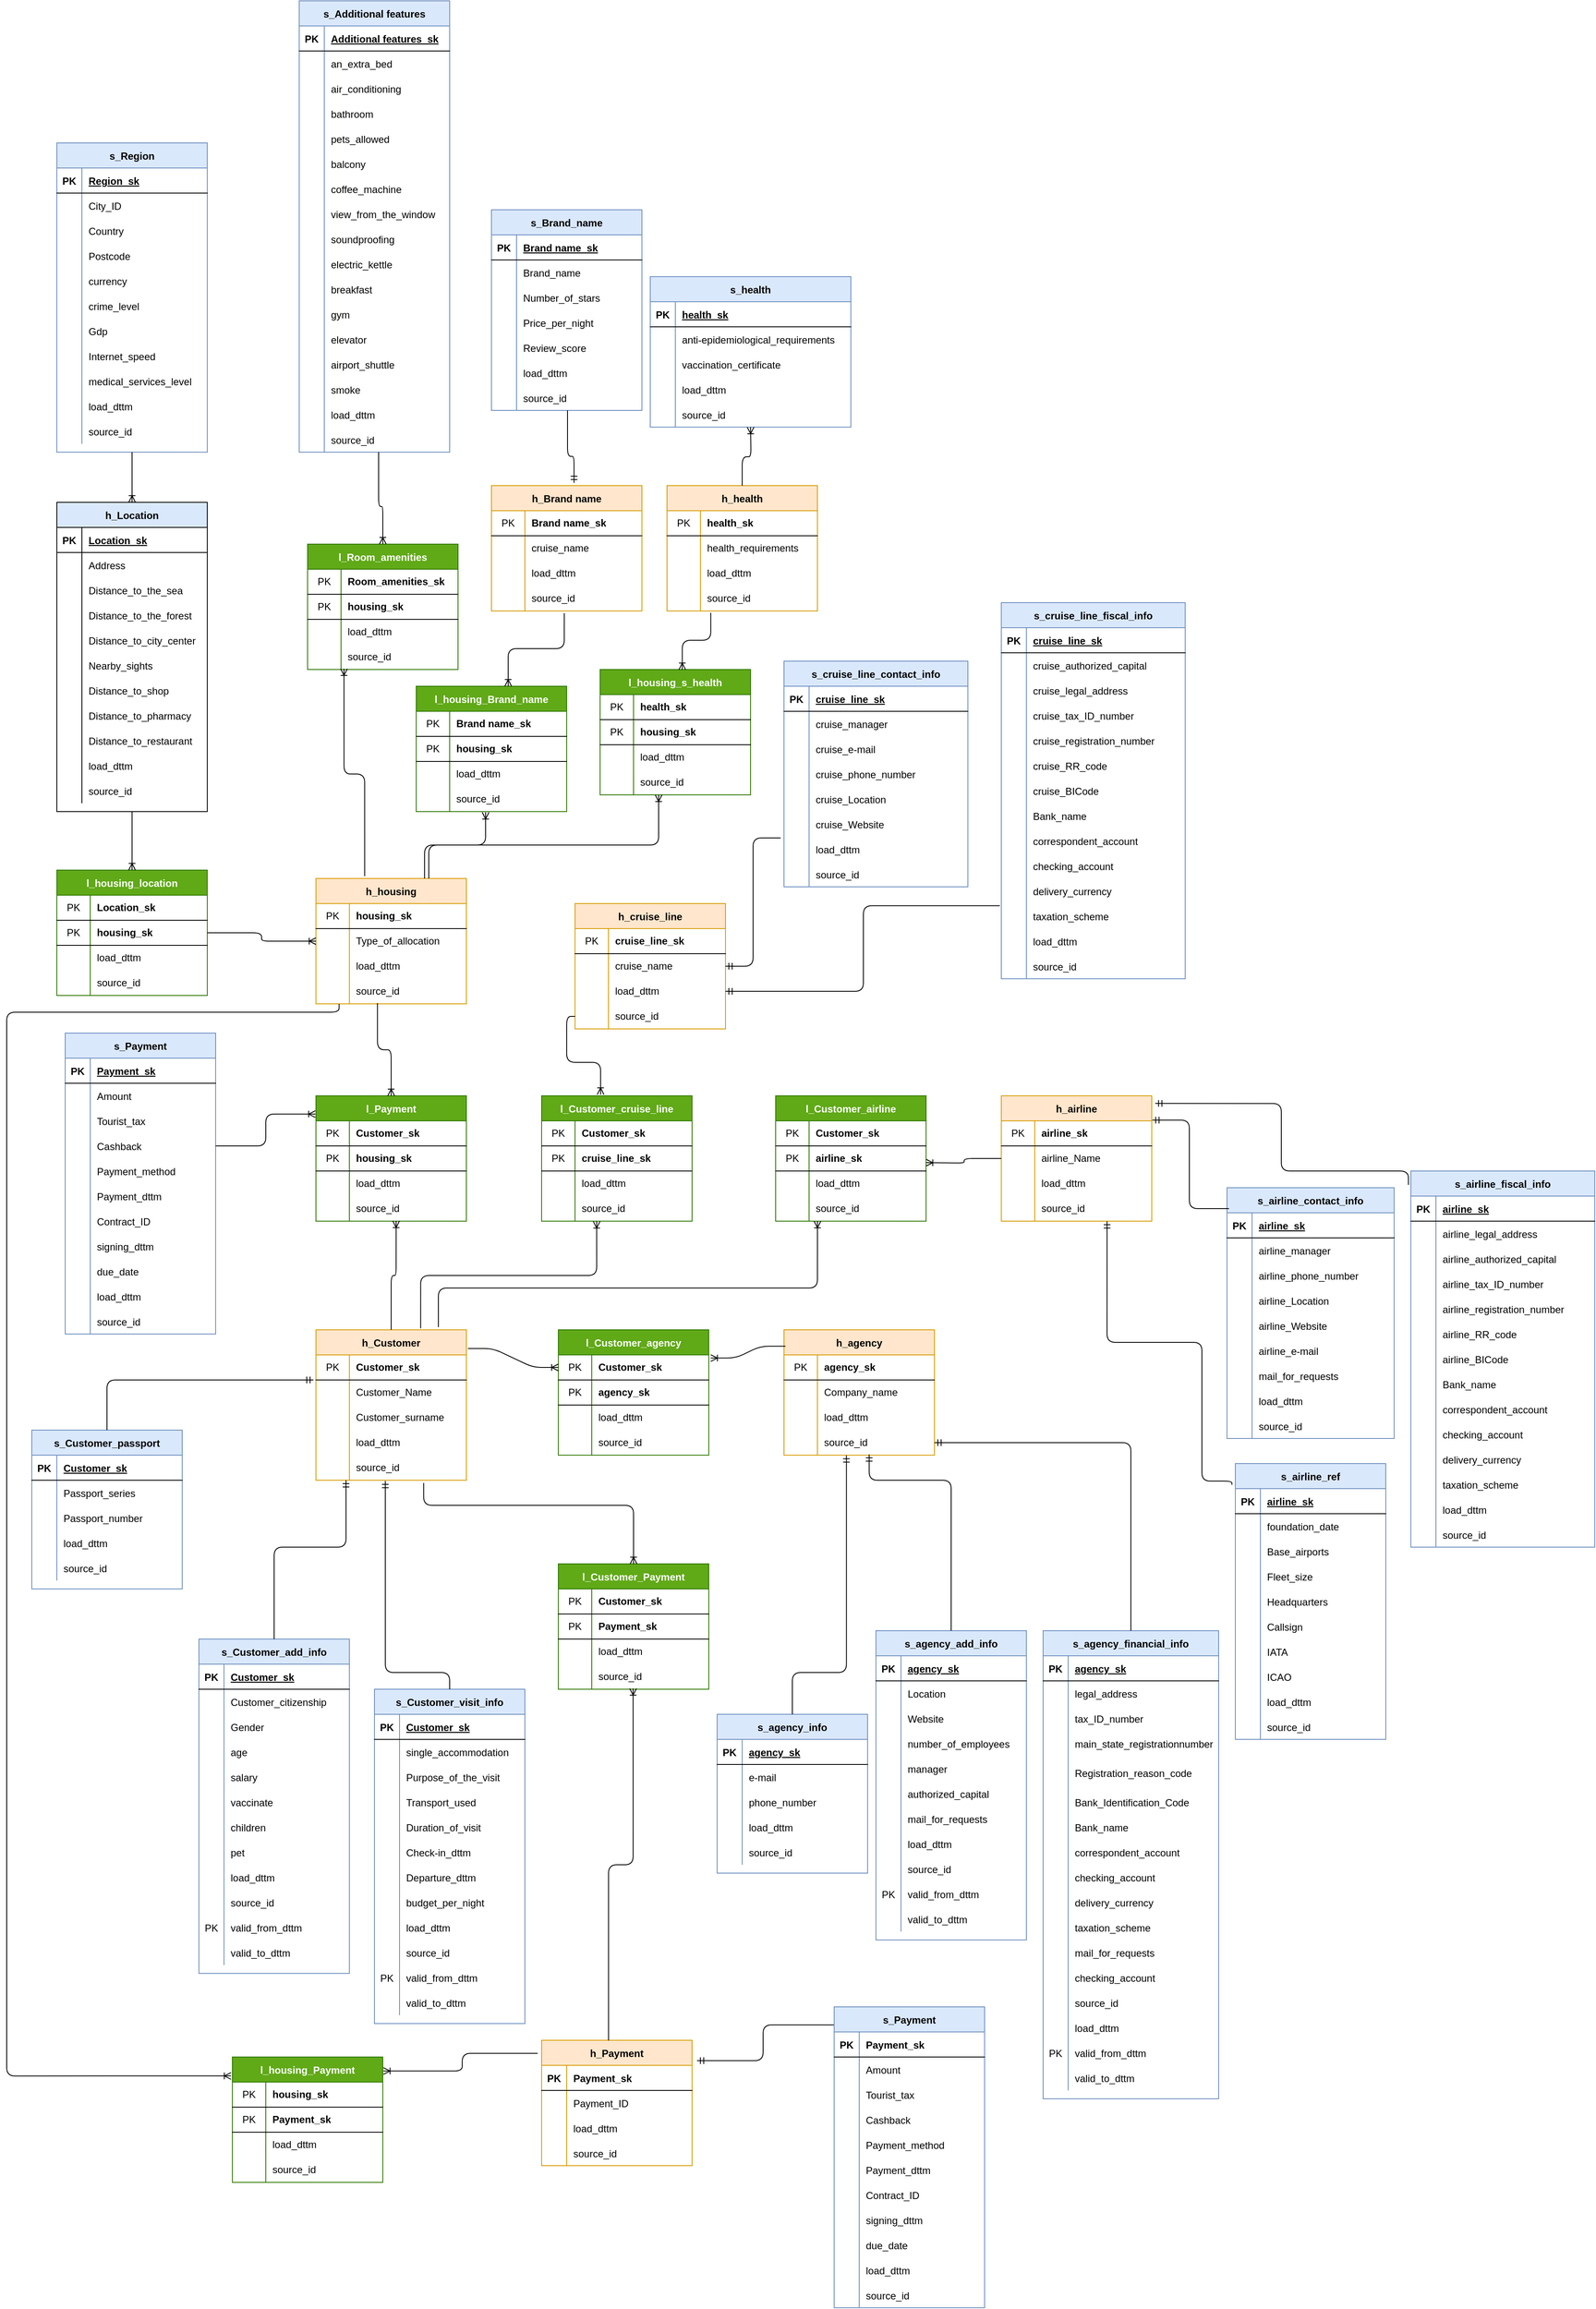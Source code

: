 <mxfile version="15.3.1" type="github">
  <diagram name="Data Vault" id="x4qqcMxdtDk9V7OTK9fv">
    <mxGraphModel dx="6518" dy="4270" grid="1" gridSize="10" guides="1" tooltips="1" connect="1" arrows="1" fold="1" page="1" pageScale="1" pageWidth="4681" pageHeight="3300" math="0" shadow="0">
      <root>
        <mxCell id="RbT4YT1rOAJAAvr6odaS-0" />
        <mxCell id="RbT4YT1rOAJAAvr6odaS-1" parent="RbT4YT1rOAJAAvr6odaS-0" />
        <mxCell id="RbT4YT1rOAJAAvr6odaS-2" value="s_Customer_passport" style="shape=table;startSize=30;container=1;collapsible=1;childLayout=tableLayout;fixedRows=1;rowLines=0;fontStyle=1;align=center;resizeLast=1;fillColor=#dae8fc;strokeColor=#6c8ebf;" parent="RbT4YT1rOAJAAvr6odaS-1" vertex="1">
          <mxGeometry x="-240" y="280" width="180" height="190" as="geometry" />
        </mxCell>
        <mxCell id="RbT4YT1rOAJAAvr6odaS-3" value="" style="shape=partialRectangle;collapsible=0;dropTarget=0;pointerEvents=0;fillColor=none;top=0;left=0;bottom=1;right=0;points=[[0,0.5],[1,0.5]];portConstraint=eastwest;" parent="RbT4YT1rOAJAAvr6odaS-2" vertex="1">
          <mxGeometry y="30" width="180" height="30" as="geometry" />
        </mxCell>
        <mxCell id="RbT4YT1rOAJAAvr6odaS-4" value="PK" style="shape=partialRectangle;connectable=0;fillColor=none;top=0;left=0;bottom=0;right=0;fontStyle=1;overflow=hidden;" parent="RbT4YT1rOAJAAvr6odaS-3" vertex="1">
          <mxGeometry width="30" height="30" as="geometry">
            <mxRectangle width="30" height="30" as="alternateBounds" />
          </mxGeometry>
        </mxCell>
        <mxCell id="RbT4YT1rOAJAAvr6odaS-5" value="Customer_sk" style="shape=partialRectangle;connectable=0;fillColor=none;top=0;left=0;bottom=0;right=0;align=left;spacingLeft=6;fontStyle=5;overflow=hidden;" parent="RbT4YT1rOAJAAvr6odaS-3" vertex="1">
          <mxGeometry x="30" width="150" height="30" as="geometry">
            <mxRectangle width="150" height="30" as="alternateBounds" />
          </mxGeometry>
        </mxCell>
        <mxCell id="RbT4YT1rOAJAAvr6odaS-12" value="" style="shape=partialRectangle;collapsible=0;dropTarget=0;pointerEvents=0;fillColor=none;top=0;left=0;bottom=0;right=0;points=[[0,0.5],[1,0.5]];portConstraint=eastwest;" parent="RbT4YT1rOAJAAvr6odaS-2" vertex="1">
          <mxGeometry y="60" width="180" height="30" as="geometry" />
        </mxCell>
        <mxCell id="RbT4YT1rOAJAAvr6odaS-13" value="" style="shape=partialRectangle;connectable=0;fillColor=none;top=0;left=0;bottom=0;right=0;editable=1;overflow=hidden;" parent="RbT4YT1rOAJAAvr6odaS-12" vertex="1">
          <mxGeometry width="30" height="30" as="geometry">
            <mxRectangle width="30" height="30" as="alternateBounds" />
          </mxGeometry>
        </mxCell>
        <mxCell id="RbT4YT1rOAJAAvr6odaS-14" value="Passport_series" style="shape=partialRectangle;connectable=0;fillColor=none;top=0;left=0;bottom=0;right=0;align=left;spacingLeft=6;overflow=hidden;" parent="RbT4YT1rOAJAAvr6odaS-12" vertex="1">
          <mxGeometry x="30" width="150" height="30" as="geometry">
            <mxRectangle width="150" height="30" as="alternateBounds" />
          </mxGeometry>
        </mxCell>
        <mxCell id="RbT4YT1rOAJAAvr6odaS-15" value="" style="shape=partialRectangle;collapsible=0;dropTarget=0;pointerEvents=0;fillColor=none;top=0;left=0;bottom=0;right=0;points=[[0,0.5],[1,0.5]];portConstraint=eastwest;" parent="RbT4YT1rOAJAAvr6odaS-2" vertex="1">
          <mxGeometry y="90" width="180" height="30" as="geometry" />
        </mxCell>
        <mxCell id="RbT4YT1rOAJAAvr6odaS-16" value="" style="shape=partialRectangle;connectable=0;fillColor=none;top=0;left=0;bottom=0;right=0;editable=1;overflow=hidden;" parent="RbT4YT1rOAJAAvr6odaS-15" vertex="1">
          <mxGeometry width="30" height="30" as="geometry">
            <mxRectangle width="30" height="30" as="alternateBounds" />
          </mxGeometry>
        </mxCell>
        <mxCell id="RbT4YT1rOAJAAvr6odaS-17" value="Passport_number" style="shape=partialRectangle;connectable=0;fillColor=none;top=0;left=0;bottom=0;right=0;align=left;spacingLeft=6;overflow=hidden;" parent="RbT4YT1rOAJAAvr6odaS-15" vertex="1">
          <mxGeometry x="30" width="150" height="30" as="geometry">
            <mxRectangle width="150" height="30" as="alternateBounds" />
          </mxGeometry>
        </mxCell>
        <mxCell id="RbT4YT1rOAJAAvr6odaS-18" value="" style="shape=partialRectangle;collapsible=0;dropTarget=0;pointerEvents=0;fillColor=none;top=0;left=0;bottom=0;right=0;points=[[0,0.5],[1,0.5]];portConstraint=eastwest;" parent="RbT4YT1rOAJAAvr6odaS-2" vertex="1">
          <mxGeometry y="120" width="180" height="30" as="geometry" />
        </mxCell>
        <mxCell id="RbT4YT1rOAJAAvr6odaS-19" value="" style="shape=partialRectangle;connectable=0;fillColor=none;top=0;left=0;bottom=0;right=0;editable=1;overflow=hidden;" parent="RbT4YT1rOAJAAvr6odaS-18" vertex="1">
          <mxGeometry width="30" height="30" as="geometry">
            <mxRectangle width="30" height="30" as="alternateBounds" />
          </mxGeometry>
        </mxCell>
        <mxCell id="RbT4YT1rOAJAAvr6odaS-20" value="load_dttm" style="shape=partialRectangle;connectable=0;fillColor=none;top=0;left=0;bottom=0;right=0;align=left;spacingLeft=6;overflow=hidden;" parent="RbT4YT1rOAJAAvr6odaS-18" vertex="1">
          <mxGeometry x="30" width="150" height="30" as="geometry">
            <mxRectangle width="150" height="30" as="alternateBounds" />
          </mxGeometry>
        </mxCell>
        <mxCell id="RbT4YT1rOAJAAvr6odaS-21" value="" style="shape=partialRectangle;collapsible=0;dropTarget=0;pointerEvents=0;fillColor=none;top=0;left=0;bottom=0;right=0;points=[[0,0.5],[1,0.5]];portConstraint=eastwest;" parent="RbT4YT1rOAJAAvr6odaS-2" vertex="1">
          <mxGeometry y="150" width="180" height="30" as="geometry" />
        </mxCell>
        <mxCell id="RbT4YT1rOAJAAvr6odaS-22" value="" style="shape=partialRectangle;connectable=0;fillColor=none;top=0;left=0;bottom=0;right=0;editable=1;overflow=hidden;" parent="RbT4YT1rOAJAAvr6odaS-21" vertex="1">
          <mxGeometry width="30" height="30" as="geometry">
            <mxRectangle width="30" height="30" as="alternateBounds" />
          </mxGeometry>
        </mxCell>
        <mxCell id="RbT4YT1rOAJAAvr6odaS-23" value="source_id" style="shape=partialRectangle;connectable=0;fillColor=none;top=0;left=0;bottom=0;right=0;align=left;spacingLeft=6;overflow=hidden;" parent="RbT4YT1rOAJAAvr6odaS-21" vertex="1">
          <mxGeometry x="30" width="150" height="30" as="geometry">
            <mxRectangle width="150" height="30" as="alternateBounds" />
          </mxGeometry>
        </mxCell>
        <mxCell id="RbT4YT1rOAJAAvr6odaS-24" value="h_Customer" style="shape=table;startSize=30;container=1;collapsible=0;childLayout=tableLayout;fixedRows=1;rowLines=0;fontStyle=1;align=center;pointerEvents=1;fillColor=#ffe6cc;strokeColor=#d79b00;" parent="RbT4YT1rOAJAAvr6odaS-1" vertex="1">
          <mxGeometry x="100" y="160" width="180" height="180" as="geometry" />
        </mxCell>
        <mxCell id="RbT4YT1rOAJAAvr6odaS-25" value="" style="shape=partialRectangle;html=1;whiteSpace=wrap;collapsible=0;dropTarget=0;pointerEvents=1;fillColor=none;top=0;left=0;bottom=1;right=0;points=[[0,0.5],[1,0.5]];portConstraint=eastwest;" parent="RbT4YT1rOAJAAvr6odaS-24" vertex="1">
          <mxGeometry y="30" width="180" height="30" as="geometry" />
        </mxCell>
        <mxCell id="RbT4YT1rOAJAAvr6odaS-26" value="PK" style="shape=partialRectangle;html=1;whiteSpace=wrap;connectable=0;fillColor=none;top=0;left=0;bottom=0;right=0;overflow=hidden;pointerEvents=1;" parent="RbT4YT1rOAJAAvr6odaS-25" vertex="1">
          <mxGeometry width="40" height="30" as="geometry">
            <mxRectangle width="40" height="30" as="alternateBounds" />
          </mxGeometry>
        </mxCell>
        <mxCell id="RbT4YT1rOAJAAvr6odaS-27" value="&lt;span style=&quot;font-weight: 700&quot;&gt;Customer_sk&lt;/span&gt;" style="shape=partialRectangle;html=1;whiteSpace=wrap;connectable=0;fillColor=none;top=0;left=0;bottom=0;right=0;align=left;spacingLeft=6;overflow=hidden;pointerEvents=1;" parent="RbT4YT1rOAJAAvr6odaS-25" vertex="1">
          <mxGeometry x="40" width="140" height="30" as="geometry">
            <mxRectangle width="140" height="30" as="alternateBounds" />
          </mxGeometry>
        </mxCell>
        <mxCell id="RbT4YT1rOAJAAvr6odaS-28" value="" style="shape=partialRectangle;html=1;whiteSpace=wrap;collapsible=0;dropTarget=0;pointerEvents=1;fillColor=none;top=0;left=0;bottom=0;right=0;points=[[0,0.5],[1,0.5]];portConstraint=eastwest;" parent="RbT4YT1rOAJAAvr6odaS-24" vertex="1">
          <mxGeometry y="60" width="180" height="30" as="geometry" />
        </mxCell>
        <mxCell id="RbT4YT1rOAJAAvr6odaS-29" value="" style="shape=partialRectangle;html=1;whiteSpace=wrap;connectable=0;fillColor=none;top=0;left=0;bottom=0;right=0;overflow=hidden;pointerEvents=1;" parent="RbT4YT1rOAJAAvr6odaS-28" vertex="1">
          <mxGeometry width="40" height="30" as="geometry">
            <mxRectangle width="40" height="30" as="alternateBounds" />
          </mxGeometry>
        </mxCell>
        <mxCell id="RbT4YT1rOAJAAvr6odaS-30" value="Customer_Name" style="shape=partialRectangle;html=1;whiteSpace=wrap;connectable=0;fillColor=none;top=0;left=0;bottom=0;right=0;align=left;spacingLeft=6;overflow=hidden;pointerEvents=1;" parent="RbT4YT1rOAJAAvr6odaS-28" vertex="1">
          <mxGeometry x="40" width="140" height="30" as="geometry">
            <mxRectangle width="140" height="30" as="alternateBounds" />
          </mxGeometry>
        </mxCell>
        <mxCell id="xe0kR96StlFYXlq3x97G-81" value="" style="shape=partialRectangle;html=1;whiteSpace=wrap;collapsible=0;dropTarget=0;pointerEvents=1;fillColor=none;top=0;left=0;bottom=0;right=0;points=[[0,0.5],[1,0.5]];portConstraint=eastwest;" vertex="1" parent="RbT4YT1rOAJAAvr6odaS-24">
          <mxGeometry y="90" width="180" height="30" as="geometry" />
        </mxCell>
        <mxCell id="xe0kR96StlFYXlq3x97G-82" value="" style="shape=partialRectangle;html=1;whiteSpace=wrap;connectable=0;fillColor=none;top=0;left=0;bottom=0;right=0;overflow=hidden;pointerEvents=1;" vertex="1" parent="xe0kR96StlFYXlq3x97G-81">
          <mxGeometry width="40" height="30" as="geometry">
            <mxRectangle width="40" height="30" as="alternateBounds" />
          </mxGeometry>
        </mxCell>
        <mxCell id="xe0kR96StlFYXlq3x97G-83" value="&lt;span&gt;Customer_surname&lt;/span&gt;" style="shape=partialRectangle;html=1;whiteSpace=wrap;connectable=0;fillColor=none;top=0;left=0;bottom=0;right=0;align=left;spacingLeft=6;overflow=hidden;pointerEvents=1;" vertex="1" parent="xe0kR96StlFYXlq3x97G-81">
          <mxGeometry x="40" width="140" height="30" as="geometry">
            <mxRectangle width="140" height="30" as="alternateBounds" />
          </mxGeometry>
        </mxCell>
        <mxCell id="RbT4YT1rOAJAAvr6odaS-31" value="" style="shape=partialRectangle;html=1;whiteSpace=wrap;collapsible=0;dropTarget=0;pointerEvents=1;fillColor=none;top=0;left=0;bottom=0;right=0;points=[[0,0.5],[1,0.5]];portConstraint=eastwest;" parent="RbT4YT1rOAJAAvr6odaS-24" vertex="1">
          <mxGeometry y="120" width="180" height="30" as="geometry" />
        </mxCell>
        <mxCell id="RbT4YT1rOAJAAvr6odaS-32" value="" style="shape=partialRectangle;html=1;whiteSpace=wrap;connectable=0;fillColor=none;top=0;left=0;bottom=0;right=0;overflow=hidden;pointerEvents=1;" parent="RbT4YT1rOAJAAvr6odaS-31" vertex="1">
          <mxGeometry width="40" height="30" as="geometry">
            <mxRectangle width="40" height="30" as="alternateBounds" />
          </mxGeometry>
        </mxCell>
        <mxCell id="RbT4YT1rOAJAAvr6odaS-33" value="load_dttm" style="shape=partialRectangle;html=1;whiteSpace=wrap;connectable=0;fillColor=none;top=0;left=0;bottom=0;right=0;align=left;spacingLeft=6;overflow=hidden;pointerEvents=1;" parent="RbT4YT1rOAJAAvr6odaS-31" vertex="1">
          <mxGeometry x="40" width="140" height="30" as="geometry">
            <mxRectangle width="140" height="30" as="alternateBounds" />
          </mxGeometry>
        </mxCell>
        <mxCell id="RbT4YT1rOAJAAvr6odaS-34" value="" style="shape=partialRectangle;html=1;whiteSpace=wrap;collapsible=0;dropTarget=0;pointerEvents=1;fillColor=none;top=0;left=0;bottom=0;right=0;points=[[0,0.5],[1,0.5]];portConstraint=eastwest;" parent="RbT4YT1rOAJAAvr6odaS-24" vertex="1">
          <mxGeometry y="150" width="180" height="30" as="geometry" />
        </mxCell>
        <mxCell id="RbT4YT1rOAJAAvr6odaS-35" value="" style="shape=partialRectangle;html=1;whiteSpace=wrap;connectable=0;fillColor=none;top=0;left=0;bottom=0;right=0;overflow=hidden;pointerEvents=1;" parent="RbT4YT1rOAJAAvr6odaS-34" vertex="1">
          <mxGeometry width="40" height="30" as="geometry">
            <mxRectangle width="40" height="30" as="alternateBounds" />
          </mxGeometry>
        </mxCell>
        <mxCell id="RbT4YT1rOAJAAvr6odaS-36" value="source_id" style="shape=partialRectangle;html=1;whiteSpace=wrap;connectable=0;fillColor=none;top=0;left=0;bottom=0;right=0;align=left;spacingLeft=6;overflow=hidden;pointerEvents=1;" parent="RbT4YT1rOAJAAvr6odaS-34" vertex="1">
          <mxGeometry x="40" width="140" height="30" as="geometry">
            <mxRectangle width="140" height="30" as="alternateBounds" />
          </mxGeometry>
        </mxCell>
        <mxCell id="RbT4YT1rOAJAAvr6odaS-37" value="h_agency" style="shape=table;startSize=30;container=1;collapsible=0;childLayout=tableLayout;fixedRows=1;rowLines=0;fontStyle=1;align=center;pointerEvents=1;fillColor=#ffe6cc;strokeColor=#d79b00;" parent="RbT4YT1rOAJAAvr6odaS-1" vertex="1">
          <mxGeometry x="660" y="160" width="180" height="150" as="geometry" />
        </mxCell>
        <mxCell id="RbT4YT1rOAJAAvr6odaS-38" value="" style="shape=partialRectangle;html=1;whiteSpace=wrap;collapsible=0;dropTarget=0;pointerEvents=1;fillColor=none;top=0;left=0;bottom=1;right=0;points=[[0,0.5],[1,0.5]];portConstraint=eastwest;" parent="RbT4YT1rOAJAAvr6odaS-37" vertex="1">
          <mxGeometry y="30" width="180" height="30" as="geometry" />
        </mxCell>
        <mxCell id="RbT4YT1rOAJAAvr6odaS-39" value="PK" style="shape=partialRectangle;html=1;whiteSpace=wrap;connectable=0;fillColor=none;top=0;left=0;bottom=0;right=0;overflow=hidden;pointerEvents=1;" parent="RbT4YT1rOAJAAvr6odaS-38" vertex="1">
          <mxGeometry width="40" height="30" as="geometry">
            <mxRectangle width="40" height="30" as="alternateBounds" />
          </mxGeometry>
        </mxCell>
        <mxCell id="RbT4YT1rOAJAAvr6odaS-40" value="&lt;div style=&quot;text-align: center&quot;&gt;&lt;span&gt;&lt;b&gt;agency_sk&lt;/b&gt;&lt;/span&gt;&lt;/div&gt;" style="shape=partialRectangle;html=1;whiteSpace=wrap;connectable=0;fillColor=none;top=0;left=0;bottom=0;right=0;align=left;spacingLeft=6;overflow=hidden;pointerEvents=1;" parent="RbT4YT1rOAJAAvr6odaS-38" vertex="1">
          <mxGeometry x="40" width="140" height="30" as="geometry">
            <mxRectangle width="140" height="30" as="alternateBounds" />
          </mxGeometry>
        </mxCell>
        <mxCell id="RbT4YT1rOAJAAvr6odaS-41" value="" style="shape=partialRectangle;html=1;whiteSpace=wrap;collapsible=0;dropTarget=0;pointerEvents=1;fillColor=none;top=0;left=0;bottom=0;right=0;points=[[0,0.5],[1,0.5]];portConstraint=eastwest;" parent="RbT4YT1rOAJAAvr6odaS-37" vertex="1">
          <mxGeometry y="60" width="180" height="30" as="geometry" />
        </mxCell>
        <mxCell id="RbT4YT1rOAJAAvr6odaS-42" value="" style="shape=partialRectangle;html=1;whiteSpace=wrap;connectable=0;fillColor=none;top=0;left=0;bottom=0;right=0;overflow=hidden;pointerEvents=1;" parent="RbT4YT1rOAJAAvr6odaS-41" vertex="1">
          <mxGeometry width="40" height="30" as="geometry">
            <mxRectangle width="40" height="30" as="alternateBounds" />
          </mxGeometry>
        </mxCell>
        <mxCell id="RbT4YT1rOAJAAvr6odaS-43" value="&lt;span&gt;Company_name&lt;/span&gt;" style="shape=partialRectangle;html=1;whiteSpace=wrap;connectable=0;fillColor=none;top=0;left=0;bottom=0;right=0;align=left;spacingLeft=6;overflow=hidden;pointerEvents=1;" parent="RbT4YT1rOAJAAvr6odaS-41" vertex="1">
          <mxGeometry x="40" width="140" height="30" as="geometry">
            <mxRectangle width="140" height="30" as="alternateBounds" />
          </mxGeometry>
        </mxCell>
        <mxCell id="RbT4YT1rOAJAAvr6odaS-44" value="" style="shape=partialRectangle;html=1;whiteSpace=wrap;collapsible=0;dropTarget=0;pointerEvents=1;fillColor=none;top=0;left=0;bottom=0;right=0;points=[[0,0.5],[1,0.5]];portConstraint=eastwest;" parent="RbT4YT1rOAJAAvr6odaS-37" vertex="1">
          <mxGeometry y="90" width="180" height="30" as="geometry" />
        </mxCell>
        <mxCell id="RbT4YT1rOAJAAvr6odaS-45" value="" style="shape=partialRectangle;html=1;whiteSpace=wrap;connectable=0;fillColor=none;top=0;left=0;bottom=0;right=0;overflow=hidden;pointerEvents=1;" parent="RbT4YT1rOAJAAvr6odaS-44" vertex="1">
          <mxGeometry width="40" height="30" as="geometry">
            <mxRectangle width="40" height="30" as="alternateBounds" />
          </mxGeometry>
        </mxCell>
        <mxCell id="RbT4YT1rOAJAAvr6odaS-46" value="load_dttm" style="shape=partialRectangle;html=1;whiteSpace=wrap;connectable=0;fillColor=none;top=0;left=0;bottom=0;right=0;align=left;spacingLeft=6;overflow=hidden;pointerEvents=1;" parent="RbT4YT1rOAJAAvr6odaS-44" vertex="1">
          <mxGeometry x="40" width="140" height="30" as="geometry">
            <mxRectangle width="140" height="30" as="alternateBounds" />
          </mxGeometry>
        </mxCell>
        <mxCell id="RbT4YT1rOAJAAvr6odaS-47" value="" style="shape=partialRectangle;html=1;whiteSpace=wrap;collapsible=0;dropTarget=0;pointerEvents=1;fillColor=none;top=0;left=0;bottom=0;right=0;points=[[0,0.5],[1,0.5]];portConstraint=eastwest;" parent="RbT4YT1rOAJAAvr6odaS-37" vertex="1">
          <mxGeometry y="120" width="180" height="30" as="geometry" />
        </mxCell>
        <mxCell id="RbT4YT1rOAJAAvr6odaS-48" value="" style="shape=partialRectangle;html=1;whiteSpace=wrap;connectable=0;fillColor=none;top=0;left=0;bottom=0;right=0;overflow=hidden;pointerEvents=1;" parent="RbT4YT1rOAJAAvr6odaS-47" vertex="1">
          <mxGeometry width="40" height="30" as="geometry">
            <mxRectangle width="40" height="30" as="alternateBounds" />
          </mxGeometry>
        </mxCell>
        <mxCell id="RbT4YT1rOAJAAvr6odaS-49" value="source_id" style="shape=partialRectangle;html=1;whiteSpace=wrap;connectable=0;fillColor=none;top=0;left=0;bottom=0;right=0;align=left;spacingLeft=6;overflow=hidden;pointerEvents=1;" parent="RbT4YT1rOAJAAvr6odaS-47" vertex="1">
          <mxGeometry x="40" width="140" height="30" as="geometry">
            <mxRectangle width="140" height="30" as="alternateBounds" />
          </mxGeometry>
        </mxCell>
        <mxCell id="RbT4YT1rOAJAAvr6odaS-50" value="l_Customer_agency" style="shape=table;startSize=30;container=1;collapsible=0;childLayout=tableLayout;fixedRows=1;rowLines=0;fontStyle=1;align=center;pointerEvents=1;fillColor=#60a917;strokeColor=#2D7600;fontColor=#ffffff;" parent="RbT4YT1rOAJAAvr6odaS-1" vertex="1">
          <mxGeometry x="390" y="160" width="180" height="150" as="geometry" />
        </mxCell>
        <mxCell id="RbT4YT1rOAJAAvr6odaS-51" value="" style="shape=partialRectangle;html=1;whiteSpace=wrap;collapsible=0;dropTarget=0;pointerEvents=1;fillColor=none;top=0;left=0;bottom=1;right=0;points=[[0,0.5],[1,0.5]];portConstraint=eastwest;" parent="RbT4YT1rOAJAAvr6odaS-50" vertex="1">
          <mxGeometry y="30" width="180" height="30" as="geometry" />
        </mxCell>
        <mxCell id="RbT4YT1rOAJAAvr6odaS-52" value="PK" style="shape=partialRectangle;html=1;whiteSpace=wrap;connectable=0;fillColor=none;top=0;left=0;bottom=0;right=0;overflow=hidden;pointerEvents=1;" parent="RbT4YT1rOAJAAvr6odaS-51" vertex="1">
          <mxGeometry width="40" height="30" as="geometry">
            <mxRectangle width="40" height="30" as="alternateBounds" />
          </mxGeometry>
        </mxCell>
        <mxCell id="RbT4YT1rOAJAAvr6odaS-53" value="&lt;span style=&quot;font-weight: 700&quot;&gt;Customer_sk&lt;/span&gt;" style="shape=partialRectangle;html=1;whiteSpace=wrap;connectable=0;fillColor=none;top=0;left=0;bottom=0;right=0;align=left;spacingLeft=6;overflow=hidden;pointerEvents=1;" parent="RbT4YT1rOAJAAvr6odaS-51" vertex="1">
          <mxGeometry x="40" width="140" height="30" as="geometry">
            <mxRectangle width="140" height="30" as="alternateBounds" />
          </mxGeometry>
        </mxCell>
        <mxCell id="RbT4YT1rOAJAAvr6odaS-54" value="" style="shape=partialRectangle;html=1;whiteSpace=wrap;collapsible=0;dropTarget=0;pointerEvents=1;fillColor=none;top=0;left=0;bottom=1;right=0;points=[[0,0.5],[1,0.5]];portConstraint=eastwest;" parent="RbT4YT1rOAJAAvr6odaS-50" vertex="1">
          <mxGeometry y="60" width="180" height="30" as="geometry" />
        </mxCell>
        <mxCell id="RbT4YT1rOAJAAvr6odaS-55" value="PK" style="shape=partialRectangle;html=1;whiteSpace=wrap;connectable=0;fillColor=none;top=0;left=0;bottom=0;right=0;overflow=hidden;pointerEvents=1;" parent="RbT4YT1rOAJAAvr6odaS-54" vertex="1">
          <mxGeometry width="40" height="30" as="geometry">
            <mxRectangle width="40" height="30" as="alternateBounds" />
          </mxGeometry>
        </mxCell>
        <mxCell id="RbT4YT1rOAJAAvr6odaS-56" value="&lt;div style=&quot;text-align: center&quot;&gt;&lt;span&gt;&lt;b&gt;agency_sk&lt;/b&gt;&lt;/span&gt;&lt;/div&gt;" style="shape=partialRectangle;html=1;whiteSpace=wrap;connectable=0;fillColor=none;top=0;left=0;bottom=0;right=0;align=left;spacingLeft=6;overflow=hidden;pointerEvents=1;" parent="RbT4YT1rOAJAAvr6odaS-54" vertex="1">
          <mxGeometry x="40" width="140" height="30" as="geometry">
            <mxRectangle width="140" height="30" as="alternateBounds" />
          </mxGeometry>
        </mxCell>
        <mxCell id="RbT4YT1rOAJAAvr6odaS-57" value="" style="shape=partialRectangle;html=1;whiteSpace=wrap;collapsible=0;dropTarget=0;pointerEvents=1;fillColor=none;top=0;left=0;bottom=0;right=0;points=[[0,0.5],[1,0.5]];portConstraint=eastwest;" parent="RbT4YT1rOAJAAvr6odaS-50" vertex="1">
          <mxGeometry y="90" width="180" height="30" as="geometry" />
        </mxCell>
        <mxCell id="RbT4YT1rOAJAAvr6odaS-58" value="" style="shape=partialRectangle;html=1;whiteSpace=wrap;connectable=0;fillColor=none;top=0;left=0;bottom=0;right=0;overflow=hidden;pointerEvents=1;" parent="RbT4YT1rOAJAAvr6odaS-57" vertex="1">
          <mxGeometry width="40" height="30" as="geometry">
            <mxRectangle width="40" height="30" as="alternateBounds" />
          </mxGeometry>
        </mxCell>
        <mxCell id="RbT4YT1rOAJAAvr6odaS-59" value="load_dttm" style="shape=partialRectangle;html=1;whiteSpace=wrap;connectable=0;fillColor=none;top=0;left=0;bottom=0;right=0;align=left;spacingLeft=6;overflow=hidden;pointerEvents=1;" parent="RbT4YT1rOAJAAvr6odaS-57" vertex="1">
          <mxGeometry x="40" width="140" height="30" as="geometry">
            <mxRectangle width="140" height="30" as="alternateBounds" />
          </mxGeometry>
        </mxCell>
        <mxCell id="RbT4YT1rOAJAAvr6odaS-60" value="" style="shape=partialRectangle;html=1;whiteSpace=wrap;collapsible=0;dropTarget=0;pointerEvents=1;fillColor=none;top=0;left=0;bottom=0;right=0;points=[[0,0.5],[1,0.5]];portConstraint=eastwest;" parent="RbT4YT1rOAJAAvr6odaS-50" vertex="1">
          <mxGeometry y="120" width="180" height="30" as="geometry" />
        </mxCell>
        <mxCell id="RbT4YT1rOAJAAvr6odaS-61" value="" style="shape=partialRectangle;html=1;whiteSpace=wrap;connectable=0;fillColor=none;top=0;left=0;bottom=0;right=0;overflow=hidden;pointerEvents=1;" parent="RbT4YT1rOAJAAvr6odaS-60" vertex="1">
          <mxGeometry width="40" height="30" as="geometry">
            <mxRectangle width="40" height="30" as="alternateBounds" />
          </mxGeometry>
        </mxCell>
        <mxCell id="RbT4YT1rOAJAAvr6odaS-62" value="source_id" style="shape=partialRectangle;html=1;whiteSpace=wrap;connectable=0;fillColor=none;top=0;left=0;bottom=0;right=0;align=left;spacingLeft=6;overflow=hidden;pointerEvents=1;" parent="RbT4YT1rOAJAAvr6odaS-60" vertex="1">
          <mxGeometry x="40" width="140" height="30" as="geometry">
            <mxRectangle width="140" height="30" as="alternateBounds" />
          </mxGeometry>
        </mxCell>
        <mxCell id="RbT4YT1rOAJAAvr6odaS-63" value="" style="edgeStyle=entityRelationEdgeStyle;fontSize=12;html=1;endArrow=ERoneToMany;exitX=1.01;exitY=0.124;exitDx=0;exitDy=0;exitPerimeter=0;entryX=0;entryY=0.5;entryDx=0;entryDy=0;" parent="RbT4YT1rOAJAAvr6odaS-1" source="RbT4YT1rOAJAAvr6odaS-24" target="RbT4YT1rOAJAAvr6odaS-51" edge="1">
          <mxGeometry width="100" height="100" relative="1" as="geometry">
            <mxPoint x="290" y="320" as="sourcePoint" />
            <mxPoint x="390" y="220" as="targetPoint" />
          </mxGeometry>
        </mxCell>
        <mxCell id="RbT4YT1rOAJAAvr6odaS-64" value="" style="edgeStyle=entityRelationEdgeStyle;fontSize=12;html=1;endArrow=ERoneToMany;exitX=0.01;exitY=0.131;exitDx=0;exitDy=0;exitPerimeter=0;entryX=1.013;entryY=0.127;entryDx=0;entryDy=0;entryPerimeter=0;" parent="RbT4YT1rOAJAAvr6odaS-1" source="RbT4YT1rOAJAAvr6odaS-37" target="RbT4YT1rOAJAAvr6odaS-51" edge="1">
          <mxGeometry width="100" height="100" relative="1" as="geometry">
            <mxPoint x="470" y="510" as="sourcePoint" />
            <mxPoint x="570" y="410" as="targetPoint" />
          </mxGeometry>
        </mxCell>
        <mxCell id="RbT4YT1rOAJAAvr6odaS-65" value="" style="edgeStyle=orthogonalEdgeStyle;fontSize=12;html=1;endArrow=ERmandOne;exitX=0.5;exitY=0;exitDx=0;exitDy=0;" parent="RbT4YT1rOAJAAvr6odaS-1" source="RbT4YT1rOAJAAvr6odaS-2" edge="1">
          <mxGeometry width="100" height="100" relative="1" as="geometry">
            <mxPoint y="320" as="sourcePoint" />
            <mxPoint x="97" y="220" as="targetPoint" />
            <Array as="points">
              <mxPoint x="-150" y="220" />
            </Array>
          </mxGeometry>
        </mxCell>
        <mxCell id="RbT4YT1rOAJAAvr6odaS-66" value="s_Customer_add_info" style="shape=table;startSize=30;container=1;collapsible=1;childLayout=tableLayout;fixedRows=1;rowLines=0;fontStyle=1;align=center;resizeLast=1;fillColor=#dae8fc;strokeColor=#6c8ebf;" parent="RbT4YT1rOAJAAvr6odaS-1" vertex="1">
          <mxGeometry x="-40" y="530" width="180" height="400" as="geometry" />
        </mxCell>
        <mxCell id="RbT4YT1rOAJAAvr6odaS-67" value="" style="shape=partialRectangle;collapsible=0;dropTarget=0;pointerEvents=0;fillColor=none;top=0;left=0;bottom=1;right=0;points=[[0,0.5],[1,0.5]];portConstraint=eastwest;" parent="RbT4YT1rOAJAAvr6odaS-66" vertex="1">
          <mxGeometry y="30" width="180" height="30" as="geometry" />
        </mxCell>
        <mxCell id="RbT4YT1rOAJAAvr6odaS-68" value="PK" style="shape=partialRectangle;connectable=0;fillColor=none;top=0;left=0;bottom=0;right=0;fontStyle=1;overflow=hidden;" parent="RbT4YT1rOAJAAvr6odaS-67" vertex="1">
          <mxGeometry width="30" height="30" as="geometry">
            <mxRectangle width="30" height="30" as="alternateBounds" />
          </mxGeometry>
        </mxCell>
        <mxCell id="RbT4YT1rOAJAAvr6odaS-69" value="Customer_sk" style="shape=partialRectangle;connectable=0;fillColor=none;top=0;left=0;bottom=0;right=0;align=left;spacingLeft=6;fontStyle=5;overflow=hidden;" parent="RbT4YT1rOAJAAvr6odaS-67" vertex="1">
          <mxGeometry x="30" width="150" height="30" as="geometry">
            <mxRectangle width="150" height="30" as="alternateBounds" />
          </mxGeometry>
        </mxCell>
        <mxCell id="RbT4YT1rOAJAAvr6odaS-70" value="" style="shape=partialRectangle;collapsible=0;dropTarget=0;pointerEvents=0;fillColor=none;top=0;left=0;bottom=0;right=0;points=[[0,0.5],[1,0.5]];portConstraint=eastwest;" parent="RbT4YT1rOAJAAvr6odaS-66" vertex="1">
          <mxGeometry y="60" width="180" height="30" as="geometry" />
        </mxCell>
        <mxCell id="RbT4YT1rOAJAAvr6odaS-71" value="" style="shape=partialRectangle;connectable=0;fillColor=none;top=0;left=0;bottom=0;right=0;editable=1;overflow=hidden;" parent="RbT4YT1rOAJAAvr6odaS-70" vertex="1">
          <mxGeometry width="30" height="30" as="geometry">
            <mxRectangle width="30" height="30" as="alternateBounds" />
          </mxGeometry>
        </mxCell>
        <mxCell id="RbT4YT1rOAJAAvr6odaS-72" value="Customer_citizenship" style="shape=partialRectangle;connectable=0;fillColor=none;top=0;left=0;bottom=0;right=0;align=left;spacingLeft=6;overflow=hidden;" parent="RbT4YT1rOAJAAvr6odaS-70" vertex="1">
          <mxGeometry x="30" width="150" height="30" as="geometry">
            <mxRectangle width="150" height="30" as="alternateBounds" />
          </mxGeometry>
        </mxCell>
        <mxCell id="RbT4YT1rOAJAAvr6odaS-73" value="" style="shape=partialRectangle;collapsible=0;dropTarget=0;pointerEvents=0;fillColor=none;top=0;left=0;bottom=0;right=0;points=[[0,0.5],[1,0.5]];portConstraint=eastwest;" parent="RbT4YT1rOAJAAvr6odaS-66" vertex="1">
          <mxGeometry y="90" width="180" height="30" as="geometry" />
        </mxCell>
        <mxCell id="RbT4YT1rOAJAAvr6odaS-74" value="" style="shape=partialRectangle;connectable=0;fillColor=none;top=0;left=0;bottom=0;right=0;editable=1;overflow=hidden;" parent="RbT4YT1rOAJAAvr6odaS-73" vertex="1">
          <mxGeometry width="30" height="30" as="geometry">
            <mxRectangle width="30" height="30" as="alternateBounds" />
          </mxGeometry>
        </mxCell>
        <mxCell id="RbT4YT1rOAJAAvr6odaS-75" value="Gender" style="shape=partialRectangle;connectable=0;fillColor=none;top=0;left=0;bottom=0;right=0;align=left;spacingLeft=6;overflow=hidden;" parent="RbT4YT1rOAJAAvr6odaS-73" vertex="1">
          <mxGeometry x="30" width="150" height="30" as="geometry">
            <mxRectangle width="150" height="30" as="alternateBounds" />
          </mxGeometry>
        </mxCell>
        <mxCell id="RbT4YT1rOAJAAvr6odaS-76" value="" style="shape=partialRectangle;collapsible=0;dropTarget=0;pointerEvents=0;fillColor=none;top=0;left=0;bottom=0;right=0;points=[[0,0.5],[1,0.5]];portConstraint=eastwest;" parent="RbT4YT1rOAJAAvr6odaS-66" vertex="1">
          <mxGeometry y="120" width="180" height="30" as="geometry" />
        </mxCell>
        <mxCell id="RbT4YT1rOAJAAvr6odaS-77" value="" style="shape=partialRectangle;connectable=0;fillColor=none;top=0;left=0;bottom=0;right=0;editable=1;overflow=hidden;" parent="RbT4YT1rOAJAAvr6odaS-76" vertex="1">
          <mxGeometry width="30" height="30" as="geometry">
            <mxRectangle width="30" height="30" as="alternateBounds" />
          </mxGeometry>
        </mxCell>
        <mxCell id="RbT4YT1rOAJAAvr6odaS-78" value="age" style="shape=partialRectangle;connectable=0;fillColor=none;top=0;left=0;bottom=0;right=0;align=left;spacingLeft=6;overflow=hidden;" parent="RbT4YT1rOAJAAvr6odaS-76" vertex="1">
          <mxGeometry x="30" width="150" height="30" as="geometry">
            <mxRectangle width="150" height="30" as="alternateBounds" />
          </mxGeometry>
        </mxCell>
        <mxCell id="RbT4YT1rOAJAAvr6odaS-79" value="" style="shape=partialRectangle;collapsible=0;dropTarget=0;pointerEvents=0;fillColor=none;top=0;left=0;bottom=0;right=0;points=[[0,0.5],[1,0.5]];portConstraint=eastwest;" parent="RbT4YT1rOAJAAvr6odaS-66" vertex="1">
          <mxGeometry y="150" width="180" height="30" as="geometry" />
        </mxCell>
        <mxCell id="RbT4YT1rOAJAAvr6odaS-80" value="" style="shape=partialRectangle;connectable=0;fillColor=none;top=0;left=0;bottom=0;right=0;editable=1;overflow=hidden;" parent="RbT4YT1rOAJAAvr6odaS-79" vertex="1">
          <mxGeometry width="30" height="30" as="geometry">
            <mxRectangle width="30" height="30" as="alternateBounds" />
          </mxGeometry>
        </mxCell>
        <mxCell id="RbT4YT1rOAJAAvr6odaS-81" value="salary" style="shape=partialRectangle;connectable=0;fillColor=none;top=0;left=0;bottom=0;right=0;align=left;spacingLeft=6;overflow=hidden;" parent="RbT4YT1rOAJAAvr6odaS-79" vertex="1">
          <mxGeometry x="30" width="150" height="30" as="geometry">
            <mxRectangle width="150" height="30" as="alternateBounds" />
          </mxGeometry>
        </mxCell>
        <mxCell id="RbT4YT1rOAJAAvr6odaS-82" value="" style="shape=partialRectangle;collapsible=0;dropTarget=0;pointerEvents=0;fillColor=none;top=0;left=0;bottom=0;right=0;points=[[0,0.5],[1,0.5]];portConstraint=eastwest;" parent="RbT4YT1rOAJAAvr6odaS-66" vertex="1">
          <mxGeometry y="180" width="180" height="30" as="geometry" />
        </mxCell>
        <mxCell id="RbT4YT1rOAJAAvr6odaS-83" value="" style="shape=partialRectangle;connectable=0;fillColor=none;top=0;left=0;bottom=0;right=0;editable=1;overflow=hidden;" parent="RbT4YT1rOAJAAvr6odaS-82" vertex="1">
          <mxGeometry width="30" height="30" as="geometry">
            <mxRectangle width="30" height="30" as="alternateBounds" />
          </mxGeometry>
        </mxCell>
        <mxCell id="RbT4YT1rOAJAAvr6odaS-84" value="vaccinate" style="shape=partialRectangle;connectable=0;fillColor=none;top=0;left=0;bottom=0;right=0;align=left;spacingLeft=6;overflow=hidden;" parent="RbT4YT1rOAJAAvr6odaS-82" vertex="1">
          <mxGeometry x="30" width="150" height="30" as="geometry">
            <mxRectangle width="150" height="30" as="alternateBounds" />
          </mxGeometry>
        </mxCell>
        <mxCell id="RbT4YT1rOAJAAvr6odaS-85" value="" style="shape=partialRectangle;collapsible=0;dropTarget=0;pointerEvents=0;fillColor=none;top=0;left=0;bottom=0;right=0;points=[[0,0.5],[1,0.5]];portConstraint=eastwest;" parent="RbT4YT1rOAJAAvr6odaS-66" vertex="1">
          <mxGeometry y="210" width="180" height="30" as="geometry" />
        </mxCell>
        <mxCell id="RbT4YT1rOAJAAvr6odaS-86" value="" style="shape=partialRectangle;connectable=0;fillColor=none;top=0;left=0;bottom=0;right=0;editable=1;overflow=hidden;" parent="RbT4YT1rOAJAAvr6odaS-85" vertex="1">
          <mxGeometry width="30" height="30" as="geometry">
            <mxRectangle width="30" height="30" as="alternateBounds" />
          </mxGeometry>
        </mxCell>
        <mxCell id="RbT4YT1rOAJAAvr6odaS-87" value="children" style="shape=partialRectangle;connectable=0;fillColor=none;top=0;left=0;bottom=0;right=0;align=left;spacingLeft=6;overflow=hidden;" parent="RbT4YT1rOAJAAvr6odaS-85" vertex="1">
          <mxGeometry x="30" width="150" height="30" as="geometry">
            <mxRectangle width="150" height="30" as="alternateBounds" />
          </mxGeometry>
        </mxCell>
        <mxCell id="RbT4YT1rOAJAAvr6odaS-88" value="" style="shape=partialRectangle;collapsible=0;dropTarget=0;pointerEvents=0;fillColor=none;top=0;left=0;bottom=0;right=0;points=[[0,0.5],[1,0.5]];portConstraint=eastwest;" parent="RbT4YT1rOAJAAvr6odaS-66" vertex="1">
          <mxGeometry y="240" width="180" height="30" as="geometry" />
        </mxCell>
        <mxCell id="RbT4YT1rOAJAAvr6odaS-89" value="" style="shape=partialRectangle;connectable=0;fillColor=none;top=0;left=0;bottom=0;right=0;editable=1;overflow=hidden;" parent="RbT4YT1rOAJAAvr6odaS-88" vertex="1">
          <mxGeometry width="30" height="30" as="geometry">
            <mxRectangle width="30" height="30" as="alternateBounds" />
          </mxGeometry>
        </mxCell>
        <mxCell id="RbT4YT1rOAJAAvr6odaS-90" value="pet" style="shape=partialRectangle;connectable=0;fillColor=none;top=0;left=0;bottom=0;right=0;align=left;spacingLeft=6;overflow=hidden;" parent="RbT4YT1rOAJAAvr6odaS-88" vertex="1">
          <mxGeometry x="30" width="150" height="30" as="geometry">
            <mxRectangle width="150" height="30" as="alternateBounds" />
          </mxGeometry>
        </mxCell>
        <mxCell id="RbT4YT1rOAJAAvr6odaS-91" value="" style="shape=partialRectangle;collapsible=0;dropTarget=0;pointerEvents=0;fillColor=none;top=0;left=0;bottom=0;right=0;points=[[0,0.5],[1,0.5]];portConstraint=eastwest;" parent="RbT4YT1rOAJAAvr6odaS-66" vertex="1">
          <mxGeometry y="270" width="180" height="30" as="geometry" />
        </mxCell>
        <mxCell id="RbT4YT1rOAJAAvr6odaS-92" value="" style="shape=partialRectangle;connectable=0;fillColor=none;top=0;left=0;bottom=0;right=0;editable=1;overflow=hidden;" parent="RbT4YT1rOAJAAvr6odaS-91" vertex="1">
          <mxGeometry width="30" height="30" as="geometry">
            <mxRectangle width="30" height="30" as="alternateBounds" />
          </mxGeometry>
        </mxCell>
        <mxCell id="RbT4YT1rOAJAAvr6odaS-93" value="load_dttm" style="shape=partialRectangle;connectable=0;fillColor=none;top=0;left=0;bottom=0;right=0;align=left;spacingLeft=6;overflow=hidden;" parent="RbT4YT1rOAJAAvr6odaS-91" vertex="1">
          <mxGeometry x="30" width="150" height="30" as="geometry">
            <mxRectangle width="150" height="30" as="alternateBounds" />
          </mxGeometry>
        </mxCell>
        <mxCell id="RbT4YT1rOAJAAvr6odaS-94" value="" style="shape=partialRectangle;collapsible=0;dropTarget=0;pointerEvents=0;fillColor=none;top=0;left=0;bottom=0;right=0;points=[[0,0.5],[1,0.5]];portConstraint=eastwest;" parent="RbT4YT1rOAJAAvr6odaS-66" vertex="1">
          <mxGeometry y="300" width="180" height="30" as="geometry" />
        </mxCell>
        <mxCell id="RbT4YT1rOAJAAvr6odaS-95" value="" style="shape=partialRectangle;connectable=0;fillColor=none;top=0;left=0;bottom=0;right=0;editable=1;overflow=hidden;" parent="RbT4YT1rOAJAAvr6odaS-94" vertex="1">
          <mxGeometry width="30" height="30" as="geometry">
            <mxRectangle width="30" height="30" as="alternateBounds" />
          </mxGeometry>
        </mxCell>
        <mxCell id="RbT4YT1rOAJAAvr6odaS-96" value="source_id" style="shape=partialRectangle;connectable=0;fillColor=none;top=0;left=0;bottom=0;right=0;align=left;spacingLeft=6;overflow=hidden;" parent="RbT4YT1rOAJAAvr6odaS-94" vertex="1">
          <mxGeometry x="30" width="150" height="30" as="geometry">
            <mxRectangle width="150" height="30" as="alternateBounds" />
          </mxGeometry>
        </mxCell>
        <mxCell id="RbT4YT1rOAJAAvr6odaS-97" value="" style="shape=partialRectangle;collapsible=0;dropTarget=0;pointerEvents=0;fillColor=none;top=0;left=0;bottom=0;right=0;points=[[0,0.5],[1,0.5]];portConstraint=eastwest;" parent="RbT4YT1rOAJAAvr6odaS-66" vertex="1">
          <mxGeometry y="330" width="180" height="30" as="geometry" />
        </mxCell>
        <mxCell id="RbT4YT1rOAJAAvr6odaS-98" value="PK" style="shape=partialRectangle;connectable=0;fillColor=none;top=0;left=0;bottom=0;right=0;editable=1;overflow=hidden;" parent="RbT4YT1rOAJAAvr6odaS-97" vertex="1">
          <mxGeometry width="30" height="30" as="geometry">
            <mxRectangle width="30" height="30" as="alternateBounds" />
          </mxGeometry>
        </mxCell>
        <mxCell id="RbT4YT1rOAJAAvr6odaS-99" value="valid_from_dttm" style="shape=partialRectangle;connectable=0;fillColor=none;top=0;left=0;bottom=0;right=0;align=left;spacingLeft=6;overflow=hidden;" parent="RbT4YT1rOAJAAvr6odaS-97" vertex="1">
          <mxGeometry x="30" width="150" height="30" as="geometry">
            <mxRectangle width="150" height="30" as="alternateBounds" />
          </mxGeometry>
        </mxCell>
        <mxCell id="RbT4YT1rOAJAAvr6odaS-100" value="" style="shape=partialRectangle;collapsible=0;dropTarget=0;pointerEvents=0;fillColor=none;top=0;left=0;bottom=0;right=0;points=[[0,0.5],[1,0.5]];portConstraint=eastwest;" parent="RbT4YT1rOAJAAvr6odaS-66" vertex="1">
          <mxGeometry y="360" width="180" height="30" as="geometry" />
        </mxCell>
        <mxCell id="RbT4YT1rOAJAAvr6odaS-101" value="" style="shape=partialRectangle;connectable=0;fillColor=none;top=0;left=0;bottom=0;right=0;editable=1;overflow=hidden;" parent="RbT4YT1rOAJAAvr6odaS-100" vertex="1">
          <mxGeometry width="30" height="30" as="geometry">
            <mxRectangle width="30" height="30" as="alternateBounds" />
          </mxGeometry>
        </mxCell>
        <mxCell id="RbT4YT1rOAJAAvr6odaS-102" value="valid_to_dttm" style="shape=partialRectangle;connectable=0;fillColor=none;top=0;left=0;bottom=0;right=0;align=left;spacingLeft=6;overflow=hidden;" parent="RbT4YT1rOAJAAvr6odaS-100" vertex="1">
          <mxGeometry x="30" width="150" height="30" as="geometry">
            <mxRectangle width="150" height="30" as="alternateBounds" />
          </mxGeometry>
        </mxCell>
        <mxCell id="RbT4YT1rOAJAAvr6odaS-103" value="s_Customer_visit_info" style="shape=table;startSize=30;container=1;collapsible=1;childLayout=tableLayout;fixedRows=1;rowLines=0;fontStyle=1;align=center;resizeLast=1;fillColor=#dae8fc;strokeColor=#6c8ebf;" parent="RbT4YT1rOAJAAvr6odaS-1" vertex="1">
          <mxGeometry x="170" y="590" width="180" height="400" as="geometry" />
        </mxCell>
        <mxCell id="RbT4YT1rOAJAAvr6odaS-104" value="" style="shape=partialRectangle;collapsible=0;dropTarget=0;pointerEvents=0;fillColor=none;top=0;left=0;bottom=1;right=0;points=[[0,0.5],[1,0.5]];portConstraint=eastwest;" parent="RbT4YT1rOAJAAvr6odaS-103" vertex="1">
          <mxGeometry y="30" width="180" height="30" as="geometry" />
        </mxCell>
        <mxCell id="RbT4YT1rOAJAAvr6odaS-105" value="PK" style="shape=partialRectangle;connectable=0;fillColor=none;top=0;left=0;bottom=0;right=0;fontStyle=1;overflow=hidden;" parent="RbT4YT1rOAJAAvr6odaS-104" vertex="1">
          <mxGeometry width="30" height="30" as="geometry">
            <mxRectangle width="30" height="30" as="alternateBounds" />
          </mxGeometry>
        </mxCell>
        <mxCell id="RbT4YT1rOAJAAvr6odaS-106" value="Customer_sk" style="shape=partialRectangle;connectable=0;fillColor=none;top=0;left=0;bottom=0;right=0;align=left;spacingLeft=6;fontStyle=5;overflow=hidden;" parent="RbT4YT1rOAJAAvr6odaS-104" vertex="1">
          <mxGeometry x="30" width="150" height="30" as="geometry">
            <mxRectangle width="150" height="30" as="alternateBounds" />
          </mxGeometry>
        </mxCell>
        <mxCell id="RbT4YT1rOAJAAvr6odaS-107" value="" style="shape=partialRectangle;collapsible=0;dropTarget=0;pointerEvents=0;fillColor=none;top=0;left=0;bottom=0;right=0;points=[[0,0.5],[1,0.5]];portConstraint=eastwest;" parent="RbT4YT1rOAJAAvr6odaS-103" vertex="1">
          <mxGeometry y="60" width="180" height="30" as="geometry" />
        </mxCell>
        <mxCell id="RbT4YT1rOAJAAvr6odaS-108" value="" style="shape=partialRectangle;connectable=0;fillColor=none;top=0;left=0;bottom=0;right=0;editable=1;overflow=hidden;" parent="RbT4YT1rOAJAAvr6odaS-107" vertex="1">
          <mxGeometry width="30" height="30" as="geometry">
            <mxRectangle width="30" height="30" as="alternateBounds" />
          </mxGeometry>
        </mxCell>
        <mxCell id="RbT4YT1rOAJAAvr6odaS-109" value="single_accommodation" style="shape=partialRectangle;connectable=0;fillColor=none;top=0;left=0;bottom=0;right=0;align=left;spacingLeft=6;overflow=hidden;" parent="RbT4YT1rOAJAAvr6odaS-107" vertex="1">
          <mxGeometry x="30" width="150" height="30" as="geometry">
            <mxRectangle width="150" height="30" as="alternateBounds" />
          </mxGeometry>
        </mxCell>
        <mxCell id="RbT4YT1rOAJAAvr6odaS-110" value="" style="shape=partialRectangle;collapsible=0;dropTarget=0;pointerEvents=0;fillColor=none;top=0;left=0;bottom=0;right=0;points=[[0,0.5],[1,0.5]];portConstraint=eastwest;" parent="RbT4YT1rOAJAAvr6odaS-103" vertex="1">
          <mxGeometry y="90" width="180" height="30" as="geometry" />
        </mxCell>
        <mxCell id="RbT4YT1rOAJAAvr6odaS-111" value="" style="shape=partialRectangle;connectable=0;fillColor=none;top=0;left=0;bottom=0;right=0;editable=1;overflow=hidden;" parent="RbT4YT1rOAJAAvr6odaS-110" vertex="1">
          <mxGeometry width="30" height="30" as="geometry">
            <mxRectangle width="30" height="30" as="alternateBounds" />
          </mxGeometry>
        </mxCell>
        <mxCell id="RbT4YT1rOAJAAvr6odaS-112" value="Purpose_of_the_visit" style="shape=partialRectangle;connectable=0;fillColor=none;top=0;left=0;bottom=0;right=0;align=left;spacingLeft=6;overflow=hidden;" parent="RbT4YT1rOAJAAvr6odaS-110" vertex="1">
          <mxGeometry x="30" width="150" height="30" as="geometry">
            <mxRectangle width="150" height="30" as="alternateBounds" />
          </mxGeometry>
        </mxCell>
        <mxCell id="RbT4YT1rOAJAAvr6odaS-113" value="" style="shape=partialRectangle;collapsible=0;dropTarget=0;pointerEvents=0;fillColor=none;top=0;left=0;bottom=0;right=0;points=[[0,0.5],[1,0.5]];portConstraint=eastwest;" parent="RbT4YT1rOAJAAvr6odaS-103" vertex="1">
          <mxGeometry y="120" width="180" height="30" as="geometry" />
        </mxCell>
        <mxCell id="RbT4YT1rOAJAAvr6odaS-114" value="" style="shape=partialRectangle;connectable=0;fillColor=none;top=0;left=0;bottom=0;right=0;editable=1;overflow=hidden;" parent="RbT4YT1rOAJAAvr6odaS-113" vertex="1">
          <mxGeometry width="30" height="30" as="geometry">
            <mxRectangle width="30" height="30" as="alternateBounds" />
          </mxGeometry>
        </mxCell>
        <mxCell id="RbT4YT1rOAJAAvr6odaS-115" value="Transport_used" style="shape=partialRectangle;connectable=0;fillColor=none;top=0;left=0;bottom=0;right=0;align=left;spacingLeft=6;overflow=hidden;" parent="RbT4YT1rOAJAAvr6odaS-113" vertex="1">
          <mxGeometry x="30" width="150" height="30" as="geometry">
            <mxRectangle width="150" height="30" as="alternateBounds" />
          </mxGeometry>
        </mxCell>
        <mxCell id="RbT4YT1rOAJAAvr6odaS-116" value="" style="shape=partialRectangle;collapsible=0;dropTarget=0;pointerEvents=0;fillColor=none;top=0;left=0;bottom=0;right=0;points=[[0,0.5],[1,0.5]];portConstraint=eastwest;" parent="RbT4YT1rOAJAAvr6odaS-103" vertex="1">
          <mxGeometry y="150" width="180" height="30" as="geometry" />
        </mxCell>
        <mxCell id="RbT4YT1rOAJAAvr6odaS-117" value="" style="shape=partialRectangle;connectable=0;fillColor=none;top=0;left=0;bottom=0;right=0;editable=1;overflow=hidden;" parent="RbT4YT1rOAJAAvr6odaS-116" vertex="1">
          <mxGeometry width="30" height="30" as="geometry">
            <mxRectangle width="30" height="30" as="alternateBounds" />
          </mxGeometry>
        </mxCell>
        <mxCell id="RbT4YT1rOAJAAvr6odaS-118" value="Duration_of_visit" style="shape=partialRectangle;connectable=0;fillColor=none;top=0;left=0;bottom=0;right=0;align=left;spacingLeft=6;overflow=hidden;" parent="RbT4YT1rOAJAAvr6odaS-116" vertex="1">
          <mxGeometry x="30" width="150" height="30" as="geometry">
            <mxRectangle width="150" height="30" as="alternateBounds" />
          </mxGeometry>
        </mxCell>
        <mxCell id="RbT4YT1rOAJAAvr6odaS-119" value="" style="shape=partialRectangle;collapsible=0;dropTarget=0;pointerEvents=0;fillColor=none;top=0;left=0;bottom=0;right=0;points=[[0,0.5],[1,0.5]];portConstraint=eastwest;" parent="RbT4YT1rOAJAAvr6odaS-103" vertex="1">
          <mxGeometry y="180" width="180" height="30" as="geometry" />
        </mxCell>
        <mxCell id="RbT4YT1rOAJAAvr6odaS-120" value="" style="shape=partialRectangle;connectable=0;fillColor=none;top=0;left=0;bottom=0;right=0;editable=1;overflow=hidden;" parent="RbT4YT1rOAJAAvr6odaS-119" vertex="1">
          <mxGeometry width="30" height="30" as="geometry">
            <mxRectangle width="30" height="30" as="alternateBounds" />
          </mxGeometry>
        </mxCell>
        <mxCell id="RbT4YT1rOAJAAvr6odaS-121" value="Check-in_dttm" style="shape=partialRectangle;connectable=0;fillColor=none;top=0;left=0;bottom=0;right=0;align=left;spacingLeft=6;overflow=hidden;" parent="RbT4YT1rOAJAAvr6odaS-119" vertex="1">
          <mxGeometry x="30" width="150" height="30" as="geometry">
            <mxRectangle width="150" height="30" as="alternateBounds" />
          </mxGeometry>
        </mxCell>
        <mxCell id="RbT4YT1rOAJAAvr6odaS-122" value="" style="shape=partialRectangle;collapsible=0;dropTarget=0;pointerEvents=0;fillColor=none;top=0;left=0;bottom=0;right=0;points=[[0,0.5],[1,0.5]];portConstraint=eastwest;" parent="RbT4YT1rOAJAAvr6odaS-103" vertex="1">
          <mxGeometry y="210" width="180" height="30" as="geometry" />
        </mxCell>
        <mxCell id="RbT4YT1rOAJAAvr6odaS-123" value="" style="shape=partialRectangle;connectable=0;fillColor=none;top=0;left=0;bottom=0;right=0;editable=1;overflow=hidden;" parent="RbT4YT1rOAJAAvr6odaS-122" vertex="1">
          <mxGeometry width="30" height="30" as="geometry">
            <mxRectangle width="30" height="30" as="alternateBounds" />
          </mxGeometry>
        </mxCell>
        <mxCell id="RbT4YT1rOAJAAvr6odaS-124" value="Departure_dttm" style="shape=partialRectangle;connectable=0;fillColor=none;top=0;left=0;bottom=0;right=0;align=left;spacingLeft=6;overflow=hidden;" parent="RbT4YT1rOAJAAvr6odaS-122" vertex="1">
          <mxGeometry x="30" width="150" height="30" as="geometry">
            <mxRectangle width="150" height="30" as="alternateBounds" />
          </mxGeometry>
        </mxCell>
        <mxCell id="RbT4YT1rOAJAAvr6odaS-125" value="" style="shape=partialRectangle;collapsible=0;dropTarget=0;pointerEvents=0;fillColor=none;top=0;left=0;bottom=0;right=0;points=[[0,0.5],[1,0.5]];portConstraint=eastwest;" parent="RbT4YT1rOAJAAvr6odaS-103" vertex="1">
          <mxGeometry y="240" width="180" height="30" as="geometry" />
        </mxCell>
        <mxCell id="RbT4YT1rOAJAAvr6odaS-126" value="" style="shape=partialRectangle;connectable=0;fillColor=none;top=0;left=0;bottom=0;right=0;editable=1;overflow=hidden;" parent="RbT4YT1rOAJAAvr6odaS-125" vertex="1">
          <mxGeometry width="30" height="30" as="geometry">
            <mxRectangle width="30" height="30" as="alternateBounds" />
          </mxGeometry>
        </mxCell>
        <mxCell id="RbT4YT1rOAJAAvr6odaS-127" value="budget_per_night" style="shape=partialRectangle;connectable=0;fillColor=none;top=0;left=0;bottom=0;right=0;align=left;spacingLeft=6;overflow=hidden;" parent="RbT4YT1rOAJAAvr6odaS-125" vertex="1">
          <mxGeometry x="30" width="150" height="30" as="geometry">
            <mxRectangle width="150" height="30" as="alternateBounds" />
          </mxGeometry>
        </mxCell>
        <mxCell id="RbT4YT1rOAJAAvr6odaS-128" value="" style="shape=partialRectangle;collapsible=0;dropTarget=0;pointerEvents=0;fillColor=none;top=0;left=0;bottom=0;right=0;points=[[0,0.5],[1,0.5]];portConstraint=eastwest;" parent="RbT4YT1rOAJAAvr6odaS-103" vertex="1">
          <mxGeometry y="270" width="180" height="30" as="geometry" />
        </mxCell>
        <mxCell id="RbT4YT1rOAJAAvr6odaS-129" value="" style="shape=partialRectangle;connectable=0;fillColor=none;top=0;left=0;bottom=0;right=0;editable=1;overflow=hidden;" parent="RbT4YT1rOAJAAvr6odaS-128" vertex="1">
          <mxGeometry width="30" height="30" as="geometry">
            <mxRectangle width="30" height="30" as="alternateBounds" />
          </mxGeometry>
        </mxCell>
        <mxCell id="RbT4YT1rOAJAAvr6odaS-130" value="load_dttm" style="shape=partialRectangle;connectable=0;fillColor=none;top=0;left=0;bottom=0;right=0;align=left;spacingLeft=6;overflow=hidden;" parent="RbT4YT1rOAJAAvr6odaS-128" vertex="1">
          <mxGeometry x="30" width="150" height="30" as="geometry">
            <mxRectangle width="150" height="30" as="alternateBounds" />
          </mxGeometry>
        </mxCell>
        <mxCell id="RbT4YT1rOAJAAvr6odaS-131" value="" style="shape=partialRectangle;collapsible=0;dropTarget=0;pointerEvents=0;fillColor=none;top=0;left=0;bottom=0;right=0;points=[[0,0.5],[1,0.5]];portConstraint=eastwest;" parent="RbT4YT1rOAJAAvr6odaS-103" vertex="1">
          <mxGeometry y="300" width="180" height="30" as="geometry" />
        </mxCell>
        <mxCell id="RbT4YT1rOAJAAvr6odaS-132" value="" style="shape=partialRectangle;connectable=0;fillColor=none;top=0;left=0;bottom=0;right=0;editable=1;overflow=hidden;" parent="RbT4YT1rOAJAAvr6odaS-131" vertex="1">
          <mxGeometry width="30" height="30" as="geometry">
            <mxRectangle width="30" height="30" as="alternateBounds" />
          </mxGeometry>
        </mxCell>
        <mxCell id="RbT4YT1rOAJAAvr6odaS-133" value="source_id" style="shape=partialRectangle;connectable=0;fillColor=none;top=0;left=0;bottom=0;right=0;align=left;spacingLeft=6;overflow=hidden;" parent="RbT4YT1rOAJAAvr6odaS-131" vertex="1">
          <mxGeometry x="30" width="150" height="30" as="geometry">
            <mxRectangle width="150" height="30" as="alternateBounds" />
          </mxGeometry>
        </mxCell>
        <mxCell id="RbT4YT1rOAJAAvr6odaS-134" value="" style="shape=partialRectangle;collapsible=0;dropTarget=0;pointerEvents=0;fillColor=none;top=0;left=0;bottom=0;right=0;points=[[0,0.5],[1,0.5]];portConstraint=eastwest;" parent="RbT4YT1rOAJAAvr6odaS-103" vertex="1">
          <mxGeometry y="330" width="180" height="30" as="geometry" />
        </mxCell>
        <mxCell id="RbT4YT1rOAJAAvr6odaS-135" value="PK" style="shape=partialRectangle;connectable=0;fillColor=none;top=0;left=0;bottom=0;right=0;editable=1;overflow=hidden;" parent="RbT4YT1rOAJAAvr6odaS-134" vertex="1">
          <mxGeometry width="30" height="30" as="geometry">
            <mxRectangle width="30" height="30" as="alternateBounds" />
          </mxGeometry>
        </mxCell>
        <mxCell id="RbT4YT1rOAJAAvr6odaS-136" value="valid_from_dttm" style="shape=partialRectangle;connectable=0;fillColor=none;top=0;left=0;bottom=0;right=0;align=left;spacingLeft=6;overflow=hidden;" parent="RbT4YT1rOAJAAvr6odaS-134" vertex="1">
          <mxGeometry x="30" width="150" height="30" as="geometry">
            <mxRectangle width="150" height="30" as="alternateBounds" />
          </mxGeometry>
        </mxCell>
        <mxCell id="RbT4YT1rOAJAAvr6odaS-137" value="" style="shape=partialRectangle;collapsible=0;dropTarget=0;pointerEvents=0;fillColor=none;top=0;left=0;bottom=0;right=0;points=[[0,0.5],[1,0.5]];portConstraint=eastwest;" parent="RbT4YT1rOAJAAvr6odaS-103" vertex="1">
          <mxGeometry y="360" width="180" height="30" as="geometry" />
        </mxCell>
        <mxCell id="RbT4YT1rOAJAAvr6odaS-138" value="" style="shape=partialRectangle;connectable=0;fillColor=none;top=0;left=0;bottom=0;right=0;editable=1;overflow=hidden;" parent="RbT4YT1rOAJAAvr6odaS-137" vertex="1">
          <mxGeometry width="30" height="30" as="geometry">
            <mxRectangle width="30" height="30" as="alternateBounds" />
          </mxGeometry>
        </mxCell>
        <mxCell id="RbT4YT1rOAJAAvr6odaS-139" value="valid_to_dttm" style="shape=partialRectangle;connectable=0;fillColor=none;top=0;left=0;bottom=0;right=0;align=left;spacingLeft=6;overflow=hidden;" parent="RbT4YT1rOAJAAvr6odaS-137" vertex="1">
          <mxGeometry x="30" width="150" height="30" as="geometry">
            <mxRectangle width="150" height="30" as="alternateBounds" />
          </mxGeometry>
        </mxCell>
        <mxCell id="RbT4YT1rOAJAAvr6odaS-142" value="s_agency_info" style="shape=table;startSize=30;container=1;collapsible=1;childLayout=tableLayout;fixedRows=1;rowLines=0;fontStyle=1;align=center;resizeLast=1;fillColor=#dae8fc;strokeColor=#6c8ebf;" parent="RbT4YT1rOAJAAvr6odaS-1" vertex="1">
          <mxGeometry x="580" y="620" width="180" height="190" as="geometry" />
        </mxCell>
        <mxCell id="RbT4YT1rOAJAAvr6odaS-143" value="" style="shape=partialRectangle;collapsible=0;dropTarget=0;pointerEvents=0;fillColor=none;top=0;left=0;bottom=1;right=0;points=[[0,0.5],[1,0.5]];portConstraint=eastwest;" parent="RbT4YT1rOAJAAvr6odaS-142" vertex="1">
          <mxGeometry y="30" width="180" height="30" as="geometry" />
        </mxCell>
        <mxCell id="RbT4YT1rOAJAAvr6odaS-144" value="PK" style="shape=partialRectangle;connectable=0;fillColor=none;top=0;left=0;bottom=0;right=0;fontStyle=1;overflow=hidden;" parent="RbT4YT1rOAJAAvr6odaS-143" vertex="1">
          <mxGeometry width="30" height="30" as="geometry">
            <mxRectangle width="30" height="30" as="alternateBounds" />
          </mxGeometry>
        </mxCell>
        <mxCell id="RbT4YT1rOAJAAvr6odaS-145" value="agency_sk" style="shape=partialRectangle;connectable=0;fillColor=none;top=0;left=0;bottom=0;right=0;align=left;spacingLeft=6;fontStyle=5;overflow=hidden;" parent="RbT4YT1rOAJAAvr6odaS-143" vertex="1">
          <mxGeometry x="30" width="150" height="30" as="geometry">
            <mxRectangle width="150" height="30" as="alternateBounds" />
          </mxGeometry>
        </mxCell>
        <mxCell id="RbT4YT1rOAJAAvr6odaS-149" value="" style="shape=partialRectangle;collapsible=0;dropTarget=0;pointerEvents=0;fillColor=none;top=0;left=0;bottom=0;right=0;points=[[0,0.5],[1,0.5]];portConstraint=eastwest;" parent="RbT4YT1rOAJAAvr6odaS-142" vertex="1">
          <mxGeometry y="60" width="180" height="30" as="geometry" />
        </mxCell>
        <mxCell id="RbT4YT1rOAJAAvr6odaS-150" value="" style="shape=partialRectangle;connectable=0;fillColor=none;top=0;left=0;bottom=0;right=0;editable=1;overflow=hidden;" parent="RbT4YT1rOAJAAvr6odaS-149" vertex="1">
          <mxGeometry width="30" height="30" as="geometry">
            <mxRectangle width="30" height="30" as="alternateBounds" />
          </mxGeometry>
        </mxCell>
        <mxCell id="RbT4YT1rOAJAAvr6odaS-151" value="e-mail" style="shape=partialRectangle;connectable=0;fillColor=none;top=0;left=0;bottom=0;right=0;align=left;spacingLeft=6;overflow=hidden;" parent="RbT4YT1rOAJAAvr6odaS-149" vertex="1">
          <mxGeometry x="30" width="150" height="30" as="geometry">
            <mxRectangle width="150" height="30" as="alternateBounds" />
          </mxGeometry>
        </mxCell>
        <mxCell id="RbT4YT1rOAJAAvr6odaS-152" value="" style="shape=partialRectangle;collapsible=0;dropTarget=0;pointerEvents=0;fillColor=none;top=0;left=0;bottom=0;right=0;points=[[0,0.5],[1,0.5]];portConstraint=eastwest;" parent="RbT4YT1rOAJAAvr6odaS-142" vertex="1">
          <mxGeometry y="90" width="180" height="30" as="geometry" />
        </mxCell>
        <mxCell id="RbT4YT1rOAJAAvr6odaS-153" value="" style="shape=partialRectangle;connectable=0;fillColor=none;top=0;left=0;bottom=0;right=0;editable=1;overflow=hidden;" parent="RbT4YT1rOAJAAvr6odaS-152" vertex="1">
          <mxGeometry width="30" height="30" as="geometry">
            <mxRectangle width="30" height="30" as="alternateBounds" />
          </mxGeometry>
        </mxCell>
        <mxCell id="RbT4YT1rOAJAAvr6odaS-154" value="phone_number" style="shape=partialRectangle;connectable=0;fillColor=none;top=0;left=0;bottom=0;right=0;align=left;spacingLeft=6;overflow=hidden;" parent="RbT4YT1rOAJAAvr6odaS-152" vertex="1">
          <mxGeometry x="30" width="150" height="30" as="geometry">
            <mxRectangle width="150" height="30" as="alternateBounds" />
          </mxGeometry>
        </mxCell>
        <mxCell id="RbT4YT1rOAJAAvr6odaS-155" value="" style="shape=partialRectangle;collapsible=0;dropTarget=0;pointerEvents=0;fillColor=none;top=0;left=0;bottom=0;right=0;points=[[0,0.5],[1,0.5]];portConstraint=eastwest;" parent="RbT4YT1rOAJAAvr6odaS-142" vertex="1">
          <mxGeometry y="120" width="180" height="30" as="geometry" />
        </mxCell>
        <mxCell id="RbT4YT1rOAJAAvr6odaS-156" value="" style="shape=partialRectangle;connectable=0;fillColor=none;top=0;left=0;bottom=0;right=0;editable=1;overflow=hidden;" parent="RbT4YT1rOAJAAvr6odaS-155" vertex="1">
          <mxGeometry width="30" height="30" as="geometry">
            <mxRectangle width="30" height="30" as="alternateBounds" />
          </mxGeometry>
        </mxCell>
        <mxCell id="RbT4YT1rOAJAAvr6odaS-157" value="load_dttm" style="shape=partialRectangle;connectable=0;fillColor=none;top=0;left=0;bottom=0;right=0;align=left;spacingLeft=6;overflow=hidden;" parent="RbT4YT1rOAJAAvr6odaS-155" vertex="1">
          <mxGeometry x="30" width="150" height="30" as="geometry">
            <mxRectangle width="150" height="30" as="alternateBounds" />
          </mxGeometry>
        </mxCell>
        <mxCell id="RbT4YT1rOAJAAvr6odaS-158" value="" style="shape=partialRectangle;collapsible=0;dropTarget=0;pointerEvents=0;fillColor=none;top=0;left=0;bottom=0;right=0;points=[[0,0.5],[1,0.5]];portConstraint=eastwest;" parent="RbT4YT1rOAJAAvr6odaS-142" vertex="1">
          <mxGeometry y="150" width="180" height="30" as="geometry" />
        </mxCell>
        <mxCell id="RbT4YT1rOAJAAvr6odaS-159" value="" style="shape=partialRectangle;connectable=0;fillColor=none;top=0;left=0;bottom=0;right=0;editable=1;overflow=hidden;" parent="RbT4YT1rOAJAAvr6odaS-158" vertex="1">
          <mxGeometry width="30" height="30" as="geometry">
            <mxRectangle width="30" height="30" as="alternateBounds" />
          </mxGeometry>
        </mxCell>
        <mxCell id="RbT4YT1rOAJAAvr6odaS-160" value="source_id" style="shape=partialRectangle;connectable=0;fillColor=none;top=0;left=0;bottom=0;right=0;align=left;spacingLeft=6;overflow=hidden;" parent="RbT4YT1rOAJAAvr6odaS-158" vertex="1">
          <mxGeometry x="30" width="150" height="30" as="geometry">
            <mxRectangle width="150" height="30" as="alternateBounds" />
          </mxGeometry>
        </mxCell>
        <mxCell id="RbT4YT1rOAJAAvr6odaS-161" value="s_agency_add_info" style="shape=table;startSize=30;container=1;collapsible=1;childLayout=tableLayout;fixedRows=1;rowLines=0;fontStyle=1;align=center;resizeLast=1;fillColor=#dae8fc;strokeColor=#6c8ebf;" parent="RbT4YT1rOAJAAvr6odaS-1" vertex="1">
          <mxGeometry x="770" y="520" width="180" height="370" as="geometry" />
        </mxCell>
        <mxCell id="RbT4YT1rOAJAAvr6odaS-162" value="" style="shape=partialRectangle;collapsible=0;dropTarget=0;pointerEvents=0;fillColor=none;top=0;left=0;bottom=1;right=0;points=[[0,0.5],[1,0.5]];portConstraint=eastwest;" parent="RbT4YT1rOAJAAvr6odaS-161" vertex="1">
          <mxGeometry y="30" width="180" height="30" as="geometry" />
        </mxCell>
        <mxCell id="RbT4YT1rOAJAAvr6odaS-163" value="PK" style="shape=partialRectangle;connectable=0;fillColor=none;top=0;left=0;bottom=0;right=0;fontStyle=1;overflow=hidden;" parent="RbT4YT1rOAJAAvr6odaS-162" vertex="1">
          <mxGeometry width="30" height="30" as="geometry">
            <mxRectangle width="30" height="30" as="alternateBounds" />
          </mxGeometry>
        </mxCell>
        <mxCell id="RbT4YT1rOAJAAvr6odaS-164" value="agency_sk" style="shape=partialRectangle;connectable=0;fillColor=none;top=0;left=0;bottom=0;right=0;align=left;spacingLeft=6;fontStyle=5;overflow=hidden;" parent="RbT4YT1rOAJAAvr6odaS-162" vertex="1">
          <mxGeometry x="30" width="150" height="30" as="geometry">
            <mxRectangle width="150" height="30" as="alternateBounds" />
          </mxGeometry>
        </mxCell>
        <mxCell id="RbT4YT1rOAJAAvr6odaS-165" value="" style="shape=partialRectangle;collapsible=0;dropTarget=0;pointerEvents=0;fillColor=none;top=0;left=0;bottom=0;right=0;points=[[0,0.5],[1,0.5]];portConstraint=eastwest;" parent="RbT4YT1rOAJAAvr6odaS-161" vertex="1">
          <mxGeometry y="60" width="180" height="30" as="geometry" />
        </mxCell>
        <mxCell id="RbT4YT1rOAJAAvr6odaS-166" value="" style="shape=partialRectangle;connectable=0;fillColor=none;top=0;left=0;bottom=0;right=0;editable=1;overflow=hidden;" parent="RbT4YT1rOAJAAvr6odaS-165" vertex="1">
          <mxGeometry width="30" height="30" as="geometry">
            <mxRectangle width="30" height="30" as="alternateBounds" />
          </mxGeometry>
        </mxCell>
        <mxCell id="RbT4YT1rOAJAAvr6odaS-167" value="Location" style="shape=partialRectangle;connectable=0;fillColor=none;top=0;left=0;bottom=0;right=0;align=left;spacingLeft=6;overflow=hidden;" parent="RbT4YT1rOAJAAvr6odaS-165" vertex="1">
          <mxGeometry x="30" width="150" height="30" as="geometry">
            <mxRectangle width="150" height="30" as="alternateBounds" />
          </mxGeometry>
        </mxCell>
        <mxCell id="RbT4YT1rOAJAAvr6odaS-168" value="" style="shape=partialRectangle;collapsible=0;dropTarget=0;pointerEvents=0;fillColor=none;top=0;left=0;bottom=0;right=0;points=[[0,0.5],[1,0.5]];portConstraint=eastwest;" parent="RbT4YT1rOAJAAvr6odaS-161" vertex="1">
          <mxGeometry y="90" width="180" height="30" as="geometry" />
        </mxCell>
        <mxCell id="RbT4YT1rOAJAAvr6odaS-169" value="" style="shape=partialRectangle;connectable=0;fillColor=none;top=0;left=0;bottom=0;right=0;editable=1;overflow=hidden;" parent="RbT4YT1rOAJAAvr6odaS-168" vertex="1">
          <mxGeometry width="30" height="30" as="geometry">
            <mxRectangle width="30" height="30" as="alternateBounds" />
          </mxGeometry>
        </mxCell>
        <mxCell id="RbT4YT1rOAJAAvr6odaS-170" value="Website" style="shape=partialRectangle;connectable=0;fillColor=none;top=0;left=0;bottom=0;right=0;align=left;spacingLeft=6;overflow=hidden;" parent="RbT4YT1rOAJAAvr6odaS-168" vertex="1">
          <mxGeometry x="30" width="150" height="30" as="geometry">
            <mxRectangle width="150" height="30" as="alternateBounds" />
          </mxGeometry>
        </mxCell>
        <mxCell id="RbT4YT1rOAJAAvr6odaS-171" value="" style="shape=partialRectangle;collapsible=0;dropTarget=0;pointerEvents=0;fillColor=none;top=0;left=0;bottom=0;right=0;points=[[0,0.5],[1,0.5]];portConstraint=eastwest;" parent="RbT4YT1rOAJAAvr6odaS-161" vertex="1">
          <mxGeometry y="120" width="180" height="30" as="geometry" />
        </mxCell>
        <mxCell id="RbT4YT1rOAJAAvr6odaS-172" value="" style="shape=partialRectangle;connectable=0;fillColor=none;top=0;left=0;bottom=0;right=0;editable=1;overflow=hidden;" parent="RbT4YT1rOAJAAvr6odaS-171" vertex="1">
          <mxGeometry width="30" height="30" as="geometry">
            <mxRectangle width="30" height="30" as="alternateBounds" />
          </mxGeometry>
        </mxCell>
        <mxCell id="RbT4YT1rOAJAAvr6odaS-173" value="number_of_employees" style="shape=partialRectangle;connectable=0;fillColor=none;top=0;left=0;bottom=0;right=0;align=left;spacingLeft=6;overflow=hidden;" parent="RbT4YT1rOAJAAvr6odaS-171" vertex="1">
          <mxGeometry x="30" width="150" height="30" as="geometry">
            <mxRectangle width="150" height="30" as="alternateBounds" />
          </mxGeometry>
        </mxCell>
        <mxCell id="RbT4YT1rOAJAAvr6odaS-174" value="" style="shape=partialRectangle;collapsible=0;dropTarget=0;pointerEvents=0;fillColor=none;top=0;left=0;bottom=0;right=0;points=[[0,0.5],[1,0.5]];portConstraint=eastwest;" parent="RbT4YT1rOAJAAvr6odaS-161" vertex="1">
          <mxGeometry y="150" width="180" height="30" as="geometry" />
        </mxCell>
        <mxCell id="RbT4YT1rOAJAAvr6odaS-175" value="" style="shape=partialRectangle;connectable=0;fillColor=none;top=0;left=0;bottom=0;right=0;editable=1;overflow=hidden;" parent="RbT4YT1rOAJAAvr6odaS-174" vertex="1">
          <mxGeometry width="30" height="30" as="geometry">
            <mxRectangle width="30" height="30" as="alternateBounds" />
          </mxGeometry>
        </mxCell>
        <mxCell id="RbT4YT1rOAJAAvr6odaS-176" value="manager" style="shape=partialRectangle;connectable=0;fillColor=none;top=0;left=0;bottom=0;right=0;align=left;spacingLeft=6;overflow=hidden;" parent="RbT4YT1rOAJAAvr6odaS-174" vertex="1">
          <mxGeometry x="30" width="150" height="30" as="geometry">
            <mxRectangle width="150" height="30" as="alternateBounds" />
          </mxGeometry>
        </mxCell>
        <mxCell id="RbT4YT1rOAJAAvr6odaS-177" value="" style="shape=partialRectangle;collapsible=0;dropTarget=0;pointerEvents=0;fillColor=none;top=0;left=0;bottom=0;right=0;points=[[0,0.5],[1,0.5]];portConstraint=eastwest;" parent="RbT4YT1rOAJAAvr6odaS-161" vertex="1">
          <mxGeometry y="180" width="180" height="30" as="geometry" />
        </mxCell>
        <mxCell id="RbT4YT1rOAJAAvr6odaS-178" value="" style="shape=partialRectangle;connectable=0;fillColor=none;top=0;left=0;bottom=0;right=0;editable=1;overflow=hidden;" parent="RbT4YT1rOAJAAvr6odaS-177" vertex="1">
          <mxGeometry width="30" height="30" as="geometry">
            <mxRectangle width="30" height="30" as="alternateBounds" />
          </mxGeometry>
        </mxCell>
        <mxCell id="RbT4YT1rOAJAAvr6odaS-179" value="authorized_capital" style="shape=partialRectangle;connectable=0;fillColor=none;top=0;left=0;bottom=0;right=0;align=left;spacingLeft=6;overflow=hidden;" parent="RbT4YT1rOAJAAvr6odaS-177" vertex="1">
          <mxGeometry x="30" width="150" height="30" as="geometry">
            <mxRectangle width="150" height="30" as="alternateBounds" />
          </mxGeometry>
        </mxCell>
        <mxCell id="RbT4YT1rOAJAAvr6odaS-180" value="" style="shape=partialRectangle;collapsible=0;dropTarget=0;pointerEvents=0;fillColor=none;top=0;left=0;bottom=0;right=0;points=[[0,0.5],[1,0.5]];portConstraint=eastwest;" parent="RbT4YT1rOAJAAvr6odaS-161" vertex="1">
          <mxGeometry y="210" width="180" height="30" as="geometry" />
        </mxCell>
        <mxCell id="RbT4YT1rOAJAAvr6odaS-181" value="" style="shape=partialRectangle;connectable=0;fillColor=none;top=0;left=0;bottom=0;right=0;editable=1;overflow=hidden;" parent="RbT4YT1rOAJAAvr6odaS-180" vertex="1">
          <mxGeometry width="30" height="30" as="geometry">
            <mxRectangle width="30" height="30" as="alternateBounds" />
          </mxGeometry>
        </mxCell>
        <mxCell id="RbT4YT1rOAJAAvr6odaS-182" value="mail_for_requests" style="shape=partialRectangle;connectable=0;fillColor=none;top=0;left=0;bottom=0;right=0;align=left;spacingLeft=6;overflow=hidden;" parent="RbT4YT1rOAJAAvr6odaS-180" vertex="1">
          <mxGeometry x="30" width="150" height="30" as="geometry">
            <mxRectangle width="150" height="30" as="alternateBounds" />
          </mxGeometry>
        </mxCell>
        <mxCell id="RbT4YT1rOAJAAvr6odaS-183" value="" style="shape=partialRectangle;collapsible=0;dropTarget=0;pointerEvents=0;fillColor=none;top=0;left=0;bottom=0;right=0;points=[[0,0.5],[1,0.5]];portConstraint=eastwest;" parent="RbT4YT1rOAJAAvr6odaS-161" vertex="1">
          <mxGeometry y="240" width="180" height="30" as="geometry" />
        </mxCell>
        <mxCell id="RbT4YT1rOAJAAvr6odaS-184" value="" style="shape=partialRectangle;connectable=0;fillColor=none;top=0;left=0;bottom=0;right=0;editable=1;overflow=hidden;" parent="RbT4YT1rOAJAAvr6odaS-183" vertex="1">
          <mxGeometry width="30" height="30" as="geometry">
            <mxRectangle width="30" height="30" as="alternateBounds" />
          </mxGeometry>
        </mxCell>
        <mxCell id="RbT4YT1rOAJAAvr6odaS-185" value="load_dttm" style="shape=partialRectangle;connectable=0;fillColor=none;top=0;left=0;bottom=0;right=0;align=left;spacingLeft=6;overflow=hidden;" parent="RbT4YT1rOAJAAvr6odaS-183" vertex="1">
          <mxGeometry x="30" width="150" height="30" as="geometry">
            <mxRectangle width="150" height="30" as="alternateBounds" />
          </mxGeometry>
        </mxCell>
        <mxCell id="RbT4YT1rOAJAAvr6odaS-186" value="" style="shape=partialRectangle;collapsible=0;dropTarget=0;pointerEvents=0;fillColor=none;top=0;left=0;bottom=0;right=0;points=[[0,0.5],[1,0.5]];portConstraint=eastwest;" parent="RbT4YT1rOAJAAvr6odaS-161" vertex="1">
          <mxGeometry y="270" width="180" height="30" as="geometry" />
        </mxCell>
        <mxCell id="RbT4YT1rOAJAAvr6odaS-187" value="" style="shape=partialRectangle;connectable=0;fillColor=none;top=0;left=0;bottom=0;right=0;editable=1;overflow=hidden;" parent="RbT4YT1rOAJAAvr6odaS-186" vertex="1">
          <mxGeometry width="30" height="30" as="geometry">
            <mxRectangle width="30" height="30" as="alternateBounds" />
          </mxGeometry>
        </mxCell>
        <mxCell id="RbT4YT1rOAJAAvr6odaS-188" value="source_id" style="shape=partialRectangle;connectable=0;fillColor=none;top=0;left=0;bottom=0;right=0;align=left;spacingLeft=6;overflow=hidden;" parent="RbT4YT1rOAJAAvr6odaS-186" vertex="1">
          <mxGeometry x="30" width="150" height="30" as="geometry">
            <mxRectangle width="150" height="30" as="alternateBounds" />
          </mxGeometry>
        </mxCell>
        <mxCell id="RbT4YT1rOAJAAvr6odaS-189" value="" style="shape=partialRectangle;collapsible=0;dropTarget=0;pointerEvents=0;fillColor=none;top=0;left=0;bottom=0;right=0;points=[[0,0.5],[1,0.5]];portConstraint=eastwest;" parent="RbT4YT1rOAJAAvr6odaS-161" vertex="1">
          <mxGeometry y="300" width="180" height="30" as="geometry" />
        </mxCell>
        <mxCell id="RbT4YT1rOAJAAvr6odaS-190" value="PK" style="shape=partialRectangle;connectable=0;fillColor=none;top=0;left=0;bottom=0;right=0;editable=1;overflow=hidden;" parent="RbT4YT1rOAJAAvr6odaS-189" vertex="1">
          <mxGeometry width="30" height="30" as="geometry">
            <mxRectangle width="30" height="30" as="alternateBounds" />
          </mxGeometry>
        </mxCell>
        <mxCell id="RbT4YT1rOAJAAvr6odaS-191" value="valid_from_dttm" style="shape=partialRectangle;connectable=0;fillColor=none;top=0;left=0;bottom=0;right=0;align=left;spacingLeft=6;overflow=hidden;" parent="RbT4YT1rOAJAAvr6odaS-189" vertex="1">
          <mxGeometry x="30" width="150" height="30" as="geometry">
            <mxRectangle width="150" height="30" as="alternateBounds" />
          </mxGeometry>
        </mxCell>
        <mxCell id="RbT4YT1rOAJAAvr6odaS-192" value="" style="shape=partialRectangle;collapsible=0;dropTarget=0;pointerEvents=0;fillColor=none;top=0;left=0;bottom=0;right=0;points=[[0,0.5],[1,0.5]];portConstraint=eastwest;" parent="RbT4YT1rOAJAAvr6odaS-161" vertex="1">
          <mxGeometry y="330" width="180" height="30" as="geometry" />
        </mxCell>
        <mxCell id="RbT4YT1rOAJAAvr6odaS-193" value="" style="shape=partialRectangle;connectable=0;fillColor=none;top=0;left=0;bottom=0;right=0;editable=1;overflow=hidden;" parent="RbT4YT1rOAJAAvr6odaS-192" vertex="1">
          <mxGeometry width="30" height="30" as="geometry">
            <mxRectangle width="30" height="30" as="alternateBounds" />
          </mxGeometry>
        </mxCell>
        <mxCell id="RbT4YT1rOAJAAvr6odaS-194" value="valid_to_dttm" style="shape=partialRectangle;connectable=0;fillColor=none;top=0;left=0;bottom=0;right=0;align=left;spacingLeft=6;overflow=hidden;" parent="RbT4YT1rOAJAAvr6odaS-192" vertex="1">
          <mxGeometry x="30" width="150" height="30" as="geometry">
            <mxRectangle width="150" height="30" as="alternateBounds" />
          </mxGeometry>
        </mxCell>
        <mxCell id="RbT4YT1rOAJAAvr6odaS-195" value="s_agency_financial_info" style="shape=table;startSize=30;container=1;collapsible=1;childLayout=tableLayout;fixedRows=1;rowLines=0;fontStyle=1;align=center;resizeLast=1;fillColor=#dae8fc;strokeColor=#6c8ebf;" parent="RbT4YT1rOAJAAvr6odaS-1" vertex="1">
          <mxGeometry x="970" y="520" width="210" height="560" as="geometry" />
        </mxCell>
        <mxCell id="RbT4YT1rOAJAAvr6odaS-196" value="" style="shape=partialRectangle;collapsible=0;dropTarget=0;pointerEvents=0;fillColor=none;top=0;left=0;bottom=1;right=0;points=[[0,0.5],[1,0.5]];portConstraint=eastwest;" parent="RbT4YT1rOAJAAvr6odaS-195" vertex="1">
          <mxGeometry y="30" width="210" height="30" as="geometry" />
        </mxCell>
        <mxCell id="RbT4YT1rOAJAAvr6odaS-197" value="PK" style="shape=partialRectangle;connectable=0;fillColor=none;top=0;left=0;bottom=0;right=0;fontStyle=1;overflow=hidden;" parent="RbT4YT1rOAJAAvr6odaS-196" vertex="1">
          <mxGeometry width="30" height="30" as="geometry">
            <mxRectangle width="30" height="30" as="alternateBounds" />
          </mxGeometry>
        </mxCell>
        <mxCell id="RbT4YT1rOAJAAvr6odaS-198" value="agency_sk" style="shape=partialRectangle;connectable=0;fillColor=none;top=0;left=0;bottom=0;right=0;align=left;spacingLeft=6;fontStyle=5;overflow=hidden;" parent="RbT4YT1rOAJAAvr6odaS-196" vertex="1">
          <mxGeometry x="30" width="180" height="30" as="geometry">
            <mxRectangle width="180" height="30" as="alternateBounds" />
          </mxGeometry>
        </mxCell>
        <mxCell id="RbT4YT1rOAJAAvr6odaS-199" value="" style="shape=partialRectangle;collapsible=0;dropTarget=0;pointerEvents=0;fillColor=none;top=0;left=0;bottom=0;right=0;points=[[0,0.5],[1,0.5]];portConstraint=eastwest;" parent="RbT4YT1rOAJAAvr6odaS-195" vertex="1">
          <mxGeometry y="60" width="210" height="30" as="geometry" />
        </mxCell>
        <mxCell id="RbT4YT1rOAJAAvr6odaS-200" value="" style="shape=partialRectangle;connectable=0;fillColor=none;top=0;left=0;bottom=0;right=0;editable=1;overflow=hidden;" parent="RbT4YT1rOAJAAvr6odaS-199" vertex="1">
          <mxGeometry width="30" height="30" as="geometry">
            <mxRectangle width="30" height="30" as="alternateBounds" />
          </mxGeometry>
        </mxCell>
        <mxCell id="RbT4YT1rOAJAAvr6odaS-201" value="legal_address" style="shape=partialRectangle;connectable=0;fillColor=none;top=0;left=0;bottom=0;right=0;align=left;spacingLeft=6;overflow=hidden;" parent="RbT4YT1rOAJAAvr6odaS-199" vertex="1">
          <mxGeometry x="30" width="180" height="30" as="geometry">
            <mxRectangle width="180" height="30" as="alternateBounds" />
          </mxGeometry>
        </mxCell>
        <mxCell id="RbT4YT1rOAJAAvr6odaS-202" value="" style="shape=partialRectangle;collapsible=0;dropTarget=0;pointerEvents=0;fillColor=none;top=0;left=0;bottom=0;right=0;points=[[0,0.5],[1,0.5]];portConstraint=eastwest;" parent="RbT4YT1rOAJAAvr6odaS-195" vertex="1">
          <mxGeometry y="90" width="210" height="30" as="geometry" />
        </mxCell>
        <mxCell id="RbT4YT1rOAJAAvr6odaS-203" value="" style="shape=partialRectangle;connectable=0;fillColor=none;top=0;left=0;bottom=0;right=0;editable=1;overflow=hidden;" parent="RbT4YT1rOAJAAvr6odaS-202" vertex="1">
          <mxGeometry width="30" height="30" as="geometry">
            <mxRectangle width="30" height="30" as="alternateBounds" />
          </mxGeometry>
        </mxCell>
        <mxCell id="RbT4YT1rOAJAAvr6odaS-204" value="tax_ID_number" style="shape=partialRectangle;connectable=0;fillColor=none;top=0;left=0;bottom=0;right=0;align=left;spacingLeft=6;overflow=hidden;" parent="RbT4YT1rOAJAAvr6odaS-202" vertex="1">
          <mxGeometry x="30" width="180" height="30" as="geometry">
            <mxRectangle width="180" height="30" as="alternateBounds" />
          </mxGeometry>
        </mxCell>
        <mxCell id="RbT4YT1rOAJAAvr6odaS-205" value="" style="shape=partialRectangle;collapsible=0;dropTarget=0;pointerEvents=0;fillColor=none;top=0;left=0;bottom=0;right=0;points=[[0,0.5],[1,0.5]];portConstraint=eastwest;" parent="RbT4YT1rOAJAAvr6odaS-195" vertex="1">
          <mxGeometry y="120" width="210" height="30" as="geometry" />
        </mxCell>
        <mxCell id="RbT4YT1rOAJAAvr6odaS-206" value="" style="shape=partialRectangle;connectable=0;fillColor=none;top=0;left=0;bottom=0;right=0;editable=1;overflow=hidden;" parent="RbT4YT1rOAJAAvr6odaS-205" vertex="1">
          <mxGeometry width="30" height="30" as="geometry">
            <mxRectangle width="30" height="30" as="alternateBounds" />
          </mxGeometry>
        </mxCell>
        <mxCell id="RbT4YT1rOAJAAvr6odaS-207" value="main_state_registrationnumber" style="shape=partialRectangle;connectable=0;fillColor=none;top=0;left=0;bottom=0;right=0;align=left;spacingLeft=6;overflow=hidden;" parent="RbT4YT1rOAJAAvr6odaS-205" vertex="1">
          <mxGeometry x="30" width="180" height="30" as="geometry">
            <mxRectangle width="180" height="30" as="alternateBounds" />
          </mxGeometry>
        </mxCell>
        <mxCell id="RbT4YT1rOAJAAvr6odaS-208" value="" style="shape=partialRectangle;collapsible=0;dropTarget=0;pointerEvents=0;fillColor=none;top=0;left=0;bottom=0;right=0;points=[[0,0.5],[1,0.5]];portConstraint=eastwest;" parent="RbT4YT1rOAJAAvr6odaS-195" vertex="1">
          <mxGeometry y="150" width="210" height="40" as="geometry" />
        </mxCell>
        <mxCell id="RbT4YT1rOAJAAvr6odaS-209" value="" style="shape=partialRectangle;connectable=0;fillColor=none;top=0;left=0;bottom=0;right=0;editable=1;overflow=hidden;" parent="RbT4YT1rOAJAAvr6odaS-208" vertex="1">
          <mxGeometry width="30" height="40" as="geometry">
            <mxRectangle width="30" height="40" as="alternateBounds" />
          </mxGeometry>
        </mxCell>
        <mxCell id="RbT4YT1rOAJAAvr6odaS-210" value="Registration_reason_code" style="shape=partialRectangle;connectable=0;fillColor=none;top=0;left=0;bottom=0;right=0;align=left;spacingLeft=6;overflow=hidden;" parent="RbT4YT1rOAJAAvr6odaS-208" vertex="1">
          <mxGeometry x="30" width="180" height="40" as="geometry">
            <mxRectangle width="180" height="40" as="alternateBounds" />
          </mxGeometry>
        </mxCell>
        <mxCell id="RbT4YT1rOAJAAvr6odaS-211" value="" style="shape=partialRectangle;collapsible=0;dropTarget=0;pointerEvents=0;fillColor=none;top=0;left=0;bottom=0;right=0;points=[[0,0.5],[1,0.5]];portConstraint=eastwest;" parent="RbT4YT1rOAJAAvr6odaS-195" vertex="1">
          <mxGeometry y="190" width="210" height="30" as="geometry" />
        </mxCell>
        <mxCell id="RbT4YT1rOAJAAvr6odaS-212" value="" style="shape=partialRectangle;connectable=0;fillColor=none;top=0;left=0;bottom=0;right=0;editable=1;overflow=hidden;" parent="RbT4YT1rOAJAAvr6odaS-211" vertex="1">
          <mxGeometry width="30" height="30" as="geometry">
            <mxRectangle width="30" height="30" as="alternateBounds" />
          </mxGeometry>
        </mxCell>
        <mxCell id="RbT4YT1rOAJAAvr6odaS-213" value="Bank_Identification_Code" style="shape=partialRectangle;connectable=0;fillColor=none;top=0;left=0;bottom=0;right=0;align=left;spacingLeft=6;overflow=hidden;" parent="RbT4YT1rOAJAAvr6odaS-211" vertex="1">
          <mxGeometry x="30" width="180" height="30" as="geometry">
            <mxRectangle width="180" height="30" as="alternateBounds" />
          </mxGeometry>
        </mxCell>
        <mxCell id="RbT4YT1rOAJAAvr6odaS-214" value="" style="shape=partialRectangle;collapsible=0;dropTarget=0;pointerEvents=0;fillColor=none;top=0;left=0;bottom=0;right=0;points=[[0,0.5],[1,0.5]];portConstraint=eastwest;" parent="RbT4YT1rOAJAAvr6odaS-195" vertex="1">
          <mxGeometry y="220" width="210" height="30" as="geometry" />
        </mxCell>
        <mxCell id="RbT4YT1rOAJAAvr6odaS-215" value="" style="shape=partialRectangle;connectable=0;fillColor=none;top=0;left=0;bottom=0;right=0;editable=1;overflow=hidden;" parent="RbT4YT1rOAJAAvr6odaS-214" vertex="1">
          <mxGeometry width="30" height="30" as="geometry">
            <mxRectangle width="30" height="30" as="alternateBounds" />
          </mxGeometry>
        </mxCell>
        <mxCell id="RbT4YT1rOAJAAvr6odaS-216" value="Bank_name" style="shape=partialRectangle;connectable=0;fillColor=none;top=0;left=0;bottom=0;right=0;align=left;spacingLeft=6;overflow=hidden;" parent="RbT4YT1rOAJAAvr6odaS-214" vertex="1">
          <mxGeometry x="30" width="180" height="30" as="geometry">
            <mxRectangle width="180" height="30" as="alternateBounds" />
          </mxGeometry>
        </mxCell>
        <mxCell id="RbT4YT1rOAJAAvr6odaS-217" value="" style="shape=partialRectangle;collapsible=0;dropTarget=0;pointerEvents=0;fillColor=none;top=0;left=0;bottom=0;right=0;points=[[0,0.5],[1,0.5]];portConstraint=eastwest;" parent="RbT4YT1rOAJAAvr6odaS-195" vertex="1">
          <mxGeometry y="250" width="210" height="30" as="geometry" />
        </mxCell>
        <mxCell id="RbT4YT1rOAJAAvr6odaS-218" value="" style="shape=partialRectangle;connectable=0;fillColor=none;top=0;left=0;bottom=0;right=0;editable=1;overflow=hidden;" parent="RbT4YT1rOAJAAvr6odaS-217" vertex="1">
          <mxGeometry width="30" height="30" as="geometry">
            <mxRectangle width="30" height="30" as="alternateBounds" />
          </mxGeometry>
        </mxCell>
        <mxCell id="RbT4YT1rOAJAAvr6odaS-219" value="correspondent_account" style="shape=partialRectangle;connectable=0;fillColor=none;top=0;left=0;bottom=0;right=0;align=left;spacingLeft=6;overflow=hidden;" parent="RbT4YT1rOAJAAvr6odaS-217" vertex="1">
          <mxGeometry x="30" width="180" height="30" as="geometry">
            <mxRectangle width="180" height="30" as="alternateBounds" />
          </mxGeometry>
        </mxCell>
        <mxCell id="RbT4YT1rOAJAAvr6odaS-220" value="" style="shape=partialRectangle;collapsible=0;dropTarget=0;pointerEvents=0;fillColor=none;top=0;left=0;bottom=0;right=0;points=[[0,0.5],[1,0.5]];portConstraint=eastwest;" parent="RbT4YT1rOAJAAvr6odaS-195" vertex="1">
          <mxGeometry y="280" width="210" height="30" as="geometry" />
        </mxCell>
        <mxCell id="RbT4YT1rOAJAAvr6odaS-221" value="" style="shape=partialRectangle;connectable=0;fillColor=none;top=0;left=0;bottom=0;right=0;editable=1;overflow=hidden;" parent="RbT4YT1rOAJAAvr6odaS-220" vertex="1">
          <mxGeometry width="30" height="30" as="geometry">
            <mxRectangle width="30" height="30" as="alternateBounds" />
          </mxGeometry>
        </mxCell>
        <mxCell id="RbT4YT1rOAJAAvr6odaS-222" value="checking_account" style="shape=partialRectangle;connectable=0;fillColor=none;top=0;left=0;bottom=0;right=0;align=left;spacingLeft=6;overflow=hidden;" parent="RbT4YT1rOAJAAvr6odaS-220" vertex="1">
          <mxGeometry x="30" width="180" height="30" as="geometry">
            <mxRectangle width="180" height="30" as="alternateBounds" />
          </mxGeometry>
        </mxCell>
        <mxCell id="RbT4YT1rOAJAAvr6odaS-223" value="" style="shape=partialRectangle;collapsible=0;dropTarget=0;pointerEvents=0;fillColor=none;top=0;left=0;bottom=0;right=0;points=[[0,0.5],[1,0.5]];portConstraint=eastwest;" parent="RbT4YT1rOAJAAvr6odaS-195" vertex="1">
          <mxGeometry y="310" width="210" height="30" as="geometry" />
        </mxCell>
        <mxCell id="RbT4YT1rOAJAAvr6odaS-224" value="" style="shape=partialRectangle;connectable=0;fillColor=none;top=0;left=0;bottom=0;right=0;editable=1;overflow=hidden;" parent="RbT4YT1rOAJAAvr6odaS-223" vertex="1">
          <mxGeometry width="30" height="30" as="geometry">
            <mxRectangle width="30" height="30" as="alternateBounds" />
          </mxGeometry>
        </mxCell>
        <mxCell id="RbT4YT1rOAJAAvr6odaS-225" value="delivery_currency" style="shape=partialRectangle;connectable=0;fillColor=none;top=0;left=0;bottom=0;right=0;align=left;spacingLeft=6;overflow=hidden;" parent="RbT4YT1rOAJAAvr6odaS-223" vertex="1">
          <mxGeometry x="30" width="180" height="30" as="geometry">
            <mxRectangle width="180" height="30" as="alternateBounds" />
          </mxGeometry>
        </mxCell>
        <mxCell id="RbT4YT1rOAJAAvr6odaS-226" value="" style="shape=partialRectangle;collapsible=0;dropTarget=0;pointerEvents=0;fillColor=none;top=0;left=0;bottom=0;right=0;points=[[0,0.5],[1,0.5]];portConstraint=eastwest;" parent="RbT4YT1rOAJAAvr6odaS-195" vertex="1">
          <mxGeometry y="340" width="210" height="30" as="geometry" />
        </mxCell>
        <mxCell id="RbT4YT1rOAJAAvr6odaS-227" value="" style="shape=partialRectangle;connectable=0;fillColor=none;top=0;left=0;bottom=0;right=0;editable=1;overflow=hidden;" parent="RbT4YT1rOAJAAvr6odaS-226" vertex="1">
          <mxGeometry width="30" height="30" as="geometry">
            <mxRectangle width="30" height="30" as="alternateBounds" />
          </mxGeometry>
        </mxCell>
        <mxCell id="RbT4YT1rOAJAAvr6odaS-228" value="taxation_scheme" style="shape=partialRectangle;connectable=0;fillColor=none;top=0;left=0;bottom=0;right=0;align=left;spacingLeft=6;overflow=hidden;" parent="RbT4YT1rOAJAAvr6odaS-226" vertex="1">
          <mxGeometry x="30" width="180" height="30" as="geometry">
            <mxRectangle width="180" height="30" as="alternateBounds" />
          </mxGeometry>
        </mxCell>
        <mxCell id="RbT4YT1rOAJAAvr6odaS-229" value="" style="shape=partialRectangle;collapsible=0;dropTarget=0;pointerEvents=0;fillColor=none;top=0;left=0;bottom=0;right=0;points=[[0,0.5],[1,0.5]];portConstraint=eastwest;" parent="RbT4YT1rOAJAAvr6odaS-195" vertex="1">
          <mxGeometry y="370" width="210" height="30" as="geometry" />
        </mxCell>
        <mxCell id="RbT4YT1rOAJAAvr6odaS-230" value="" style="shape=partialRectangle;connectable=0;fillColor=none;top=0;left=0;bottom=0;right=0;editable=1;overflow=hidden;" parent="RbT4YT1rOAJAAvr6odaS-229" vertex="1">
          <mxGeometry width="30" height="30" as="geometry">
            <mxRectangle width="30" height="30" as="alternateBounds" />
          </mxGeometry>
        </mxCell>
        <mxCell id="RbT4YT1rOAJAAvr6odaS-231" value="mail_for_requests" style="shape=partialRectangle;connectable=0;fillColor=none;top=0;left=0;bottom=0;right=0;align=left;spacingLeft=6;overflow=hidden;" parent="RbT4YT1rOAJAAvr6odaS-229" vertex="1">
          <mxGeometry x="30" width="180" height="30" as="geometry">
            <mxRectangle width="180" height="30" as="alternateBounds" />
          </mxGeometry>
        </mxCell>
        <mxCell id="RbT4YT1rOAJAAvr6odaS-232" value="" style="shape=partialRectangle;collapsible=0;dropTarget=0;pointerEvents=0;fillColor=none;top=0;left=0;bottom=0;right=0;points=[[0,0.5],[1,0.5]];portConstraint=eastwest;" parent="RbT4YT1rOAJAAvr6odaS-195" vertex="1">
          <mxGeometry y="400" width="210" height="30" as="geometry" />
        </mxCell>
        <mxCell id="RbT4YT1rOAJAAvr6odaS-233" value="" style="shape=partialRectangle;connectable=0;fillColor=none;top=0;left=0;bottom=0;right=0;editable=1;overflow=hidden;" parent="RbT4YT1rOAJAAvr6odaS-232" vertex="1">
          <mxGeometry width="30" height="30" as="geometry">
            <mxRectangle width="30" height="30" as="alternateBounds" />
          </mxGeometry>
        </mxCell>
        <mxCell id="RbT4YT1rOAJAAvr6odaS-234" value="checking_account" style="shape=partialRectangle;connectable=0;fillColor=none;top=0;left=0;bottom=0;right=0;align=left;spacingLeft=6;overflow=hidden;" parent="RbT4YT1rOAJAAvr6odaS-232" vertex="1">
          <mxGeometry x="30" width="180" height="30" as="geometry">
            <mxRectangle width="180" height="30" as="alternateBounds" />
          </mxGeometry>
        </mxCell>
        <mxCell id="RbT4YT1rOAJAAvr6odaS-235" value="" style="shape=partialRectangle;collapsible=0;dropTarget=0;pointerEvents=0;fillColor=none;top=0;left=0;bottom=0;right=0;points=[[0,0.5],[1,0.5]];portConstraint=eastwest;" parent="RbT4YT1rOAJAAvr6odaS-195" vertex="1">
          <mxGeometry y="430" width="210" height="30" as="geometry" />
        </mxCell>
        <mxCell id="RbT4YT1rOAJAAvr6odaS-236" value="" style="shape=partialRectangle;connectable=0;fillColor=none;top=0;left=0;bottom=0;right=0;editable=1;overflow=hidden;" parent="RbT4YT1rOAJAAvr6odaS-235" vertex="1">
          <mxGeometry width="30" height="30" as="geometry">
            <mxRectangle width="30" height="30" as="alternateBounds" />
          </mxGeometry>
        </mxCell>
        <mxCell id="RbT4YT1rOAJAAvr6odaS-237" value="source_id" style="shape=partialRectangle;connectable=0;fillColor=none;top=0;left=0;bottom=0;right=0;align=left;spacingLeft=6;overflow=hidden;" parent="RbT4YT1rOAJAAvr6odaS-235" vertex="1">
          <mxGeometry x="30" width="180" height="30" as="geometry">
            <mxRectangle width="180" height="30" as="alternateBounds" />
          </mxGeometry>
        </mxCell>
        <mxCell id="RbT4YT1rOAJAAvr6odaS-238" value="" style="shape=partialRectangle;collapsible=0;dropTarget=0;pointerEvents=0;fillColor=none;top=0;left=0;bottom=0;right=0;points=[[0,0.5],[1,0.5]];portConstraint=eastwest;" parent="RbT4YT1rOAJAAvr6odaS-195" vertex="1">
          <mxGeometry y="460" width="210" height="30" as="geometry" />
        </mxCell>
        <mxCell id="RbT4YT1rOAJAAvr6odaS-239" value="" style="shape=partialRectangle;connectable=0;fillColor=none;top=0;left=0;bottom=0;right=0;editable=1;overflow=hidden;" parent="RbT4YT1rOAJAAvr6odaS-238" vertex="1">
          <mxGeometry width="30" height="30" as="geometry">
            <mxRectangle width="30" height="30" as="alternateBounds" />
          </mxGeometry>
        </mxCell>
        <mxCell id="RbT4YT1rOAJAAvr6odaS-240" value="load_dttm" style="shape=partialRectangle;connectable=0;fillColor=none;top=0;left=0;bottom=0;right=0;align=left;spacingLeft=6;overflow=hidden;" parent="RbT4YT1rOAJAAvr6odaS-238" vertex="1">
          <mxGeometry x="30" width="180" height="30" as="geometry">
            <mxRectangle width="180" height="30" as="alternateBounds" />
          </mxGeometry>
        </mxCell>
        <mxCell id="RbT4YT1rOAJAAvr6odaS-241" value="" style="shape=partialRectangle;collapsible=0;dropTarget=0;pointerEvents=0;fillColor=none;top=0;left=0;bottom=0;right=0;points=[[0,0.5],[1,0.5]];portConstraint=eastwest;" parent="RbT4YT1rOAJAAvr6odaS-195" vertex="1">
          <mxGeometry y="490" width="210" height="30" as="geometry" />
        </mxCell>
        <mxCell id="RbT4YT1rOAJAAvr6odaS-242" value="PK" style="shape=partialRectangle;connectable=0;fillColor=none;top=0;left=0;bottom=0;right=0;editable=1;overflow=hidden;" parent="RbT4YT1rOAJAAvr6odaS-241" vertex="1">
          <mxGeometry width="30" height="30" as="geometry">
            <mxRectangle width="30" height="30" as="alternateBounds" />
          </mxGeometry>
        </mxCell>
        <mxCell id="RbT4YT1rOAJAAvr6odaS-243" value="valid_from_dttm" style="shape=partialRectangle;connectable=0;fillColor=none;top=0;left=0;bottom=0;right=0;align=left;spacingLeft=6;overflow=hidden;" parent="RbT4YT1rOAJAAvr6odaS-241" vertex="1">
          <mxGeometry x="30" width="180" height="30" as="geometry">
            <mxRectangle width="180" height="30" as="alternateBounds" />
          </mxGeometry>
        </mxCell>
        <mxCell id="RbT4YT1rOAJAAvr6odaS-244" value="" style="shape=partialRectangle;collapsible=0;dropTarget=0;pointerEvents=0;fillColor=none;top=0;left=0;bottom=0;right=0;points=[[0,0.5],[1,0.5]];portConstraint=eastwest;" parent="RbT4YT1rOAJAAvr6odaS-195" vertex="1">
          <mxGeometry y="520" width="210" height="30" as="geometry" />
        </mxCell>
        <mxCell id="RbT4YT1rOAJAAvr6odaS-245" value="" style="shape=partialRectangle;connectable=0;fillColor=none;top=0;left=0;bottom=0;right=0;editable=1;overflow=hidden;" parent="RbT4YT1rOAJAAvr6odaS-244" vertex="1">
          <mxGeometry width="30" height="30" as="geometry">
            <mxRectangle width="30" height="30" as="alternateBounds" />
          </mxGeometry>
        </mxCell>
        <mxCell id="RbT4YT1rOAJAAvr6odaS-246" value="valid_to_dttm" style="shape=partialRectangle;connectable=0;fillColor=none;top=0;left=0;bottom=0;right=0;align=left;spacingLeft=6;overflow=hidden;" parent="RbT4YT1rOAJAAvr6odaS-244" vertex="1">
          <mxGeometry x="30" width="180" height="30" as="geometry">
            <mxRectangle width="180" height="30" as="alternateBounds" />
          </mxGeometry>
        </mxCell>
        <mxCell id="RbT4YT1rOAJAAvr6odaS-250" value="h_cruise_line" style="shape=table;startSize=30;container=1;collapsible=0;childLayout=tableLayout;fixedRows=1;rowLines=0;fontStyle=1;align=center;pointerEvents=1;fillColor=#ffe6cc;strokeColor=#d79b00;" parent="RbT4YT1rOAJAAvr6odaS-1" vertex="1">
          <mxGeometry x="410" y="-350" width="180" height="150" as="geometry" />
        </mxCell>
        <mxCell id="RbT4YT1rOAJAAvr6odaS-251" value="" style="shape=partialRectangle;html=1;whiteSpace=wrap;collapsible=0;dropTarget=0;pointerEvents=1;fillColor=none;top=0;left=0;bottom=1;right=0;points=[[0,0.5],[1,0.5]];portConstraint=eastwest;" parent="RbT4YT1rOAJAAvr6odaS-250" vertex="1">
          <mxGeometry y="30" width="180" height="30" as="geometry" />
        </mxCell>
        <mxCell id="RbT4YT1rOAJAAvr6odaS-252" value="PK" style="shape=partialRectangle;html=1;whiteSpace=wrap;connectable=0;fillColor=none;top=0;left=0;bottom=0;right=0;overflow=hidden;pointerEvents=1;" parent="RbT4YT1rOAJAAvr6odaS-251" vertex="1">
          <mxGeometry width="40" height="30" as="geometry">
            <mxRectangle width="40" height="30" as="alternateBounds" />
          </mxGeometry>
        </mxCell>
        <mxCell id="RbT4YT1rOAJAAvr6odaS-253" value="&lt;span style=&quot;font-weight: 700 ; text-align: center&quot;&gt;cruise_line_sk&lt;/span&gt;" style="shape=partialRectangle;html=1;whiteSpace=wrap;connectable=0;fillColor=none;top=0;left=0;bottom=0;right=0;align=left;spacingLeft=6;overflow=hidden;pointerEvents=1;" parent="RbT4YT1rOAJAAvr6odaS-251" vertex="1">
          <mxGeometry x="40" width="140" height="30" as="geometry">
            <mxRectangle width="140" height="30" as="alternateBounds" />
          </mxGeometry>
        </mxCell>
        <mxCell id="RbT4YT1rOAJAAvr6odaS-254" value="" style="shape=partialRectangle;html=1;whiteSpace=wrap;collapsible=0;dropTarget=0;pointerEvents=1;fillColor=none;top=0;left=0;bottom=0;right=0;points=[[0,0.5],[1,0.5]];portConstraint=eastwest;" parent="RbT4YT1rOAJAAvr6odaS-250" vertex="1">
          <mxGeometry y="60" width="180" height="30" as="geometry" />
        </mxCell>
        <mxCell id="RbT4YT1rOAJAAvr6odaS-255" value="" style="shape=partialRectangle;html=1;whiteSpace=wrap;connectable=0;fillColor=none;top=0;left=0;bottom=0;right=0;overflow=hidden;pointerEvents=1;" parent="RbT4YT1rOAJAAvr6odaS-254" vertex="1">
          <mxGeometry width="40" height="30" as="geometry">
            <mxRectangle width="40" height="30" as="alternateBounds" />
          </mxGeometry>
        </mxCell>
        <mxCell id="RbT4YT1rOAJAAvr6odaS-256" value="&lt;span&gt;cruise_name&lt;/span&gt;" style="shape=partialRectangle;html=1;whiteSpace=wrap;connectable=0;fillColor=none;top=0;left=0;bottom=0;right=0;align=left;spacingLeft=6;overflow=hidden;pointerEvents=1;" parent="RbT4YT1rOAJAAvr6odaS-254" vertex="1">
          <mxGeometry x="40" width="140" height="30" as="geometry">
            <mxRectangle width="140" height="30" as="alternateBounds" />
          </mxGeometry>
        </mxCell>
        <mxCell id="RbT4YT1rOAJAAvr6odaS-257" value="" style="shape=partialRectangle;html=1;whiteSpace=wrap;collapsible=0;dropTarget=0;pointerEvents=1;fillColor=none;top=0;left=0;bottom=0;right=0;points=[[0,0.5],[1,0.5]];portConstraint=eastwest;" parent="RbT4YT1rOAJAAvr6odaS-250" vertex="1">
          <mxGeometry y="90" width="180" height="30" as="geometry" />
        </mxCell>
        <mxCell id="RbT4YT1rOAJAAvr6odaS-258" value="" style="shape=partialRectangle;html=1;whiteSpace=wrap;connectable=0;fillColor=none;top=0;left=0;bottom=0;right=0;overflow=hidden;pointerEvents=1;" parent="RbT4YT1rOAJAAvr6odaS-257" vertex="1">
          <mxGeometry width="40" height="30" as="geometry">
            <mxRectangle width="40" height="30" as="alternateBounds" />
          </mxGeometry>
        </mxCell>
        <mxCell id="RbT4YT1rOAJAAvr6odaS-259" value="load_dttm" style="shape=partialRectangle;html=1;whiteSpace=wrap;connectable=0;fillColor=none;top=0;left=0;bottom=0;right=0;align=left;spacingLeft=6;overflow=hidden;pointerEvents=1;" parent="RbT4YT1rOAJAAvr6odaS-257" vertex="1">
          <mxGeometry x="40" width="140" height="30" as="geometry">
            <mxRectangle width="140" height="30" as="alternateBounds" />
          </mxGeometry>
        </mxCell>
        <mxCell id="RbT4YT1rOAJAAvr6odaS-260" value="" style="shape=partialRectangle;html=1;whiteSpace=wrap;collapsible=0;dropTarget=0;pointerEvents=1;fillColor=none;top=0;left=0;bottom=0;right=0;points=[[0,0.5],[1,0.5]];portConstraint=eastwest;" parent="RbT4YT1rOAJAAvr6odaS-250" vertex="1">
          <mxGeometry y="120" width="180" height="30" as="geometry" />
        </mxCell>
        <mxCell id="RbT4YT1rOAJAAvr6odaS-261" value="" style="shape=partialRectangle;html=1;whiteSpace=wrap;connectable=0;fillColor=none;top=0;left=0;bottom=0;right=0;overflow=hidden;pointerEvents=1;" parent="RbT4YT1rOAJAAvr6odaS-260" vertex="1">
          <mxGeometry width="40" height="30" as="geometry">
            <mxRectangle width="40" height="30" as="alternateBounds" />
          </mxGeometry>
        </mxCell>
        <mxCell id="RbT4YT1rOAJAAvr6odaS-262" value="source_id" style="shape=partialRectangle;html=1;whiteSpace=wrap;connectable=0;fillColor=none;top=0;left=0;bottom=0;right=0;align=left;spacingLeft=6;overflow=hidden;pointerEvents=1;" parent="RbT4YT1rOAJAAvr6odaS-260" vertex="1">
          <mxGeometry x="40" width="140" height="30" as="geometry">
            <mxRectangle width="140" height="30" as="alternateBounds" />
          </mxGeometry>
        </mxCell>
        <mxCell id="RbT4YT1rOAJAAvr6odaS-263" value="h_airline" style="shape=table;startSize=30;container=1;collapsible=0;childLayout=tableLayout;fixedRows=1;rowLines=0;fontStyle=1;align=center;pointerEvents=1;fillColor=#ffe6cc;strokeColor=#d79b00;" parent="RbT4YT1rOAJAAvr6odaS-1" vertex="1">
          <mxGeometry x="920" y="-120" width="180" height="150" as="geometry" />
        </mxCell>
        <mxCell id="RbT4YT1rOAJAAvr6odaS-264" value="" style="shape=partialRectangle;html=1;whiteSpace=wrap;collapsible=0;dropTarget=0;pointerEvents=1;fillColor=none;top=0;left=0;bottom=1;right=0;points=[[0,0.5],[1,0.5]];portConstraint=eastwest;" parent="RbT4YT1rOAJAAvr6odaS-263" vertex="1">
          <mxGeometry y="30" width="180" height="30" as="geometry" />
        </mxCell>
        <mxCell id="RbT4YT1rOAJAAvr6odaS-265" value="PK" style="shape=partialRectangle;html=1;whiteSpace=wrap;connectable=0;fillColor=none;top=0;left=0;bottom=0;right=0;overflow=hidden;pointerEvents=1;" parent="RbT4YT1rOAJAAvr6odaS-264" vertex="1">
          <mxGeometry width="40" height="30" as="geometry">
            <mxRectangle width="40" height="30" as="alternateBounds" />
          </mxGeometry>
        </mxCell>
        <mxCell id="RbT4YT1rOAJAAvr6odaS-266" value="&lt;span style=&quot;font-weight: 700 ; text-align: center&quot;&gt;airline_sk&lt;/span&gt;" style="shape=partialRectangle;html=1;whiteSpace=wrap;connectable=0;fillColor=none;top=0;left=0;bottom=0;right=0;align=left;spacingLeft=6;overflow=hidden;pointerEvents=1;" parent="RbT4YT1rOAJAAvr6odaS-264" vertex="1">
          <mxGeometry x="40" width="140" height="30" as="geometry">
            <mxRectangle width="140" height="30" as="alternateBounds" />
          </mxGeometry>
        </mxCell>
        <mxCell id="RbT4YT1rOAJAAvr6odaS-267" value="" style="shape=partialRectangle;html=1;whiteSpace=wrap;collapsible=0;dropTarget=0;pointerEvents=1;fillColor=none;top=0;left=0;bottom=0;right=0;points=[[0,0.5],[1,0.5]];portConstraint=eastwest;" parent="RbT4YT1rOAJAAvr6odaS-263" vertex="1">
          <mxGeometry y="60" width="180" height="30" as="geometry" />
        </mxCell>
        <mxCell id="RbT4YT1rOAJAAvr6odaS-268" value="" style="shape=partialRectangle;html=1;whiteSpace=wrap;connectable=0;fillColor=none;top=0;left=0;bottom=0;right=0;overflow=hidden;pointerEvents=1;" parent="RbT4YT1rOAJAAvr6odaS-267" vertex="1">
          <mxGeometry width="40" height="30" as="geometry">
            <mxRectangle width="40" height="30" as="alternateBounds" />
          </mxGeometry>
        </mxCell>
        <mxCell id="RbT4YT1rOAJAAvr6odaS-269" value="&lt;span style=&quot;text-align: center;&quot;&gt;airline&lt;/span&gt;_Name" style="shape=partialRectangle;html=1;whiteSpace=wrap;connectable=0;fillColor=none;top=0;left=0;bottom=0;right=0;align=left;spacingLeft=6;overflow=hidden;pointerEvents=1;fontStyle=0" parent="RbT4YT1rOAJAAvr6odaS-267" vertex="1">
          <mxGeometry x="40" width="140" height="30" as="geometry">
            <mxRectangle width="140" height="30" as="alternateBounds" />
          </mxGeometry>
        </mxCell>
        <mxCell id="RbT4YT1rOAJAAvr6odaS-270" value="" style="shape=partialRectangle;html=1;whiteSpace=wrap;collapsible=0;dropTarget=0;pointerEvents=1;fillColor=none;top=0;left=0;bottom=0;right=0;points=[[0,0.5],[1,0.5]];portConstraint=eastwest;" parent="RbT4YT1rOAJAAvr6odaS-263" vertex="1">
          <mxGeometry y="90" width="180" height="30" as="geometry" />
        </mxCell>
        <mxCell id="RbT4YT1rOAJAAvr6odaS-271" value="" style="shape=partialRectangle;html=1;whiteSpace=wrap;connectable=0;fillColor=none;top=0;left=0;bottom=0;right=0;overflow=hidden;pointerEvents=1;" parent="RbT4YT1rOAJAAvr6odaS-270" vertex="1">
          <mxGeometry width="40" height="30" as="geometry">
            <mxRectangle width="40" height="30" as="alternateBounds" />
          </mxGeometry>
        </mxCell>
        <mxCell id="RbT4YT1rOAJAAvr6odaS-272" value="load_dttm" style="shape=partialRectangle;html=1;whiteSpace=wrap;connectable=0;fillColor=none;top=0;left=0;bottom=0;right=0;align=left;spacingLeft=6;overflow=hidden;pointerEvents=1;" parent="RbT4YT1rOAJAAvr6odaS-270" vertex="1">
          <mxGeometry x="40" width="140" height="30" as="geometry">
            <mxRectangle width="140" height="30" as="alternateBounds" />
          </mxGeometry>
        </mxCell>
        <mxCell id="RbT4YT1rOAJAAvr6odaS-273" value="" style="shape=partialRectangle;html=1;whiteSpace=wrap;collapsible=0;dropTarget=0;pointerEvents=1;fillColor=none;top=0;left=0;bottom=0;right=0;points=[[0,0.5],[1,0.5]];portConstraint=eastwest;" parent="RbT4YT1rOAJAAvr6odaS-263" vertex="1">
          <mxGeometry y="120" width="180" height="30" as="geometry" />
        </mxCell>
        <mxCell id="RbT4YT1rOAJAAvr6odaS-274" value="" style="shape=partialRectangle;html=1;whiteSpace=wrap;connectable=0;fillColor=none;top=0;left=0;bottom=0;right=0;overflow=hidden;pointerEvents=1;" parent="RbT4YT1rOAJAAvr6odaS-273" vertex="1">
          <mxGeometry width="40" height="30" as="geometry">
            <mxRectangle width="40" height="30" as="alternateBounds" />
          </mxGeometry>
        </mxCell>
        <mxCell id="RbT4YT1rOAJAAvr6odaS-275" value="source_id" style="shape=partialRectangle;html=1;whiteSpace=wrap;connectable=0;fillColor=none;top=0;left=0;bottom=0;right=0;align=left;spacingLeft=6;overflow=hidden;pointerEvents=1;" parent="RbT4YT1rOAJAAvr6odaS-273" vertex="1">
          <mxGeometry x="40" width="140" height="30" as="geometry">
            <mxRectangle width="140" height="30" as="alternateBounds" />
          </mxGeometry>
        </mxCell>
        <mxCell id="RbT4YT1rOAJAAvr6odaS-276" value="h_housing" style="shape=table;startSize=30;container=1;collapsible=0;childLayout=tableLayout;fixedRows=1;rowLines=0;fontStyle=1;align=center;pointerEvents=1;fillColor=#ffe6cc;strokeColor=#d79b00;" parent="RbT4YT1rOAJAAvr6odaS-1" vertex="1">
          <mxGeometry x="100" y="-380" width="180" height="150" as="geometry" />
        </mxCell>
        <mxCell id="RbT4YT1rOAJAAvr6odaS-277" value="" style="shape=partialRectangle;html=1;whiteSpace=wrap;collapsible=0;dropTarget=0;pointerEvents=1;fillColor=none;top=0;left=0;bottom=1;right=0;points=[[0,0.5],[1,0.5]];portConstraint=eastwest;" parent="RbT4YT1rOAJAAvr6odaS-276" vertex="1">
          <mxGeometry y="30" width="180" height="30" as="geometry" />
        </mxCell>
        <mxCell id="RbT4YT1rOAJAAvr6odaS-278" value="PK" style="shape=partialRectangle;html=1;whiteSpace=wrap;connectable=0;fillColor=none;top=0;left=0;bottom=0;right=0;overflow=hidden;pointerEvents=1;" parent="RbT4YT1rOAJAAvr6odaS-277" vertex="1">
          <mxGeometry width="40" height="30" as="geometry">
            <mxRectangle width="40" height="30" as="alternateBounds" />
          </mxGeometry>
        </mxCell>
        <mxCell id="RbT4YT1rOAJAAvr6odaS-279" value="&lt;span style=&quot;font-weight: 700 ; text-align: center&quot;&gt;housing_sk&lt;/span&gt;" style="shape=partialRectangle;html=1;whiteSpace=wrap;connectable=0;fillColor=none;top=0;left=0;bottom=0;right=0;align=left;spacingLeft=6;overflow=hidden;pointerEvents=1;" parent="RbT4YT1rOAJAAvr6odaS-277" vertex="1">
          <mxGeometry x="40" width="140" height="30" as="geometry">
            <mxRectangle width="140" height="30" as="alternateBounds" />
          </mxGeometry>
        </mxCell>
        <mxCell id="RbT4YT1rOAJAAvr6odaS-280" value="" style="shape=partialRectangle;html=1;whiteSpace=wrap;collapsible=0;dropTarget=0;pointerEvents=1;fillColor=none;top=0;left=0;bottom=0;right=0;points=[[0,0.5],[1,0.5]];portConstraint=eastwest;" parent="RbT4YT1rOAJAAvr6odaS-276" vertex="1">
          <mxGeometry y="60" width="180" height="30" as="geometry" />
        </mxCell>
        <mxCell id="RbT4YT1rOAJAAvr6odaS-281" value="" style="shape=partialRectangle;html=1;whiteSpace=wrap;connectable=0;fillColor=none;top=0;left=0;bottom=0;right=0;overflow=hidden;pointerEvents=1;" parent="RbT4YT1rOAJAAvr6odaS-280" vertex="1">
          <mxGeometry width="40" height="30" as="geometry">
            <mxRectangle width="40" height="30" as="alternateBounds" />
          </mxGeometry>
        </mxCell>
        <mxCell id="RbT4YT1rOAJAAvr6odaS-282" value="&lt;span&gt;Type_of_allocation&lt;/span&gt;" style="shape=partialRectangle;html=1;whiteSpace=wrap;connectable=0;fillColor=none;top=0;left=0;bottom=0;right=0;align=left;spacingLeft=6;overflow=hidden;pointerEvents=1;" parent="RbT4YT1rOAJAAvr6odaS-280" vertex="1">
          <mxGeometry x="40" width="140" height="30" as="geometry">
            <mxRectangle width="140" height="30" as="alternateBounds" />
          </mxGeometry>
        </mxCell>
        <mxCell id="RbT4YT1rOAJAAvr6odaS-283" value="" style="shape=partialRectangle;html=1;whiteSpace=wrap;collapsible=0;dropTarget=0;pointerEvents=1;fillColor=none;top=0;left=0;bottom=0;right=0;points=[[0,0.5],[1,0.5]];portConstraint=eastwest;" parent="RbT4YT1rOAJAAvr6odaS-276" vertex="1">
          <mxGeometry y="90" width="180" height="30" as="geometry" />
        </mxCell>
        <mxCell id="RbT4YT1rOAJAAvr6odaS-284" value="" style="shape=partialRectangle;html=1;whiteSpace=wrap;connectable=0;fillColor=none;top=0;left=0;bottom=0;right=0;overflow=hidden;pointerEvents=1;" parent="RbT4YT1rOAJAAvr6odaS-283" vertex="1">
          <mxGeometry width="40" height="30" as="geometry">
            <mxRectangle width="40" height="30" as="alternateBounds" />
          </mxGeometry>
        </mxCell>
        <mxCell id="RbT4YT1rOAJAAvr6odaS-285" value="load_dttm" style="shape=partialRectangle;html=1;whiteSpace=wrap;connectable=0;fillColor=none;top=0;left=0;bottom=0;right=0;align=left;spacingLeft=6;overflow=hidden;pointerEvents=1;" parent="RbT4YT1rOAJAAvr6odaS-283" vertex="1">
          <mxGeometry x="40" width="140" height="30" as="geometry">
            <mxRectangle width="140" height="30" as="alternateBounds" />
          </mxGeometry>
        </mxCell>
        <mxCell id="RbT4YT1rOAJAAvr6odaS-286" value="" style="shape=partialRectangle;html=1;whiteSpace=wrap;collapsible=0;dropTarget=0;pointerEvents=1;fillColor=none;top=0;left=0;bottom=0;right=0;points=[[0,0.5],[1,0.5]];portConstraint=eastwest;" parent="RbT4YT1rOAJAAvr6odaS-276" vertex="1">
          <mxGeometry y="120" width="180" height="30" as="geometry" />
        </mxCell>
        <mxCell id="RbT4YT1rOAJAAvr6odaS-287" value="" style="shape=partialRectangle;html=1;whiteSpace=wrap;connectable=0;fillColor=none;top=0;left=0;bottom=0;right=0;overflow=hidden;pointerEvents=1;" parent="RbT4YT1rOAJAAvr6odaS-286" vertex="1">
          <mxGeometry width="40" height="30" as="geometry">
            <mxRectangle width="40" height="30" as="alternateBounds" />
          </mxGeometry>
        </mxCell>
        <mxCell id="RbT4YT1rOAJAAvr6odaS-288" value="source_id" style="shape=partialRectangle;html=1;whiteSpace=wrap;connectable=0;fillColor=none;top=0;left=0;bottom=0;right=0;align=left;spacingLeft=6;overflow=hidden;pointerEvents=1;" parent="RbT4YT1rOAJAAvr6odaS-286" vertex="1">
          <mxGeometry x="40" width="140" height="30" as="geometry">
            <mxRectangle width="140" height="30" as="alternateBounds" />
          </mxGeometry>
        </mxCell>
        <mxCell id="RbT4YT1rOAJAAvr6odaS-289" value="l_Payment" style="shape=table;startSize=30;container=1;collapsible=0;childLayout=tableLayout;fixedRows=1;rowLines=0;fontStyle=1;align=center;pointerEvents=1;fillColor=#60a917;strokeColor=#2D7600;fontColor=#ffffff;" parent="RbT4YT1rOAJAAvr6odaS-1" vertex="1">
          <mxGeometry x="100" y="-120" width="180" height="150" as="geometry" />
        </mxCell>
        <mxCell id="RbT4YT1rOAJAAvr6odaS-290" value="" style="shape=partialRectangle;html=1;whiteSpace=wrap;collapsible=0;dropTarget=0;pointerEvents=1;fillColor=none;top=0;left=0;bottom=1;right=0;points=[[0,0.5],[1,0.5]];portConstraint=eastwest;" parent="RbT4YT1rOAJAAvr6odaS-289" vertex="1">
          <mxGeometry y="30" width="180" height="30" as="geometry" />
        </mxCell>
        <mxCell id="RbT4YT1rOAJAAvr6odaS-291" value="PK" style="shape=partialRectangle;html=1;whiteSpace=wrap;connectable=0;fillColor=none;top=0;left=0;bottom=0;right=0;overflow=hidden;pointerEvents=1;" parent="RbT4YT1rOAJAAvr6odaS-290" vertex="1">
          <mxGeometry width="40" height="30" as="geometry">
            <mxRectangle width="40" height="30" as="alternateBounds" />
          </mxGeometry>
        </mxCell>
        <mxCell id="RbT4YT1rOAJAAvr6odaS-292" value="&lt;span style=&quot;font-weight: 700&quot;&gt;Customer_sk&lt;/span&gt;" style="shape=partialRectangle;html=1;whiteSpace=wrap;connectable=0;fillColor=none;top=0;left=0;bottom=0;right=0;align=left;spacingLeft=6;overflow=hidden;pointerEvents=1;" parent="RbT4YT1rOAJAAvr6odaS-290" vertex="1">
          <mxGeometry x="40" width="140" height="30" as="geometry">
            <mxRectangle width="140" height="30" as="alternateBounds" />
          </mxGeometry>
        </mxCell>
        <mxCell id="RbT4YT1rOAJAAvr6odaS-293" value="" style="shape=partialRectangle;html=1;whiteSpace=wrap;collapsible=0;dropTarget=0;pointerEvents=1;fillColor=none;top=0;left=0;bottom=1;right=0;points=[[0,0.5],[1,0.5]];portConstraint=eastwest;" parent="RbT4YT1rOAJAAvr6odaS-289" vertex="1">
          <mxGeometry y="60" width="180" height="30" as="geometry" />
        </mxCell>
        <mxCell id="RbT4YT1rOAJAAvr6odaS-294" value="PK" style="shape=partialRectangle;html=1;whiteSpace=wrap;connectable=0;fillColor=none;top=0;left=0;bottom=0;right=0;overflow=hidden;pointerEvents=1;" parent="RbT4YT1rOAJAAvr6odaS-293" vertex="1">
          <mxGeometry width="40" height="30" as="geometry">
            <mxRectangle width="40" height="30" as="alternateBounds" />
          </mxGeometry>
        </mxCell>
        <mxCell id="RbT4YT1rOAJAAvr6odaS-295" value="&lt;div style=&quot;text-align: center&quot;&gt;&lt;span style=&quot;font-weight: 700&quot;&gt;housing_sk&lt;/span&gt;&lt;br&gt;&lt;/div&gt;" style="shape=partialRectangle;html=1;whiteSpace=wrap;connectable=0;fillColor=none;top=0;left=0;bottom=0;right=0;align=left;spacingLeft=6;overflow=hidden;pointerEvents=1;" parent="RbT4YT1rOAJAAvr6odaS-293" vertex="1">
          <mxGeometry x="40" width="140" height="30" as="geometry">
            <mxRectangle width="140" height="30" as="alternateBounds" />
          </mxGeometry>
        </mxCell>
        <mxCell id="RbT4YT1rOAJAAvr6odaS-296" value="" style="shape=partialRectangle;html=1;whiteSpace=wrap;collapsible=0;dropTarget=0;pointerEvents=1;fillColor=none;top=0;left=0;bottom=0;right=0;points=[[0,0.5],[1,0.5]];portConstraint=eastwest;" parent="RbT4YT1rOAJAAvr6odaS-289" vertex="1">
          <mxGeometry y="90" width="180" height="30" as="geometry" />
        </mxCell>
        <mxCell id="RbT4YT1rOAJAAvr6odaS-297" value="" style="shape=partialRectangle;html=1;whiteSpace=wrap;connectable=0;fillColor=none;top=0;left=0;bottom=0;right=0;overflow=hidden;pointerEvents=1;" parent="RbT4YT1rOAJAAvr6odaS-296" vertex="1">
          <mxGeometry width="40" height="30" as="geometry">
            <mxRectangle width="40" height="30" as="alternateBounds" />
          </mxGeometry>
        </mxCell>
        <mxCell id="RbT4YT1rOAJAAvr6odaS-298" value="load_dttm" style="shape=partialRectangle;html=1;whiteSpace=wrap;connectable=0;fillColor=none;top=0;left=0;bottom=0;right=0;align=left;spacingLeft=6;overflow=hidden;pointerEvents=1;" parent="RbT4YT1rOAJAAvr6odaS-296" vertex="1">
          <mxGeometry x="40" width="140" height="30" as="geometry">
            <mxRectangle width="140" height="30" as="alternateBounds" />
          </mxGeometry>
        </mxCell>
        <mxCell id="RbT4YT1rOAJAAvr6odaS-299" value="" style="shape=partialRectangle;html=1;whiteSpace=wrap;collapsible=0;dropTarget=0;pointerEvents=1;fillColor=none;top=0;left=0;bottom=0;right=0;points=[[0,0.5],[1,0.5]];portConstraint=eastwest;" parent="RbT4YT1rOAJAAvr6odaS-289" vertex="1">
          <mxGeometry y="120" width="180" height="30" as="geometry" />
        </mxCell>
        <mxCell id="RbT4YT1rOAJAAvr6odaS-300" value="" style="shape=partialRectangle;html=1;whiteSpace=wrap;connectable=0;fillColor=none;top=0;left=0;bottom=0;right=0;overflow=hidden;pointerEvents=1;" parent="RbT4YT1rOAJAAvr6odaS-299" vertex="1">
          <mxGeometry width="40" height="30" as="geometry">
            <mxRectangle width="40" height="30" as="alternateBounds" />
          </mxGeometry>
        </mxCell>
        <mxCell id="RbT4YT1rOAJAAvr6odaS-301" value="source_id" style="shape=partialRectangle;html=1;whiteSpace=wrap;connectable=0;fillColor=none;top=0;left=0;bottom=0;right=0;align=left;spacingLeft=6;overflow=hidden;pointerEvents=1;" parent="RbT4YT1rOAJAAvr6odaS-299" vertex="1">
          <mxGeometry x="40" width="140" height="30" as="geometry">
            <mxRectangle width="140" height="30" as="alternateBounds" />
          </mxGeometry>
        </mxCell>
        <mxCell id="RbT4YT1rOAJAAvr6odaS-302" value="" style="edgeStyle=orthogonalEdgeStyle;fontSize=12;html=1;endArrow=ERoneToMany;entryX=0.533;entryY=0.99;entryDx=0;entryDy=0;entryPerimeter=0;exitX=0.5;exitY=0;exitDx=0;exitDy=0;" parent="RbT4YT1rOAJAAvr6odaS-1" source="RbT4YT1rOAJAAvr6odaS-24" target="RbT4YT1rOAJAAvr6odaS-299" edge="1">
          <mxGeometry width="100" height="100" relative="1" as="geometry">
            <mxPoint x="-10" y="230" as="sourcePoint" />
            <mxPoint x="90" y="130" as="targetPoint" />
          </mxGeometry>
        </mxCell>
        <mxCell id="RbT4YT1rOAJAAvr6odaS-303" value="" style="edgeStyle=orthogonalEdgeStyle;fontSize=12;html=1;endArrow=ERoneToMany;entryX=0.5;entryY=0;entryDx=0;entryDy=0;exitX=0.409;exitY=0.971;exitDx=0;exitDy=0;exitPerimeter=0;" parent="RbT4YT1rOAJAAvr6odaS-1" source="RbT4YT1rOAJAAvr6odaS-286" target="RbT4YT1rOAJAAvr6odaS-289" edge="1">
          <mxGeometry width="100" height="100" relative="1" as="geometry">
            <mxPoint x="-10" as="sourcePoint" />
            <mxPoint x="90" y="-100" as="targetPoint" />
          </mxGeometry>
        </mxCell>
        <mxCell id="RbT4YT1rOAJAAvr6odaS-304" value="l_Customer_cruise_line" style="shape=table;startSize=30;container=1;collapsible=0;childLayout=tableLayout;fixedRows=1;rowLines=0;fontStyle=1;align=center;pointerEvents=1;fillColor=#60a917;strokeColor=#2D7600;fontColor=#ffffff;" parent="RbT4YT1rOAJAAvr6odaS-1" vertex="1">
          <mxGeometry x="370" y="-120" width="180" height="150" as="geometry" />
        </mxCell>
        <mxCell id="RbT4YT1rOAJAAvr6odaS-305" value="" style="shape=partialRectangle;html=1;whiteSpace=wrap;collapsible=0;dropTarget=0;pointerEvents=1;fillColor=none;top=0;left=0;bottom=1;right=0;points=[[0,0.5],[1,0.5]];portConstraint=eastwest;" parent="RbT4YT1rOAJAAvr6odaS-304" vertex="1">
          <mxGeometry y="30" width="180" height="30" as="geometry" />
        </mxCell>
        <mxCell id="RbT4YT1rOAJAAvr6odaS-306" value="PK" style="shape=partialRectangle;html=1;whiteSpace=wrap;connectable=0;fillColor=none;top=0;left=0;bottom=0;right=0;overflow=hidden;pointerEvents=1;" parent="RbT4YT1rOAJAAvr6odaS-305" vertex="1">
          <mxGeometry width="40" height="30" as="geometry">
            <mxRectangle width="40" height="30" as="alternateBounds" />
          </mxGeometry>
        </mxCell>
        <mxCell id="RbT4YT1rOAJAAvr6odaS-307" value="&lt;span style=&quot;font-weight: 700&quot;&gt;Customer_sk&lt;/span&gt;" style="shape=partialRectangle;html=1;whiteSpace=wrap;connectable=0;fillColor=none;top=0;left=0;bottom=0;right=0;align=left;spacingLeft=6;overflow=hidden;pointerEvents=1;" parent="RbT4YT1rOAJAAvr6odaS-305" vertex="1">
          <mxGeometry x="40" width="140" height="30" as="geometry">
            <mxRectangle width="140" height="30" as="alternateBounds" />
          </mxGeometry>
        </mxCell>
        <mxCell id="RbT4YT1rOAJAAvr6odaS-308" value="" style="shape=partialRectangle;html=1;whiteSpace=wrap;collapsible=0;dropTarget=0;pointerEvents=1;fillColor=none;top=0;left=0;bottom=1;right=0;points=[[0,0.5],[1,0.5]];portConstraint=eastwest;" parent="RbT4YT1rOAJAAvr6odaS-304" vertex="1">
          <mxGeometry y="60" width="180" height="30" as="geometry" />
        </mxCell>
        <mxCell id="RbT4YT1rOAJAAvr6odaS-309" value="PK" style="shape=partialRectangle;html=1;whiteSpace=wrap;connectable=0;fillColor=none;top=0;left=0;bottom=0;right=0;overflow=hidden;pointerEvents=1;" parent="RbT4YT1rOAJAAvr6odaS-308" vertex="1">
          <mxGeometry width="40" height="30" as="geometry">
            <mxRectangle width="40" height="30" as="alternateBounds" />
          </mxGeometry>
        </mxCell>
        <mxCell id="RbT4YT1rOAJAAvr6odaS-310" value="&lt;div style=&quot;text-align: center&quot;&gt;&lt;span style=&quot;font-weight: 700&quot;&gt;cruise_line_sk&lt;/span&gt;&lt;br&gt;&lt;/div&gt;" style="shape=partialRectangle;html=1;whiteSpace=wrap;connectable=0;fillColor=none;top=0;left=0;bottom=0;right=0;align=left;spacingLeft=6;overflow=hidden;pointerEvents=1;" parent="RbT4YT1rOAJAAvr6odaS-308" vertex="1">
          <mxGeometry x="40" width="140" height="30" as="geometry">
            <mxRectangle width="140" height="30" as="alternateBounds" />
          </mxGeometry>
        </mxCell>
        <mxCell id="RbT4YT1rOAJAAvr6odaS-311" value="" style="shape=partialRectangle;html=1;whiteSpace=wrap;collapsible=0;dropTarget=0;pointerEvents=1;fillColor=none;top=0;left=0;bottom=0;right=0;points=[[0,0.5],[1,0.5]];portConstraint=eastwest;" parent="RbT4YT1rOAJAAvr6odaS-304" vertex="1">
          <mxGeometry y="90" width="180" height="30" as="geometry" />
        </mxCell>
        <mxCell id="RbT4YT1rOAJAAvr6odaS-312" value="" style="shape=partialRectangle;html=1;whiteSpace=wrap;connectable=0;fillColor=none;top=0;left=0;bottom=0;right=0;overflow=hidden;pointerEvents=1;" parent="RbT4YT1rOAJAAvr6odaS-311" vertex="1">
          <mxGeometry width="40" height="30" as="geometry">
            <mxRectangle width="40" height="30" as="alternateBounds" />
          </mxGeometry>
        </mxCell>
        <mxCell id="RbT4YT1rOAJAAvr6odaS-313" value="load_dttm" style="shape=partialRectangle;html=1;whiteSpace=wrap;connectable=0;fillColor=none;top=0;left=0;bottom=0;right=0;align=left;spacingLeft=6;overflow=hidden;pointerEvents=1;" parent="RbT4YT1rOAJAAvr6odaS-311" vertex="1">
          <mxGeometry x="40" width="140" height="30" as="geometry">
            <mxRectangle width="140" height="30" as="alternateBounds" />
          </mxGeometry>
        </mxCell>
        <mxCell id="RbT4YT1rOAJAAvr6odaS-314" value="" style="shape=partialRectangle;html=1;whiteSpace=wrap;collapsible=0;dropTarget=0;pointerEvents=1;fillColor=none;top=0;left=0;bottom=0;right=0;points=[[0,0.5],[1,0.5]];portConstraint=eastwest;" parent="RbT4YT1rOAJAAvr6odaS-304" vertex="1">
          <mxGeometry y="120" width="180" height="30" as="geometry" />
        </mxCell>
        <mxCell id="RbT4YT1rOAJAAvr6odaS-315" value="" style="shape=partialRectangle;html=1;whiteSpace=wrap;connectable=0;fillColor=none;top=0;left=0;bottom=0;right=0;overflow=hidden;pointerEvents=1;" parent="RbT4YT1rOAJAAvr6odaS-314" vertex="1">
          <mxGeometry width="40" height="30" as="geometry">
            <mxRectangle width="40" height="30" as="alternateBounds" />
          </mxGeometry>
        </mxCell>
        <mxCell id="RbT4YT1rOAJAAvr6odaS-316" value="source_id" style="shape=partialRectangle;html=1;whiteSpace=wrap;connectable=0;fillColor=none;top=0;left=0;bottom=0;right=0;align=left;spacingLeft=6;overflow=hidden;pointerEvents=1;" parent="RbT4YT1rOAJAAvr6odaS-314" vertex="1">
          <mxGeometry x="40" width="140" height="30" as="geometry">
            <mxRectangle width="140" height="30" as="alternateBounds" />
          </mxGeometry>
        </mxCell>
        <mxCell id="RbT4YT1rOAJAAvr6odaS-317" value="l_Customer_airline" style="shape=table;startSize=30;container=1;collapsible=0;childLayout=tableLayout;fixedRows=1;rowLines=0;fontStyle=1;align=center;pointerEvents=1;fillColor=#60a917;strokeColor=#2D7600;fontColor=#ffffff;" parent="RbT4YT1rOAJAAvr6odaS-1" vertex="1">
          <mxGeometry x="650" y="-120" width="180" height="150" as="geometry" />
        </mxCell>
        <mxCell id="RbT4YT1rOAJAAvr6odaS-318" value="" style="shape=partialRectangle;html=1;whiteSpace=wrap;collapsible=0;dropTarget=0;pointerEvents=1;fillColor=none;top=0;left=0;bottom=1;right=0;points=[[0,0.5],[1,0.5]];portConstraint=eastwest;" parent="RbT4YT1rOAJAAvr6odaS-317" vertex="1">
          <mxGeometry y="30" width="180" height="30" as="geometry" />
        </mxCell>
        <mxCell id="RbT4YT1rOAJAAvr6odaS-319" value="PK" style="shape=partialRectangle;html=1;whiteSpace=wrap;connectable=0;fillColor=none;top=0;left=0;bottom=0;right=0;overflow=hidden;pointerEvents=1;" parent="RbT4YT1rOAJAAvr6odaS-318" vertex="1">
          <mxGeometry width="40" height="30" as="geometry">
            <mxRectangle width="40" height="30" as="alternateBounds" />
          </mxGeometry>
        </mxCell>
        <mxCell id="RbT4YT1rOAJAAvr6odaS-320" value="&lt;div style=&quot;text-align: center&quot;&gt;&lt;span style=&quot;font-weight: 700 ; text-align: left&quot;&gt;Customer_sk&lt;/span&gt;&lt;br&gt;&lt;/div&gt;" style="shape=partialRectangle;html=1;whiteSpace=wrap;connectable=0;fillColor=none;top=0;left=0;bottom=0;right=0;align=left;spacingLeft=6;overflow=hidden;pointerEvents=1;" parent="RbT4YT1rOAJAAvr6odaS-318" vertex="1">
          <mxGeometry x="40" width="140" height="30" as="geometry">
            <mxRectangle width="140" height="30" as="alternateBounds" />
          </mxGeometry>
        </mxCell>
        <mxCell id="RbT4YT1rOAJAAvr6odaS-321" value="" style="shape=partialRectangle;html=1;whiteSpace=wrap;collapsible=0;dropTarget=0;pointerEvents=1;fillColor=none;top=0;left=0;bottom=1;right=0;points=[[0,0.5],[1,0.5]];portConstraint=eastwest;" parent="RbT4YT1rOAJAAvr6odaS-317" vertex="1">
          <mxGeometry y="60" width="180" height="30" as="geometry" />
        </mxCell>
        <mxCell id="RbT4YT1rOAJAAvr6odaS-322" value="PK" style="shape=partialRectangle;html=1;whiteSpace=wrap;connectable=0;fillColor=none;top=0;left=0;bottom=0;right=0;overflow=hidden;pointerEvents=1;" parent="RbT4YT1rOAJAAvr6odaS-321" vertex="1">
          <mxGeometry width="40" height="30" as="geometry">
            <mxRectangle width="40" height="30" as="alternateBounds" />
          </mxGeometry>
        </mxCell>
        <mxCell id="RbT4YT1rOAJAAvr6odaS-323" value="&lt;span style=&quot;font-weight: 700 ; text-align: center&quot;&gt;airline_sk&lt;/span&gt;" style="shape=partialRectangle;html=1;whiteSpace=wrap;connectable=0;fillColor=none;top=0;left=0;bottom=0;right=0;align=left;spacingLeft=6;overflow=hidden;pointerEvents=1;" parent="RbT4YT1rOAJAAvr6odaS-321" vertex="1">
          <mxGeometry x="40" width="140" height="30" as="geometry">
            <mxRectangle width="140" height="30" as="alternateBounds" />
          </mxGeometry>
        </mxCell>
        <mxCell id="RbT4YT1rOAJAAvr6odaS-324" value="" style="shape=partialRectangle;html=1;whiteSpace=wrap;collapsible=0;dropTarget=0;pointerEvents=1;fillColor=none;top=0;left=0;bottom=0;right=0;points=[[0,0.5],[1,0.5]];portConstraint=eastwest;" parent="RbT4YT1rOAJAAvr6odaS-317" vertex="1">
          <mxGeometry y="90" width="180" height="30" as="geometry" />
        </mxCell>
        <mxCell id="RbT4YT1rOAJAAvr6odaS-325" value="" style="shape=partialRectangle;html=1;whiteSpace=wrap;connectable=0;fillColor=none;top=0;left=0;bottom=0;right=0;overflow=hidden;pointerEvents=1;" parent="RbT4YT1rOAJAAvr6odaS-324" vertex="1">
          <mxGeometry width="40" height="30" as="geometry">
            <mxRectangle width="40" height="30" as="alternateBounds" />
          </mxGeometry>
        </mxCell>
        <mxCell id="RbT4YT1rOAJAAvr6odaS-326" value="load_dttm" style="shape=partialRectangle;html=1;whiteSpace=wrap;connectable=0;fillColor=none;top=0;left=0;bottom=0;right=0;align=left;spacingLeft=6;overflow=hidden;pointerEvents=1;" parent="RbT4YT1rOAJAAvr6odaS-324" vertex="1">
          <mxGeometry x="40" width="140" height="30" as="geometry">
            <mxRectangle width="140" height="30" as="alternateBounds" />
          </mxGeometry>
        </mxCell>
        <mxCell id="RbT4YT1rOAJAAvr6odaS-327" value="" style="shape=partialRectangle;html=1;whiteSpace=wrap;collapsible=0;dropTarget=0;pointerEvents=1;fillColor=none;top=0;left=0;bottom=0;right=0;points=[[0,0.5],[1,0.5]];portConstraint=eastwest;" parent="RbT4YT1rOAJAAvr6odaS-317" vertex="1">
          <mxGeometry y="120" width="180" height="30" as="geometry" />
        </mxCell>
        <mxCell id="RbT4YT1rOAJAAvr6odaS-328" value="" style="shape=partialRectangle;html=1;whiteSpace=wrap;connectable=0;fillColor=none;top=0;left=0;bottom=0;right=0;overflow=hidden;pointerEvents=1;" parent="RbT4YT1rOAJAAvr6odaS-327" vertex="1">
          <mxGeometry width="40" height="30" as="geometry">
            <mxRectangle width="40" height="30" as="alternateBounds" />
          </mxGeometry>
        </mxCell>
        <mxCell id="RbT4YT1rOAJAAvr6odaS-329" value="source_id" style="shape=partialRectangle;html=1;whiteSpace=wrap;connectable=0;fillColor=none;top=0;left=0;bottom=0;right=0;align=left;spacingLeft=6;overflow=hidden;pointerEvents=1;" parent="RbT4YT1rOAJAAvr6odaS-327" vertex="1">
          <mxGeometry x="40" width="140" height="30" as="geometry">
            <mxRectangle width="140" height="30" as="alternateBounds" />
          </mxGeometry>
        </mxCell>
        <mxCell id="RbT4YT1rOAJAAvr6odaS-330" value="" style="edgeStyle=orthogonalEdgeStyle;fontSize=12;html=1;endArrow=ERoneToMany;exitX=0.696;exitY=-0.01;exitDx=0;exitDy=0;exitPerimeter=0;entryX=0.366;entryY=1.01;entryDx=0;entryDy=0;entryPerimeter=0;" parent="RbT4YT1rOAJAAvr6odaS-1" source="RbT4YT1rOAJAAvr6odaS-24" target="RbT4YT1rOAJAAvr6odaS-314" edge="1">
          <mxGeometry width="100" height="100" relative="1" as="geometry">
            <mxPoint x="330" y="140" as="sourcePoint" />
            <mxPoint x="430" y="40" as="targetPoint" />
          </mxGeometry>
        </mxCell>
        <mxCell id="RbT4YT1rOAJAAvr6odaS-331" value="" style="edgeStyle=orthogonalEdgeStyle;fontSize=12;html=1;endArrow=ERoneToMany;entryX=0.392;entryY=-0.01;entryDx=0;entryDy=0;entryPerimeter=0;" parent="RbT4YT1rOAJAAvr6odaS-1" target="RbT4YT1rOAJAAvr6odaS-304" edge="1" source="RbT4YT1rOAJAAvr6odaS-260">
          <mxGeometry width="100" height="100" relative="1" as="geometry">
            <mxPoint x="480" y="-190" as="sourcePoint" />
            <mxPoint x="440" y="-100" as="targetPoint" />
          </mxGeometry>
        </mxCell>
        <mxCell id="RbT4YT1rOAJAAvr6odaS-332" value="" style="edgeStyle=orthogonalEdgeStyle;fontSize=12;html=1;endArrow=ERoneToMany;exitX=0;exitY=0.5;exitDx=0;exitDy=0;" parent="RbT4YT1rOAJAAvr6odaS-1" source="RbT4YT1rOAJAAvr6odaS-267" edge="1">
          <mxGeometry width="100" height="100" relative="1" as="geometry">
            <mxPoint x="590" y="-140" as="sourcePoint" />
            <mxPoint x="830" y="-40" as="targetPoint" />
          </mxGeometry>
        </mxCell>
        <mxCell id="RbT4YT1rOAJAAvr6odaS-333" value="" style="edgeStyle=orthogonalEdgeStyle;fontSize=12;html=1;endArrow=ERoneToMany;exitX=0.814;exitY=-0.018;exitDx=0;exitDy=0;exitPerimeter=0;entryX=0.278;entryY=1;entryDx=0;entryDy=0;entryPerimeter=0;" parent="RbT4YT1rOAJAAvr6odaS-1" source="RbT4YT1rOAJAAvr6odaS-24" target="RbT4YT1rOAJAAvr6odaS-327" edge="1">
          <mxGeometry width="100" height="100" relative="1" as="geometry">
            <mxPoint x="340" as="sourcePoint" />
            <mxPoint x="440" y="-100" as="targetPoint" />
            <Array as="points">
              <mxPoint x="247" y="110" />
              <mxPoint x="700" y="110" />
            </Array>
          </mxGeometry>
        </mxCell>
        <mxCell id="1qfgZiGR-olFX0F2WLis-0" value="s_Region" style="shape=table;startSize=30;container=1;collapsible=1;childLayout=tableLayout;fixedRows=1;rowLines=0;fontStyle=1;align=center;resizeLast=1;fillColor=#dae8fc;strokeColor=#6c8ebf;" parent="RbT4YT1rOAJAAvr6odaS-1" vertex="1">
          <mxGeometry x="-210" y="-1260" width="180" height="370" as="geometry" />
        </mxCell>
        <mxCell id="1qfgZiGR-olFX0F2WLis-1" value="" style="shape=partialRectangle;collapsible=0;dropTarget=0;pointerEvents=0;fillColor=none;top=0;left=0;bottom=1;right=0;points=[[0,0.5],[1,0.5]];portConstraint=eastwest;" parent="1qfgZiGR-olFX0F2WLis-0" vertex="1">
          <mxGeometry y="30" width="180" height="30" as="geometry" />
        </mxCell>
        <mxCell id="1qfgZiGR-olFX0F2WLis-2" value="PK" style="shape=partialRectangle;connectable=0;fillColor=none;top=0;left=0;bottom=0;right=0;fontStyle=1;overflow=hidden;" parent="1qfgZiGR-olFX0F2WLis-1" vertex="1">
          <mxGeometry width="30" height="30" as="geometry">
            <mxRectangle width="30" height="30" as="alternateBounds" />
          </mxGeometry>
        </mxCell>
        <mxCell id="1qfgZiGR-olFX0F2WLis-3" value="Region_sk" style="shape=partialRectangle;connectable=0;fillColor=none;top=0;left=0;bottom=0;right=0;align=left;spacingLeft=6;fontStyle=5;overflow=hidden;" parent="1qfgZiGR-olFX0F2WLis-1" vertex="1">
          <mxGeometry x="30" width="150" height="30" as="geometry">
            <mxRectangle width="150" height="30" as="alternateBounds" />
          </mxGeometry>
        </mxCell>
        <mxCell id="1qfgZiGR-olFX0F2WLis-4" value="" style="shape=partialRectangle;collapsible=0;dropTarget=0;pointerEvents=0;fillColor=none;top=0;left=0;bottom=0;right=0;points=[[0,0.5],[1,0.5]];portConstraint=eastwest;" parent="1qfgZiGR-olFX0F2WLis-0" vertex="1">
          <mxGeometry y="60" width="180" height="30" as="geometry" />
        </mxCell>
        <mxCell id="1qfgZiGR-olFX0F2WLis-5" value="" style="shape=partialRectangle;connectable=0;fillColor=none;top=0;left=0;bottom=0;right=0;editable=1;overflow=hidden;" parent="1qfgZiGR-olFX0F2WLis-4" vertex="1">
          <mxGeometry width="30" height="30" as="geometry">
            <mxRectangle width="30" height="30" as="alternateBounds" />
          </mxGeometry>
        </mxCell>
        <mxCell id="1qfgZiGR-olFX0F2WLis-6" value="City_ID" style="shape=partialRectangle;connectable=0;fillColor=none;top=0;left=0;bottom=0;right=0;align=left;spacingLeft=6;overflow=hidden;" parent="1qfgZiGR-olFX0F2WLis-4" vertex="1">
          <mxGeometry x="30" width="150" height="30" as="geometry">
            <mxRectangle width="150" height="30" as="alternateBounds" />
          </mxGeometry>
        </mxCell>
        <mxCell id="1qfgZiGR-olFX0F2WLis-7" value="" style="shape=partialRectangle;collapsible=0;dropTarget=0;pointerEvents=0;fillColor=none;top=0;left=0;bottom=0;right=0;points=[[0,0.5],[1,0.5]];portConstraint=eastwest;" parent="1qfgZiGR-olFX0F2WLis-0" vertex="1">
          <mxGeometry y="90" width="180" height="30" as="geometry" />
        </mxCell>
        <mxCell id="1qfgZiGR-olFX0F2WLis-8" value="" style="shape=partialRectangle;connectable=0;fillColor=none;top=0;left=0;bottom=0;right=0;editable=1;overflow=hidden;" parent="1qfgZiGR-olFX0F2WLis-7" vertex="1">
          <mxGeometry width="30" height="30" as="geometry">
            <mxRectangle width="30" height="30" as="alternateBounds" />
          </mxGeometry>
        </mxCell>
        <mxCell id="1qfgZiGR-olFX0F2WLis-9" value="Country" style="shape=partialRectangle;connectable=0;fillColor=none;top=0;left=0;bottom=0;right=0;align=left;spacingLeft=6;overflow=hidden;" parent="1qfgZiGR-olFX0F2WLis-7" vertex="1">
          <mxGeometry x="30" width="150" height="30" as="geometry">
            <mxRectangle width="150" height="30" as="alternateBounds" />
          </mxGeometry>
        </mxCell>
        <mxCell id="1qfgZiGR-olFX0F2WLis-10" value="" style="shape=partialRectangle;collapsible=0;dropTarget=0;pointerEvents=0;fillColor=none;top=0;left=0;bottom=0;right=0;points=[[0,0.5],[1,0.5]];portConstraint=eastwest;" parent="1qfgZiGR-olFX0F2WLis-0" vertex="1">
          <mxGeometry y="120" width="180" height="30" as="geometry" />
        </mxCell>
        <mxCell id="1qfgZiGR-olFX0F2WLis-11" value="" style="shape=partialRectangle;connectable=0;fillColor=none;top=0;left=0;bottom=0;right=0;editable=1;overflow=hidden;" parent="1qfgZiGR-olFX0F2WLis-10" vertex="1">
          <mxGeometry width="30" height="30" as="geometry">
            <mxRectangle width="30" height="30" as="alternateBounds" />
          </mxGeometry>
        </mxCell>
        <mxCell id="1qfgZiGR-olFX0F2WLis-12" value="Postcode" style="shape=partialRectangle;connectable=0;fillColor=none;top=0;left=0;bottom=0;right=0;align=left;spacingLeft=6;overflow=hidden;" parent="1qfgZiGR-olFX0F2WLis-10" vertex="1">
          <mxGeometry x="30" width="150" height="30" as="geometry">
            <mxRectangle width="150" height="30" as="alternateBounds" />
          </mxGeometry>
        </mxCell>
        <mxCell id="1qfgZiGR-olFX0F2WLis-13" value="" style="shape=partialRectangle;collapsible=0;dropTarget=0;pointerEvents=0;fillColor=none;top=0;left=0;bottom=0;right=0;points=[[0,0.5],[1,0.5]];portConstraint=eastwest;" parent="1qfgZiGR-olFX0F2WLis-0" vertex="1">
          <mxGeometry y="150" width="180" height="30" as="geometry" />
        </mxCell>
        <mxCell id="1qfgZiGR-olFX0F2WLis-14" value="" style="shape=partialRectangle;connectable=0;fillColor=none;top=0;left=0;bottom=0;right=0;editable=1;overflow=hidden;" parent="1qfgZiGR-olFX0F2WLis-13" vertex="1">
          <mxGeometry width="30" height="30" as="geometry">
            <mxRectangle width="30" height="30" as="alternateBounds" />
          </mxGeometry>
        </mxCell>
        <mxCell id="1qfgZiGR-olFX0F2WLis-15" value="currency" style="shape=partialRectangle;connectable=0;fillColor=none;top=0;left=0;bottom=0;right=0;align=left;spacingLeft=6;overflow=hidden;" parent="1qfgZiGR-olFX0F2WLis-13" vertex="1">
          <mxGeometry x="30" width="150" height="30" as="geometry">
            <mxRectangle width="150" height="30" as="alternateBounds" />
          </mxGeometry>
        </mxCell>
        <mxCell id="1qfgZiGR-olFX0F2WLis-16" value="" style="shape=partialRectangle;collapsible=0;dropTarget=0;pointerEvents=0;fillColor=none;top=0;left=0;bottom=0;right=0;points=[[0,0.5],[1,0.5]];portConstraint=eastwest;" parent="1qfgZiGR-olFX0F2WLis-0" vertex="1">
          <mxGeometry y="180" width="180" height="30" as="geometry" />
        </mxCell>
        <mxCell id="1qfgZiGR-olFX0F2WLis-17" value="" style="shape=partialRectangle;connectable=0;fillColor=none;top=0;left=0;bottom=0;right=0;editable=1;overflow=hidden;" parent="1qfgZiGR-olFX0F2WLis-16" vertex="1">
          <mxGeometry width="30" height="30" as="geometry">
            <mxRectangle width="30" height="30" as="alternateBounds" />
          </mxGeometry>
        </mxCell>
        <mxCell id="1qfgZiGR-olFX0F2WLis-18" value="crime_level" style="shape=partialRectangle;connectable=0;fillColor=none;top=0;left=0;bottom=0;right=0;align=left;spacingLeft=6;overflow=hidden;" parent="1qfgZiGR-olFX0F2WLis-16" vertex="1">
          <mxGeometry x="30" width="150" height="30" as="geometry">
            <mxRectangle width="150" height="30" as="alternateBounds" />
          </mxGeometry>
        </mxCell>
        <mxCell id="1qfgZiGR-olFX0F2WLis-19" value="" style="shape=partialRectangle;collapsible=0;dropTarget=0;pointerEvents=0;fillColor=none;top=0;left=0;bottom=0;right=0;points=[[0,0.5],[1,0.5]];portConstraint=eastwest;" parent="1qfgZiGR-olFX0F2WLis-0" vertex="1">
          <mxGeometry y="210" width="180" height="30" as="geometry" />
        </mxCell>
        <mxCell id="1qfgZiGR-olFX0F2WLis-20" value="" style="shape=partialRectangle;connectable=0;fillColor=none;top=0;left=0;bottom=0;right=0;editable=1;overflow=hidden;" parent="1qfgZiGR-olFX0F2WLis-19" vertex="1">
          <mxGeometry width="30" height="30" as="geometry">
            <mxRectangle width="30" height="30" as="alternateBounds" />
          </mxGeometry>
        </mxCell>
        <mxCell id="1qfgZiGR-olFX0F2WLis-21" value="Gdp" style="shape=partialRectangle;connectable=0;fillColor=none;top=0;left=0;bottom=0;right=0;align=left;spacingLeft=6;overflow=hidden;" parent="1qfgZiGR-olFX0F2WLis-19" vertex="1">
          <mxGeometry x="30" width="150" height="30" as="geometry">
            <mxRectangle width="150" height="30" as="alternateBounds" />
          </mxGeometry>
        </mxCell>
        <mxCell id="1qfgZiGR-olFX0F2WLis-22" value="" style="shape=partialRectangle;collapsible=0;dropTarget=0;pointerEvents=0;fillColor=none;top=0;left=0;bottom=0;right=0;points=[[0,0.5],[1,0.5]];portConstraint=eastwest;" parent="1qfgZiGR-olFX0F2WLis-0" vertex="1">
          <mxGeometry y="240" width="180" height="30" as="geometry" />
        </mxCell>
        <mxCell id="1qfgZiGR-olFX0F2WLis-23" value="" style="shape=partialRectangle;connectable=0;fillColor=none;top=0;left=0;bottom=0;right=0;editable=1;overflow=hidden;" parent="1qfgZiGR-olFX0F2WLis-22" vertex="1">
          <mxGeometry width="30" height="30" as="geometry">
            <mxRectangle width="30" height="30" as="alternateBounds" />
          </mxGeometry>
        </mxCell>
        <mxCell id="1qfgZiGR-olFX0F2WLis-24" value="Internet_speed" style="shape=partialRectangle;connectable=0;fillColor=none;top=0;left=0;bottom=0;right=0;align=left;spacingLeft=6;overflow=hidden;" parent="1qfgZiGR-olFX0F2WLis-22" vertex="1">
          <mxGeometry x="30" width="150" height="30" as="geometry">
            <mxRectangle width="150" height="30" as="alternateBounds" />
          </mxGeometry>
        </mxCell>
        <mxCell id="1qfgZiGR-olFX0F2WLis-25" value="" style="shape=partialRectangle;collapsible=0;dropTarget=0;pointerEvents=0;fillColor=none;top=0;left=0;bottom=0;right=0;points=[[0,0.5],[1,0.5]];portConstraint=eastwest;" parent="1qfgZiGR-olFX0F2WLis-0" vertex="1">
          <mxGeometry y="270" width="180" height="30" as="geometry" />
        </mxCell>
        <mxCell id="1qfgZiGR-olFX0F2WLis-26" value="" style="shape=partialRectangle;connectable=0;fillColor=none;top=0;left=0;bottom=0;right=0;editable=1;overflow=hidden;" parent="1qfgZiGR-olFX0F2WLis-25" vertex="1">
          <mxGeometry width="30" height="30" as="geometry">
            <mxRectangle width="30" height="30" as="alternateBounds" />
          </mxGeometry>
        </mxCell>
        <mxCell id="1qfgZiGR-olFX0F2WLis-27" value="medical_services_level" style="shape=partialRectangle;connectable=0;fillColor=none;top=0;left=0;bottom=0;right=0;align=left;spacingLeft=6;overflow=hidden;" parent="1qfgZiGR-olFX0F2WLis-25" vertex="1">
          <mxGeometry x="30" width="150" height="30" as="geometry">
            <mxRectangle width="150" height="30" as="alternateBounds" />
          </mxGeometry>
        </mxCell>
        <mxCell id="xe0kR96StlFYXlq3x97G-187" value="" style="shape=partialRectangle;collapsible=0;dropTarget=0;pointerEvents=0;fillColor=none;top=0;left=0;bottom=0;right=0;points=[[0,0.5],[1,0.5]];portConstraint=eastwest;" vertex="1" parent="1qfgZiGR-olFX0F2WLis-0">
          <mxGeometry y="300" width="180" height="30" as="geometry" />
        </mxCell>
        <mxCell id="xe0kR96StlFYXlq3x97G-188" value="" style="shape=partialRectangle;connectable=0;fillColor=none;top=0;left=0;bottom=0;right=0;editable=1;overflow=hidden;" vertex="1" parent="xe0kR96StlFYXlq3x97G-187">
          <mxGeometry width="30" height="30" as="geometry">
            <mxRectangle width="30" height="30" as="alternateBounds" />
          </mxGeometry>
        </mxCell>
        <mxCell id="xe0kR96StlFYXlq3x97G-189" value="load_dttm" style="shape=partialRectangle;connectable=0;fillColor=none;top=0;left=0;bottom=0;right=0;align=left;spacingLeft=6;overflow=hidden;" vertex="1" parent="xe0kR96StlFYXlq3x97G-187">
          <mxGeometry x="30" width="150" height="30" as="geometry">
            <mxRectangle width="150" height="30" as="alternateBounds" />
          </mxGeometry>
        </mxCell>
        <mxCell id="xe0kR96StlFYXlq3x97G-190" value="" style="shape=partialRectangle;collapsible=0;dropTarget=0;pointerEvents=0;fillColor=none;top=0;left=0;bottom=0;right=0;points=[[0,0.5],[1,0.5]];portConstraint=eastwest;" vertex="1" parent="1qfgZiGR-olFX0F2WLis-0">
          <mxGeometry y="330" width="180" height="30" as="geometry" />
        </mxCell>
        <mxCell id="xe0kR96StlFYXlq3x97G-191" value="" style="shape=partialRectangle;connectable=0;fillColor=none;top=0;left=0;bottom=0;right=0;editable=1;overflow=hidden;" vertex="1" parent="xe0kR96StlFYXlq3x97G-190">
          <mxGeometry width="30" height="30" as="geometry">
            <mxRectangle width="30" height="30" as="alternateBounds" />
          </mxGeometry>
        </mxCell>
        <mxCell id="xe0kR96StlFYXlq3x97G-192" value="source_id" style="shape=partialRectangle;connectable=0;fillColor=none;top=0;left=0;bottom=0;right=0;align=left;spacingLeft=6;overflow=hidden;" vertex="1" parent="xe0kR96StlFYXlq3x97G-190">
          <mxGeometry x="30" width="150" height="30" as="geometry">
            <mxRectangle width="150" height="30" as="alternateBounds" />
          </mxGeometry>
        </mxCell>
        <mxCell id="oDUbj7ZIY083gAeQOl7w-0" value="h_Location" style="shape=table;startSize=30;container=1;collapsible=1;childLayout=tableLayout;fixedRows=1;rowLines=0;fontStyle=1;align=center;resizeLast=1;fillColor=#dae8fc;strokeColor=default;" parent="RbT4YT1rOAJAAvr6odaS-1" vertex="1">
          <mxGeometry x="-210" y="-830" width="180" height="370" as="geometry" />
        </mxCell>
        <mxCell id="oDUbj7ZIY083gAeQOl7w-1" value="" style="shape=partialRectangle;collapsible=0;dropTarget=0;pointerEvents=0;fillColor=none;top=0;left=0;bottom=1;right=0;points=[[0,0.5],[1,0.5]];portConstraint=eastwest;" parent="oDUbj7ZIY083gAeQOl7w-0" vertex="1">
          <mxGeometry y="30" width="180" height="30" as="geometry" />
        </mxCell>
        <mxCell id="oDUbj7ZIY083gAeQOl7w-2" value="PK" style="shape=partialRectangle;connectable=0;fillColor=none;top=0;left=0;bottom=0;right=0;fontStyle=1;overflow=hidden;" parent="oDUbj7ZIY083gAeQOl7w-1" vertex="1">
          <mxGeometry width="30" height="30" as="geometry">
            <mxRectangle width="30" height="30" as="alternateBounds" />
          </mxGeometry>
        </mxCell>
        <mxCell id="oDUbj7ZIY083gAeQOl7w-3" value="Location_sk" style="shape=partialRectangle;connectable=0;fillColor=none;top=0;left=0;bottom=0;right=0;align=left;spacingLeft=6;fontStyle=5;overflow=hidden;" parent="oDUbj7ZIY083gAeQOl7w-1" vertex="1">
          <mxGeometry x="30" width="150" height="30" as="geometry">
            <mxRectangle width="150" height="30" as="alternateBounds" />
          </mxGeometry>
        </mxCell>
        <mxCell id="oDUbj7ZIY083gAeQOl7w-4" value="" style="shape=partialRectangle;collapsible=0;dropTarget=0;pointerEvents=0;fillColor=none;top=0;left=0;bottom=0;right=0;points=[[0,0.5],[1,0.5]];portConstraint=eastwest;" parent="oDUbj7ZIY083gAeQOl7w-0" vertex="1">
          <mxGeometry y="60" width="180" height="30" as="geometry" />
        </mxCell>
        <mxCell id="oDUbj7ZIY083gAeQOl7w-5" value="" style="shape=partialRectangle;connectable=0;fillColor=none;top=0;left=0;bottom=0;right=0;editable=1;overflow=hidden;" parent="oDUbj7ZIY083gAeQOl7w-4" vertex="1">
          <mxGeometry width="30" height="30" as="geometry">
            <mxRectangle width="30" height="30" as="alternateBounds" />
          </mxGeometry>
        </mxCell>
        <mxCell id="oDUbj7ZIY083gAeQOl7w-6" value="Address" style="shape=partialRectangle;connectable=0;fillColor=none;top=0;left=0;bottom=0;right=0;align=left;spacingLeft=6;overflow=hidden;" parent="oDUbj7ZIY083gAeQOl7w-4" vertex="1">
          <mxGeometry x="30" width="150" height="30" as="geometry">
            <mxRectangle width="150" height="30" as="alternateBounds" />
          </mxGeometry>
        </mxCell>
        <mxCell id="oDUbj7ZIY083gAeQOl7w-7" value="" style="shape=partialRectangle;collapsible=0;dropTarget=0;pointerEvents=0;fillColor=none;top=0;left=0;bottom=0;right=0;points=[[0,0.5],[1,0.5]];portConstraint=eastwest;" parent="oDUbj7ZIY083gAeQOl7w-0" vertex="1">
          <mxGeometry y="90" width="180" height="30" as="geometry" />
        </mxCell>
        <mxCell id="oDUbj7ZIY083gAeQOl7w-8" value="" style="shape=partialRectangle;connectable=0;fillColor=none;top=0;left=0;bottom=0;right=0;editable=1;overflow=hidden;" parent="oDUbj7ZIY083gAeQOl7w-7" vertex="1">
          <mxGeometry width="30" height="30" as="geometry">
            <mxRectangle width="30" height="30" as="alternateBounds" />
          </mxGeometry>
        </mxCell>
        <mxCell id="oDUbj7ZIY083gAeQOl7w-9" value="Distance_to_the_sea" style="shape=partialRectangle;connectable=0;fillColor=none;top=0;left=0;bottom=0;right=0;align=left;spacingLeft=6;overflow=hidden;" parent="oDUbj7ZIY083gAeQOl7w-7" vertex="1">
          <mxGeometry x="30" width="150" height="30" as="geometry">
            <mxRectangle width="150" height="30" as="alternateBounds" />
          </mxGeometry>
        </mxCell>
        <mxCell id="oDUbj7ZIY083gAeQOl7w-10" value="" style="shape=partialRectangle;collapsible=0;dropTarget=0;pointerEvents=0;fillColor=none;top=0;left=0;bottom=0;right=0;points=[[0,0.5],[1,0.5]];portConstraint=eastwest;" parent="oDUbj7ZIY083gAeQOl7w-0" vertex="1">
          <mxGeometry y="120" width="180" height="30" as="geometry" />
        </mxCell>
        <mxCell id="oDUbj7ZIY083gAeQOl7w-11" value="" style="shape=partialRectangle;connectable=0;fillColor=none;top=0;left=0;bottom=0;right=0;editable=1;overflow=hidden;" parent="oDUbj7ZIY083gAeQOl7w-10" vertex="1">
          <mxGeometry width="30" height="30" as="geometry">
            <mxRectangle width="30" height="30" as="alternateBounds" />
          </mxGeometry>
        </mxCell>
        <mxCell id="oDUbj7ZIY083gAeQOl7w-12" value="Distance_to_the_forest" style="shape=partialRectangle;connectable=0;fillColor=none;top=0;left=0;bottom=0;right=0;align=left;spacingLeft=6;overflow=hidden;" parent="oDUbj7ZIY083gAeQOl7w-10" vertex="1">
          <mxGeometry x="30" width="150" height="30" as="geometry">
            <mxRectangle width="150" height="30" as="alternateBounds" />
          </mxGeometry>
        </mxCell>
        <mxCell id="oDUbj7ZIY083gAeQOl7w-13" value="" style="shape=partialRectangle;collapsible=0;dropTarget=0;pointerEvents=0;fillColor=none;top=0;left=0;bottom=0;right=0;points=[[0,0.5],[1,0.5]];portConstraint=eastwest;" parent="oDUbj7ZIY083gAeQOl7w-0" vertex="1">
          <mxGeometry y="150" width="180" height="30" as="geometry" />
        </mxCell>
        <mxCell id="oDUbj7ZIY083gAeQOl7w-14" value="" style="shape=partialRectangle;connectable=0;fillColor=none;top=0;left=0;bottom=0;right=0;editable=1;overflow=hidden;" parent="oDUbj7ZIY083gAeQOl7w-13" vertex="1">
          <mxGeometry width="30" height="30" as="geometry">
            <mxRectangle width="30" height="30" as="alternateBounds" />
          </mxGeometry>
        </mxCell>
        <mxCell id="oDUbj7ZIY083gAeQOl7w-15" value="Distance_to_city_center" style="shape=partialRectangle;connectable=0;fillColor=none;top=0;left=0;bottom=0;right=0;align=left;spacingLeft=6;overflow=hidden;" parent="oDUbj7ZIY083gAeQOl7w-13" vertex="1">
          <mxGeometry x="30" width="150" height="30" as="geometry">
            <mxRectangle width="150" height="30" as="alternateBounds" />
          </mxGeometry>
        </mxCell>
        <mxCell id="oDUbj7ZIY083gAeQOl7w-16" value="" style="shape=partialRectangle;collapsible=0;dropTarget=0;pointerEvents=0;fillColor=none;top=0;left=0;bottom=0;right=0;points=[[0,0.5],[1,0.5]];portConstraint=eastwest;" parent="oDUbj7ZIY083gAeQOl7w-0" vertex="1">
          <mxGeometry y="180" width="180" height="30" as="geometry" />
        </mxCell>
        <mxCell id="oDUbj7ZIY083gAeQOl7w-17" value="" style="shape=partialRectangle;connectable=0;fillColor=none;top=0;left=0;bottom=0;right=0;editable=1;overflow=hidden;" parent="oDUbj7ZIY083gAeQOl7w-16" vertex="1">
          <mxGeometry width="30" height="30" as="geometry">
            <mxRectangle width="30" height="30" as="alternateBounds" />
          </mxGeometry>
        </mxCell>
        <mxCell id="oDUbj7ZIY083gAeQOl7w-18" value="Nearby_sights" style="shape=partialRectangle;connectable=0;fillColor=none;top=0;left=0;bottom=0;right=0;align=left;spacingLeft=6;overflow=hidden;" parent="oDUbj7ZIY083gAeQOl7w-16" vertex="1">
          <mxGeometry x="30" width="150" height="30" as="geometry">
            <mxRectangle width="150" height="30" as="alternateBounds" />
          </mxGeometry>
        </mxCell>
        <mxCell id="oDUbj7ZIY083gAeQOl7w-19" value="" style="shape=partialRectangle;collapsible=0;dropTarget=0;pointerEvents=0;fillColor=none;top=0;left=0;bottom=0;right=0;points=[[0,0.5],[1,0.5]];portConstraint=eastwest;" parent="oDUbj7ZIY083gAeQOl7w-0" vertex="1">
          <mxGeometry y="210" width="180" height="30" as="geometry" />
        </mxCell>
        <mxCell id="oDUbj7ZIY083gAeQOl7w-20" value="" style="shape=partialRectangle;connectable=0;fillColor=none;top=0;left=0;bottom=0;right=0;editable=1;overflow=hidden;" parent="oDUbj7ZIY083gAeQOl7w-19" vertex="1">
          <mxGeometry width="30" height="30" as="geometry">
            <mxRectangle width="30" height="30" as="alternateBounds" />
          </mxGeometry>
        </mxCell>
        <mxCell id="oDUbj7ZIY083gAeQOl7w-21" value="Distance_to_shop" style="shape=partialRectangle;connectable=0;fillColor=none;top=0;left=0;bottom=0;right=0;align=left;spacingLeft=6;overflow=hidden;" parent="oDUbj7ZIY083gAeQOl7w-19" vertex="1">
          <mxGeometry x="30" width="150" height="30" as="geometry">
            <mxRectangle width="150" height="30" as="alternateBounds" />
          </mxGeometry>
        </mxCell>
        <mxCell id="oDUbj7ZIY083gAeQOl7w-22" value="" style="shape=partialRectangle;collapsible=0;dropTarget=0;pointerEvents=0;fillColor=none;top=0;left=0;bottom=0;right=0;points=[[0,0.5],[1,0.5]];portConstraint=eastwest;" parent="oDUbj7ZIY083gAeQOl7w-0" vertex="1">
          <mxGeometry y="240" width="180" height="30" as="geometry" />
        </mxCell>
        <mxCell id="oDUbj7ZIY083gAeQOl7w-23" value="" style="shape=partialRectangle;connectable=0;fillColor=none;top=0;left=0;bottom=0;right=0;editable=1;overflow=hidden;" parent="oDUbj7ZIY083gAeQOl7w-22" vertex="1">
          <mxGeometry width="30" height="30" as="geometry">
            <mxRectangle width="30" height="30" as="alternateBounds" />
          </mxGeometry>
        </mxCell>
        <mxCell id="oDUbj7ZIY083gAeQOl7w-24" value="Distance_to_pharmacy" style="shape=partialRectangle;connectable=0;fillColor=none;top=0;left=0;bottom=0;right=0;align=left;spacingLeft=6;overflow=hidden;" parent="oDUbj7ZIY083gAeQOl7w-22" vertex="1">
          <mxGeometry x="30" width="150" height="30" as="geometry">
            <mxRectangle width="150" height="30" as="alternateBounds" />
          </mxGeometry>
        </mxCell>
        <mxCell id="oDUbj7ZIY083gAeQOl7w-25" value="" style="shape=partialRectangle;collapsible=0;dropTarget=0;pointerEvents=0;fillColor=none;top=0;left=0;bottom=0;right=0;points=[[0,0.5],[1,0.5]];portConstraint=eastwest;" parent="oDUbj7ZIY083gAeQOl7w-0" vertex="1">
          <mxGeometry y="270" width="180" height="30" as="geometry" />
        </mxCell>
        <mxCell id="oDUbj7ZIY083gAeQOl7w-26" value="" style="shape=partialRectangle;connectable=0;fillColor=none;top=0;left=0;bottom=0;right=0;editable=1;overflow=hidden;" parent="oDUbj7ZIY083gAeQOl7w-25" vertex="1">
          <mxGeometry width="30" height="30" as="geometry">
            <mxRectangle width="30" height="30" as="alternateBounds" />
          </mxGeometry>
        </mxCell>
        <mxCell id="oDUbj7ZIY083gAeQOl7w-27" value="Distance_to_restaurant" style="shape=partialRectangle;connectable=0;fillColor=none;top=0;left=0;bottom=0;right=0;align=left;spacingLeft=6;overflow=hidden;" parent="oDUbj7ZIY083gAeQOl7w-25" vertex="1">
          <mxGeometry x="30" width="150" height="30" as="geometry">
            <mxRectangle width="150" height="30" as="alternateBounds" />
          </mxGeometry>
        </mxCell>
        <mxCell id="xe0kR96StlFYXlq3x97G-199" value="" style="shape=partialRectangle;collapsible=0;dropTarget=0;pointerEvents=0;fillColor=none;top=0;left=0;bottom=0;right=0;points=[[0,0.5],[1,0.5]];portConstraint=eastwest;" vertex="1" parent="oDUbj7ZIY083gAeQOl7w-0">
          <mxGeometry y="300" width="180" height="30" as="geometry" />
        </mxCell>
        <mxCell id="xe0kR96StlFYXlq3x97G-200" value="" style="shape=partialRectangle;connectable=0;fillColor=none;top=0;left=0;bottom=0;right=0;editable=1;overflow=hidden;" vertex="1" parent="xe0kR96StlFYXlq3x97G-199">
          <mxGeometry width="30" height="30" as="geometry">
            <mxRectangle width="30" height="30" as="alternateBounds" />
          </mxGeometry>
        </mxCell>
        <mxCell id="xe0kR96StlFYXlq3x97G-201" value="load_dttm" style="shape=partialRectangle;connectable=0;fillColor=none;top=0;left=0;bottom=0;right=0;align=left;spacingLeft=6;overflow=hidden;" vertex="1" parent="xe0kR96StlFYXlq3x97G-199">
          <mxGeometry x="30" width="150" height="30" as="geometry">
            <mxRectangle width="150" height="30" as="alternateBounds" />
          </mxGeometry>
        </mxCell>
        <mxCell id="xe0kR96StlFYXlq3x97G-202" value="" style="shape=partialRectangle;collapsible=0;dropTarget=0;pointerEvents=0;fillColor=none;top=0;left=0;bottom=0;right=0;points=[[0,0.5],[1,0.5]];portConstraint=eastwest;" vertex="1" parent="oDUbj7ZIY083gAeQOl7w-0">
          <mxGeometry y="330" width="180" height="30" as="geometry" />
        </mxCell>
        <mxCell id="xe0kR96StlFYXlq3x97G-203" value="" style="shape=partialRectangle;connectable=0;fillColor=none;top=0;left=0;bottom=0;right=0;editable=1;overflow=hidden;" vertex="1" parent="xe0kR96StlFYXlq3x97G-202">
          <mxGeometry width="30" height="30" as="geometry">
            <mxRectangle width="30" height="30" as="alternateBounds" />
          </mxGeometry>
        </mxCell>
        <mxCell id="xe0kR96StlFYXlq3x97G-204" value="source_id" style="shape=partialRectangle;connectable=0;fillColor=none;top=0;left=0;bottom=0;right=0;align=left;spacingLeft=6;overflow=hidden;" vertex="1" parent="xe0kR96StlFYXlq3x97G-202">
          <mxGeometry x="30" width="150" height="30" as="geometry">
            <mxRectangle width="150" height="30" as="alternateBounds" />
          </mxGeometry>
        </mxCell>
        <mxCell id="oDUbj7ZIY083gAeQOl7w-34" value="" style="edgeStyle=orthogonalEdgeStyle;fontSize=12;html=1;endArrow=ERoneToMany;entryX=0.5;entryY=0;entryDx=0;entryDy=0;exitX=0.5;exitY=1;exitDx=0;exitDy=0;" parent="RbT4YT1rOAJAAvr6odaS-1" source="1qfgZiGR-olFX0F2WLis-0" target="oDUbj7ZIY083gAeQOl7w-0" edge="1">
          <mxGeometry width="100" height="100" relative="1" as="geometry">
            <mxPoint x="-150" y="-870" as="sourcePoint" />
            <mxPoint x="-50" y="-870" as="targetPoint" />
          </mxGeometry>
        </mxCell>
        <mxCell id="oDUbj7ZIY083gAeQOl7w-35" value="l_housing_location" style="shape=table;startSize=30;container=1;collapsible=0;childLayout=tableLayout;fixedRows=1;rowLines=0;fontStyle=1;align=center;pointerEvents=1;fillColor=#60a917;strokeColor=#2D7600;fontColor=#ffffff;" parent="RbT4YT1rOAJAAvr6odaS-1" vertex="1">
          <mxGeometry x="-210" y="-390" width="180" height="150" as="geometry" />
        </mxCell>
        <mxCell id="oDUbj7ZIY083gAeQOl7w-36" value="" style="shape=partialRectangle;html=1;whiteSpace=wrap;collapsible=0;dropTarget=0;pointerEvents=1;fillColor=none;top=0;left=0;bottom=1;right=0;points=[[0,0.5],[1,0.5]];portConstraint=eastwest;" parent="oDUbj7ZIY083gAeQOl7w-35" vertex="1">
          <mxGeometry y="30" width="180" height="30" as="geometry" />
        </mxCell>
        <mxCell id="oDUbj7ZIY083gAeQOl7w-37" value="PK" style="shape=partialRectangle;html=1;whiteSpace=wrap;connectable=0;fillColor=none;top=0;left=0;bottom=0;right=0;overflow=hidden;pointerEvents=1;" parent="oDUbj7ZIY083gAeQOl7w-36" vertex="1">
          <mxGeometry width="40" height="30" as="geometry">
            <mxRectangle width="40" height="30" as="alternateBounds" />
          </mxGeometry>
        </mxCell>
        <mxCell id="oDUbj7ZIY083gAeQOl7w-38" value="&lt;span style=&quot;font-weight: 700&quot;&gt;Location_sk&lt;/span&gt;" style="shape=partialRectangle;html=1;whiteSpace=wrap;connectable=0;fillColor=none;top=0;left=0;bottom=0;right=0;align=left;spacingLeft=6;overflow=hidden;pointerEvents=1;" parent="oDUbj7ZIY083gAeQOl7w-36" vertex="1">
          <mxGeometry x="40" width="140" height="30" as="geometry">
            <mxRectangle width="140" height="30" as="alternateBounds" />
          </mxGeometry>
        </mxCell>
        <mxCell id="oDUbj7ZIY083gAeQOl7w-39" value="" style="shape=partialRectangle;html=1;whiteSpace=wrap;collapsible=0;dropTarget=0;pointerEvents=1;fillColor=none;top=0;left=0;bottom=1;right=0;points=[[0,0.5],[1,0.5]];portConstraint=eastwest;" parent="oDUbj7ZIY083gAeQOl7w-35" vertex="1">
          <mxGeometry y="60" width="180" height="30" as="geometry" />
        </mxCell>
        <mxCell id="oDUbj7ZIY083gAeQOl7w-40" value="PK" style="shape=partialRectangle;html=1;whiteSpace=wrap;connectable=0;fillColor=none;top=0;left=0;bottom=0;right=0;overflow=hidden;pointerEvents=1;" parent="oDUbj7ZIY083gAeQOl7w-39" vertex="1">
          <mxGeometry width="40" height="30" as="geometry">
            <mxRectangle width="40" height="30" as="alternateBounds" />
          </mxGeometry>
        </mxCell>
        <mxCell id="oDUbj7ZIY083gAeQOl7w-41" value="&lt;div style=&quot;text-align: center&quot;&gt;&lt;span style=&quot;font-weight: 700&quot;&gt;housing_sk&lt;/span&gt;&lt;br&gt;&lt;/div&gt;" style="shape=partialRectangle;html=1;whiteSpace=wrap;connectable=0;fillColor=none;top=0;left=0;bottom=0;right=0;align=left;spacingLeft=6;overflow=hidden;pointerEvents=1;" parent="oDUbj7ZIY083gAeQOl7w-39" vertex="1">
          <mxGeometry x="40" width="140" height="30" as="geometry">
            <mxRectangle width="140" height="30" as="alternateBounds" />
          </mxGeometry>
        </mxCell>
        <mxCell id="oDUbj7ZIY083gAeQOl7w-42" value="" style="shape=partialRectangle;html=1;whiteSpace=wrap;collapsible=0;dropTarget=0;pointerEvents=1;fillColor=none;top=0;left=0;bottom=0;right=0;points=[[0,0.5],[1,0.5]];portConstraint=eastwest;" parent="oDUbj7ZIY083gAeQOl7w-35" vertex="1">
          <mxGeometry y="90" width="180" height="30" as="geometry" />
        </mxCell>
        <mxCell id="oDUbj7ZIY083gAeQOl7w-43" value="" style="shape=partialRectangle;html=1;whiteSpace=wrap;connectable=0;fillColor=none;top=0;left=0;bottom=0;right=0;overflow=hidden;pointerEvents=1;" parent="oDUbj7ZIY083gAeQOl7w-42" vertex="1">
          <mxGeometry width="40" height="30" as="geometry">
            <mxRectangle width="40" height="30" as="alternateBounds" />
          </mxGeometry>
        </mxCell>
        <mxCell id="oDUbj7ZIY083gAeQOl7w-44" value="load_dttm" style="shape=partialRectangle;html=1;whiteSpace=wrap;connectable=0;fillColor=none;top=0;left=0;bottom=0;right=0;align=left;spacingLeft=6;overflow=hidden;pointerEvents=1;" parent="oDUbj7ZIY083gAeQOl7w-42" vertex="1">
          <mxGeometry x="40" width="140" height="30" as="geometry">
            <mxRectangle width="140" height="30" as="alternateBounds" />
          </mxGeometry>
        </mxCell>
        <mxCell id="oDUbj7ZIY083gAeQOl7w-45" value="" style="shape=partialRectangle;html=1;whiteSpace=wrap;collapsible=0;dropTarget=0;pointerEvents=1;fillColor=none;top=0;left=0;bottom=0;right=0;points=[[0,0.5],[1,0.5]];portConstraint=eastwest;" parent="oDUbj7ZIY083gAeQOl7w-35" vertex="1">
          <mxGeometry y="120" width="180" height="30" as="geometry" />
        </mxCell>
        <mxCell id="oDUbj7ZIY083gAeQOl7w-46" value="" style="shape=partialRectangle;html=1;whiteSpace=wrap;connectable=0;fillColor=none;top=0;left=0;bottom=0;right=0;overflow=hidden;pointerEvents=1;" parent="oDUbj7ZIY083gAeQOl7w-45" vertex="1">
          <mxGeometry width="40" height="30" as="geometry">
            <mxRectangle width="40" height="30" as="alternateBounds" />
          </mxGeometry>
        </mxCell>
        <mxCell id="oDUbj7ZIY083gAeQOl7w-47" value="source_id" style="shape=partialRectangle;html=1;whiteSpace=wrap;connectable=0;fillColor=none;top=0;left=0;bottom=0;right=0;align=left;spacingLeft=6;overflow=hidden;pointerEvents=1;" parent="oDUbj7ZIY083gAeQOl7w-45" vertex="1">
          <mxGeometry x="40" width="140" height="30" as="geometry">
            <mxRectangle width="140" height="30" as="alternateBounds" />
          </mxGeometry>
        </mxCell>
        <mxCell id="oDUbj7ZIY083gAeQOl7w-48" value="" style="edgeStyle=orthogonalEdgeStyle;fontSize=12;html=1;endArrow=ERoneToMany;entryX=0.5;entryY=0;entryDx=0;entryDy=0;exitX=0.5;exitY=1;exitDx=0;exitDy=0;" parent="RbT4YT1rOAJAAvr6odaS-1" source="oDUbj7ZIY083gAeQOl7w-0" target="oDUbj7ZIY083gAeQOl7w-35" edge="1">
          <mxGeometry width="100" height="100" relative="1" as="geometry">
            <mxPoint x="-290" y="-390" as="sourcePoint" />
            <mxPoint x="-190" y="-490" as="targetPoint" />
          </mxGeometry>
        </mxCell>
        <mxCell id="oDUbj7ZIY083gAeQOl7w-49" value="" style="edgeStyle=orthogonalEdgeStyle;fontSize=12;html=1;endArrow=ERoneToMany;entryX=0;entryY=0.5;entryDx=0;entryDy=0;exitX=1;exitY=0.5;exitDx=0;exitDy=0;" parent="RbT4YT1rOAJAAvr6odaS-1" source="oDUbj7ZIY083gAeQOl7w-39" target="RbT4YT1rOAJAAvr6odaS-280" edge="1">
          <mxGeometry width="100" height="100" relative="1" as="geometry">
            <mxPoint x="-30" y="-270" as="sourcePoint" />
            <mxPoint x="70" y="-370" as="targetPoint" />
          </mxGeometry>
        </mxCell>
        <mxCell id="bOiiQrhZBCnBnk0meN0y-0" value="s_Additional features" style="shape=table;startSize=30;container=1;collapsible=1;childLayout=tableLayout;fixedRows=1;rowLines=0;fontStyle=1;align=center;resizeLast=1;fillColor=#dae8fc;strokeColor=#6c8ebf;" parent="RbT4YT1rOAJAAvr6odaS-1" vertex="1">
          <mxGeometry x="80" y="-1430" width="180" height="540" as="geometry" />
        </mxCell>
        <mxCell id="bOiiQrhZBCnBnk0meN0y-1" value="" style="shape=partialRectangle;collapsible=0;dropTarget=0;pointerEvents=0;fillColor=none;top=0;left=0;bottom=1;right=0;points=[[0,0.5],[1,0.5]];portConstraint=eastwest;" parent="bOiiQrhZBCnBnk0meN0y-0" vertex="1">
          <mxGeometry y="30" width="180" height="30" as="geometry" />
        </mxCell>
        <mxCell id="bOiiQrhZBCnBnk0meN0y-2" value="PK" style="shape=partialRectangle;connectable=0;fillColor=none;top=0;left=0;bottom=0;right=0;fontStyle=1;overflow=hidden;" parent="bOiiQrhZBCnBnk0meN0y-1" vertex="1">
          <mxGeometry width="30" height="30" as="geometry">
            <mxRectangle width="30" height="30" as="alternateBounds" />
          </mxGeometry>
        </mxCell>
        <mxCell id="bOiiQrhZBCnBnk0meN0y-3" value="Additional features_sk" style="shape=partialRectangle;connectable=0;fillColor=none;top=0;left=0;bottom=0;right=0;align=left;spacingLeft=6;fontStyle=5;overflow=hidden;" parent="bOiiQrhZBCnBnk0meN0y-1" vertex="1">
          <mxGeometry x="30" width="150" height="30" as="geometry">
            <mxRectangle width="150" height="30" as="alternateBounds" />
          </mxGeometry>
        </mxCell>
        <mxCell id="bOiiQrhZBCnBnk0meN0y-4" value="" style="shape=partialRectangle;collapsible=0;dropTarget=0;pointerEvents=0;fillColor=none;top=0;left=0;bottom=0;right=0;points=[[0,0.5],[1,0.5]];portConstraint=eastwest;" parent="bOiiQrhZBCnBnk0meN0y-0" vertex="1">
          <mxGeometry y="60" width="180" height="30" as="geometry" />
        </mxCell>
        <mxCell id="bOiiQrhZBCnBnk0meN0y-5" value="" style="shape=partialRectangle;connectable=0;fillColor=none;top=0;left=0;bottom=0;right=0;editable=1;overflow=hidden;" parent="bOiiQrhZBCnBnk0meN0y-4" vertex="1">
          <mxGeometry width="30" height="30" as="geometry">
            <mxRectangle width="30" height="30" as="alternateBounds" />
          </mxGeometry>
        </mxCell>
        <mxCell id="bOiiQrhZBCnBnk0meN0y-6" value="an_extra_bed" style="shape=partialRectangle;connectable=0;fillColor=none;top=0;left=0;bottom=0;right=0;align=left;spacingLeft=6;overflow=hidden;" parent="bOiiQrhZBCnBnk0meN0y-4" vertex="1">
          <mxGeometry x="30" width="150" height="30" as="geometry">
            <mxRectangle width="150" height="30" as="alternateBounds" />
          </mxGeometry>
        </mxCell>
        <mxCell id="bOiiQrhZBCnBnk0meN0y-7" value="" style="shape=partialRectangle;collapsible=0;dropTarget=0;pointerEvents=0;fillColor=none;top=0;left=0;bottom=0;right=0;points=[[0,0.5],[1,0.5]];portConstraint=eastwest;" parent="bOiiQrhZBCnBnk0meN0y-0" vertex="1">
          <mxGeometry y="90" width="180" height="30" as="geometry" />
        </mxCell>
        <mxCell id="bOiiQrhZBCnBnk0meN0y-8" value="" style="shape=partialRectangle;connectable=0;fillColor=none;top=0;left=0;bottom=0;right=0;editable=1;overflow=hidden;" parent="bOiiQrhZBCnBnk0meN0y-7" vertex="1">
          <mxGeometry width="30" height="30" as="geometry">
            <mxRectangle width="30" height="30" as="alternateBounds" />
          </mxGeometry>
        </mxCell>
        <mxCell id="bOiiQrhZBCnBnk0meN0y-9" value="air_conditioning" style="shape=partialRectangle;connectable=0;fillColor=none;top=0;left=0;bottom=0;right=0;align=left;spacingLeft=6;overflow=hidden;" parent="bOiiQrhZBCnBnk0meN0y-7" vertex="1">
          <mxGeometry x="30" width="150" height="30" as="geometry">
            <mxRectangle width="150" height="30" as="alternateBounds" />
          </mxGeometry>
        </mxCell>
        <mxCell id="bOiiQrhZBCnBnk0meN0y-10" value="" style="shape=partialRectangle;collapsible=0;dropTarget=0;pointerEvents=0;fillColor=none;top=0;left=0;bottom=0;right=0;points=[[0,0.5],[1,0.5]];portConstraint=eastwest;" parent="bOiiQrhZBCnBnk0meN0y-0" vertex="1">
          <mxGeometry y="120" width="180" height="30" as="geometry" />
        </mxCell>
        <mxCell id="bOiiQrhZBCnBnk0meN0y-11" value="" style="shape=partialRectangle;connectable=0;fillColor=none;top=0;left=0;bottom=0;right=0;editable=1;overflow=hidden;" parent="bOiiQrhZBCnBnk0meN0y-10" vertex="1">
          <mxGeometry width="30" height="30" as="geometry">
            <mxRectangle width="30" height="30" as="alternateBounds" />
          </mxGeometry>
        </mxCell>
        <mxCell id="bOiiQrhZBCnBnk0meN0y-12" value="bathroom" style="shape=partialRectangle;connectable=0;fillColor=none;top=0;left=0;bottom=0;right=0;align=left;spacingLeft=6;overflow=hidden;" parent="bOiiQrhZBCnBnk0meN0y-10" vertex="1">
          <mxGeometry x="30" width="150" height="30" as="geometry">
            <mxRectangle width="150" height="30" as="alternateBounds" />
          </mxGeometry>
        </mxCell>
        <mxCell id="bOiiQrhZBCnBnk0meN0y-13" value="" style="shape=partialRectangle;collapsible=0;dropTarget=0;pointerEvents=0;fillColor=none;top=0;left=0;bottom=0;right=0;points=[[0,0.5],[1,0.5]];portConstraint=eastwest;" parent="bOiiQrhZBCnBnk0meN0y-0" vertex="1">
          <mxGeometry y="150" width="180" height="30" as="geometry" />
        </mxCell>
        <mxCell id="bOiiQrhZBCnBnk0meN0y-14" value="" style="shape=partialRectangle;connectable=0;fillColor=none;top=0;left=0;bottom=0;right=0;editable=1;overflow=hidden;" parent="bOiiQrhZBCnBnk0meN0y-13" vertex="1">
          <mxGeometry width="30" height="30" as="geometry">
            <mxRectangle width="30" height="30" as="alternateBounds" />
          </mxGeometry>
        </mxCell>
        <mxCell id="bOiiQrhZBCnBnk0meN0y-15" value="pets_allowed" style="shape=partialRectangle;connectable=0;fillColor=none;top=0;left=0;bottom=0;right=0;align=left;spacingLeft=6;overflow=hidden;" parent="bOiiQrhZBCnBnk0meN0y-13" vertex="1">
          <mxGeometry x="30" width="150" height="30" as="geometry">
            <mxRectangle width="150" height="30" as="alternateBounds" />
          </mxGeometry>
        </mxCell>
        <mxCell id="bOiiQrhZBCnBnk0meN0y-16" value="" style="shape=partialRectangle;collapsible=0;dropTarget=0;pointerEvents=0;fillColor=none;top=0;left=0;bottom=0;right=0;points=[[0,0.5],[1,0.5]];portConstraint=eastwest;" parent="bOiiQrhZBCnBnk0meN0y-0" vertex="1">
          <mxGeometry y="180" width="180" height="30" as="geometry" />
        </mxCell>
        <mxCell id="bOiiQrhZBCnBnk0meN0y-17" value="" style="shape=partialRectangle;connectable=0;fillColor=none;top=0;left=0;bottom=0;right=0;editable=1;overflow=hidden;" parent="bOiiQrhZBCnBnk0meN0y-16" vertex="1">
          <mxGeometry width="30" height="30" as="geometry">
            <mxRectangle width="30" height="30" as="alternateBounds" />
          </mxGeometry>
        </mxCell>
        <mxCell id="bOiiQrhZBCnBnk0meN0y-18" value="balcony" style="shape=partialRectangle;connectable=0;fillColor=none;top=0;left=0;bottom=0;right=0;align=left;spacingLeft=6;overflow=hidden;" parent="bOiiQrhZBCnBnk0meN0y-16" vertex="1">
          <mxGeometry x="30" width="150" height="30" as="geometry">
            <mxRectangle width="150" height="30" as="alternateBounds" />
          </mxGeometry>
        </mxCell>
        <mxCell id="bOiiQrhZBCnBnk0meN0y-19" value="" style="shape=partialRectangle;collapsible=0;dropTarget=0;pointerEvents=0;fillColor=none;top=0;left=0;bottom=0;right=0;points=[[0,0.5],[1,0.5]];portConstraint=eastwest;" parent="bOiiQrhZBCnBnk0meN0y-0" vertex="1">
          <mxGeometry y="210" width="180" height="30" as="geometry" />
        </mxCell>
        <mxCell id="bOiiQrhZBCnBnk0meN0y-20" value="" style="shape=partialRectangle;connectable=0;fillColor=none;top=0;left=0;bottom=0;right=0;editable=1;overflow=hidden;" parent="bOiiQrhZBCnBnk0meN0y-19" vertex="1">
          <mxGeometry width="30" height="30" as="geometry">
            <mxRectangle width="30" height="30" as="alternateBounds" />
          </mxGeometry>
        </mxCell>
        <mxCell id="bOiiQrhZBCnBnk0meN0y-21" value="coffee_machine" style="shape=partialRectangle;connectable=0;fillColor=none;top=0;left=0;bottom=0;right=0;align=left;spacingLeft=6;overflow=hidden;" parent="bOiiQrhZBCnBnk0meN0y-19" vertex="1">
          <mxGeometry x="30" width="150" height="30" as="geometry">
            <mxRectangle width="150" height="30" as="alternateBounds" />
          </mxGeometry>
        </mxCell>
        <mxCell id="bOiiQrhZBCnBnk0meN0y-22" value="" style="shape=partialRectangle;collapsible=0;dropTarget=0;pointerEvents=0;fillColor=none;top=0;left=0;bottom=0;right=0;points=[[0,0.5],[1,0.5]];portConstraint=eastwest;" parent="bOiiQrhZBCnBnk0meN0y-0" vertex="1">
          <mxGeometry y="240" width="180" height="30" as="geometry" />
        </mxCell>
        <mxCell id="bOiiQrhZBCnBnk0meN0y-23" value="" style="shape=partialRectangle;connectable=0;fillColor=none;top=0;left=0;bottom=0;right=0;editable=1;overflow=hidden;" parent="bOiiQrhZBCnBnk0meN0y-22" vertex="1">
          <mxGeometry width="30" height="30" as="geometry">
            <mxRectangle width="30" height="30" as="alternateBounds" />
          </mxGeometry>
        </mxCell>
        <mxCell id="bOiiQrhZBCnBnk0meN0y-24" value="view_from_the_window" style="shape=partialRectangle;connectable=0;fillColor=none;top=0;left=0;bottom=0;right=0;align=left;spacingLeft=6;overflow=hidden;" parent="bOiiQrhZBCnBnk0meN0y-22" vertex="1">
          <mxGeometry x="30" width="150" height="30" as="geometry">
            <mxRectangle width="150" height="30" as="alternateBounds" />
          </mxGeometry>
        </mxCell>
        <mxCell id="bOiiQrhZBCnBnk0meN0y-25" value="" style="shape=partialRectangle;collapsible=0;dropTarget=0;pointerEvents=0;fillColor=none;top=0;left=0;bottom=0;right=0;points=[[0,0.5],[1,0.5]];portConstraint=eastwest;" parent="bOiiQrhZBCnBnk0meN0y-0" vertex="1">
          <mxGeometry y="270" width="180" height="30" as="geometry" />
        </mxCell>
        <mxCell id="bOiiQrhZBCnBnk0meN0y-26" value="" style="shape=partialRectangle;connectable=0;fillColor=none;top=0;left=0;bottom=0;right=0;editable=1;overflow=hidden;" parent="bOiiQrhZBCnBnk0meN0y-25" vertex="1">
          <mxGeometry width="30" height="30" as="geometry">
            <mxRectangle width="30" height="30" as="alternateBounds" />
          </mxGeometry>
        </mxCell>
        <mxCell id="bOiiQrhZBCnBnk0meN0y-27" value="soundproofing" style="shape=partialRectangle;connectable=0;fillColor=none;top=0;left=0;bottom=0;right=0;align=left;spacingLeft=6;overflow=hidden;" parent="bOiiQrhZBCnBnk0meN0y-25" vertex="1">
          <mxGeometry x="30" width="150" height="30" as="geometry">
            <mxRectangle width="150" height="30" as="alternateBounds" />
          </mxGeometry>
        </mxCell>
        <mxCell id="bOiiQrhZBCnBnk0meN0y-28" value="" style="shape=partialRectangle;collapsible=0;dropTarget=0;pointerEvents=0;fillColor=none;top=0;left=0;bottom=0;right=0;points=[[0,0.5],[1,0.5]];portConstraint=eastwest;" parent="bOiiQrhZBCnBnk0meN0y-0" vertex="1">
          <mxGeometry y="300" width="180" height="30" as="geometry" />
        </mxCell>
        <mxCell id="bOiiQrhZBCnBnk0meN0y-29" value="" style="shape=partialRectangle;connectable=0;fillColor=none;top=0;left=0;bottom=0;right=0;editable=1;overflow=hidden;" parent="bOiiQrhZBCnBnk0meN0y-28" vertex="1">
          <mxGeometry width="30" height="30" as="geometry">
            <mxRectangle width="30" height="30" as="alternateBounds" />
          </mxGeometry>
        </mxCell>
        <mxCell id="bOiiQrhZBCnBnk0meN0y-30" value="electric_kettle" style="shape=partialRectangle;connectable=0;fillColor=none;top=0;left=0;bottom=0;right=0;align=left;spacingLeft=6;overflow=hidden;" parent="bOiiQrhZBCnBnk0meN0y-28" vertex="1">
          <mxGeometry x="30" width="150" height="30" as="geometry">
            <mxRectangle width="150" height="30" as="alternateBounds" />
          </mxGeometry>
        </mxCell>
        <mxCell id="bOiiQrhZBCnBnk0meN0y-31" value="" style="shape=partialRectangle;collapsible=0;dropTarget=0;pointerEvents=0;fillColor=none;top=0;left=0;bottom=0;right=0;points=[[0,0.5],[1,0.5]];portConstraint=eastwest;" parent="bOiiQrhZBCnBnk0meN0y-0" vertex="1">
          <mxGeometry y="330" width="180" height="30" as="geometry" />
        </mxCell>
        <mxCell id="bOiiQrhZBCnBnk0meN0y-32" value="" style="shape=partialRectangle;connectable=0;fillColor=none;top=0;left=0;bottom=0;right=0;editable=1;overflow=hidden;" parent="bOiiQrhZBCnBnk0meN0y-31" vertex="1">
          <mxGeometry width="30" height="30" as="geometry">
            <mxRectangle width="30" height="30" as="alternateBounds" />
          </mxGeometry>
        </mxCell>
        <mxCell id="bOiiQrhZBCnBnk0meN0y-33" value="breakfast" style="shape=partialRectangle;connectable=0;fillColor=none;top=0;left=0;bottom=0;right=0;align=left;spacingLeft=6;overflow=hidden;" parent="bOiiQrhZBCnBnk0meN0y-31" vertex="1">
          <mxGeometry x="30" width="150" height="30" as="geometry">
            <mxRectangle width="150" height="30" as="alternateBounds" />
          </mxGeometry>
        </mxCell>
        <mxCell id="bOiiQrhZBCnBnk0meN0y-34" value="" style="shape=partialRectangle;collapsible=0;dropTarget=0;pointerEvents=0;fillColor=none;top=0;left=0;bottom=0;right=0;points=[[0,0.5],[1,0.5]];portConstraint=eastwest;" parent="bOiiQrhZBCnBnk0meN0y-0" vertex="1">
          <mxGeometry y="360" width="180" height="30" as="geometry" />
        </mxCell>
        <mxCell id="bOiiQrhZBCnBnk0meN0y-35" value="" style="shape=partialRectangle;connectable=0;fillColor=none;top=0;left=0;bottom=0;right=0;editable=1;overflow=hidden;" parent="bOiiQrhZBCnBnk0meN0y-34" vertex="1">
          <mxGeometry width="30" height="30" as="geometry">
            <mxRectangle width="30" height="30" as="alternateBounds" />
          </mxGeometry>
        </mxCell>
        <mxCell id="bOiiQrhZBCnBnk0meN0y-36" value="gym" style="shape=partialRectangle;connectable=0;fillColor=none;top=0;left=0;bottom=0;right=0;align=left;spacingLeft=6;overflow=hidden;" parent="bOiiQrhZBCnBnk0meN0y-34" vertex="1">
          <mxGeometry x="30" width="150" height="30" as="geometry">
            <mxRectangle width="150" height="30" as="alternateBounds" />
          </mxGeometry>
        </mxCell>
        <mxCell id="bOiiQrhZBCnBnk0meN0y-37" value="" style="shape=partialRectangle;collapsible=0;dropTarget=0;pointerEvents=0;fillColor=none;top=0;left=0;bottom=0;right=0;points=[[0,0.5],[1,0.5]];portConstraint=eastwest;" parent="bOiiQrhZBCnBnk0meN0y-0" vertex="1">
          <mxGeometry y="390" width="180" height="30" as="geometry" />
        </mxCell>
        <mxCell id="bOiiQrhZBCnBnk0meN0y-38" value="" style="shape=partialRectangle;connectable=0;fillColor=none;top=0;left=0;bottom=0;right=0;editable=1;overflow=hidden;" parent="bOiiQrhZBCnBnk0meN0y-37" vertex="1">
          <mxGeometry width="30" height="30" as="geometry">
            <mxRectangle width="30" height="30" as="alternateBounds" />
          </mxGeometry>
        </mxCell>
        <mxCell id="bOiiQrhZBCnBnk0meN0y-39" value="elevator" style="shape=partialRectangle;connectable=0;fillColor=none;top=0;left=0;bottom=0;right=0;align=left;spacingLeft=6;overflow=hidden;" parent="bOiiQrhZBCnBnk0meN0y-37" vertex="1">
          <mxGeometry x="30" width="150" height="30" as="geometry">
            <mxRectangle width="150" height="30" as="alternateBounds" />
          </mxGeometry>
        </mxCell>
        <mxCell id="bOiiQrhZBCnBnk0meN0y-40" value="" style="shape=partialRectangle;collapsible=0;dropTarget=0;pointerEvents=0;fillColor=none;top=0;left=0;bottom=0;right=0;points=[[0,0.5],[1,0.5]];portConstraint=eastwest;" parent="bOiiQrhZBCnBnk0meN0y-0" vertex="1">
          <mxGeometry y="420" width="180" height="30" as="geometry" />
        </mxCell>
        <mxCell id="bOiiQrhZBCnBnk0meN0y-41" value="" style="shape=partialRectangle;connectable=0;fillColor=none;top=0;left=0;bottom=0;right=0;editable=1;overflow=hidden;" parent="bOiiQrhZBCnBnk0meN0y-40" vertex="1">
          <mxGeometry width="30" height="30" as="geometry">
            <mxRectangle width="30" height="30" as="alternateBounds" />
          </mxGeometry>
        </mxCell>
        <mxCell id="bOiiQrhZBCnBnk0meN0y-42" value="airport_shuttle" style="shape=partialRectangle;connectable=0;fillColor=none;top=0;left=0;bottom=0;right=0;align=left;spacingLeft=6;overflow=hidden;" parent="bOiiQrhZBCnBnk0meN0y-40" vertex="1">
          <mxGeometry x="30" width="150" height="30" as="geometry">
            <mxRectangle width="150" height="30" as="alternateBounds" />
          </mxGeometry>
        </mxCell>
        <mxCell id="bOiiQrhZBCnBnk0meN0y-43" value="" style="shape=partialRectangle;collapsible=0;dropTarget=0;pointerEvents=0;fillColor=none;top=0;left=0;bottom=0;right=0;points=[[0,0.5],[1,0.5]];portConstraint=eastwest;" parent="bOiiQrhZBCnBnk0meN0y-0" vertex="1">
          <mxGeometry y="450" width="180" height="30" as="geometry" />
        </mxCell>
        <mxCell id="bOiiQrhZBCnBnk0meN0y-44" value="" style="shape=partialRectangle;connectable=0;fillColor=none;top=0;left=0;bottom=0;right=0;editable=1;overflow=hidden;" parent="bOiiQrhZBCnBnk0meN0y-43" vertex="1">
          <mxGeometry width="30" height="30" as="geometry">
            <mxRectangle width="30" height="30" as="alternateBounds" />
          </mxGeometry>
        </mxCell>
        <mxCell id="bOiiQrhZBCnBnk0meN0y-45" value="smoke" style="shape=partialRectangle;connectable=0;fillColor=none;top=0;left=0;bottom=0;right=0;align=left;spacingLeft=6;overflow=hidden;" parent="bOiiQrhZBCnBnk0meN0y-43" vertex="1">
          <mxGeometry x="30" width="150" height="30" as="geometry">
            <mxRectangle width="150" height="30" as="alternateBounds" />
          </mxGeometry>
        </mxCell>
        <mxCell id="xe0kR96StlFYXlq3x97G-193" value="" style="shape=partialRectangle;collapsible=0;dropTarget=0;pointerEvents=0;fillColor=none;top=0;left=0;bottom=0;right=0;points=[[0,0.5],[1,0.5]];portConstraint=eastwest;" vertex="1" parent="bOiiQrhZBCnBnk0meN0y-0">
          <mxGeometry y="480" width="180" height="30" as="geometry" />
        </mxCell>
        <mxCell id="xe0kR96StlFYXlq3x97G-194" value="" style="shape=partialRectangle;connectable=0;fillColor=none;top=0;left=0;bottom=0;right=0;editable=1;overflow=hidden;" vertex="1" parent="xe0kR96StlFYXlq3x97G-193">
          <mxGeometry width="30" height="30" as="geometry">
            <mxRectangle width="30" height="30" as="alternateBounds" />
          </mxGeometry>
        </mxCell>
        <mxCell id="xe0kR96StlFYXlq3x97G-195" value="load_dttm" style="shape=partialRectangle;connectable=0;fillColor=none;top=0;left=0;bottom=0;right=0;align=left;spacingLeft=6;overflow=hidden;" vertex="1" parent="xe0kR96StlFYXlq3x97G-193">
          <mxGeometry x="30" width="150" height="30" as="geometry">
            <mxRectangle width="150" height="30" as="alternateBounds" />
          </mxGeometry>
        </mxCell>
        <mxCell id="xe0kR96StlFYXlq3x97G-196" value="" style="shape=partialRectangle;collapsible=0;dropTarget=0;pointerEvents=0;fillColor=none;top=0;left=0;bottom=0;right=0;points=[[0,0.5],[1,0.5]];portConstraint=eastwest;" vertex="1" parent="bOiiQrhZBCnBnk0meN0y-0">
          <mxGeometry y="510" width="180" height="30" as="geometry" />
        </mxCell>
        <mxCell id="xe0kR96StlFYXlq3x97G-197" value="" style="shape=partialRectangle;connectable=0;fillColor=none;top=0;left=0;bottom=0;right=0;editable=1;overflow=hidden;" vertex="1" parent="xe0kR96StlFYXlq3x97G-196">
          <mxGeometry width="30" height="30" as="geometry">
            <mxRectangle width="30" height="30" as="alternateBounds" />
          </mxGeometry>
        </mxCell>
        <mxCell id="xe0kR96StlFYXlq3x97G-198" value="source_id" style="shape=partialRectangle;connectable=0;fillColor=none;top=0;left=0;bottom=0;right=0;align=left;spacingLeft=6;overflow=hidden;" vertex="1" parent="xe0kR96StlFYXlq3x97G-196">
          <mxGeometry x="30" width="150" height="30" as="geometry">
            <mxRectangle width="150" height="30" as="alternateBounds" />
          </mxGeometry>
        </mxCell>
        <mxCell id="bOiiQrhZBCnBnk0meN0y-46" value="l_Room_amenities" style="shape=table;startSize=30;container=1;collapsible=0;childLayout=tableLayout;fixedRows=1;rowLines=0;fontStyle=1;align=center;pointerEvents=1;fillColor=#60a917;strokeColor=#2D7600;fontColor=#ffffff;" parent="RbT4YT1rOAJAAvr6odaS-1" vertex="1">
          <mxGeometry x="90" y="-780" width="180" height="150" as="geometry" />
        </mxCell>
        <mxCell id="bOiiQrhZBCnBnk0meN0y-47" value="" style="shape=partialRectangle;html=1;whiteSpace=wrap;collapsible=0;dropTarget=0;pointerEvents=1;fillColor=none;top=0;left=0;bottom=1;right=0;points=[[0,0.5],[1,0.5]];portConstraint=eastwest;" parent="bOiiQrhZBCnBnk0meN0y-46" vertex="1">
          <mxGeometry y="30" width="180" height="30" as="geometry" />
        </mxCell>
        <mxCell id="bOiiQrhZBCnBnk0meN0y-48" value="PK" style="shape=partialRectangle;html=1;whiteSpace=wrap;connectable=0;fillColor=none;top=0;left=0;bottom=0;right=0;overflow=hidden;pointerEvents=1;" parent="bOiiQrhZBCnBnk0meN0y-47" vertex="1">
          <mxGeometry width="40" height="30" as="geometry">
            <mxRectangle width="40" height="30" as="alternateBounds" />
          </mxGeometry>
        </mxCell>
        <mxCell id="bOiiQrhZBCnBnk0meN0y-49" value="&lt;span style=&quot;font-weight: 700&quot;&gt;Room_amenities_sk&lt;/span&gt;" style="shape=partialRectangle;html=1;whiteSpace=wrap;connectable=0;fillColor=none;top=0;left=0;bottom=0;right=0;align=left;spacingLeft=6;overflow=hidden;pointerEvents=1;" parent="bOiiQrhZBCnBnk0meN0y-47" vertex="1">
          <mxGeometry x="40" width="140" height="30" as="geometry">
            <mxRectangle width="140" height="30" as="alternateBounds" />
          </mxGeometry>
        </mxCell>
        <mxCell id="bOiiQrhZBCnBnk0meN0y-50" value="" style="shape=partialRectangle;html=1;whiteSpace=wrap;collapsible=0;dropTarget=0;pointerEvents=1;fillColor=none;top=0;left=0;bottom=1;right=0;points=[[0,0.5],[1,0.5]];portConstraint=eastwest;" parent="bOiiQrhZBCnBnk0meN0y-46" vertex="1">
          <mxGeometry y="60" width="180" height="30" as="geometry" />
        </mxCell>
        <mxCell id="bOiiQrhZBCnBnk0meN0y-51" value="PK" style="shape=partialRectangle;html=1;whiteSpace=wrap;connectable=0;fillColor=none;top=0;left=0;bottom=0;right=0;overflow=hidden;pointerEvents=1;" parent="bOiiQrhZBCnBnk0meN0y-50" vertex="1">
          <mxGeometry width="40" height="30" as="geometry">
            <mxRectangle width="40" height="30" as="alternateBounds" />
          </mxGeometry>
        </mxCell>
        <mxCell id="bOiiQrhZBCnBnk0meN0y-52" value="&lt;div style=&quot;text-align: center&quot;&gt;&lt;span style=&quot;font-weight: 700&quot;&gt;housing_sk&lt;/span&gt;&lt;br&gt;&lt;/div&gt;" style="shape=partialRectangle;html=1;whiteSpace=wrap;connectable=0;fillColor=none;top=0;left=0;bottom=0;right=0;align=left;spacingLeft=6;overflow=hidden;pointerEvents=1;" parent="bOiiQrhZBCnBnk0meN0y-50" vertex="1">
          <mxGeometry x="40" width="140" height="30" as="geometry">
            <mxRectangle width="140" height="30" as="alternateBounds" />
          </mxGeometry>
        </mxCell>
        <mxCell id="bOiiQrhZBCnBnk0meN0y-53" value="" style="shape=partialRectangle;html=1;whiteSpace=wrap;collapsible=0;dropTarget=0;pointerEvents=1;fillColor=none;top=0;left=0;bottom=0;right=0;points=[[0,0.5],[1,0.5]];portConstraint=eastwest;" parent="bOiiQrhZBCnBnk0meN0y-46" vertex="1">
          <mxGeometry y="90" width="180" height="30" as="geometry" />
        </mxCell>
        <mxCell id="bOiiQrhZBCnBnk0meN0y-54" value="" style="shape=partialRectangle;html=1;whiteSpace=wrap;connectable=0;fillColor=none;top=0;left=0;bottom=0;right=0;overflow=hidden;pointerEvents=1;" parent="bOiiQrhZBCnBnk0meN0y-53" vertex="1">
          <mxGeometry width="40" height="30" as="geometry">
            <mxRectangle width="40" height="30" as="alternateBounds" />
          </mxGeometry>
        </mxCell>
        <mxCell id="bOiiQrhZBCnBnk0meN0y-55" value="load_dttm" style="shape=partialRectangle;html=1;whiteSpace=wrap;connectable=0;fillColor=none;top=0;left=0;bottom=0;right=0;align=left;spacingLeft=6;overflow=hidden;pointerEvents=1;" parent="bOiiQrhZBCnBnk0meN0y-53" vertex="1">
          <mxGeometry x="40" width="140" height="30" as="geometry">
            <mxRectangle width="140" height="30" as="alternateBounds" />
          </mxGeometry>
        </mxCell>
        <mxCell id="bOiiQrhZBCnBnk0meN0y-56" value="" style="shape=partialRectangle;html=1;whiteSpace=wrap;collapsible=0;dropTarget=0;pointerEvents=1;fillColor=none;top=0;left=0;bottom=0;right=0;points=[[0,0.5],[1,0.5]];portConstraint=eastwest;" parent="bOiiQrhZBCnBnk0meN0y-46" vertex="1">
          <mxGeometry y="120" width="180" height="30" as="geometry" />
        </mxCell>
        <mxCell id="bOiiQrhZBCnBnk0meN0y-57" value="" style="shape=partialRectangle;html=1;whiteSpace=wrap;connectable=0;fillColor=none;top=0;left=0;bottom=0;right=0;overflow=hidden;pointerEvents=1;" parent="bOiiQrhZBCnBnk0meN0y-56" vertex="1">
          <mxGeometry width="40" height="30" as="geometry">
            <mxRectangle width="40" height="30" as="alternateBounds" />
          </mxGeometry>
        </mxCell>
        <mxCell id="bOiiQrhZBCnBnk0meN0y-58" value="source_id" style="shape=partialRectangle;html=1;whiteSpace=wrap;connectable=0;fillColor=none;top=0;left=0;bottom=0;right=0;align=left;spacingLeft=6;overflow=hidden;pointerEvents=1;" parent="bOiiQrhZBCnBnk0meN0y-56" vertex="1">
          <mxGeometry x="40" width="140" height="30" as="geometry">
            <mxRectangle width="140" height="30" as="alternateBounds" />
          </mxGeometry>
        </mxCell>
        <mxCell id="RWVCaCk1lqvfXcJzqq1p-13" value="" style="edgeStyle=orthogonalEdgeStyle;fontSize=12;html=1;endArrow=ERoneToMany;entryX=0.5;entryY=0;entryDx=0;entryDy=0;" parent="RbT4YT1rOAJAAvr6odaS-1" source="xe0kR96StlFYXlq3x97G-196" target="bOiiQrhZBCnBnk0meN0y-46" edge="1">
          <mxGeometry width="100" height="100" relative="1" as="geometry">
            <mxPoint x="420" y="-600" as="sourcePoint" />
            <mxPoint x="520" y="-700" as="targetPoint" />
            <Array as="points">
              <mxPoint x="175" y="-825" />
              <mxPoint x="180" y="-825" />
            </Array>
          </mxGeometry>
        </mxCell>
        <mxCell id="vhxSM596_brzklK1KYnI-0" value="s_Brand_name" style="shape=table;startSize=30;container=1;collapsible=1;childLayout=tableLayout;fixedRows=1;rowLines=0;fontStyle=1;align=center;resizeLast=1;fillColor=#dae8fc;strokeColor=#6c8ebf;" parent="RbT4YT1rOAJAAvr6odaS-1" vertex="1">
          <mxGeometry x="310" y="-1180" width="180" height="240" as="geometry" />
        </mxCell>
        <mxCell id="vhxSM596_brzklK1KYnI-1" value="" style="shape=partialRectangle;collapsible=0;dropTarget=0;pointerEvents=0;fillColor=none;top=0;left=0;bottom=1;right=0;points=[[0,0.5],[1,0.5]];portConstraint=eastwest;" parent="vhxSM596_brzklK1KYnI-0" vertex="1">
          <mxGeometry y="30" width="180" height="30" as="geometry" />
        </mxCell>
        <mxCell id="vhxSM596_brzklK1KYnI-2" value="PK" style="shape=partialRectangle;connectable=0;fillColor=none;top=0;left=0;bottom=0;right=0;fontStyle=1;overflow=hidden;" parent="vhxSM596_brzklK1KYnI-1" vertex="1">
          <mxGeometry width="30" height="30" as="geometry">
            <mxRectangle width="30" height="30" as="alternateBounds" />
          </mxGeometry>
        </mxCell>
        <mxCell id="vhxSM596_brzklK1KYnI-3" value="Brand name_sk" style="shape=partialRectangle;connectable=0;fillColor=none;top=0;left=0;bottom=0;right=0;align=left;spacingLeft=6;fontStyle=5;overflow=hidden;" parent="vhxSM596_brzklK1KYnI-1" vertex="1">
          <mxGeometry x="30" width="150" height="30" as="geometry">
            <mxRectangle width="150" height="30" as="alternateBounds" />
          </mxGeometry>
        </mxCell>
        <mxCell id="vhxSM596_brzklK1KYnI-4" value="" style="shape=partialRectangle;collapsible=0;dropTarget=0;pointerEvents=0;fillColor=none;top=0;left=0;bottom=0;right=0;points=[[0,0.5],[1,0.5]];portConstraint=eastwest;" parent="vhxSM596_brzklK1KYnI-0" vertex="1">
          <mxGeometry y="60" width="180" height="30" as="geometry" />
        </mxCell>
        <mxCell id="vhxSM596_brzklK1KYnI-5" value="" style="shape=partialRectangle;connectable=0;fillColor=none;top=0;left=0;bottom=0;right=0;editable=1;overflow=hidden;" parent="vhxSM596_brzklK1KYnI-4" vertex="1">
          <mxGeometry width="30" height="30" as="geometry">
            <mxRectangle width="30" height="30" as="alternateBounds" />
          </mxGeometry>
        </mxCell>
        <mxCell id="vhxSM596_brzklK1KYnI-6" value="Brand_name" style="shape=partialRectangle;connectable=0;fillColor=none;top=0;left=0;bottom=0;right=0;align=left;spacingLeft=6;overflow=hidden;" parent="vhxSM596_brzklK1KYnI-4" vertex="1">
          <mxGeometry x="30" width="150" height="30" as="geometry">
            <mxRectangle width="150" height="30" as="alternateBounds" />
          </mxGeometry>
        </mxCell>
        <mxCell id="vhxSM596_brzklK1KYnI-7" value="" style="shape=partialRectangle;collapsible=0;dropTarget=0;pointerEvents=0;fillColor=none;top=0;left=0;bottom=0;right=0;points=[[0,0.5],[1,0.5]];portConstraint=eastwest;" parent="vhxSM596_brzklK1KYnI-0" vertex="1">
          <mxGeometry y="90" width="180" height="30" as="geometry" />
        </mxCell>
        <mxCell id="vhxSM596_brzklK1KYnI-8" value="" style="shape=partialRectangle;connectable=0;fillColor=none;top=0;left=0;bottom=0;right=0;editable=1;overflow=hidden;" parent="vhxSM596_brzklK1KYnI-7" vertex="1">
          <mxGeometry width="30" height="30" as="geometry">
            <mxRectangle width="30" height="30" as="alternateBounds" />
          </mxGeometry>
        </mxCell>
        <mxCell id="vhxSM596_brzklK1KYnI-9" value="Number_of_stars" style="shape=partialRectangle;connectable=0;fillColor=none;top=0;left=0;bottom=0;right=0;align=left;spacingLeft=6;overflow=hidden;" parent="vhxSM596_brzklK1KYnI-7" vertex="1">
          <mxGeometry x="30" width="150" height="30" as="geometry">
            <mxRectangle width="150" height="30" as="alternateBounds" />
          </mxGeometry>
        </mxCell>
        <mxCell id="vhxSM596_brzklK1KYnI-10" value="" style="shape=partialRectangle;collapsible=0;dropTarget=0;pointerEvents=0;fillColor=none;top=0;left=0;bottom=0;right=0;points=[[0,0.5],[1,0.5]];portConstraint=eastwest;" parent="vhxSM596_brzklK1KYnI-0" vertex="1">
          <mxGeometry y="120" width="180" height="30" as="geometry" />
        </mxCell>
        <mxCell id="vhxSM596_brzklK1KYnI-11" value="" style="shape=partialRectangle;connectable=0;fillColor=none;top=0;left=0;bottom=0;right=0;editable=1;overflow=hidden;" parent="vhxSM596_brzklK1KYnI-10" vertex="1">
          <mxGeometry width="30" height="30" as="geometry">
            <mxRectangle width="30" height="30" as="alternateBounds" />
          </mxGeometry>
        </mxCell>
        <mxCell id="vhxSM596_brzklK1KYnI-12" value="Price_per_night" style="shape=partialRectangle;connectable=0;fillColor=none;top=0;left=0;bottom=0;right=0;align=left;spacingLeft=6;overflow=hidden;" parent="vhxSM596_brzklK1KYnI-10" vertex="1">
          <mxGeometry x="30" width="150" height="30" as="geometry">
            <mxRectangle width="150" height="30" as="alternateBounds" />
          </mxGeometry>
        </mxCell>
        <mxCell id="vhxSM596_brzklK1KYnI-13" value="" style="shape=partialRectangle;collapsible=0;dropTarget=0;pointerEvents=0;fillColor=none;top=0;left=0;bottom=0;right=0;points=[[0,0.5],[1,0.5]];portConstraint=eastwest;" parent="vhxSM596_brzklK1KYnI-0" vertex="1">
          <mxGeometry y="150" width="180" height="30" as="geometry" />
        </mxCell>
        <mxCell id="vhxSM596_brzklK1KYnI-14" value="" style="shape=partialRectangle;connectable=0;fillColor=none;top=0;left=0;bottom=0;right=0;editable=1;overflow=hidden;" parent="vhxSM596_brzklK1KYnI-13" vertex="1">
          <mxGeometry width="30" height="30" as="geometry">
            <mxRectangle width="30" height="30" as="alternateBounds" />
          </mxGeometry>
        </mxCell>
        <mxCell id="vhxSM596_brzklK1KYnI-15" value="Review_score" style="shape=partialRectangle;connectable=0;fillColor=none;top=0;left=0;bottom=0;right=0;align=left;spacingLeft=6;overflow=hidden;" parent="vhxSM596_brzklK1KYnI-13" vertex="1">
          <mxGeometry x="30" width="150" height="30" as="geometry">
            <mxRectangle width="150" height="30" as="alternateBounds" />
          </mxGeometry>
        </mxCell>
        <mxCell id="xe0kR96StlFYXlq3x97G-205" value="" style="shape=partialRectangle;collapsible=0;dropTarget=0;pointerEvents=0;fillColor=none;top=0;left=0;bottom=0;right=0;points=[[0,0.5],[1,0.5]];portConstraint=eastwest;" vertex="1" parent="vhxSM596_brzklK1KYnI-0">
          <mxGeometry y="180" width="180" height="30" as="geometry" />
        </mxCell>
        <mxCell id="xe0kR96StlFYXlq3x97G-206" value="" style="shape=partialRectangle;connectable=0;fillColor=none;top=0;left=0;bottom=0;right=0;editable=1;overflow=hidden;" vertex="1" parent="xe0kR96StlFYXlq3x97G-205">
          <mxGeometry width="30" height="30" as="geometry">
            <mxRectangle width="30" height="30" as="alternateBounds" />
          </mxGeometry>
        </mxCell>
        <mxCell id="xe0kR96StlFYXlq3x97G-207" value="load_dttm" style="shape=partialRectangle;connectable=0;fillColor=none;top=0;left=0;bottom=0;right=0;align=left;spacingLeft=6;overflow=hidden;" vertex="1" parent="xe0kR96StlFYXlq3x97G-205">
          <mxGeometry x="30" width="150" height="30" as="geometry">
            <mxRectangle width="150" height="30" as="alternateBounds" />
          </mxGeometry>
        </mxCell>
        <mxCell id="xe0kR96StlFYXlq3x97G-208" value="" style="shape=partialRectangle;collapsible=0;dropTarget=0;pointerEvents=0;fillColor=none;top=0;left=0;bottom=0;right=0;points=[[0,0.5],[1,0.5]];portConstraint=eastwest;" vertex="1" parent="vhxSM596_brzklK1KYnI-0">
          <mxGeometry y="210" width="180" height="30" as="geometry" />
        </mxCell>
        <mxCell id="xe0kR96StlFYXlq3x97G-209" value="" style="shape=partialRectangle;connectable=0;fillColor=none;top=0;left=0;bottom=0;right=0;editable=1;overflow=hidden;" vertex="1" parent="xe0kR96StlFYXlq3x97G-208">
          <mxGeometry width="30" height="30" as="geometry">
            <mxRectangle width="30" height="30" as="alternateBounds" />
          </mxGeometry>
        </mxCell>
        <mxCell id="xe0kR96StlFYXlq3x97G-210" value="source_id" style="shape=partialRectangle;connectable=0;fillColor=none;top=0;left=0;bottom=0;right=0;align=left;spacingLeft=6;overflow=hidden;" vertex="1" parent="xe0kR96StlFYXlq3x97G-208">
          <mxGeometry x="30" width="150" height="30" as="geometry">
            <mxRectangle width="150" height="30" as="alternateBounds" />
          </mxGeometry>
        </mxCell>
        <mxCell id="1bGb1GdA-_HEXqsmIZ0C-0" value="s_health" style="shape=table;startSize=30;container=1;collapsible=1;childLayout=tableLayout;fixedRows=1;rowLines=0;fontStyle=1;align=center;resizeLast=1;fillColor=#dae8fc;strokeColor=#6c8ebf;" parent="RbT4YT1rOAJAAvr6odaS-1" vertex="1">
          <mxGeometry x="500" y="-1100" width="240" height="180" as="geometry" />
        </mxCell>
        <mxCell id="1bGb1GdA-_HEXqsmIZ0C-1" value="" style="shape=partialRectangle;collapsible=0;dropTarget=0;pointerEvents=0;fillColor=none;top=0;left=0;bottom=1;right=0;points=[[0,0.5],[1,0.5]];portConstraint=eastwest;" parent="1bGb1GdA-_HEXqsmIZ0C-0" vertex="1">
          <mxGeometry y="30" width="240" height="30" as="geometry" />
        </mxCell>
        <mxCell id="1bGb1GdA-_HEXqsmIZ0C-2" value="PK" style="shape=partialRectangle;connectable=0;fillColor=none;top=0;left=0;bottom=0;right=0;fontStyle=1;overflow=hidden;" parent="1bGb1GdA-_HEXqsmIZ0C-1" vertex="1">
          <mxGeometry width="30" height="30" as="geometry">
            <mxRectangle width="30" height="30" as="alternateBounds" />
          </mxGeometry>
        </mxCell>
        <mxCell id="1bGb1GdA-_HEXqsmIZ0C-3" value="health_sk" style="shape=partialRectangle;connectable=0;fillColor=none;top=0;left=0;bottom=0;right=0;align=left;spacingLeft=6;fontStyle=5;overflow=hidden;" parent="1bGb1GdA-_HEXqsmIZ0C-1" vertex="1">
          <mxGeometry x="30" width="210" height="30" as="geometry">
            <mxRectangle width="210" height="30" as="alternateBounds" />
          </mxGeometry>
        </mxCell>
        <mxCell id="1bGb1GdA-_HEXqsmIZ0C-4" value="" style="shape=partialRectangle;collapsible=0;dropTarget=0;pointerEvents=0;fillColor=none;top=0;left=0;bottom=0;right=0;points=[[0,0.5],[1,0.5]];portConstraint=eastwest;" parent="1bGb1GdA-_HEXqsmIZ0C-0" vertex="1">
          <mxGeometry y="60" width="240" height="30" as="geometry" />
        </mxCell>
        <mxCell id="1bGb1GdA-_HEXqsmIZ0C-5" value="" style="shape=partialRectangle;connectable=0;fillColor=none;top=0;left=0;bottom=0;right=0;editable=1;overflow=hidden;" parent="1bGb1GdA-_HEXqsmIZ0C-4" vertex="1">
          <mxGeometry width="30" height="30" as="geometry">
            <mxRectangle width="30" height="30" as="alternateBounds" />
          </mxGeometry>
        </mxCell>
        <mxCell id="1bGb1GdA-_HEXqsmIZ0C-6" value="anti-epidemiological_requirements" style="shape=partialRectangle;connectable=0;fillColor=none;top=0;left=0;bottom=0;right=0;align=left;spacingLeft=6;overflow=hidden;" parent="1bGb1GdA-_HEXqsmIZ0C-4" vertex="1">
          <mxGeometry x="30" width="210" height="30" as="geometry">
            <mxRectangle width="210" height="30" as="alternateBounds" />
          </mxGeometry>
        </mxCell>
        <mxCell id="1bGb1GdA-_HEXqsmIZ0C-7" value="" style="shape=partialRectangle;collapsible=0;dropTarget=0;pointerEvents=0;fillColor=none;top=0;left=0;bottom=0;right=0;points=[[0,0.5],[1,0.5]];portConstraint=eastwest;" parent="1bGb1GdA-_HEXqsmIZ0C-0" vertex="1">
          <mxGeometry y="90" width="240" height="30" as="geometry" />
        </mxCell>
        <mxCell id="1bGb1GdA-_HEXqsmIZ0C-8" value="" style="shape=partialRectangle;connectable=0;fillColor=none;top=0;left=0;bottom=0;right=0;editable=1;overflow=hidden;" parent="1bGb1GdA-_HEXqsmIZ0C-7" vertex="1">
          <mxGeometry width="30" height="30" as="geometry">
            <mxRectangle width="30" height="30" as="alternateBounds" />
          </mxGeometry>
        </mxCell>
        <mxCell id="1bGb1GdA-_HEXqsmIZ0C-9" value="vaccination_certificate" style="shape=partialRectangle;connectable=0;fillColor=none;top=0;left=0;bottom=0;right=0;align=left;spacingLeft=6;overflow=hidden;" parent="1bGb1GdA-_HEXqsmIZ0C-7" vertex="1">
          <mxGeometry x="30" width="210" height="30" as="geometry">
            <mxRectangle width="210" height="30" as="alternateBounds" />
          </mxGeometry>
        </mxCell>
        <mxCell id="xe0kR96StlFYXlq3x97G-211" value="" style="shape=partialRectangle;collapsible=0;dropTarget=0;pointerEvents=0;fillColor=none;top=0;left=0;bottom=0;right=0;points=[[0,0.5],[1,0.5]];portConstraint=eastwest;" vertex="1" parent="1bGb1GdA-_HEXqsmIZ0C-0">
          <mxGeometry y="120" width="240" height="30" as="geometry" />
        </mxCell>
        <mxCell id="xe0kR96StlFYXlq3x97G-212" value="" style="shape=partialRectangle;connectable=0;fillColor=none;top=0;left=0;bottom=0;right=0;editable=1;overflow=hidden;" vertex="1" parent="xe0kR96StlFYXlq3x97G-211">
          <mxGeometry width="30" height="30" as="geometry">
            <mxRectangle width="30" height="30" as="alternateBounds" />
          </mxGeometry>
        </mxCell>
        <mxCell id="xe0kR96StlFYXlq3x97G-213" value="load_dttm" style="shape=partialRectangle;connectable=0;fillColor=none;top=0;left=0;bottom=0;right=0;align=left;spacingLeft=6;overflow=hidden;" vertex="1" parent="xe0kR96StlFYXlq3x97G-211">
          <mxGeometry x="30" width="210" height="30" as="geometry">
            <mxRectangle width="210" height="30" as="alternateBounds" />
          </mxGeometry>
        </mxCell>
        <mxCell id="xe0kR96StlFYXlq3x97G-214" value="" style="shape=partialRectangle;collapsible=0;dropTarget=0;pointerEvents=0;fillColor=none;top=0;left=0;bottom=0;right=0;points=[[0,0.5],[1,0.5]];portConstraint=eastwest;" vertex="1" parent="1bGb1GdA-_HEXqsmIZ0C-0">
          <mxGeometry y="150" width="240" height="30" as="geometry" />
        </mxCell>
        <mxCell id="xe0kR96StlFYXlq3x97G-215" value="" style="shape=partialRectangle;connectable=0;fillColor=none;top=0;left=0;bottom=0;right=0;editable=1;overflow=hidden;" vertex="1" parent="xe0kR96StlFYXlq3x97G-214">
          <mxGeometry width="30" height="30" as="geometry">
            <mxRectangle width="30" height="30" as="alternateBounds" />
          </mxGeometry>
        </mxCell>
        <mxCell id="xe0kR96StlFYXlq3x97G-216" value="source_id" style="shape=partialRectangle;connectable=0;fillColor=none;top=0;left=0;bottom=0;right=0;align=left;spacingLeft=6;overflow=hidden;" vertex="1" parent="xe0kR96StlFYXlq3x97G-214">
          <mxGeometry x="30" width="210" height="30" as="geometry">
            <mxRectangle width="210" height="30" as="alternateBounds" />
          </mxGeometry>
        </mxCell>
        <mxCell id="rCNjPy2gxpaIQt957BDE-0" value="s_Payment" style="shape=table;startSize=30;container=1;collapsible=1;childLayout=tableLayout;fixedRows=1;rowLines=0;fontStyle=1;align=center;resizeLast=1;fillColor=#dae8fc;strokeColor=#6c8ebf;" parent="RbT4YT1rOAJAAvr6odaS-1" vertex="1">
          <mxGeometry x="-200" y="-195" width="180" height="360" as="geometry" />
        </mxCell>
        <mxCell id="rCNjPy2gxpaIQt957BDE-1" value="" style="shape=partialRectangle;collapsible=0;dropTarget=0;pointerEvents=0;fillColor=none;top=0;left=0;bottom=1;right=0;points=[[0,0.5],[1,0.5]];portConstraint=eastwest;" parent="rCNjPy2gxpaIQt957BDE-0" vertex="1">
          <mxGeometry y="30" width="180" height="30" as="geometry" />
        </mxCell>
        <mxCell id="rCNjPy2gxpaIQt957BDE-2" value="PK" style="shape=partialRectangle;connectable=0;fillColor=none;top=0;left=0;bottom=0;right=0;fontStyle=1;overflow=hidden;" parent="rCNjPy2gxpaIQt957BDE-1" vertex="1">
          <mxGeometry width="30" height="30" as="geometry">
            <mxRectangle width="30" height="30" as="alternateBounds" />
          </mxGeometry>
        </mxCell>
        <mxCell id="rCNjPy2gxpaIQt957BDE-3" value="Payment_sk" style="shape=partialRectangle;connectable=0;fillColor=none;top=0;left=0;bottom=0;right=0;align=left;spacingLeft=6;fontStyle=5;overflow=hidden;" parent="rCNjPy2gxpaIQt957BDE-1" vertex="1">
          <mxGeometry x="30" width="150" height="30" as="geometry">
            <mxRectangle width="150" height="30" as="alternateBounds" />
          </mxGeometry>
        </mxCell>
        <mxCell id="rCNjPy2gxpaIQt957BDE-4" value="" style="shape=partialRectangle;collapsible=0;dropTarget=0;pointerEvents=0;fillColor=none;top=0;left=0;bottom=0;right=0;points=[[0,0.5],[1,0.5]];portConstraint=eastwest;" parent="rCNjPy2gxpaIQt957BDE-0" vertex="1">
          <mxGeometry y="60" width="180" height="30" as="geometry" />
        </mxCell>
        <mxCell id="rCNjPy2gxpaIQt957BDE-5" value="" style="shape=partialRectangle;connectable=0;fillColor=none;top=0;left=0;bottom=0;right=0;editable=1;overflow=hidden;" parent="rCNjPy2gxpaIQt957BDE-4" vertex="1">
          <mxGeometry width="30" height="30" as="geometry">
            <mxRectangle width="30" height="30" as="alternateBounds" />
          </mxGeometry>
        </mxCell>
        <mxCell id="rCNjPy2gxpaIQt957BDE-6" value="Amount" style="shape=partialRectangle;connectable=0;fillColor=none;top=0;left=0;bottom=0;right=0;align=left;spacingLeft=6;overflow=hidden;" parent="rCNjPy2gxpaIQt957BDE-4" vertex="1">
          <mxGeometry x="30" width="150" height="30" as="geometry">
            <mxRectangle width="150" height="30" as="alternateBounds" />
          </mxGeometry>
        </mxCell>
        <mxCell id="rCNjPy2gxpaIQt957BDE-7" value="" style="shape=partialRectangle;collapsible=0;dropTarget=0;pointerEvents=0;fillColor=none;top=0;left=0;bottom=0;right=0;points=[[0,0.5],[1,0.5]];portConstraint=eastwest;" parent="rCNjPy2gxpaIQt957BDE-0" vertex="1">
          <mxGeometry y="90" width="180" height="30" as="geometry" />
        </mxCell>
        <mxCell id="rCNjPy2gxpaIQt957BDE-8" value="" style="shape=partialRectangle;connectable=0;fillColor=none;top=0;left=0;bottom=0;right=0;editable=1;overflow=hidden;" parent="rCNjPy2gxpaIQt957BDE-7" vertex="1">
          <mxGeometry width="30" height="30" as="geometry">
            <mxRectangle width="30" height="30" as="alternateBounds" />
          </mxGeometry>
        </mxCell>
        <mxCell id="rCNjPy2gxpaIQt957BDE-9" value="Tourist_tax" style="shape=partialRectangle;connectable=0;fillColor=none;top=0;left=0;bottom=0;right=0;align=left;spacingLeft=6;overflow=hidden;" parent="rCNjPy2gxpaIQt957BDE-7" vertex="1">
          <mxGeometry x="30" width="150" height="30" as="geometry">
            <mxRectangle width="150" height="30" as="alternateBounds" />
          </mxGeometry>
        </mxCell>
        <mxCell id="rCNjPy2gxpaIQt957BDE-10" value="" style="shape=partialRectangle;collapsible=0;dropTarget=0;pointerEvents=0;fillColor=none;top=0;left=0;bottom=0;right=0;points=[[0,0.5],[1,0.5]];portConstraint=eastwest;" parent="rCNjPy2gxpaIQt957BDE-0" vertex="1">
          <mxGeometry y="120" width="180" height="30" as="geometry" />
        </mxCell>
        <mxCell id="rCNjPy2gxpaIQt957BDE-11" value="" style="shape=partialRectangle;connectable=0;fillColor=none;top=0;left=0;bottom=0;right=0;editable=1;overflow=hidden;" parent="rCNjPy2gxpaIQt957BDE-10" vertex="1">
          <mxGeometry width="30" height="30" as="geometry">
            <mxRectangle width="30" height="30" as="alternateBounds" />
          </mxGeometry>
        </mxCell>
        <mxCell id="rCNjPy2gxpaIQt957BDE-12" value="Cashback" style="shape=partialRectangle;connectable=0;fillColor=none;top=0;left=0;bottom=0;right=0;align=left;spacingLeft=6;overflow=hidden;" parent="rCNjPy2gxpaIQt957BDE-10" vertex="1">
          <mxGeometry x="30" width="150" height="30" as="geometry">
            <mxRectangle width="150" height="30" as="alternateBounds" />
          </mxGeometry>
        </mxCell>
        <mxCell id="rCNjPy2gxpaIQt957BDE-13" value="" style="shape=partialRectangle;collapsible=0;dropTarget=0;pointerEvents=0;fillColor=none;top=0;left=0;bottom=0;right=0;points=[[0,0.5],[1,0.5]];portConstraint=eastwest;" parent="rCNjPy2gxpaIQt957BDE-0" vertex="1">
          <mxGeometry y="150" width="180" height="30" as="geometry" />
        </mxCell>
        <mxCell id="rCNjPy2gxpaIQt957BDE-14" value="" style="shape=partialRectangle;connectable=0;fillColor=none;top=0;left=0;bottom=0;right=0;editable=1;overflow=hidden;" parent="rCNjPy2gxpaIQt957BDE-13" vertex="1">
          <mxGeometry width="30" height="30" as="geometry">
            <mxRectangle width="30" height="30" as="alternateBounds" />
          </mxGeometry>
        </mxCell>
        <mxCell id="rCNjPy2gxpaIQt957BDE-15" value="Payment_method" style="shape=partialRectangle;connectable=0;fillColor=none;top=0;left=0;bottom=0;right=0;align=left;spacingLeft=6;overflow=hidden;fontStyle=0" parent="rCNjPy2gxpaIQt957BDE-13" vertex="1">
          <mxGeometry x="30" width="150" height="30" as="geometry">
            <mxRectangle width="150" height="30" as="alternateBounds" />
          </mxGeometry>
        </mxCell>
        <mxCell id="rCNjPy2gxpaIQt957BDE-16" value="" style="shape=partialRectangle;collapsible=0;dropTarget=0;pointerEvents=0;fillColor=none;top=0;left=0;bottom=0;right=0;points=[[0,0.5],[1,0.5]];portConstraint=eastwest;" parent="rCNjPy2gxpaIQt957BDE-0" vertex="1">
          <mxGeometry y="180" width="180" height="30" as="geometry" />
        </mxCell>
        <mxCell id="rCNjPy2gxpaIQt957BDE-17" value="" style="shape=partialRectangle;connectable=0;fillColor=none;top=0;left=0;bottom=0;right=0;editable=1;overflow=hidden;" parent="rCNjPy2gxpaIQt957BDE-16" vertex="1">
          <mxGeometry width="30" height="30" as="geometry">
            <mxRectangle width="30" height="30" as="alternateBounds" />
          </mxGeometry>
        </mxCell>
        <mxCell id="rCNjPy2gxpaIQt957BDE-18" value="Payment_dttm" style="shape=partialRectangle;connectable=0;fillColor=none;top=0;left=0;bottom=0;right=0;align=left;spacingLeft=6;overflow=hidden;fontStyle=0" parent="rCNjPy2gxpaIQt957BDE-16" vertex="1">
          <mxGeometry x="30" width="150" height="30" as="geometry">
            <mxRectangle width="150" height="30" as="alternateBounds" />
          </mxGeometry>
        </mxCell>
        <mxCell id="rCNjPy2gxpaIQt957BDE-19" value="" style="shape=partialRectangle;collapsible=0;dropTarget=0;pointerEvents=0;fillColor=none;top=0;left=0;bottom=0;right=0;points=[[0,0.5],[1,0.5]];portConstraint=eastwest;" parent="rCNjPy2gxpaIQt957BDE-0" vertex="1">
          <mxGeometry y="210" width="180" height="30" as="geometry" />
        </mxCell>
        <mxCell id="rCNjPy2gxpaIQt957BDE-20" value="" style="shape=partialRectangle;connectable=0;fillColor=none;top=0;left=0;bottom=0;right=0;editable=1;overflow=hidden;" parent="rCNjPy2gxpaIQt957BDE-19" vertex="1">
          <mxGeometry width="30" height="30" as="geometry">
            <mxRectangle width="30" height="30" as="alternateBounds" />
          </mxGeometry>
        </mxCell>
        <mxCell id="rCNjPy2gxpaIQt957BDE-21" value="Contract_ID" style="shape=partialRectangle;connectable=0;fillColor=none;top=0;left=0;bottom=0;right=0;align=left;spacingLeft=6;overflow=hidden;fontStyle=0" parent="rCNjPy2gxpaIQt957BDE-19" vertex="1">
          <mxGeometry x="30" width="150" height="30" as="geometry">
            <mxRectangle width="150" height="30" as="alternateBounds" />
          </mxGeometry>
        </mxCell>
        <mxCell id="rCNjPy2gxpaIQt957BDE-22" value="" style="shape=partialRectangle;collapsible=0;dropTarget=0;pointerEvents=0;fillColor=none;top=0;left=0;bottom=0;right=0;points=[[0,0.5],[1,0.5]];portConstraint=eastwest;" parent="rCNjPy2gxpaIQt957BDE-0" vertex="1">
          <mxGeometry y="240" width="180" height="30" as="geometry" />
        </mxCell>
        <mxCell id="rCNjPy2gxpaIQt957BDE-23" value="" style="shape=partialRectangle;connectable=0;fillColor=none;top=0;left=0;bottom=0;right=0;editable=1;overflow=hidden;" parent="rCNjPy2gxpaIQt957BDE-22" vertex="1">
          <mxGeometry width="30" height="30" as="geometry">
            <mxRectangle width="30" height="30" as="alternateBounds" />
          </mxGeometry>
        </mxCell>
        <mxCell id="rCNjPy2gxpaIQt957BDE-24" value="signing_dttm" style="shape=partialRectangle;connectable=0;fillColor=none;top=0;left=0;bottom=0;right=0;align=left;spacingLeft=6;overflow=hidden;fontStyle=0" parent="rCNjPy2gxpaIQt957BDE-22" vertex="1">
          <mxGeometry x="30" width="150" height="30" as="geometry">
            <mxRectangle width="150" height="30" as="alternateBounds" />
          </mxGeometry>
        </mxCell>
        <mxCell id="rCNjPy2gxpaIQt957BDE-25" value="" style="shape=partialRectangle;collapsible=0;dropTarget=0;pointerEvents=0;fillColor=none;top=0;left=0;bottom=0;right=0;points=[[0,0.5],[1,0.5]];portConstraint=eastwest;" parent="rCNjPy2gxpaIQt957BDE-0" vertex="1">
          <mxGeometry y="270" width="180" height="30" as="geometry" />
        </mxCell>
        <mxCell id="rCNjPy2gxpaIQt957BDE-26" value="" style="shape=partialRectangle;connectable=0;fillColor=none;top=0;left=0;bottom=0;right=0;editable=1;overflow=hidden;" parent="rCNjPy2gxpaIQt957BDE-25" vertex="1">
          <mxGeometry width="30" height="30" as="geometry">
            <mxRectangle width="30" height="30" as="alternateBounds" />
          </mxGeometry>
        </mxCell>
        <mxCell id="rCNjPy2gxpaIQt957BDE-27" value="due_date" style="shape=partialRectangle;connectable=0;fillColor=none;top=0;left=0;bottom=0;right=0;align=left;spacingLeft=6;overflow=hidden;fontStyle=0" parent="rCNjPy2gxpaIQt957BDE-25" vertex="1">
          <mxGeometry x="30" width="150" height="30" as="geometry">
            <mxRectangle width="150" height="30" as="alternateBounds" />
          </mxGeometry>
        </mxCell>
        <mxCell id="xe0kR96StlFYXlq3x97G-217" value="" style="shape=partialRectangle;collapsible=0;dropTarget=0;pointerEvents=0;fillColor=none;top=0;left=0;bottom=0;right=0;points=[[0,0.5],[1,0.5]];portConstraint=eastwest;" vertex="1" parent="rCNjPy2gxpaIQt957BDE-0">
          <mxGeometry y="300" width="180" height="30" as="geometry" />
        </mxCell>
        <mxCell id="xe0kR96StlFYXlq3x97G-218" value="" style="shape=partialRectangle;connectable=0;fillColor=none;top=0;left=0;bottom=0;right=0;editable=1;overflow=hidden;" vertex="1" parent="xe0kR96StlFYXlq3x97G-217">
          <mxGeometry width="30" height="30" as="geometry">
            <mxRectangle width="30" height="30" as="alternateBounds" />
          </mxGeometry>
        </mxCell>
        <mxCell id="xe0kR96StlFYXlq3x97G-219" value="load_dttm" style="shape=partialRectangle;connectable=0;fillColor=none;top=0;left=0;bottom=0;right=0;align=left;spacingLeft=6;overflow=hidden;fontStyle=0" vertex="1" parent="xe0kR96StlFYXlq3x97G-217">
          <mxGeometry x="30" width="150" height="30" as="geometry">
            <mxRectangle width="150" height="30" as="alternateBounds" />
          </mxGeometry>
        </mxCell>
        <mxCell id="xe0kR96StlFYXlq3x97G-220" value="" style="shape=partialRectangle;collapsible=0;dropTarget=0;pointerEvents=0;fillColor=none;top=0;left=0;bottom=0;right=0;points=[[0,0.5],[1,0.5]];portConstraint=eastwest;" vertex="1" parent="rCNjPy2gxpaIQt957BDE-0">
          <mxGeometry y="330" width="180" height="30" as="geometry" />
        </mxCell>
        <mxCell id="xe0kR96StlFYXlq3x97G-221" value="" style="shape=partialRectangle;connectable=0;fillColor=none;top=0;left=0;bottom=0;right=0;editable=1;overflow=hidden;" vertex="1" parent="xe0kR96StlFYXlq3x97G-220">
          <mxGeometry width="30" height="30" as="geometry">
            <mxRectangle width="30" height="30" as="alternateBounds" />
          </mxGeometry>
        </mxCell>
        <mxCell id="xe0kR96StlFYXlq3x97G-222" value="source_id" style="shape=partialRectangle;connectable=0;fillColor=none;top=0;left=0;bottom=0;right=0;align=left;spacingLeft=6;overflow=hidden;fontStyle=0" vertex="1" parent="xe0kR96StlFYXlq3x97G-220">
          <mxGeometry x="30" width="150" height="30" as="geometry">
            <mxRectangle width="150" height="30" as="alternateBounds" />
          </mxGeometry>
        </mxCell>
        <mxCell id="rCNjPy2gxpaIQt957BDE-46" value="" style="edgeStyle=orthogonalEdgeStyle;fontSize=12;html=1;endArrow=ERoneToMany;exitX=1;exitY=0.5;exitDx=0;exitDy=0;entryX=-0.004;entryY=0.146;entryDx=0;entryDy=0;entryPerimeter=0;" parent="RbT4YT1rOAJAAvr6odaS-1" source="rCNjPy2gxpaIQt957BDE-10" target="RbT4YT1rOAJAAvr6odaS-289" edge="1">
          <mxGeometry width="100" height="100" relative="1" as="geometry">
            <mxPoint x="50" y="-170" as="sourcePoint" />
            <mxPoint x="150" y="-270" as="targetPoint" />
          </mxGeometry>
        </mxCell>
        <mxCell id="vYyWzN8xSiGt-njOCyzW-0" value="" style="edgeStyle=orthogonalEdgeStyle;fontSize=12;html=1;endArrow=ERmandOne;entryX=0.415;entryY=1.01;entryDx=0;entryDy=0;exitX=0.5;exitY=0;exitDx=0;exitDy=0;entryPerimeter=0;" edge="1" parent="RbT4YT1rOAJAAvr6odaS-1" source="RbT4YT1rOAJAAvr6odaS-142" target="RbT4YT1rOAJAAvr6odaS-47">
          <mxGeometry width="100" height="100" relative="1" as="geometry">
            <mxPoint x="740" y="500" as="sourcePoint" />
            <mxPoint x="840" y="400" as="targetPoint" />
            <Array as="points">
              <mxPoint x="670" y="570" />
              <mxPoint x="735" y="570" />
            </Array>
          </mxGeometry>
        </mxCell>
        <mxCell id="vYyWzN8xSiGt-njOCyzW-2" value="" style="edgeStyle=orthogonalEdgeStyle;fontSize=12;html=1;endArrow=ERmandOne;exitX=0.5;exitY=0;exitDx=0;exitDy=0;entryX=0.461;entryY=1.029;entryDx=0;entryDy=0;entryPerimeter=0;" edge="1" parent="RbT4YT1rOAJAAvr6odaS-1" source="RbT4YT1rOAJAAvr6odaS-103" target="RbT4YT1rOAJAAvr6odaS-34">
          <mxGeometry width="100" height="100" relative="1" as="geometry">
            <mxPoint x="310" y="500" as="sourcePoint" />
            <mxPoint x="217" y="340" as="targetPoint" />
            <Array as="points">
              <mxPoint x="260" y="570" />
              <mxPoint x="183" y="570" />
            </Array>
          </mxGeometry>
        </mxCell>
        <mxCell id="vYyWzN8xSiGt-njOCyzW-3" value="" style="edgeStyle=orthogonalEdgeStyle;fontSize=12;html=1;endArrow=ERmandOne;exitX=0.5;exitY=0;exitDx=0;exitDy=0;" edge="1" parent="RbT4YT1rOAJAAvr6odaS-1" source="RbT4YT1rOAJAAvr6odaS-66">
          <mxGeometry width="100" height="100" relative="1" as="geometry">
            <mxPoint x="310" y="500" as="sourcePoint" />
            <mxPoint x="136" y="340" as="targetPoint" />
            <Array as="points">
              <mxPoint x="50" y="420" />
              <mxPoint x="136" y="420" />
            </Array>
          </mxGeometry>
        </mxCell>
        <mxCell id="vYyWzN8xSiGt-njOCyzW-4" value="" style="edgeStyle=orthogonalEdgeStyle;fontSize=12;html=1;endArrow=ERmandOne;entryX=0.566;entryY=0.971;entryDx=0;entryDy=0;entryPerimeter=0;exitX=0.5;exitY=0;exitDx=0;exitDy=0;" edge="1" parent="RbT4YT1rOAJAAvr6odaS-1" source="RbT4YT1rOAJAAvr6odaS-161" target="RbT4YT1rOAJAAvr6odaS-47">
          <mxGeometry width="100" height="100" relative="1" as="geometry">
            <mxPoint x="700" y="620" as="sourcePoint" />
            <mxPoint x="800" y="520" as="targetPoint" />
            <Array as="points">
              <mxPoint x="860" y="340" />
              <mxPoint x="762" y="340" />
            </Array>
          </mxGeometry>
        </mxCell>
        <mxCell id="vYyWzN8xSiGt-njOCyzW-5" value="" style="edgeStyle=orthogonalEdgeStyle;fontSize=12;html=1;endArrow=ERmandOne;entryX=1;entryY=0.5;entryDx=0;entryDy=0;exitX=0.5;exitY=0;exitDx=0;exitDy=0;" edge="1" parent="RbT4YT1rOAJAAvr6odaS-1" source="RbT4YT1rOAJAAvr6odaS-195" target="RbT4YT1rOAJAAvr6odaS-47">
          <mxGeometry width="100" height="100" relative="1" as="geometry">
            <mxPoint x="700" y="620" as="sourcePoint" />
            <mxPoint x="800" y="520" as="targetPoint" />
          </mxGeometry>
        </mxCell>
        <mxCell id="xe0kR96StlFYXlq3x97G-20" value="s_airline_fiscal_info" style="shape=table;startSize=30;container=1;collapsible=1;childLayout=tableLayout;fixedRows=1;rowLines=0;fontStyle=1;align=center;resizeLast=1;fillColor=#dae8fc;strokeColor=#6c8ebf;" vertex="1" parent="RbT4YT1rOAJAAvr6odaS-1">
          <mxGeometry x="1410" y="-30" width="220" height="450" as="geometry" />
        </mxCell>
        <mxCell id="xe0kR96StlFYXlq3x97G-21" value="" style="shape=partialRectangle;collapsible=0;dropTarget=0;pointerEvents=0;fillColor=none;top=0;left=0;bottom=1;right=0;points=[[0,0.5],[1,0.5]];portConstraint=eastwest;" vertex="1" parent="xe0kR96StlFYXlq3x97G-20">
          <mxGeometry y="30" width="220" height="30" as="geometry" />
        </mxCell>
        <mxCell id="xe0kR96StlFYXlq3x97G-22" value="PK" style="shape=partialRectangle;connectable=0;fillColor=none;top=0;left=0;bottom=0;right=0;fontStyle=1;overflow=hidden;" vertex="1" parent="xe0kR96StlFYXlq3x97G-21">
          <mxGeometry width="30" height="30" as="geometry">
            <mxRectangle width="30" height="30" as="alternateBounds" />
          </mxGeometry>
        </mxCell>
        <mxCell id="xe0kR96StlFYXlq3x97G-23" value="airline_sk" style="shape=partialRectangle;connectable=0;fillColor=none;top=0;left=0;bottom=0;right=0;align=left;spacingLeft=6;fontStyle=5;overflow=hidden;" vertex="1" parent="xe0kR96StlFYXlq3x97G-21">
          <mxGeometry x="30" width="190" height="30" as="geometry">
            <mxRectangle width="190" height="30" as="alternateBounds" />
          </mxGeometry>
        </mxCell>
        <mxCell id="xe0kR96StlFYXlq3x97G-33" value="" style="shape=partialRectangle;collapsible=0;dropTarget=0;pointerEvents=0;fillColor=none;top=0;left=0;bottom=0;right=0;points=[[0,0.5],[1,0.5]];portConstraint=eastwest;" vertex="1" parent="xe0kR96StlFYXlq3x97G-20">
          <mxGeometry y="60" width="220" height="30" as="geometry" />
        </mxCell>
        <mxCell id="xe0kR96StlFYXlq3x97G-34" value="" style="shape=partialRectangle;connectable=0;fillColor=none;top=0;left=0;bottom=0;right=0;editable=1;overflow=hidden;" vertex="1" parent="xe0kR96StlFYXlq3x97G-33">
          <mxGeometry width="30" height="30" as="geometry">
            <mxRectangle width="30" height="30" as="alternateBounds" />
          </mxGeometry>
        </mxCell>
        <mxCell id="xe0kR96StlFYXlq3x97G-35" value="airline_legal_address" style="shape=partialRectangle;connectable=0;fillColor=none;top=0;left=0;bottom=0;right=0;align=left;spacingLeft=6;overflow=hidden;" vertex="1" parent="xe0kR96StlFYXlq3x97G-33">
          <mxGeometry x="30" width="190" height="30" as="geometry">
            <mxRectangle width="190" height="30" as="alternateBounds" />
          </mxGeometry>
        </mxCell>
        <mxCell id="xe0kR96StlFYXlq3x97G-36" value="" style="shape=partialRectangle;collapsible=0;dropTarget=0;pointerEvents=0;fillColor=none;top=0;left=0;bottom=0;right=0;points=[[0,0.5],[1,0.5]];portConstraint=eastwest;" vertex="1" parent="xe0kR96StlFYXlq3x97G-20">
          <mxGeometry y="90" width="220" height="30" as="geometry" />
        </mxCell>
        <mxCell id="xe0kR96StlFYXlq3x97G-37" value="" style="shape=partialRectangle;connectable=0;fillColor=none;top=0;left=0;bottom=0;right=0;editable=1;overflow=hidden;" vertex="1" parent="xe0kR96StlFYXlq3x97G-36">
          <mxGeometry width="30" height="30" as="geometry">
            <mxRectangle width="30" height="30" as="alternateBounds" />
          </mxGeometry>
        </mxCell>
        <mxCell id="xe0kR96StlFYXlq3x97G-38" value="airline_authorized_capital" style="shape=partialRectangle;connectable=0;fillColor=none;top=0;left=0;bottom=0;right=0;align=left;spacingLeft=6;overflow=hidden;" vertex="1" parent="xe0kR96StlFYXlq3x97G-36">
          <mxGeometry x="30" width="190" height="30" as="geometry">
            <mxRectangle width="190" height="30" as="alternateBounds" />
          </mxGeometry>
        </mxCell>
        <mxCell id="xe0kR96StlFYXlq3x97G-48" value="" style="shape=partialRectangle;collapsible=0;dropTarget=0;pointerEvents=0;fillColor=none;top=0;left=0;bottom=0;right=0;points=[[0,0.5],[1,0.5]];portConstraint=eastwest;" vertex="1" parent="xe0kR96StlFYXlq3x97G-20">
          <mxGeometry y="120" width="220" height="30" as="geometry" />
        </mxCell>
        <mxCell id="xe0kR96StlFYXlq3x97G-49" value="" style="shape=partialRectangle;connectable=0;fillColor=none;top=0;left=0;bottom=0;right=0;editable=1;overflow=hidden;" vertex="1" parent="xe0kR96StlFYXlq3x97G-48">
          <mxGeometry width="30" height="30" as="geometry">
            <mxRectangle width="30" height="30" as="alternateBounds" />
          </mxGeometry>
        </mxCell>
        <mxCell id="xe0kR96StlFYXlq3x97G-50" value="airline_tax_ID_number" style="shape=partialRectangle;connectable=0;fillColor=none;top=0;left=0;bottom=0;right=0;align=left;spacingLeft=6;overflow=hidden;" vertex="1" parent="xe0kR96StlFYXlq3x97G-48">
          <mxGeometry x="30" width="190" height="30" as="geometry">
            <mxRectangle width="190" height="30" as="alternateBounds" />
          </mxGeometry>
        </mxCell>
        <mxCell id="xe0kR96StlFYXlq3x97G-51" value="" style="shape=partialRectangle;collapsible=0;dropTarget=0;pointerEvents=0;fillColor=none;top=0;left=0;bottom=0;right=0;points=[[0,0.5],[1,0.5]];portConstraint=eastwest;" vertex="1" parent="xe0kR96StlFYXlq3x97G-20">
          <mxGeometry y="150" width="220" height="30" as="geometry" />
        </mxCell>
        <mxCell id="xe0kR96StlFYXlq3x97G-52" value="" style="shape=partialRectangle;connectable=0;fillColor=none;top=0;left=0;bottom=0;right=0;editable=1;overflow=hidden;" vertex="1" parent="xe0kR96StlFYXlq3x97G-51">
          <mxGeometry width="30" height="30" as="geometry">
            <mxRectangle width="30" height="30" as="alternateBounds" />
          </mxGeometry>
        </mxCell>
        <mxCell id="xe0kR96StlFYXlq3x97G-53" value="airline_registration_number" style="shape=partialRectangle;connectable=0;fillColor=none;top=0;left=0;bottom=0;right=0;align=left;spacingLeft=6;overflow=hidden;" vertex="1" parent="xe0kR96StlFYXlq3x97G-51">
          <mxGeometry x="30" width="190" height="30" as="geometry">
            <mxRectangle width="190" height="30" as="alternateBounds" />
          </mxGeometry>
        </mxCell>
        <mxCell id="xe0kR96StlFYXlq3x97G-54" value="" style="shape=partialRectangle;collapsible=0;dropTarget=0;pointerEvents=0;fillColor=none;top=0;left=0;bottom=0;right=0;points=[[0,0.5],[1,0.5]];portConstraint=eastwest;" vertex="1" parent="xe0kR96StlFYXlq3x97G-20">
          <mxGeometry y="180" width="220" height="30" as="geometry" />
        </mxCell>
        <mxCell id="xe0kR96StlFYXlq3x97G-55" value="" style="shape=partialRectangle;connectable=0;fillColor=none;top=0;left=0;bottom=0;right=0;editable=1;overflow=hidden;" vertex="1" parent="xe0kR96StlFYXlq3x97G-54">
          <mxGeometry width="30" height="30" as="geometry">
            <mxRectangle width="30" height="30" as="alternateBounds" />
          </mxGeometry>
        </mxCell>
        <mxCell id="xe0kR96StlFYXlq3x97G-56" value="airline_RR_code" style="shape=partialRectangle;connectable=0;fillColor=none;top=0;left=0;bottom=0;right=0;align=left;spacingLeft=6;overflow=hidden;" vertex="1" parent="xe0kR96StlFYXlq3x97G-54">
          <mxGeometry x="30" width="190" height="30" as="geometry">
            <mxRectangle width="190" height="30" as="alternateBounds" />
          </mxGeometry>
        </mxCell>
        <mxCell id="xe0kR96StlFYXlq3x97G-57" value="" style="shape=partialRectangle;collapsible=0;dropTarget=0;pointerEvents=0;fillColor=none;top=0;left=0;bottom=0;right=0;points=[[0,0.5],[1,0.5]];portConstraint=eastwest;" vertex="1" parent="xe0kR96StlFYXlq3x97G-20">
          <mxGeometry y="210" width="220" height="30" as="geometry" />
        </mxCell>
        <mxCell id="xe0kR96StlFYXlq3x97G-58" value="" style="shape=partialRectangle;connectable=0;fillColor=none;top=0;left=0;bottom=0;right=0;editable=1;overflow=hidden;" vertex="1" parent="xe0kR96StlFYXlq3x97G-57">
          <mxGeometry width="30" height="30" as="geometry">
            <mxRectangle width="30" height="30" as="alternateBounds" />
          </mxGeometry>
        </mxCell>
        <mxCell id="xe0kR96StlFYXlq3x97G-59" value="airline_BICode" style="shape=partialRectangle;connectable=0;fillColor=none;top=0;left=0;bottom=0;right=0;align=left;spacingLeft=6;overflow=hidden;" vertex="1" parent="xe0kR96StlFYXlq3x97G-57">
          <mxGeometry x="30" width="190" height="30" as="geometry">
            <mxRectangle width="190" height="30" as="alternateBounds" />
          </mxGeometry>
        </mxCell>
        <mxCell id="xe0kR96StlFYXlq3x97G-60" value="" style="shape=partialRectangle;collapsible=0;dropTarget=0;pointerEvents=0;fillColor=none;top=0;left=0;bottom=0;right=0;points=[[0,0.5],[1,0.5]];portConstraint=eastwest;" vertex="1" parent="xe0kR96StlFYXlq3x97G-20">
          <mxGeometry y="240" width="220" height="30" as="geometry" />
        </mxCell>
        <mxCell id="xe0kR96StlFYXlq3x97G-61" value="" style="shape=partialRectangle;connectable=0;fillColor=none;top=0;left=0;bottom=0;right=0;editable=1;overflow=hidden;" vertex="1" parent="xe0kR96StlFYXlq3x97G-60">
          <mxGeometry width="30" height="30" as="geometry">
            <mxRectangle width="30" height="30" as="alternateBounds" />
          </mxGeometry>
        </mxCell>
        <mxCell id="xe0kR96StlFYXlq3x97G-62" value="Bank_name" style="shape=partialRectangle;connectable=0;fillColor=none;top=0;left=0;bottom=0;right=0;align=left;spacingLeft=6;overflow=hidden;" vertex="1" parent="xe0kR96StlFYXlq3x97G-60">
          <mxGeometry x="30" width="190" height="30" as="geometry">
            <mxRectangle width="190" height="30" as="alternateBounds" />
          </mxGeometry>
        </mxCell>
        <mxCell id="xe0kR96StlFYXlq3x97G-63" value="" style="shape=partialRectangle;collapsible=0;dropTarget=0;pointerEvents=0;fillColor=none;top=0;left=0;bottom=0;right=0;points=[[0,0.5],[1,0.5]];portConstraint=eastwest;" vertex="1" parent="xe0kR96StlFYXlq3x97G-20">
          <mxGeometry y="270" width="220" height="30" as="geometry" />
        </mxCell>
        <mxCell id="xe0kR96StlFYXlq3x97G-64" value="" style="shape=partialRectangle;connectable=0;fillColor=none;top=0;left=0;bottom=0;right=0;editable=1;overflow=hidden;" vertex="1" parent="xe0kR96StlFYXlq3x97G-63">
          <mxGeometry width="30" height="30" as="geometry">
            <mxRectangle width="30" height="30" as="alternateBounds" />
          </mxGeometry>
        </mxCell>
        <mxCell id="xe0kR96StlFYXlq3x97G-65" value="correspondent_account" style="shape=partialRectangle;connectable=0;fillColor=none;top=0;left=0;bottom=0;right=0;align=left;spacingLeft=6;overflow=hidden;" vertex="1" parent="xe0kR96StlFYXlq3x97G-63">
          <mxGeometry x="30" width="190" height="30" as="geometry">
            <mxRectangle width="190" height="30" as="alternateBounds" />
          </mxGeometry>
        </mxCell>
        <mxCell id="xe0kR96StlFYXlq3x97G-66" value="" style="shape=partialRectangle;collapsible=0;dropTarget=0;pointerEvents=0;fillColor=none;top=0;left=0;bottom=0;right=0;points=[[0,0.5],[1,0.5]];portConstraint=eastwest;" vertex="1" parent="xe0kR96StlFYXlq3x97G-20">
          <mxGeometry y="300" width="220" height="30" as="geometry" />
        </mxCell>
        <mxCell id="xe0kR96StlFYXlq3x97G-67" value="" style="shape=partialRectangle;connectable=0;fillColor=none;top=0;left=0;bottom=0;right=0;editable=1;overflow=hidden;" vertex="1" parent="xe0kR96StlFYXlq3x97G-66">
          <mxGeometry width="30" height="30" as="geometry">
            <mxRectangle width="30" height="30" as="alternateBounds" />
          </mxGeometry>
        </mxCell>
        <mxCell id="xe0kR96StlFYXlq3x97G-68" value="checking_account" style="shape=partialRectangle;connectable=0;fillColor=none;top=0;left=0;bottom=0;right=0;align=left;spacingLeft=6;overflow=hidden;" vertex="1" parent="xe0kR96StlFYXlq3x97G-66">
          <mxGeometry x="30" width="190" height="30" as="geometry">
            <mxRectangle width="190" height="30" as="alternateBounds" />
          </mxGeometry>
        </mxCell>
        <mxCell id="xe0kR96StlFYXlq3x97G-69" value="" style="shape=partialRectangle;collapsible=0;dropTarget=0;pointerEvents=0;fillColor=none;top=0;left=0;bottom=0;right=0;points=[[0,0.5],[1,0.5]];portConstraint=eastwest;" vertex="1" parent="xe0kR96StlFYXlq3x97G-20">
          <mxGeometry y="330" width="220" height="30" as="geometry" />
        </mxCell>
        <mxCell id="xe0kR96StlFYXlq3x97G-70" value="" style="shape=partialRectangle;connectable=0;fillColor=none;top=0;left=0;bottom=0;right=0;editable=1;overflow=hidden;" vertex="1" parent="xe0kR96StlFYXlq3x97G-69">
          <mxGeometry width="30" height="30" as="geometry">
            <mxRectangle width="30" height="30" as="alternateBounds" />
          </mxGeometry>
        </mxCell>
        <mxCell id="xe0kR96StlFYXlq3x97G-71" value="delivery_currency" style="shape=partialRectangle;connectable=0;fillColor=none;top=0;left=0;bottom=0;right=0;align=left;spacingLeft=6;overflow=hidden;" vertex="1" parent="xe0kR96StlFYXlq3x97G-69">
          <mxGeometry x="30" width="190" height="30" as="geometry">
            <mxRectangle width="190" height="30" as="alternateBounds" />
          </mxGeometry>
        </mxCell>
        <mxCell id="xe0kR96StlFYXlq3x97G-72" value="" style="shape=partialRectangle;collapsible=0;dropTarget=0;pointerEvents=0;fillColor=none;top=0;left=0;bottom=0;right=0;points=[[0,0.5],[1,0.5]];portConstraint=eastwest;" vertex="1" parent="xe0kR96StlFYXlq3x97G-20">
          <mxGeometry y="360" width="220" height="30" as="geometry" />
        </mxCell>
        <mxCell id="xe0kR96StlFYXlq3x97G-73" value="" style="shape=partialRectangle;connectable=0;fillColor=none;top=0;left=0;bottom=0;right=0;editable=1;overflow=hidden;" vertex="1" parent="xe0kR96StlFYXlq3x97G-72">
          <mxGeometry width="30" height="30" as="geometry">
            <mxRectangle width="30" height="30" as="alternateBounds" />
          </mxGeometry>
        </mxCell>
        <mxCell id="xe0kR96StlFYXlq3x97G-74" value="taxation_scheme" style="shape=partialRectangle;connectable=0;fillColor=none;top=0;left=0;bottom=0;right=0;align=left;spacingLeft=6;overflow=hidden;" vertex="1" parent="xe0kR96StlFYXlq3x97G-72">
          <mxGeometry x="30" width="190" height="30" as="geometry">
            <mxRectangle width="190" height="30" as="alternateBounds" />
          </mxGeometry>
        </mxCell>
        <mxCell id="xe0kR96StlFYXlq3x97G-75" value="" style="shape=partialRectangle;collapsible=0;dropTarget=0;pointerEvents=0;fillColor=none;top=0;left=0;bottom=0;right=0;points=[[0,0.5],[1,0.5]];portConstraint=eastwest;" vertex="1" parent="xe0kR96StlFYXlq3x97G-20">
          <mxGeometry y="390" width="220" height="30" as="geometry" />
        </mxCell>
        <mxCell id="xe0kR96StlFYXlq3x97G-76" value="" style="shape=partialRectangle;connectable=0;fillColor=none;top=0;left=0;bottom=0;right=0;editable=1;overflow=hidden;" vertex="1" parent="xe0kR96StlFYXlq3x97G-75">
          <mxGeometry width="30" height="30" as="geometry">
            <mxRectangle width="30" height="30" as="alternateBounds" />
          </mxGeometry>
        </mxCell>
        <mxCell id="xe0kR96StlFYXlq3x97G-77" value="load_dttm" style="shape=partialRectangle;connectable=0;fillColor=none;top=0;left=0;bottom=0;right=0;align=left;spacingLeft=6;overflow=hidden;" vertex="1" parent="xe0kR96StlFYXlq3x97G-75">
          <mxGeometry x="30" width="190" height="30" as="geometry">
            <mxRectangle width="190" height="30" as="alternateBounds" />
          </mxGeometry>
        </mxCell>
        <mxCell id="xe0kR96StlFYXlq3x97G-226" value="" style="shape=partialRectangle;collapsible=0;dropTarget=0;pointerEvents=0;fillColor=none;top=0;left=0;bottom=0;right=0;points=[[0,0.5],[1,0.5]];portConstraint=eastwest;" vertex="1" parent="xe0kR96StlFYXlq3x97G-20">
          <mxGeometry y="420" width="220" height="30" as="geometry" />
        </mxCell>
        <mxCell id="xe0kR96StlFYXlq3x97G-227" value="" style="shape=partialRectangle;connectable=0;fillColor=none;top=0;left=0;bottom=0;right=0;editable=1;overflow=hidden;" vertex="1" parent="xe0kR96StlFYXlq3x97G-226">
          <mxGeometry width="30" height="30" as="geometry">
            <mxRectangle width="30" height="30" as="alternateBounds" />
          </mxGeometry>
        </mxCell>
        <mxCell id="xe0kR96StlFYXlq3x97G-228" value="source_id" style="shape=partialRectangle;connectable=0;fillColor=none;top=0;left=0;bottom=0;right=0;align=left;spacingLeft=6;overflow=hidden;" vertex="1" parent="xe0kR96StlFYXlq3x97G-226">
          <mxGeometry x="30" width="190" height="30" as="geometry">
            <mxRectangle width="190" height="30" as="alternateBounds" />
          </mxGeometry>
        </mxCell>
        <mxCell id="xe0kR96StlFYXlq3x97G-84" value="h_Brand name" style="shape=table;startSize=30;container=1;collapsible=0;childLayout=tableLayout;fixedRows=1;rowLines=0;fontStyle=1;align=center;pointerEvents=1;fillColor=#ffe6cc;strokeColor=#d79b00;" vertex="1" parent="RbT4YT1rOAJAAvr6odaS-1">
          <mxGeometry x="310" y="-850" width="180" height="150" as="geometry" />
        </mxCell>
        <mxCell id="xe0kR96StlFYXlq3x97G-85" value="" style="shape=partialRectangle;html=1;whiteSpace=wrap;collapsible=0;dropTarget=0;pointerEvents=1;fillColor=none;top=0;left=0;bottom=1;right=0;points=[[0,0.5],[1,0.5]];portConstraint=eastwest;" vertex="1" parent="xe0kR96StlFYXlq3x97G-84">
          <mxGeometry y="30" width="180" height="30" as="geometry" />
        </mxCell>
        <mxCell id="xe0kR96StlFYXlq3x97G-86" value="PK" style="shape=partialRectangle;html=1;whiteSpace=wrap;connectable=0;fillColor=none;top=0;left=0;bottom=0;right=0;overflow=hidden;pointerEvents=1;" vertex="1" parent="xe0kR96StlFYXlq3x97G-85">
          <mxGeometry width="40" height="30" as="geometry">
            <mxRectangle width="40" height="30" as="alternateBounds" />
          </mxGeometry>
        </mxCell>
        <mxCell id="xe0kR96StlFYXlq3x97G-87" value="&lt;span style=&quot;font-weight: 700&quot;&gt;Brand name_sk&lt;/span&gt;" style="shape=partialRectangle;html=1;whiteSpace=wrap;connectable=0;fillColor=none;top=0;left=0;bottom=0;right=0;align=left;spacingLeft=6;overflow=hidden;pointerEvents=1;" vertex="1" parent="xe0kR96StlFYXlq3x97G-85">
          <mxGeometry x="40" width="140" height="30" as="geometry">
            <mxRectangle width="140" height="30" as="alternateBounds" />
          </mxGeometry>
        </mxCell>
        <mxCell id="xe0kR96StlFYXlq3x97G-88" value="" style="shape=partialRectangle;html=1;whiteSpace=wrap;collapsible=0;dropTarget=0;pointerEvents=1;fillColor=none;top=0;left=0;bottom=0;right=0;points=[[0,0.5],[1,0.5]];portConstraint=eastwest;" vertex="1" parent="xe0kR96StlFYXlq3x97G-84">
          <mxGeometry y="60" width="180" height="30" as="geometry" />
        </mxCell>
        <mxCell id="xe0kR96StlFYXlq3x97G-89" value="" style="shape=partialRectangle;html=1;whiteSpace=wrap;connectable=0;fillColor=none;top=0;left=0;bottom=0;right=0;overflow=hidden;pointerEvents=1;" vertex="1" parent="xe0kR96StlFYXlq3x97G-88">
          <mxGeometry width="40" height="30" as="geometry">
            <mxRectangle width="40" height="30" as="alternateBounds" />
          </mxGeometry>
        </mxCell>
        <mxCell id="xe0kR96StlFYXlq3x97G-90" value="&lt;span&gt;cruise_name&lt;/span&gt;" style="shape=partialRectangle;html=1;whiteSpace=wrap;connectable=0;fillColor=none;top=0;left=0;bottom=0;right=0;align=left;spacingLeft=6;overflow=hidden;pointerEvents=1;" vertex="1" parent="xe0kR96StlFYXlq3x97G-88">
          <mxGeometry x="40" width="140" height="30" as="geometry">
            <mxRectangle width="140" height="30" as="alternateBounds" />
          </mxGeometry>
        </mxCell>
        <mxCell id="xe0kR96StlFYXlq3x97G-91" value="" style="shape=partialRectangle;html=1;whiteSpace=wrap;collapsible=0;dropTarget=0;pointerEvents=1;fillColor=none;top=0;left=0;bottom=0;right=0;points=[[0,0.5],[1,0.5]];portConstraint=eastwest;" vertex="1" parent="xe0kR96StlFYXlq3x97G-84">
          <mxGeometry y="90" width="180" height="30" as="geometry" />
        </mxCell>
        <mxCell id="xe0kR96StlFYXlq3x97G-92" value="" style="shape=partialRectangle;html=1;whiteSpace=wrap;connectable=0;fillColor=none;top=0;left=0;bottom=0;right=0;overflow=hidden;pointerEvents=1;" vertex="1" parent="xe0kR96StlFYXlq3x97G-91">
          <mxGeometry width="40" height="30" as="geometry">
            <mxRectangle width="40" height="30" as="alternateBounds" />
          </mxGeometry>
        </mxCell>
        <mxCell id="xe0kR96StlFYXlq3x97G-93" value="load_dttm" style="shape=partialRectangle;html=1;whiteSpace=wrap;connectable=0;fillColor=none;top=0;left=0;bottom=0;right=0;align=left;spacingLeft=6;overflow=hidden;pointerEvents=1;" vertex="1" parent="xe0kR96StlFYXlq3x97G-91">
          <mxGeometry x="40" width="140" height="30" as="geometry">
            <mxRectangle width="140" height="30" as="alternateBounds" />
          </mxGeometry>
        </mxCell>
        <mxCell id="xe0kR96StlFYXlq3x97G-94" value="" style="shape=partialRectangle;html=1;whiteSpace=wrap;collapsible=0;dropTarget=0;pointerEvents=1;fillColor=none;top=0;left=0;bottom=0;right=0;points=[[0,0.5],[1,0.5]];portConstraint=eastwest;" vertex="1" parent="xe0kR96StlFYXlq3x97G-84">
          <mxGeometry y="120" width="180" height="30" as="geometry" />
        </mxCell>
        <mxCell id="xe0kR96StlFYXlq3x97G-95" value="" style="shape=partialRectangle;html=1;whiteSpace=wrap;connectable=0;fillColor=none;top=0;left=0;bottom=0;right=0;overflow=hidden;pointerEvents=1;" vertex="1" parent="xe0kR96StlFYXlq3x97G-94">
          <mxGeometry width="40" height="30" as="geometry">
            <mxRectangle width="40" height="30" as="alternateBounds" />
          </mxGeometry>
        </mxCell>
        <mxCell id="xe0kR96StlFYXlq3x97G-96" value="source_id" style="shape=partialRectangle;html=1;whiteSpace=wrap;connectable=0;fillColor=none;top=0;left=0;bottom=0;right=0;align=left;spacingLeft=6;overflow=hidden;pointerEvents=1;" vertex="1" parent="xe0kR96StlFYXlq3x97G-94">
          <mxGeometry x="40" width="140" height="30" as="geometry">
            <mxRectangle width="140" height="30" as="alternateBounds" />
          </mxGeometry>
        </mxCell>
        <mxCell id="xe0kR96StlFYXlq3x97G-97" value="l_housing_Brand_name" style="shape=table;startSize=30;container=1;collapsible=0;childLayout=tableLayout;fixedRows=1;rowLines=0;fontStyle=1;align=center;pointerEvents=1;fillColor=#60a917;strokeColor=#2D7600;fontColor=#ffffff;" vertex="1" parent="RbT4YT1rOAJAAvr6odaS-1">
          <mxGeometry x="220" y="-610" width="180" height="150" as="geometry" />
        </mxCell>
        <mxCell id="xe0kR96StlFYXlq3x97G-98" value="" style="shape=partialRectangle;html=1;whiteSpace=wrap;collapsible=0;dropTarget=0;pointerEvents=1;fillColor=none;top=0;left=0;bottom=1;right=0;points=[[0,0.5],[1,0.5]];portConstraint=eastwest;" vertex="1" parent="xe0kR96StlFYXlq3x97G-97">
          <mxGeometry y="30" width="180" height="30" as="geometry" />
        </mxCell>
        <mxCell id="xe0kR96StlFYXlq3x97G-99" value="PK" style="shape=partialRectangle;html=1;whiteSpace=wrap;connectable=0;fillColor=none;top=0;left=0;bottom=0;right=0;overflow=hidden;pointerEvents=1;" vertex="1" parent="xe0kR96StlFYXlq3x97G-98">
          <mxGeometry width="40" height="30" as="geometry">
            <mxRectangle width="40" height="30" as="alternateBounds" />
          </mxGeometry>
        </mxCell>
        <mxCell id="xe0kR96StlFYXlq3x97G-100" value="&lt;span style=&quot;font-weight: 700&quot;&gt;Brand name_sk&lt;/span&gt;" style="shape=partialRectangle;html=1;whiteSpace=wrap;connectable=0;fillColor=none;top=0;left=0;bottom=0;right=0;align=left;spacingLeft=6;overflow=hidden;pointerEvents=1;" vertex="1" parent="xe0kR96StlFYXlq3x97G-98">
          <mxGeometry x="40" width="140" height="30" as="geometry">
            <mxRectangle width="140" height="30" as="alternateBounds" />
          </mxGeometry>
        </mxCell>
        <mxCell id="xe0kR96StlFYXlq3x97G-101" value="" style="shape=partialRectangle;html=1;whiteSpace=wrap;collapsible=0;dropTarget=0;pointerEvents=1;fillColor=none;top=0;left=0;bottom=1;right=0;points=[[0,0.5],[1,0.5]];portConstraint=eastwest;" vertex="1" parent="xe0kR96StlFYXlq3x97G-97">
          <mxGeometry y="60" width="180" height="30" as="geometry" />
        </mxCell>
        <mxCell id="xe0kR96StlFYXlq3x97G-102" value="PK" style="shape=partialRectangle;html=1;whiteSpace=wrap;connectable=0;fillColor=none;top=0;left=0;bottom=0;right=0;overflow=hidden;pointerEvents=1;" vertex="1" parent="xe0kR96StlFYXlq3x97G-101">
          <mxGeometry width="40" height="30" as="geometry">
            <mxRectangle width="40" height="30" as="alternateBounds" />
          </mxGeometry>
        </mxCell>
        <mxCell id="xe0kR96StlFYXlq3x97G-103" value="&lt;div style=&quot;text-align: center&quot;&gt;&lt;span style=&quot;font-weight: 700&quot;&gt;housing_sk&lt;/span&gt;&lt;br&gt;&lt;/div&gt;" style="shape=partialRectangle;html=1;whiteSpace=wrap;connectable=0;fillColor=none;top=0;left=0;bottom=0;right=0;align=left;spacingLeft=6;overflow=hidden;pointerEvents=1;" vertex="1" parent="xe0kR96StlFYXlq3x97G-101">
          <mxGeometry x="40" width="140" height="30" as="geometry">
            <mxRectangle width="140" height="30" as="alternateBounds" />
          </mxGeometry>
        </mxCell>
        <mxCell id="xe0kR96StlFYXlq3x97G-107" value="" style="shape=partialRectangle;html=1;whiteSpace=wrap;collapsible=0;dropTarget=0;pointerEvents=1;fillColor=none;top=0;left=0;bottom=0;right=0;points=[[0,0.5],[1,0.5]];portConstraint=eastwest;" vertex="1" parent="xe0kR96StlFYXlq3x97G-97">
          <mxGeometry y="90" width="180" height="30" as="geometry" />
        </mxCell>
        <mxCell id="xe0kR96StlFYXlq3x97G-108" value="" style="shape=partialRectangle;html=1;whiteSpace=wrap;connectable=0;fillColor=none;top=0;left=0;bottom=0;right=0;overflow=hidden;pointerEvents=1;" vertex="1" parent="xe0kR96StlFYXlq3x97G-107">
          <mxGeometry width="40" height="30" as="geometry">
            <mxRectangle width="40" height="30" as="alternateBounds" />
          </mxGeometry>
        </mxCell>
        <mxCell id="xe0kR96StlFYXlq3x97G-109" value="load_dttm" style="shape=partialRectangle;html=1;whiteSpace=wrap;connectable=0;fillColor=none;top=0;left=0;bottom=0;right=0;align=left;spacingLeft=6;overflow=hidden;pointerEvents=1;" vertex="1" parent="xe0kR96StlFYXlq3x97G-107">
          <mxGeometry x="40" width="140" height="30" as="geometry">
            <mxRectangle width="140" height="30" as="alternateBounds" />
          </mxGeometry>
        </mxCell>
        <mxCell id="xe0kR96StlFYXlq3x97G-110" value="" style="shape=partialRectangle;html=1;whiteSpace=wrap;collapsible=0;dropTarget=0;pointerEvents=1;fillColor=none;top=0;left=0;bottom=0;right=0;points=[[0,0.5],[1,0.5]];portConstraint=eastwest;" vertex="1" parent="xe0kR96StlFYXlq3x97G-97">
          <mxGeometry y="120" width="180" height="30" as="geometry" />
        </mxCell>
        <mxCell id="xe0kR96StlFYXlq3x97G-111" value="" style="shape=partialRectangle;html=1;whiteSpace=wrap;connectable=0;fillColor=none;top=0;left=0;bottom=0;right=0;overflow=hidden;pointerEvents=1;" vertex="1" parent="xe0kR96StlFYXlq3x97G-110">
          <mxGeometry width="40" height="30" as="geometry">
            <mxRectangle width="40" height="30" as="alternateBounds" />
          </mxGeometry>
        </mxCell>
        <mxCell id="xe0kR96StlFYXlq3x97G-112" value="source_id" style="shape=partialRectangle;html=1;whiteSpace=wrap;connectable=0;fillColor=none;top=0;left=0;bottom=0;right=0;align=left;spacingLeft=6;overflow=hidden;pointerEvents=1;" vertex="1" parent="xe0kR96StlFYXlq3x97G-110">
          <mxGeometry x="40" width="140" height="30" as="geometry">
            <mxRectangle width="140" height="30" as="alternateBounds" />
          </mxGeometry>
        </mxCell>
        <mxCell id="xe0kR96StlFYXlq3x97G-113" value="l_housing_s_health" style="shape=table;startSize=30;container=1;collapsible=0;childLayout=tableLayout;fixedRows=1;rowLines=0;fontStyle=1;align=center;pointerEvents=1;fillColor=#60a917;strokeColor=#2D7600;fontColor=#ffffff;" vertex="1" parent="RbT4YT1rOAJAAvr6odaS-1">
          <mxGeometry x="440" y="-630" width="180" height="150" as="geometry" />
        </mxCell>
        <mxCell id="xe0kR96StlFYXlq3x97G-114" value="" style="shape=partialRectangle;html=1;whiteSpace=wrap;collapsible=0;dropTarget=0;pointerEvents=1;fillColor=none;top=0;left=0;bottom=1;right=0;points=[[0,0.5],[1,0.5]];portConstraint=eastwest;" vertex="1" parent="xe0kR96StlFYXlq3x97G-113">
          <mxGeometry y="30" width="180" height="30" as="geometry" />
        </mxCell>
        <mxCell id="xe0kR96StlFYXlq3x97G-115" value="PK" style="shape=partialRectangle;html=1;whiteSpace=wrap;connectable=0;fillColor=none;top=0;left=0;bottom=0;right=0;overflow=hidden;pointerEvents=1;" vertex="1" parent="xe0kR96StlFYXlq3x97G-114">
          <mxGeometry width="40" height="30" as="geometry">
            <mxRectangle width="40" height="30" as="alternateBounds" />
          </mxGeometry>
        </mxCell>
        <mxCell id="xe0kR96StlFYXlq3x97G-116" value="&lt;span style=&quot;font-weight: 700&quot;&gt;health_sk&lt;/span&gt;" style="shape=partialRectangle;html=1;whiteSpace=wrap;connectable=0;fillColor=none;top=0;left=0;bottom=0;right=0;align=left;spacingLeft=6;overflow=hidden;pointerEvents=1;" vertex="1" parent="xe0kR96StlFYXlq3x97G-114">
          <mxGeometry x="40" width="140" height="30" as="geometry">
            <mxRectangle width="140" height="30" as="alternateBounds" />
          </mxGeometry>
        </mxCell>
        <mxCell id="xe0kR96StlFYXlq3x97G-117" value="" style="shape=partialRectangle;html=1;whiteSpace=wrap;collapsible=0;dropTarget=0;pointerEvents=1;fillColor=none;top=0;left=0;bottom=1;right=0;points=[[0,0.5],[1,0.5]];portConstraint=eastwest;" vertex="1" parent="xe0kR96StlFYXlq3x97G-113">
          <mxGeometry y="60" width="180" height="30" as="geometry" />
        </mxCell>
        <mxCell id="xe0kR96StlFYXlq3x97G-118" value="PK" style="shape=partialRectangle;html=1;whiteSpace=wrap;connectable=0;fillColor=none;top=0;left=0;bottom=0;right=0;overflow=hidden;pointerEvents=1;" vertex="1" parent="xe0kR96StlFYXlq3x97G-117">
          <mxGeometry width="40" height="30" as="geometry">
            <mxRectangle width="40" height="30" as="alternateBounds" />
          </mxGeometry>
        </mxCell>
        <mxCell id="xe0kR96StlFYXlq3x97G-119" value="&lt;div style=&quot;text-align: center&quot;&gt;&lt;span style=&quot;font-weight: 700&quot;&gt;housing_sk&lt;/span&gt;&lt;br&gt;&lt;/div&gt;" style="shape=partialRectangle;html=1;whiteSpace=wrap;connectable=0;fillColor=none;top=0;left=0;bottom=0;right=0;align=left;spacingLeft=6;overflow=hidden;pointerEvents=1;" vertex="1" parent="xe0kR96StlFYXlq3x97G-117">
          <mxGeometry x="40" width="140" height="30" as="geometry">
            <mxRectangle width="140" height="30" as="alternateBounds" />
          </mxGeometry>
        </mxCell>
        <mxCell id="xe0kR96StlFYXlq3x97G-120" value="" style="shape=partialRectangle;html=1;whiteSpace=wrap;collapsible=0;dropTarget=0;pointerEvents=1;fillColor=none;top=0;left=0;bottom=0;right=0;points=[[0,0.5],[1,0.5]];portConstraint=eastwest;" vertex="1" parent="xe0kR96StlFYXlq3x97G-113">
          <mxGeometry y="90" width="180" height="30" as="geometry" />
        </mxCell>
        <mxCell id="xe0kR96StlFYXlq3x97G-121" value="" style="shape=partialRectangle;html=1;whiteSpace=wrap;connectable=0;fillColor=none;top=0;left=0;bottom=0;right=0;overflow=hidden;pointerEvents=1;" vertex="1" parent="xe0kR96StlFYXlq3x97G-120">
          <mxGeometry width="40" height="30" as="geometry">
            <mxRectangle width="40" height="30" as="alternateBounds" />
          </mxGeometry>
        </mxCell>
        <mxCell id="xe0kR96StlFYXlq3x97G-122" value="load_dttm" style="shape=partialRectangle;html=1;whiteSpace=wrap;connectable=0;fillColor=none;top=0;left=0;bottom=0;right=0;align=left;spacingLeft=6;overflow=hidden;pointerEvents=1;" vertex="1" parent="xe0kR96StlFYXlq3x97G-120">
          <mxGeometry x="40" width="140" height="30" as="geometry">
            <mxRectangle width="140" height="30" as="alternateBounds" />
          </mxGeometry>
        </mxCell>
        <mxCell id="xe0kR96StlFYXlq3x97G-123" value="" style="shape=partialRectangle;html=1;whiteSpace=wrap;collapsible=0;dropTarget=0;pointerEvents=1;fillColor=none;top=0;left=0;bottom=0;right=0;points=[[0,0.5],[1,0.5]];portConstraint=eastwest;" vertex="1" parent="xe0kR96StlFYXlq3x97G-113">
          <mxGeometry y="120" width="180" height="30" as="geometry" />
        </mxCell>
        <mxCell id="xe0kR96StlFYXlq3x97G-124" value="" style="shape=partialRectangle;html=1;whiteSpace=wrap;connectable=0;fillColor=none;top=0;left=0;bottom=0;right=0;overflow=hidden;pointerEvents=1;" vertex="1" parent="xe0kR96StlFYXlq3x97G-123">
          <mxGeometry width="40" height="30" as="geometry">
            <mxRectangle width="40" height="30" as="alternateBounds" />
          </mxGeometry>
        </mxCell>
        <mxCell id="xe0kR96StlFYXlq3x97G-125" value="source_id" style="shape=partialRectangle;html=1;whiteSpace=wrap;connectable=0;fillColor=none;top=0;left=0;bottom=0;right=0;align=left;spacingLeft=6;overflow=hidden;pointerEvents=1;" vertex="1" parent="xe0kR96StlFYXlq3x97G-123">
          <mxGeometry x="40" width="140" height="30" as="geometry">
            <mxRectangle width="140" height="30" as="alternateBounds" />
          </mxGeometry>
        </mxCell>
        <mxCell id="xe0kR96StlFYXlq3x97G-126" value="" style="edgeStyle=orthogonalEdgeStyle;fontSize=12;html=1;endArrow=ERoneToMany;entryX=0.461;entryY=1.029;entryDx=0;entryDy=0;entryPerimeter=0;exitX=0.75;exitY=0;exitDx=0;exitDy=0;" edge="1" parent="RbT4YT1rOAJAAvr6odaS-1" source="RbT4YT1rOAJAAvr6odaS-276" target="xe0kR96StlFYXlq3x97G-110">
          <mxGeometry width="100" height="100" relative="1" as="geometry">
            <mxPoint x="240" y="-390" as="sourcePoint" />
            <mxPoint x="640" y="-540" as="targetPoint" />
          </mxGeometry>
        </mxCell>
        <mxCell id="xe0kR96StlFYXlq3x97G-128" value="" style="edgeStyle=orthogonalEdgeStyle;fontSize=12;html=1;endArrow=ERoneToMany;entryX=0.242;entryY=0.971;entryDx=0;entryDy=0;entryPerimeter=0;exitX=0.324;exitY=-0.018;exitDx=0;exitDy=0;exitPerimeter=0;" edge="1" parent="RbT4YT1rOAJAAvr6odaS-1" source="RbT4YT1rOAJAAvr6odaS-276" target="bOiiQrhZBCnBnk0meN0y-56">
          <mxGeometry width="100" height="100" relative="1" as="geometry">
            <mxPoint x="540" y="-560" as="sourcePoint" />
            <mxPoint x="640" y="-660" as="targetPoint" />
          </mxGeometry>
        </mxCell>
        <mxCell id="xe0kR96StlFYXlq3x97G-129" value="" style="edgeStyle=orthogonalEdgeStyle;fontSize=12;html=1;endArrow=ERoneToMany;exitX=0.484;exitY=1.088;exitDx=0;exitDy=0;exitPerimeter=0;" edge="1" parent="RbT4YT1rOAJAAvr6odaS-1" source="xe0kR96StlFYXlq3x97G-94">
          <mxGeometry width="100" height="100" relative="1" as="geometry">
            <mxPoint x="540" y="-440" as="sourcePoint" />
            <mxPoint x="330" y="-610" as="targetPoint" />
            <Array as="points">
              <mxPoint x="397" y="-655" />
              <mxPoint x="330" y="-655" />
            </Array>
          </mxGeometry>
        </mxCell>
        <mxCell id="xe0kR96StlFYXlq3x97G-131" value="" style="edgeStyle=orthogonalEdgeStyle;fontSize=12;html=1;endArrow=ERmandOne;entryX=0.549;entryY=-0.022;entryDx=0;entryDy=0;entryPerimeter=0;" edge="1" parent="RbT4YT1rOAJAAvr6odaS-1" target="xe0kR96StlFYXlq3x97G-84">
          <mxGeometry width="100" height="100" relative="1" as="geometry">
            <mxPoint x="401" y="-940" as="sourcePoint" />
            <mxPoint x="650" y="-890" as="targetPoint" />
            <Array as="points">
              <mxPoint x="401" y="-885" />
              <mxPoint x="409" y="-885" />
            </Array>
          </mxGeometry>
        </mxCell>
        <mxCell id="xe0kR96StlFYXlq3x97G-133" value="" style="edgeStyle=orthogonalEdgeStyle;fontSize=12;html=1;endArrow=ERoneToMany;exitX=0.722;exitY=0;exitDx=0;exitDy=0;exitPerimeter=0;" edge="1" parent="RbT4YT1rOAJAAvr6odaS-1" source="RbT4YT1rOAJAAvr6odaS-276">
          <mxGeometry width="100" height="100" relative="1" as="geometry">
            <mxPoint x="550" y="-560" as="sourcePoint" />
            <mxPoint x="510" y="-480" as="targetPoint" />
            <Array as="points">
              <mxPoint x="230" y="-420" />
              <mxPoint x="510" y="-420" />
            </Array>
          </mxGeometry>
        </mxCell>
        <mxCell id="xe0kR96StlFYXlq3x97G-134" value="h_health" style="shape=table;startSize=30;container=1;collapsible=0;childLayout=tableLayout;fixedRows=1;rowLines=0;fontStyle=1;align=center;pointerEvents=1;fillColor=#ffe6cc;strokeColor=#d79b00;" vertex="1" parent="RbT4YT1rOAJAAvr6odaS-1">
          <mxGeometry x="520" y="-850" width="180" height="150" as="geometry" />
        </mxCell>
        <mxCell id="xe0kR96StlFYXlq3x97G-135" value="" style="shape=partialRectangle;html=1;whiteSpace=wrap;collapsible=0;dropTarget=0;pointerEvents=1;fillColor=none;top=0;left=0;bottom=1;right=0;points=[[0,0.5],[1,0.5]];portConstraint=eastwest;" vertex="1" parent="xe0kR96StlFYXlq3x97G-134">
          <mxGeometry y="30" width="180" height="30" as="geometry" />
        </mxCell>
        <mxCell id="xe0kR96StlFYXlq3x97G-136" value="PK" style="shape=partialRectangle;html=1;whiteSpace=wrap;connectable=0;fillColor=none;top=0;left=0;bottom=0;right=0;overflow=hidden;pointerEvents=1;" vertex="1" parent="xe0kR96StlFYXlq3x97G-135">
          <mxGeometry width="40" height="30" as="geometry">
            <mxRectangle width="40" height="30" as="alternateBounds" />
          </mxGeometry>
        </mxCell>
        <mxCell id="xe0kR96StlFYXlq3x97G-137" value="&lt;span style=&quot;font-weight: 700&quot;&gt;health_sk&lt;/span&gt;" style="shape=partialRectangle;html=1;whiteSpace=wrap;connectable=0;fillColor=none;top=0;left=0;bottom=0;right=0;align=left;spacingLeft=6;overflow=hidden;pointerEvents=1;" vertex="1" parent="xe0kR96StlFYXlq3x97G-135">
          <mxGeometry x="40" width="140" height="30" as="geometry">
            <mxRectangle width="140" height="30" as="alternateBounds" />
          </mxGeometry>
        </mxCell>
        <mxCell id="xe0kR96StlFYXlq3x97G-138" value="" style="shape=partialRectangle;html=1;whiteSpace=wrap;collapsible=0;dropTarget=0;pointerEvents=1;fillColor=none;top=0;left=0;bottom=0;right=0;points=[[0,0.5],[1,0.5]];portConstraint=eastwest;" vertex="1" parent="xe0kR96StlFYXlq3x97G-134">
          <mxGeometry y="60" width="180" height="30" as="geometry" />
        </mxCell>
        <mxCell id="xe0kR96StlFYXlq3x97G-139" value="" style="shape=partialRectangle;html=1;whiteSpace=wrap;connectable=0;fillColor=none;top=0;left=0;bottom=0;right=0;overflow=hidden;pointerEvents=1;" vertex="1" parent="xe0kR96StlFYXlq3x97G-138">
          <mxGeometry width="40" height="30" as="geometry">
            <mxRectangle width="40" height="30" as="alternateBounds" />
          </mxGeometry>
        </mxCell>
        <mxCell id="xe0kR96StlFYXlq3x97G-140" value="&lt;span&gt;health_requirements&lt;/span&gt;" style="shape=partialRectangle;html=1;whiteSpace=wrap;connectable=0;fillColor=none;top=0;left=0;bottom=0;right=0;align=left;spacingLeft=6;overflow=hidden;pointerEvents=1;" vertex="1" parent="xe0kR96StlFYXlq3x97G-138">
          <mxGeometry x="40" width="140" height="30" as="geometry">
            <mxRectangle width="140" height="30" as="alternateBounds" />
          </mxGeometry>
        </mxCell>
        <mxCell id="xe0kR96StlFYXlq3x97G-141" value="" style="shape=partialRectangle;html=1;whiteSpace=wrap;collapsible=0;dropTarget=0;pointerEvents=1;fillColor=none;top=0;left=0;bottom=0;right=0;points=[[0,0.5],[1,0.5]];portConstraint=eastwest;" vertex="1" parent="xe0kR96StlFYXlq3x97G-134">
          <mxGeometry y="90" width="180" height="30" as="geometry" />
        </mxCell>
        <mxCell id="xe0kR96StlFYXlq3x97G-142" value="" style="shape=partialRectangle;html=1;whiteSpace=wrap;connectable=0;fillColor=none;top=0;left=0;bottom=0;right=0;overflow=hidden;pointerEvents=1;" vertex="1" parent="xe0kR96StlFYXlq3x97G-141">
          <mxGeometry width="40" height="30" as="geometry">
            <mxRectangle width="40" height="30" as="alternateBounds" />
          </mxGeometry>
        </mxCell>
        <mxCell id="xe0kR96StlFYXlq3x97G-143" value="load_dttm" style="shape=partialRectangle;html=1;whiteSpace=wrap;connectable=0;fillColor=none;top=0;left=0;bottom=0;right=0;align=left;spacingLeft=6;overflow=hidden;pointerEvents=1;" vertex="1" parent="xe0kR96StlFYXlq3x97G-141">
          <mxGeometry x="40" width="140" height="30" as="geometry">
            <mxRectangle width="140" height="30" as="alternateBounds" />
          </mxGeometry>
        </mxCell>
        <mxCell id="xe0kR96StlFYXlq3x97G-144" value="" style="shape=partialRectangle;html=1;whiteSpace=wrap;collapsible=0;dropTarget=0;pointerEvents=1;fillColor=none;top=0;left=0;bottom=0;right=0;points=[[0,0.5],[1,0.5]];portConstraint=eastwest;" vertex="1" parent="xe0kR96StlFYXlq3x97G-134">
          <mxGeometry y="120" width="180" height="30" as="geometry" />
        </mxCell>
        <mxCell id="xe0kR96StlFYXlq3x97G-145" value="" style="shape=partialRectangle;html=1;whiteSpace=wrap;connectable=0;fillColor=none;top=0;left=0;bottom=0;right=0;overflow=hidden;pointerEvents=1;" vertex="1" parent="xe0kR96StlFYXlq3x97G-144">
          <mxGeometry width="40" height="30" as="geometry">
            <mxRectangle width="40" height="30" as="alternateBounds" />
          </mxGeometry>
        </mxCell>
        <mxCell id="xe0kR96StlFYXlq3x97G-146" value="source_id" style="shape=partialRectangle;html=1;whiteSpace=wrap;connectable=0;fillColor=none;top=0;left=0;bottom=0;right=0;align=left;spacingLeft=6;overflow=hidden;pointerEvents=1;" vertex="1" parent="xe0kR96StlFYXlq3x97G-144">
          <mxGeometry x="40" width="140" height="30" as="geometry">
            <mxRectangle width="140" height="30" as="alternateBounds" />
          </mxGeometry>
        </mxCell>
        <mxCell id="xe0kR96StlFYXlq3x97G-147" value="" style="edgeStyle=orthogonalEdgeStyle;fontSize=12;html=1;endArrow=ERoneToMany;entryX=0.546;entryY=0.002;entryDx=0;entryDy=0;entryPerimeter=0;exitX=0.291;exitY=1.069;exitDx=0;exitDy=0;exitPerimeter=0;" edge="1" parent="RbT4YT1rOAJAAvr6odaS-1" source="xe0kR96StlFYXlq3x97G-144" target="xe0kR96StlFYXlq3x97G-113">
          <mxGeometry width="100" height="100" relative="1" as="geometry">
            <mxPoint x="550" y="-670" as="sourcePoint" />
            <mxPoint x="650" y="-770" as="targetPoint" />
            <Array as="points">
              <mxPoint x="572" y="-665" />
              <mxPoint x="538" y="-665" />
            </Array>
          </mxGeometry>
        </mxCell>
        <mxCell id="xe0kR96StlFYXlq3x97G-148" value="" style="edgeStyle=orthogonalEdgeStyle;fontSize=12;html=1;endArrow=ERoneToMany;exitX=0.5;exitY=0;exitDx=0;exitDy=0;" edge="1" parent="RbT4YT1rOAJAAvr6odaS-1" source="xe0kR96StlFYXlq3x97G-134">
          <mxGeometry width="100" height="100" relative="1" as="geometry">
            <mxPoint x="550" y="-790" as="sourcePoint" />
            <mxPoint x="620" y="-920" as="targetPoint" />
          </mxGeometry>
        </mxCell>
        <mxCell id="xe0kR96StlFYXlq3x97G-149" value="s_airline_contact_info" style="shape=table;startSize=30;container=1;collapsible=1;childLayout=tableLayout;fixedRows=1;rowLines=0;fontStyle=1;align=center;resizeLast=1;fillColor=#dae8fc;strokeColor=#6c8ebf;" vertex="1" parent="RbT4YT1rOAJAAvr6odaS-1">
          <mxGeometry x="1190" y="-10" width="200" height="300" as="geometry" />
        </mxCell>
        <mxCell id="xe0kR96StlFYXlq3x97G-150" value="" style="shape=partialRectangle;collapsible=0;dropTarget=0;pointerEvents=0;fillColor=none;top=0;left=0;bottom=1;right=0;points=[[0,0.5],[1,0.5]];portConstraint=eastwest;" vertex="1" parent="xe0kR96StlFYXlq3x97G-149">
          <mxGeometry y="30" width="200" height="30" as="geometry" />
        </mxCell>
        <mxCell id="xe0kR96StlFYXlq3x97G-151" value="PK" style="shape=partialRectangle;connectable=0;fillColor=none;top=0;left=0;bottom=0;right=0;fontStyle=1;overflow=hidden;" vertex="1" parent="xe0kR96StlFYXlq3x97G-150">
          <mxGeometry width="30" height="30" as="geometry">
            <mxRectangle width="30" height="30" as="alternateBounds" />
          </mxGeometry>
        </mxCell>
        <mxCell id="xe0kR96StlFYXlq3x97G-152" value="airline_sk" style="shape=partialRectangle;connectable=0;fillColor=none;top=0;left=0;bottom=0;right=0;align=left;spacingLeft=6;fontStyle=5;overflow=hidden;" vertex="1" parent="xe0kR96StlFYXlq3x97G-150">
          <mxGeometry x="30" width="170" height="30" as="geometry">
            <mxRectangle width="170" height="30" as="alternateBounds" />
          </mxGeometry>
        </mxCell>
        <mxCell id="xe0kR96StlFYXlq3x97G-153" value="" style="shape=partialRectangle;collapsible=0;dropTarget=0;pointerEvents=0;fillColor=none;top=0;left=0;bottom=0;right=0;points=[[0,0.5],[1,0.5]];portConstraint=eastwest;" vertex="1" parent="xe0kR96StlFYXlq3x97G-149">
          <mxGeometry y="60" width="200" height="30" as="geometry" />
        </mxCell>
        <mxCell id="xe0kR96StlFYXlq3x97G-154" value="" style="shape=partialRectangle;connectable=0;fillColor=none;top=0;left=0;bottom=0;right=0;editable=1;overflow=hidden;" vertex="1" parent="xe0kR96StlFYXlq3x97G-153">
          <mxGeometry width="30" height="30" as="geometry">
            <mxRectangle width="30" height="30" as="alternateBounds" />
          </mxGeometry>
        </mxCell>
        <mxCell id="xe0kR96StlFYXlq3x97G-155" value="airline_manager" style="shape=partialRectangle;connectable=0;fillColor=none;top=0;left=0;bottom=0;right=0;align=left;spacingLeft=6;overflow=hidden;" vertex="1" parent="xe0kR96StlFYXlq3x97G-153">
          <mxGeometry x="30" width="170" height="30" as="geometry">
            <mxRectangle width="170" height="30" as="alternateBounds" />
          </mxGeometry>
        </mxCell>
        <mxCell id="xe0kR96StlFYXlq3x97G-156" value="" style="shape=partialRectangle;collapsible=0;dropTarget=0;pointerEvents=0;fillColor=none;top=0;left=0;bottom=0;right=0;points=[[0,0.5],[1,0.5]];portConstraint=eastwest;" vertex="1" parent="xe0kR96StlFYXlq3x97G-149">
          <mxGeometry y="90" width="200" height="30" as="geometry" />
        </mxCell>
        <mxCell id="xe0kR96StlFYXlq3x97G-157" value="" style="shape=partialRectangle;connectable=0;fillColor=none;top=0;left=0;bottom=0;right=0;editable=1;overflow=hidden;" vertex="1" parent="xe0kR96StlFYXlq3x97G-156">
          <mxGeometry width="30" height="30" as="geometry">
            <mxRectangle width="30" height="30" as="alternateBounds" />
          </mxGeometry>
        </mxCell>
        <mxCell id="xe0kR96StlFYXlq3x97G-158" value="airline_phone_number" style="shape=partialRectangle;connectable=0;fillColor=none;top=0;left=0;bottom=0;right=0;align=left;spacingLeft=6;overflow=hidden;" vertex="1" parent="xe0kR96StlFYXlq3x97G-156">
          <mxGeometry x="30" width="170" height="30" as="geometry">
            <mxRectangle width="170" height="30" as="alternateBounds" />
          </mxGeometry>
        </mxCell>
        <mxCell id="xe0kR96StlFYXlq3x97G-159" value="" style="shape=partialRectangle;collapsible=0;dropTarget=0;pointerEvents=0;fillColor=none;top=0;left=0;bottom=0;right=0;points=[[0,0.5],[1,0.5]];portConstraint=eastwest;" vertex="1" parent="xe0kR96StlFYXlq3x97G-149">
          <mxGeometry y="120" width="200" height="30" as="geometry" />
        </mxCell>
        <mxCell id="xe0kR96StlFYXlq3x97G-160" value="" style="shape=partialRectangle;connectable=0;fillColor=none;top=0;left=0;bottom=0;right=0;editable=1;overflow=hidden;" vertex="1" parent="xe0kR96StlFYXlq3x97G-159">
          <mxGeometry width="30" height="30" as="geometry">
            <mxRectangle width="30" height="30" as="alternateBounds" />
          </mxGeometry>
        </mxCell>
        <mxCell id="xe0kR96StlFYXlq3x97G-161" value="airline_Location" style="shape=partialRectangle;connectable=0;fillColor=none;top=0;left=0;bottom=0;right=0;align=left;spacingLeft=6;overflow=hidden;" vertex="1" parent="xe0kR96StlFYXlq3x97G-159">
          <mxGeometry x="30" width="170" height="30" as="geometry">
            <mxRectangle width="170" height="30" as="alternateBounds" />
          </mxGeometry>
        </mxCell>
        <mxCell id="xe0kR96StlFYXlq3x97G-162" value="" style="shape=partialRectangle;collapsible=0;dropTarget=0;pointerEvents=0;fillColor=none;top=0;left=0;bottom=0;right=0;points=[[0,0.5],[1,0.5]];portConstraint=eastwest;" vertex="1" parent="xe0kR96StlFYXlq3x97G-149">
          <mxGeometry y="150" width="200" height="30" as="geometry" />
        </mxCell>
        <mxCell id="xe0kR96StlFYXlq3x97G-163" value="" style="shape=partialRectangle;connectable=0;fillColor=none;top=0;left=0;bottom=0;right=0;editable=1;overflow=hidden;" vertex="1" parent="xe0kR96StlFYXlq3x97G-162">
          <mxGeometry width="30" height="30" as="geometry">
            <mxRectangle width="30" height="30" as="alternateBounds" />
          </mxGeometry>
        </mxCell>
        <mxCell id="xe0kR96StlFYXlq3x97G-164" value="airline_Website" style="shape=partialRectangle;connectable=0;fillColor=none;top=0;left=0;bottom=0;right=0;align=left;spacingLeft=6;overflow=hidden;" vertex="1" parent="xe0kR96StlFYXlq3x97G-162">
          <mxGeometry x="30" width="170" height="30" as="geometry">
            <mxRectangle width="170" height="30" as="alternateBounds" />
          </mxGeometry>
        </mxCell>
        <mxCell id="xe0kR96StlFYXlq3x97G-165" value="" style="shape=partialRectangle;collapsible=0;dropTarget=0;pointerEvents=0;fillColor=none;top=0;left=0;bottom=0;right=0;points=[[0,0.5],[1,0.5]];portConstraint=eastwest;" vertex="1" parent="xe0kR96StlFYXlq3x97G-149">
          <mxGeometry y="180" width="200" height="30" as="geometry" />
        </mxCell>
        <mxCell id="xe0kR96StlFYXlq3x97G-166" value="" style="shape=partialRectangle;connectable=0;fillColor=none;top=0;left=0;bottom=0;right=0;editable=1;overflow=hidden;" vertex="1" parent="xe0kR96StlFYXlq3x97G-165">
          <mxGeometry width="30" height="30" as="geometry">
            <mxRectangle width="30" height="30" as="alternateBounds" />
          </mxGeometry>
        </mxCell>
        <mxCell id="xe0kR96StlFYXlq3x97G-167" value="airline_e-mail" style="shape=partialRectangle;connectable=0;fillColor=none;top=0;left=0;bottom=0;right=0;align=left;spacingLeft=6;overflow=hidden;" vertex="1" parent="xe0kR96StlFYXlq3x97G-165">
          <mxGeometry x="30" width="170" height="30" as="geometry">
            <mxRectangle width="170" height="30" as="alternateBounds" />
          </mxGeometry>
        </mxCell>
        <mxCell id="xe0kR96StlFYXlq3x97G-168" value="" style="shape=partialRectangle;collapsible=0;dropTarget=0;pointerEvents=0;fillColor=none;top=0;left=0;bottom=0;right=0;points=[[0,0.5],[1,0.5]];portConstraint=eastwest;" vertex="1" parent="xe0kR96StlFYXlq3x97G-149">
          <mxGeometry y="210" width="200" height="30" as="geometry" />
        </mxCell>
        <mxCell id="xe0kR96StlFYXlq3x97G-169" value="" style="shape=partialRectangle;connectable=0;fillColor=none;top=0;left=0;bottom=0;right=0;editable=1;overflow=hidden;" vertex="1" parent="xe0kR96StlFYXlq3x97G-168">
          <mxGeometry width="30" height="30" as="geometry">
            <mxRectangle width="30" height="30" as="alternateBounds" />
          </mxGeometry>
        </mxCell>
        <mxCell id="xe0kR96StlFYXlq3x97G-170" value="mail_for_requests" style="shape=partialRectangle;connectable=0;fillColor=none;top=0;left=0;bottom=0;right=0;align=left;spacingLeft=6;overflow=hidden;" vertex="1" parent="xe0kR96StlFYXlq3x97G-168">
          <mxGeometry x="30" width="170" height="30" as="geometry">
            <mxRectangle width="170" height="30" as="alternateBounds" />
          </mxGeometry>
        </mxCell>
        <mxCell id="xe0kR96StlFYXlq3x97G-181" value="" style="shape=partialRectangle;collapsible=0;dropTarget=0;pointerEvents=0;fillColor=none;top=0;left=0;bottom=0;right=0;points=[[0,0.5],[1,0.5]];portConstraint=eastwest;" vertex="1" parent="xe0kR96StlFYXlq3x97G-149">
          <mxGeometry y="240" width="200" height="30" as="geometry" />
        </mxCell>
        <mxCell id="xe0kR96StlFYXlq3x97G-182" value="" style="shape=partialRectangle;connectable=0;fillColor=none;top=0;left=0;bottom=0;right=0;editable=1;overflow=hidden;" vertex="1" parent="xe0kR96StlFYXlq3x97G-181">
          <mxGeometry width="30" height="30" as="geometry">
            <mxRectangle width="30" height="30" as="alternateBounds" />
          </mxGeometry>
        </mxCell>
        <mxCell id="xe0kR96StlFYXlq3x97G-183" value="load_dttm" style="shape=partialRectangle;connectable=0;fillColor=none;top=0;left=0;bottom=0;right=0;align=left;spacingLeft=6;overflow=hidden;" vertex="1" parent="xe0kR96StlFYXlq3x97G-181">
          <mxGeometry x="30" width="170" height="30" as="geometry">
            <mxRectangle width="170" height="30" as="alternateBounds" />
          </mxGeometry>
        </mxCell>
        <mxCell id="xe0kR96StlFYXlq3x97G-184" value="" style="shape=partialRectangle;collapsible=0;dropTarget=0;pointerEvents=0;fillColor=none;top=0;left=0;bottom=0;right=0;points=[[0,0.5],[1,0.5]];portConstraint=eastwest;" vertex="1" parent="xe0kR96StlFYXlq3x97G-149">
          <mxGeometry y="270" width="200" height="30" as="geometry" />
        </mxCell>
        <mxCell id="xe0kR96StlFYXlq3x97G-185" value="" style="shape=partialRectangle;connectable=0;fillColor=none;top=0;left=0;bottom=0;right=0;editable=1;overflow=hidden;" vertex="1" parent="xe0kR96StlFYXlq3x97G-184">
          <mxGeometry width="30" height="30" as="geometry">
            <mxRectangle width="30" height="30" as="alternateBounds" />
          </mxGeometry>
        </mxCell>
        <mxCell id="xe0kR96StlFYXlq3x97G-186" value="source_id" style="shape=partialRectangle;connectable=0;fillColor=none;top=0;left=0;bottom=0;right=0;align=left;spacingLeft=6;overflow=hidden;" vertex="1" parent="xe0kR96StlFYXlq3x97G-184">
          <mxGeometry x="30" width="170" height="30" as="geometry">
            <mxRectangle width="170" height="30" as="alternateBounds" />
          </mxGeometry>
        </mxCell>
        <mxCell id="xe0kR96StlFYXlq3x97G-180" value="" style="edgeStyle=orthogonalEdgeStyle;fontSize=12;html=1;endArrow=ERmandOne;entryX=1.004;entryY=-0.029;entryDx=0;entryDy=0;entryPerimeter=0;exitX=0.012;exitY=-0.167;exitDx=0;exitDy=0;exitPerimeter=0;" edge="1" parent="RbT4YT1rOAJAAvr6odaS-1" source="xe0kR96StlFYXlq3x97G-150" target="RbT4YT1rOAJAAvr6odaS-264">
          <mxGeometry width="100" height="100" relative="1" as="geometry">
            <mxPoint x="1188" y="-120" as="sourcePoint" />
            <mxPoint x="1240" y="-70" as="targetPoint" />
            <Array as="points">
              <mxPoint x="1145" y="15" />
              <mxPoint x="1145" y="-91" />
            </Array>
          </mxGeometry>
        </mxCell>
        <mxCell id="xe0kR96StlFYXlq3x97G-230" value="" style="edgeStyle=orthogonalEdgeStyle;fontSize=12;html=1;endArrow=ERmandOne;entryX=1.023;entryY=0.061;entryDx=0;entryDy=0;entryPerimeter=0;exitX=-0.013;exitY=0.037;exitDx=0;exitDy=0;exitPerimeter=0;" edge="1" parent="RbT4YT1rOAJAAvr6odaS-1" source="xe0kR96StlFYXlq3x97G-20" target="RbT4YT1rOAJAAvr6odaS-263">
          <mxGeometry width="100" height="100" relative="1" as="geometry">
            <mxPoint x="1430" y="-60" as="sourcePoint" />
            <mxPoint x="1530" y="-160" as="targetPoint" />
            <Array as="points">
              <mxPoint x="1407" y="-30" />
              <mxPoint x="1255" y="-30" />
              <mxPoint x="1255" y="-111" />
            </Array>
          </mxGeometry>
        </mxCell>
        <mxCell id="xe0kR96StlFYXlq3x97G-232" value="s_airline_ref" style="shape=table;startSize=30;container=1;collapsible=1;childLayout=tableLayout;fixedRows=1;rowLines=0;fontStyle=1;align=center;resizeLast=1;fillColor=#dae8fc;strokeColor=#6c8ebf;" vertex="1" parent="RbT4YT1rOAJAAvr6odaS-1">
          <mxGeometry x="1200" y="320" width="180" height="330" as="geometry" />
        </mxCell>
        <mxCell id="xe0kR96StlFYXlq3x97G-233" value="" style="shape=partialRectangle;collapsible=0;dropTarget=0;pointerEvents=0;fillColor=none;top=0;left=0;bottom=1;right=0;points=[[0,0.5],[1,0.5]];portConstraint=eastwest;" vertex="1" parent="xe0kR96StlFYXlq3x97G-232">
          <mxGeometry y="30" width="180" height="30" as="geometry" />
        </mxCell>
        <mxCell id="xe0kR96StlFYXlq3x97G-234" value="PK" style="shape=partialRectangle;connectable=0;fillColor=none;top=0;left=0;bottom=0;right=0;fontStyle=1;overflow=hidden;" vertex="1" parent="xe0kR96StlFYXlq3x97G-233">
          <mxGeometry width="30" height="30" as="geometry">
            <mxRectangle width="30" height="30" as="alternateBounds" />
          </mxGeometry>
        </mxCell>
        <mxCell id="xe0kR96StlFYXlq3x97G-235" value="airline_sk" style="shape=partialRectangle;connectable=0;fillColor=none;top=0;left=0;bottom=0;right=0;align=left;spacingLeft=6;fontStyle=5;overflow=hidden;" vertex="1" parent="xe0kR96StlFYXlq3x97G-233">
          <mxGeometry x="30" width="150" height="30" as="geometry">
            <mxRectangle width="150" height="30" as="alternateBounds" />
          </mxGeometry>
        </mxCell>
        <mxCell id="xe0kR96StlFYXlq3x97G-236" value="" style="shape=partialRectangle;collapsible=0;dropTarget=0;pointerEvents=0;fillColor=none;top=0;left=0;bottom=0;right=0;points=[[0,0.5],[1,0.5]];portConstraint=eastwest;" vertex="1" parent="xe0kR96StlFYXlq3x97G-232">
          <mxGeometry y="60" width="180" height="30" as="geometry" />
        </mxCell>
        <mxCell id="xe0kR96StlFYXlq3x97G-237" value="" style="shape=partialRectangle;connectable=0;fillColor=none;top=0;left=0;bottom=0;right=0;editable=1;overflow=hidden;" vertex="1" parent="xe0kR96StlFYXlq3x97G-236">
          <mxGeometry width="30" height="30" as="geometry">
            <mxRectangle width="30" height="30" as="alternateBounds" />
          </mxGeometry>
        </mxCell>
        <mxCell id="xe0kR96StlFYXlq3x97G-238" value="foundation_date" style="shape=partialRectangle;connectable=0;fillColor=none;top=0;left=0;bottom=0;right=0;align=left;spacingLeft=6;overflow=hidden;" vertex="1" parent="xe0kR96StlFYXlq3x97G-236">
          <mxGeometry x="30" width="150" height="30" as="geometry">
            <mxRectangle width="150" height="30" as="alternateBounds" />
          </mxGeometry>
        </mxCell>
        <mxCell id="xe0kR96StlFYXlq3x97G-239" value="" style="shape=partialRectangle;collapsible=0;dropTarget=0;pointerEvents=0;fillColor=none;top=0;left=0;bottom=0;right=0;points=[[0,0.5],[1,0.5]];portConstraint=eastwest;" vertex="1" parent="xe0kR96StlFYXlq3x97G-232">
          <mxGeometry y="90" width="180" height="30" as="geometry" />
        </mxCell>
        <mxCell id="xe0kR96StlFYXlq3x97G-240" value="" style="shape=partialRectangle;connectable=0;fillColor=none;top=0;left=0;bottom=0;right=0;editable=1;overflow=hidden;" vertex="1" parent="xe0kR96StlFYXlq3x97G-239">
          <mxGeometry width="30" height="30" as="geometry">
            <mxRectangle width="30" height="30" as="alternateBounds" />
          </mxGeometry>
        </mxCell>
        <mxCell id="xe0kR96StlFYXlq3x97G-241" value="Base_airports" style="shape=partialRectangle;connectable=0;fillColor=none;top=0;left=0;bottom=0;right=0;align=left;spacingLeft=6;overflow=hidden;" vertex="1" parent="xe0kR96StlFYXlq3x97G-239">
          <mxGeometry x="30" width="150" height="30" as="geometry">
            <mxRectangle width="150" height="30" as="alternateBounds" />
          </mxGeometry>
        </mxCell>
        <mxCell id="xe0kR96StlFYXlq3x97G-242" value="" style="shape=partialRectangle;collapsible=0;dropTarget=0;pointerEvents=0;fillColor=none;top=0;left=0;bottom=0;right=0;points=[[0,0.5],[1,0.5]];portConstraint=eastwest;" vertex="1" parent="xe0kR96StlFYXlq3x97G-232">
          <mxGeometry y="120" width="180" height="30" as="geometry" />
        </mxCell>
        <mxCell id="xe0kR96StlFYXlq3x97G-243" value="" style="shape=partialRectangle;connectable=0;fillColor=none;top=0;left=0;bottom=0;right=0;editable=1;overflow=hidden;" vertex="1" parent="xe0kR96StlFYXlq3x97G-242">
          <mxGeometry width="30" height="30" as="geometry">
            <mxRectangle width="30" height="30" as="alternateBounds" />
          </mxGeometry>
        </mxCell>
        <mxCell id="xe0kR96StlFYXlq3x97G-244" value="Fleet_size" style="shape=partialRectangle;connectable=0;fillColor=none;top=0;left=0;bottom=0;right=0;align=left;spacingLeft=6;overflow=hidden;" vertex="1" parent="xe0kR96StlFYXlq3x97G-242">
          <mxGeometry x="30" width="150" height="30" as="geometry">
            <mxRectangle width="150" height="30" as="alternateBounds" />
          </mxGeometry>
        </mxCell>
        <mxCell id="xe0kR96StlFYXlq3x97G-245" value="" style="shape=partialRectangle;collapsible=0;dropTarget=0;pointerEvents=0;fillColor=none;top=0;left=0;bottom=0;right=0;points=[[0,0.5],[1,0.5]];portConstraint=eastwest;" vertex="1" parent="xe0kR96StlFYXlq3x97G-232">
          <mxGeometry y="150" width="180" height="30" as="geometry" />
        </mxCell>
        <mxCell id="xe0kR96StlFYXlq3x97G-246" value="" style="shape=partialRectangle;connectable=0;fillColor=none;top=0;left=0;bottom=0;right=0;editable=1;overflow=hidden;" vertex="1" parent="xe0kR96StlFYXlq3x97G-245">
          <mxGeometry width="30" height="30" as="geometry">
            <mxRectangle width="30" height="30" as="alternateBounds" />
          </mxGeometry>
        </mxCell>
        <mxCell id="xe0kR96StlFYXlq3x97G-247" value="Headquarters" style="shape=partialRectangle;connectable=0;fillColor=none;top=0;left=0;bottom=0;right=0;align=left;spacingLeft=6;overflow=hidden;" vertex="1" parent="xe0kR96StlFYXlq3x97G-245">
          <mxGeometry x="30" width="150" height="30" as="geometry">
            <mxRectangle width="150" height="30" as="alternateBounds" />
          </mxGeometry>
        </mxCell>
        <mxCell id="xe0kR96StlFYXlq3x97G-248" value="" style="shape=partialRectangle;collapsible=0;dropTarget=0;pointerEvents=0;fillColor=none;top=0;left=0;bottom=0;right=0;points=[[0,0.5],[1,0.5]];portConstraint=eastwest;" vertex="1" parent="xe0kR96StlFYXlq3x97G-232">
          <mxGeometry y="180" width="180" height="30" as="geometry" />
        </mxCell>
        <mxCell id="xe0kR96StlFYXlq3x97G-249" value="" style="shape=partialRectangle;connectable=0;fillColor=none;top=0;left=0;bottom=0;right=0;editable=1;overflow=hidden;" vertex="1" parent="xe0kR96StlFYXlq3x97G-248">
          <mxGeometry width="30" height="30" as="geometry">
            <mxRectangle width="30" height="30" as="alternateBounds" />
          </mxGeometry>
        </mxCell>
        <mxCell id="xe0kR96StlFYXlq3x97G-250" value="Callsign" style="shape=partialRectangle;connectable=0;fillColor=none;top=0;left=0;bottom=0;right=0;align=left;spacingLeft=6;overflow=hidden;" vertex="1" parent="xe0kR96StlFYXlq3x97G-248">
          <mxGeometry x="30" width="150" height="30" as="geometry">
            <mxRectangle width="150" height="30" as="alternateBounds" />
          </mxGeometry>
        </mxCell>
        <mxCell id="xe0kR96StlFYXlq3x97G-251" value="" style="shape=partialRectangle;collapsible=0;dropTarget=0;pointerEvents=0;fillColor=none;top=0;left=0;bottom=0;right=0;points=[[0,0.5],[1,0.5]];portConstraint=eastwest;" vertex="1" parent="xe0kR96StlFYXlq3x97G-232">
          <mxGeometry y="210" width="180" height="30" as="geometry" />
        </mxCell>
        <mxCell id="xe0kR96StlFYXlq3x97G-252" value="" style="shape=partialRectangle;connectable=0;fillColor=none;top=0;left=0;bottom=0;right=0;editable=1;overflow=hidden;" vertex="1" parent="xe0kR96StlFYXlq3x97G-251">
          <mxGeometry width="30" height="30" as="geometry">
            <mxRectangle width="30" height="30" as="alternateBounds" />
          </mxGeometry>
        </mxCell>
        <mxCell id="xe0kR96StlFYXlq3x97G-253" value="IATA" style="shape=partialRectangle;connectable=0;fillColor=none;top=0;left=0;bottom=0;right=0;align=left;spacingLeft=6;overflow=hidden;fontStyle=0" vertex="1" parent="xe0kR96StlFYXlq3x97G-251">
          <mxGeometry x="30" width="150" height="30" as="geometry">
            <mxRectangle width="150" height="30" as="alternateBounds" />
          </mxGeometry>
        </mxCell>
        <mxCell id="xe0kR96StlFYXlq3x97G-254" value="" style="shape=partialRectangle;collapsible=0;dropTarget=0;pointerEvents=0;fillColor=none;top=0;left=0;bottom=0;right=0;points=[[0,0.5],[1,0.5]];portConstraint=eastwest;" vertex="1" parent="xe0kR96StlFYXlq3x97G-232">
          <mxGeometry y="240" width="180" height="30" as="geometry" />
        </mxCell>
        <mxCell id="xe0kR96StlFYXlq3x97G-255" value="" style="shape=partialRectangle;connectable=0;fillColor=none;top=0;left=0;bottom=0;right=0;editable=1;overflow=hidden;" vertex="1" parent="xe0kR96StlFYXlq3x97G-254">
          <mxGeometry width="30" height="30" as="geometry">
            <mxRectangle width="30" height="30" as="alternateBounds" />
          </mxGeometry>
        </mxCell>
        <mxCell id="xe0kR96StlFYXlq3x97G-256" value="ICAO" style="shape=partialRectangle;connectable=0;fillColor=none;top=0;left=0;bottom=0;right=0;align=left;spacingLeft=6;overflow=hidden;fontStyle=0" vertex="1" parent="xe0kR96StlFYXlq3x97G-254">
          <mxGeometry x="30" width="150" height="30" as="geometry">
            <mxRectangle width="150" height="30" as="alternateBounds" />
          </mxGeometry>
        </mxCell>
        <mxCell id="xe0kR96StlFYXlq3x97G-258" value="" style="shape=partialRectangle;collapsible=0;dropTarget=0;pointerEvents=0;fillColor=none;top=0;left=0;bottom=0;right=0;points=[[0,0.5],[1,0.5]];portConstraint=eastwest;" vertex="1" parent="xe0kR96StlFYXlq3x97G-232">
          <mxGeometry y="270" width="180" height="30" as="geometry" />
        </mxCell>
        <mxCell id="xe0kR96StlFYXlq3x97G-259" value="" style="shape=partialRectangle;connectable=0;fillColor=none;top=0;left=0;bottom=0;right=0;editable=1;overflow=hidden;" vertex="1" parent="xe0kR96StlFYXlq3x97G-258">
          <mxGeometry width="30" height="30" as="geometry">
            <mxRectangle width="30" height="30" as="alternateBounds" />
          </mxGeometry>
        </mxCell>
        <mxCell id="xe0kR96StlFYXlq3x97G-260" value="load_dttm" style="shape=partialRectangle;connectable=0;fillColor=none;top=0;left=0;bottom=0;right=0;align=left;spacingLeft=6;overflow=hidden;fontStyle=0" vertex="1" parent="xe0kR96StlFYXlq3x97G-258">
          <mxGeometry x="30" width="150" height="30" as="geometry">
            <mxRectangle width="150" height="30" as="alternateBounds" />
          </mxGeometry>
        </mxCell>
        <mxCell id="xe0kR96StlFYXlq3x97G-261" value="" style="shape=partialRectangle;collapsible=0;dropTarget=0;pointerEvents=0;fillColor=none;top=0;left=0;bottom=0;right=0;points=[[0,0.5],[1,0.5]];portConstraint=eastwest;" vertex="1" parent="xe0kR96StlFYXlq3x97G-232">
          <mxGeometry y="300" width="180" height="30" as="geometry" />
        </mxCell>
        <mxCell id="xe0kR96StlFYXlq3x97G-262" value="" style="shape=partialRectangle;connectable=0;fillColor=none;top=0;left=0;bottom=0;right=0;editable=1;overflow=hidden;" vertex="1" parent="xe0kR96StlFYXlq3x97G-261">
          <mxGeometry width="30" height="30" as="geometry">
            <mxRectangle width="30" height="30" as="alternateBounds" />
          </mxGeometry>
        </mxCell>
        <mxCell id="xe0kR96StlFYXlq3x97G-263" value="source_id" style="shape=partialRectangle;connectable=0;fillColor=none;top=0;left=0;bottom=0;right=0;align=left;spacingLeft=6;overflow=hidden;fontStyle=0" vertex="1" parent="xe0kR96StlFYXlq3x97G-261">
          <mxGeometry x="30" width="150" height="30" as="geometry">
            <mxRectangle width="150" height="30" as="alternateBounds" />
          </mxGeometry>
        </mxCell>
        <mxCell id="xe0kR96StlFYXlq3x97G-257" value="" style="edgeStyle=orthogonalEdgeStyle;fontSize=12;html=1;endArrow=ERmandOne;entryX=0.703;entryY=1.01;entryDx=0;entryDy=0;entryPerimeter=0;exitX=-0.023;exitY=0.077;exitDx=0;exitDy=0;exitPerimeter=0;" edge="1" parent="RbT4YT1rOAJAAvr6odaS-1" source="xe0kR96StlFYXlq3x97G-232" target="RbT4YT1rOAJAAvr6odaS-273">
          <mxGeometry width="100" height="100" relative="1" as="geometry">
            <mxPoint x="1350" y="290" as="sourcePoint" />
            <mxPoint x="1450" y="190" as="targetPoint" />
            <Array as="points">
              <mxPoint x="1160" y="341" />
              <mxPoint x="1160" y="175" />
              <mxPoint x="1047" y="175" />
            </Array>
          </mxGeometry>
        </mxCell>
        <mxCell id="xe0kR96StlFYXlq3x97G-264" value="s_cruise_line_contact_info" style="shape=table;startSize=30;container=1;collapsible=1;childLayout=tableLayout;fixedRows=1;rowLines=0;fontStyle=1;align=center;resizeLast=1;fillColor=#dae8fc;strokeColor=#6c8ebf;" vertex="1" parent="RbT4YT1rOAJAAvr6odaS-1">
          <mxGeometry x="660" y="-640" width="220" height="270" as="geometry" />
        </mxCell>
        <mxCell id="xe0kR96StlFYXlq3x97G-265" value="" style="shape=partialRectangle;collapsible=0;dropTarget=0;pointerEvents=0;fillColor=none;top=0;left=0;bottom=1;right=0;points=[[0,0.5],[1,0.5]];portConstraint=eastwest;" vertex="1" parent="xe0kR96StlFYXlq3x97G-264">
          <mxGeometry y="30" width="220" height="30" as="geometry" />
        </mxCell>
        <mxCell id="xe0kR96StlFYXlq3x97G-266" value="PK" style="shape=partialRectangle;connectable=0;fillColor=none;top=0;left=0;bottom=0;right=0;fontStyle=1;overflow=hidden;" vertex="1" parent="xe0kR96StlFYXlq3x97G-265">
          <mxGeometry width="30" height="30" as="geometry">
            <mxRectangle width="30" height="30" as="alternateBounds" />
          </mxGeometry>
        </mxCell>
        <mxCell id="xe0kR96StlFYXlq3x97G-267" value="cruise_line_sk" style="shape=partialRectangle;connectable=0;fillColor=none;top=0;left=0;bottom=0;right=0;align=left;spacingLeft=6;fontStyle=5;overflow=hidden;" vertex="1" parent="xe0kR96StlFYXlq3x97G-265">
          <mxGeometry x="30" width="190" height="30" as="geometry">
            <mxRectangle width="190" height="30" as="alternateBounds" />
          </mxGeometry>
        </mxCell>
        <mxCell id="xe0kR96StlFYXlq3x97G-271" value="" style="shape=partialRectangle;collapsible=0;dropTarget=0;pointerEvents=0;fillColor=none;top=0;left=0;bottom=0;right=0;points=[[0,0.5],[1,0.5]];portConstraint=eastwest;" vertex="1" parent="xe0kR96StlFYXlq3x97G-264">
          <mxGeometry y="60" width="220" height="30" as="geometry" />
        </mxCell>
        <mxCell id="xe0kR96StlFYXlq3x97G-272" value="" style="shape=partialRectangle;connectable=0;fillColor=none;top=0;left=0;bottom=0;right=0;editable=1;overflow=hidden;" vertex="1" parent="xe0kR96StlFYXlq3x97G-271">
          <mxGeometry width="30" height="30" as="geometry">
            <mxRectangle width="30" height="30" as="alternateBounds" />
          </mxGeometry>
        </mxCell>
        <mxCell id="xe0kR96StlFYXlq3x97G-273" value="cruise_manager" style="shape=partialRectangle;connectable=0;fillColor=none;top=0;left=0;bottom=0;right=0;align=left;spacingLeft=6;overflow=hidden;" vertex="1" parent="xe0kR96StlFYXlq3x97G-271">
          <mxGeometry x="30" width="190" height="30" as="geometry">
            <mxRectangle width="190" height="30" as="alternateBounds" />
          </mxGeometry>
        </mxCell>
        <mxCell id="xe0kR96StlFYXlq3x97G-280" value="" style="shape=partialRectangle;collapsible=0;dropTarget=0;pointerEvents=0;fillColor=none;top=0;left=0;bottom=0;right=0;points=[[0,0.5],[1,0.5]];portConstraint=eastwest;" vertex="1" parent="xe0kR96StlFYXlq3x97G-264">
          <mxGeometry y="90" width="220" height="30" as="geometry" />
        </mxCell>
        <mxCell id="xe0kR96StlFYXlq3x97G-281" value="" style="shape=partialRectangle;connectable=0;fillColor=none;top=0;left=0;bottom=0;right=0;editable=1;overflow=hidden;" vertex="1" parent="xe0kR96StlFYXlq3x97G-280">
          <mxGeometry width="30" height="30" as="geometry">
            <mxRectangle width="30" height="30" as="alternateBounds" />
          </mxGeometry>
        </mxCell>
        <mxCell id="xe0kR96StlFYXlq3x97G-282" value="cruise_e-mail" style="shape=partialRectangle;connectable=0;fillColor=none;top=0;left=0;bottom=0;right=0;align=left;spacingLeft=6;overflow=hidden;" vertex="1" parent="xe0kR96StlFYXlq3x97G-280">
          <mxGeometry x="30" width="190" height="30" as="geometry">
            <mxRectangle width="190" height="30" as="alternateBounds" />
          </mxGeometry>
        </mxCell>
        <mxCell id="xe0kR96StlFYXlq3x97G-283" value="" style="shape=partialRectangle;collapsible=0;dropTarget=0;pointerEvents=0;fillColor=none;top=0;left=0;bottom=0;right=0;points=[[0,0.5],[1,0.5]];portConstraint=eastwest;" vertex="1" parent="xe0kR96StlFYXlq3x97G-264">
          <mxGeometry y="120" width="220" height="30" as="geometry" />
        </mxCell>
        <mxCell id="xe0kR96StlFYXlq3x97G-284" value="" style="shape=partialRectangle;connectable=0;fillColor=none;top=0;left=0;bottom=0;right=0;editable=1;overflow=hidden;" vertex="1" parent="xe0kR96StlFYXlq3x97G-283">
          <mxGeometry width="30" height="30" as="geometry">
            <mxRectangle width="30" height="30" as="alternateBounds" />
          </mxGeometry>
        </mxCell>
        <mxCell id="xe0kR96StlFYXlq3x97G-285" value="cruise_phone_number" style="shape=partialRectangle;connectable=0;fillColor=none;top=0;left=0;bottom=0;right=0;align=left;spacingLeft=6;overflow=hidden;" vertex="1" parent="xe0kR96StlFYXlq3x97G-283">
          <mxGeometry x="30" width="190" height="30" as="geometry">
            <mxRectangle width="190" height="30" as="alternateBounds" />
          </mxGeometry>
        </mxCell>
        <mxCell id="xe0kR96StlFYXlq3x97G-286" value="" style="shape=partialRectangle;collapsible=0;dropTarget=0;pointerEvents=0;fillColor=none;top=0;left=0;bottom=0;right=0;points=[[0,0.5],[1,0.5]];portConstraint=eastwest;" vertex="1" parent="xe0kR96StlFYXlq3x97G-264">
          <mxGeometry y="150" width="220" height="30" as="geometry" />
        </mxCell>
        <mxCell id="xe0kR96StlFYXlq3x97G-287" value="" style="shape=partialRectangle;connectable=0;fillColor=none;top=0;left=0;bottom=0;right=0;editable=1;overflow=hidden;" vertex="1" parent="xe0kR96StlFYXlq3x97G-286">
          <mxGeometry width="30" height="30" as="geometry">
            <mxRectangle width="30" height="30" as="alternateBounds" />
          </mxGeometry>
        </mxCell>
        <mxCell id="xe0kR96StlFYXlq3x97G-288" value="cruise_Location" style="shape=partialRectangle;connectable=0;fillColor=none;top=0;left=0;bottom=0;right=0;align=left;spacingLeft=6;overflow=hidden;" vertex="1" parent="xe0kR96StlFYXlq3x97G-286">
          <mxGeometry x="30" width="190" height="30" as="geometry">
            <mxRectangle width="190" height="30" as="alternateBounds" />
          </mxGeometry>
        </mxCell>
        <mxCell id="xe0kR96StlFYXlq3x97G-289" value="" style="shape=partialRectangle;collapsible=0;dropTarget=0;pointerEvents=0;fillColor=none;top=0;left=0;bottom=0;right=0;points=[[0,0.5],[1,0.5]];portConstraint=eastwest;" vertex="1" parent="xe0kR96StlFYXlq3x97G-264">
          <mxGeometry y="180" width="220" height="30" as="geometry" />
        </mxCell>
        <mxCell id="xe0kR96StlFYXlq3x97G-290" value="" style="shape=partialRectangle;connectable=0;fillColor=none;top=0;left=0;bottom=0;right=0;editable=1;overflow=hidden;" vertex="1" parent="xe0kR96StlFYXlq3x97G-289">
          <mxGeometry width="30" height="30" as="geometry">
            <mxRectangle width="30" height="30" as="alternateBounds" />
          </mxGeometry>
        </mxCell>
        <mxCell id="xe0kR96StlFYXlq3x97G-291" value="cruise_Website" style="shape=partialRectangle;connectable=0;fillColor=none;top=0;left=0;bottom=0;right=0;align=left;spacingLeft=6;overflow=hidden;" vertex="1" parent="xe0kR96StlFYXlq3x97G-289">
          <mxGeometry x="30" width="190" height="30" as="geometry">
            <mxRectangle width="190" height="30" as="alternateBounds" />
          </mxGeometry>
        </mxCell>
        <mxCell id="xe0kR96StlFYXlq3x97G-304" value="" style="shape=partialRectangle;collapsible=0;dropTarget=0;pointerEvents=0;fillColor=none;top=0;left=0;bottom=0;right=0;points=[[0,0.5],[1,0.5]];portConstraint=eastwest;" vertex="1" parent="xe0kR96StlFYXlq3x97G-264">
          <mxGeometry y="210" width="220" height="30" as="geometry" />
        </mxCell>
        <mxCell id="xe0kR96StlFYXlq3x97G-305" value="" style="shape=partialRectangle;connectable=0;fillColor=none;top=0;left=0;bottom=0;right=0;editable=1;overflow=hidden;" vertex="1" parent="xe0kR96StlFYXlq3x97G-304">
          <mxGeometry width="30" height="30" as="geometry">
            <mxRectangle width="30" height="30" as="alternateBounds" />
          </mxGeometry>
        </mxCell>
        <mxCell id="xe0kR96StlFYXlq3x97G-306" value="load_dttm" style="shape=partialRectangle;connectable=0;fillColor=none;top=0;left=0;bottom=0;right=0;align=left;spacingLeft=6;overflow=hidden;" vertex="1" parent="xe0kR96StlFYXlq3x97G-304">
          <mxGeometry x="30" width="190" height="30" as="geometry">
            <mxRectangle width="190" height="30" as="alternateBounds" />
          </mxGeometry>
        </mxCell>
        <mxCell id="xe0kR96StlFYXlq3x97G-319" value="" style="shape=partialRectangle;collapsible=0;dropTarget=0;pointerEvents=0;fillColor=none;top=0;left=0;bottom=0;right=0;points=[[0,0.5],[1,0.5]];portConstraint=eastwest;" vertex="1" parent="xe0kR96StlFYXlq3x97G-264">
          <mxGeometry y="240" width="220" height="30" as="geometry" />
        </mxCell>
        <mxCell id="xe0kR96StlFYXlq3x97G-320" value="" style="shape=partialRectangle;connectable=0;fillColor=none;top=0;left=0;bottom=0;right=0;editable=1;overflow=hidden;" vertex="1" parent="xe0kR96StlFYXlq3x97G-319">
          <mxGeometry width="30" height="30" as="geometry">
            <mxRectangle width="30" height="30" as="alternateBounds" />
          </mxGeometry>
        </mxCell>
        <mxCell id="xe0kR96StlFYXlq3x97G-321" value="source_id" style="shape=partialRectangle;connectable=0;fillColor=none;top=0;left=0;bottom=0;right=0;align=left;spacingLeft=6;overflow=hidden;" vertex="1" parent="xe0kR96StlFYXlq3x97G-319">
          <mxGeometry x="30" width="190" height="30" as="geometry">
            <mxRectangle width="190" height="30" as="alternateBounds" />
          </mxGeometry>
        </mxCell>
        <mxCell id="xe0kR96StlFYXlq3x97G-325" value="s_cruise_line_fiscal_info" style="shape=table;startSize=30;container=1;collapsible=1;childLayout=tableLayout;fixedRows=1;rowLines=0;fontStyle=1;align=center;resizeLast=1;fillColor=#dae8fc;strokeColor=#6c8ebf;" vertex="1" parent="RbT4YT1rOAJAAvr6odaS-1">
          <mxGeometry x="920" y="-710" width="220" height="450" as="geometry" />
        </mxCell>
        <mxCell id="xe0kR96StlFYXlq3x97G-326" value="" style="shape=partialRectangle;collapsible=0;dropTarget=0;pointerEvents=0;fillColor=none;top=0;left=0;bottom=1;right=0;points=[[0,0.5],[1,0.5]];portConstraint=eastwest;" vertex="1" parent="xe0kR96StlFYXlq3x97G-325">
          <mxGeometry y="30" width="220" height="30" as="geometry" />
        </mxCell>
        <mxCell id="xe0kR96StlFYXlq3x97G-327" value="PK" style="shape=partialRectangle;connectable=0;fillColor=none;top=0;left=0;bottom=0;right=0;fontStyle=1;overflow=hidden;" vertex="1" parent="xe0kR96StlFYXlq3x97G-326">
          <mxGeometry width="30" height="30" as="geometry">
            <mxRectangle width="30" height="30" as="alternateBounds" />
          </mxGeometry>
        </mxCell>
        <mxCell id="xe0kR96StlFYXlq3x97G-328" value="cruise_line_sk" style="shape=partialRectangle;connectable=0;fillColor=none;top=0;left=0;bottom=0;right=0;align=left;spacingLeft=6;fontStyle=5;overflow=hidden;" vertex="1" parent="xe0kR96StlFYXlq3x97G-326">
          <mxGeometry x="30" width="190" height="30" as="geometry">
            <mxRectangle width="190" height="30" as="alternateBounds" />
          </mxGeometry>
        </mxCell>
        <mxCell id="xe0kR96StlFYXlq3x97G-329" value="" style="shape=partialRectangle;collapsible=0;dropTarget=0;pointerEvents=0;fillColor=none;top=0;left=0;bottom=0;right=0;points=[[0,0.5],[1,0.5]];portConstraint=eastwest;" vertex="1" parent="xe0kR96StlFYXlq3x97G-325">
          <mxGeometry y="60" width="220" height="30" as="geometry" />
        </mxCell>
        <mxCell id="xe0kR96StlFYXlq3x97G-330" value="" style="shape=partialRectangle;connectable=0;fillColor=none;top=0;left=0;bottom=0;right=0;editable=1;overflow=hidden;" vertex="1" parent="xe0kR96StlFYXlq3x97G-329">
          <mxGeometry width="30" height="30" as="geometry">
            <mxRectangle width="30" height="30" as="alternateBounds" />
          </mxGeometry>
        </mxCell>
        <mxCell id="xe0kR96StlFYXlq3x97G-331" value="cruise_authorized_capital" style="shape=partialRectangle;connectable=0;fillColor=none;top=0;left=0;bottom=0;right=0;align=left;spacingLeft=6;overflow=hidden;" vertex="1" parent="xe0kR96StlFYXlq3x97G-329">
          <mxGeometry x="30" width="190" height="30" as="geometry">
            <mxRectangle width="190" height="30" as="alternateBounds" />
          </mxGeometry>
        </mxCell>
        <mxCell id="xe0kR96StlFYXlq3x97G-332" value="" style="shape=partialRectangle;collapsible=0;dropTarget=0;pointerEvents=0;fillColor=none;top=0;left=0;bottom=0;right=0;points=[[0,0.5],[1,0.5]];portConstraint=eastwest;" vertex="1" parent="xe0kR96StlFYXlq3x97G-325">
          <mxGeometry y="90" width="220" height="30" as="geometry" />
        </mxCell>
        <mxCell id="xe0kR96StlFYXlq3x97G-333" value="" style="shape=partialRectangle;connectable=0;fillColor=none;top=0;left=0;bottom=0;right=0;editable=1;overflow=hidden;" vertex="1" parent="xe0kR96StlFYXlq3x97G-332">
          <mxGeometry width="30" height="30" as="geometry">
            <mxRectangle width="30" height="30" as="alternateBounds" />
          </mxGeometry>
        </mxCell>
        <mxCell id="xe0kR96StlFYXlq3x97G-334" value="cruise_legal_address" style="shape=partialRectangle;connectable=0;fillColor=none;top=0;left=0;bottom=0;right=0;align=left;spacingLeft=6;overflow=hidden;" vertex="1" parent="xe0kR96StlFYXlq3x97G-332">
          <mxGeometry x="30" width="190" height="30" as="geometry">
            <mxRectangle width="190" height="30" as="alternateBounds" />
          </mxGeometry>
        </mxCell>
        <mxCell id="xe0kR96StlFYXlq3x97G-335" value="" style="shape=partialRectangle;collapsible=0;dropTarget=0;pointerEvents=0;fillColor=none;top=0;left=0;bottom=0;right=0;points=[[0,0.5],[1,0.5]];portConstraint=eastwest;" vertex="1" parent="xe0kR96StlFYXlq3x97G-325">
          <mxGeometry y="120" width="220" height="30" as="geometry" />
        </mxCell>
        <mxCell id="xe0kR96StlFYXlq3x97G-336" value="" style="shape=partialRectangle;connectable=0;fillColor=none;top=0;left=0;bottom=0;right=0;editable=1;overflow=hidden;" vertex="1" parent="xe0kR96StlFYXlq3x97G-335">
          <mxGeometry width="30" height="30" as="geometry">
            <mxRectangle width="30" height="30" as="alternateBounds" />
          </mxGeometry>
        </mxCell>
        <mxCell id="xe0kR96StlFYXlq3x97G-337" value="cruise_tax_ID_number" style="shape=partialRectangle;connectable=0;fillColor=none;top=0;left=0;bottom=0;right=0;align=left;spacingLeft=6;overflow=hidden;" vertex="1" parent="xe0kR96StlFYXlq3x97G-335">
          <mxGeometry x="30" width="190" height="30" as="geometry">
            <mxRectangle width="190" height="30" as="alternateBounds" />
          </mxGeometry>
        </mxCell>
        <mxCell id="xe0kR96StlFYXlq3x97G-338" value="" style="shape=partialRectangle;collapsible=0;dropTarget=0;pointerEvents=0;fillColor=none;top=0;left=0;bottom=0;right=0;points=[[0,0.5],[1,0.5]];portConstraint=eastwest;" vertex="1" parent="xe0kR96StlFYXlq3x97G-325">
          <mxGeometry y="150" width="220" height="30" as="geometry" />
        </mxCell>
        <mxCell id="xe0kR96StlFYXlq3x97G-339" value="" style="shape=partialRectangle;connectable=0;fillColor=none;top=0;left=0;bottom=0;right=0;editable=1;overflow=hidden;" vertex="1" parent="xe0kR96StlFYXlq3x97G-338">
          <mxGeometry width="30" height="30" as="geometry">
            <mxRectangle width="30" height="30" as="alternateBounds" />
          </mxGeometry>
        </mxCell>
        <mxCell id="xe0kR96StlFYXlq3x97G-340" value="cruise_registration_number" style="shape=partialRectangle;connectable=0;fillColor=none;top=0;left=0;bottom=0;right=0;align=left;spacingLeft=6;overflow=hidden;" vertex="1" parent="xe0kR96StlFYXlq3x97G-338">
          <mxGeometry x="30" width="190" height="30" as="geometry">
            <mxRectangle width="190" height="30" as="alternateBounds" />
          </mxGeometry>
        </mxCell>
        <mxCell id="xe0kR96StlFYXlq3x97G-341" value="" style="shape=partialRectangle;collapsible=0;dropTarget=0;pointerEvents=0;fillColor=none;top=0;left=0;bottom=0;right=0;points=[[0,0.5],[1,0.5]];portConstraint=eastwest;" vertex="1" parent="xe0kR96StlFYXlq3x97G-325">
          <mxGeometry y="180" width="220" height="30" as="geometry" />
        </mxCell>
        <mxCell id="xe0kR96StlFYXlq3x97G-342" value="" style="shape=partialRectangle;connectable=0;fillColor=none;top=0;left=0;bottom=0;right=0;editable=1;overflow=hidden;" vertex="1" parent="xe0kR96StlFYXlq3x97G-341">
          <mxGeometry width="30" height="30" as="geometry">
            <mxRectangle width="30" height="30" as="alternateBounds" />
          </mxGeometry>
        </mxCell>
        <mxCell id="xe0kR96StlFYXlq3x97G-343" value="cruise_RR_code" style="shape=partialRectangle;connectable=0;fillColor=none;top=0;left=0;bottom=0;right=0;align=left;spacingLeft=6;overflow=hidden;" vertex="1" parent="xe0kR96StlFYXlq3x97G-341">
          <mxGeometry x="30" width="190" height="30" as="geometry">
            <mxRectangle width="190" height="30" as="alternateBounds" />
          </mxGeometry>
        </mxCell>
        <mxCell id="xe0kR96StlFYXlq3x97G-344" value="" style="shape=partialRectangle;collapsible=0;dropTarget=0;pointerEvents=0;fillColor=none;top=0;left=0;bottom=0;right=0;points=[[0,0.5],[1,0.5]];portConstraint=eastwest;" vertex="1" parent="xe0kR96StlFYXlq3x97G-325">
          <mxGeometry y="210" width="220" height="30" as="geometry" />
        </mxCell>
        <mxCell id="xe0kR96StlFYXlq3x97G-345" value="" style="shape=partialRectangle;connectable=0;fillColor=none;top=0;left=0;bottom=0;right=0;editable=1;overflow=hidden;" vertex="1" parent="xe0kR96StlFYXlq3x97G-344">
          <mxGeometry width="30" height="30" as="geometry">
            <mxRectangle width="30" height="30" as="alternateBounds" />
          </mxGeometry>
        </mxCell>
        <mxCell id="xe0kR96StlFYXlq3x97G-346" value="cruise_BICode" style="shape=partialRectangle;connectable=0;fillColor=none;top=0;left=0;bottom=0;right=0;align=left;spacingLeft=6;overflow=hidden;" vertex="1" parent="xe0kR96StlFYXlq3x97G-344">
          <mxGeometry x="30" width="190" height="30" as="geometry">
            <mxRectangle width="190" height="30" as="alternateBounds" />
          </mxGeometry>
        </mxCell>
        <mxCell id="xe0kR96StlFYXlq3x97G-347" value="" style="shape=partialRectangle;collapsible=0;dropTarget=0;pointerEvents=0;fillColor=none;top=0;left=0;bottom=0;right=0;points=[[0,0.5],[1,0.5]];portConstraint=eastwest;" vertex="1" parent="xe0kR96StlFYXlq3x97G-325">
          <mxGeometry y="240" width="220" height="30" as="geometry" />
        </mxCell>
        <mxCell id="xe0kR96StlFYXlq3x97G-348" value="" style="shape=partialRectangle;connectable=0;fillColor=none;top=0;left=0;bottom=0;right=0;editable=1;overflow=hidden;" vertex="1" parent="xe0kR96StlFYXlq3x97G-347">
          <mxGeometry width="30" height="30" as="geometry">
            <mxRectangle width="30" height="30" as="alternateBounds" />
          </mxGeometry>
        </mxCell>
        <mxCell id="xe0kR96StlFYXlq3x97G-349" value="Bank_name" style="shape=partialRectangle;connectable=0;fillColor=none;top=0;left=0;bottom=0;right=0;align=left;spacingLeft=6;overflow=hidden;" vertex="1" parent="xe0kR96StlFYXlq3x97G-347">
          <mxGeometry x="30" width="190" height="30" as="geometry">
            <mxRectangle width="190" height="30" as="alternateBounds" />
          </mxGeometry>
        </mxCell>
        <mxCell id="xe0kR96StlFYXlq3x97G-350" value="" style="shape=partialRectangle;collapsible=0;dropTarget=0;pointerEvents=0;fillColor=none;top=0;left=0;bottom=0;right=0;points=[[0,0.5],[1,0.5]];portConstraint=eastwest;" vertex="1" parent="xe0kR96StlFYXlq3x97G-325">
          <mxGeometry y="270" width="220" height="30" as="geometry" />
        </mxCell>
        <mxCell id="xe0kR96StlFYXlq3x97G-351" value="" style="shape=partialRectangle;connectable=0;fillColor=none;top=0;left=0;bottom=0;right=0;editable=1;overflow=hidden;" vertex="1" parent="xe0kR96StlFYXlq3x97G-350">
          <mxGeometry width="30" height="30" as="geometry">
            <mxRectangle width="30" height="30" as="alternateBounds" />
          </mxGeometry>
        </mxCell>
        <mxCell id="xe0kR96StlFYXlq3x97G-352" value="correspondent_account" style="shape=partialRectangle;connectable=0;fillColor=none;top=0;left=0;bottom=0;right=0;align=left;spacingLeft=6;overflow=hidden;" vertex="1" parent="xe0kR96StlFYXlq3x97G-350">
          <mxGeometry x="30" width="190" height="30" as="geometry">
            <mxRectangle width="190" height="30" as="alternateBounds" />
          </mxGeometry>
        </mxCell>
        <mxCell id="xe0kR96StlFYXlq3x97G-353" value="" style="shape=partialRectangle;collapsible=0;dropTarget=0;pointerEvents=0;fillColor=none;top=0;left=0;bottom=0;right=0;points=[[0,0.5],[1,0.5]];portConstraint=eastwest;" vertex="1" parent="xe0kR96StlFYXlq3x97G-325">
          <mxGeometry y="300" width="220" height="30" as="geometry" />
        </mxCell>
        <mxCell id="xe0kR96StlFYXlq3x97G-354" value="" style="shape=partialRectangle;connectable=0;fillColor=none;top=0;left=0;bottom=0;right=0;editable=1;overflow=hidden;" vertex="1" parent="xe0kR96StlFYXlq3x97G-353">
          <mxGeometry width="30" height="30" as="geometry">
            <mxRectangle width="30" height="30" as="alternateBounds" />
          </mxGeometry>
        </mxCell>
        <mxCell id="xe0kR96StlFYXlq3x97G-355" value="checking_account" style="shape=partialRectangle;connectable=0;fillColor=none;top=0;left=0;bottom=0;right=0;align=left;spacingLeft=6;overflow=hidden;" vertex="1" parent="xe0kR96StlFYXlq3x97G-353">
          <mxGeometry x="30" width="190" height="30" as="geometry">
            <mxRectangle width="190" height="30" as="alternateBounds" />
          </mxGeometry>
        </mxCell>
        <mxCell id="xe0kR96StlFYXlq3x97G-356" value="" style="shape=partialRectangle;collapsible=0;dropTarget=0;pointerEvents=0;fillColor=none;top=0;left=0;bottom=0;right=0;points=[[0,0.5],[1,0.5]];portConstraint=eastwest;" vertex="1" parent="xe0kR96StlFYXlq3x97G-325">
          <mxGeometry y="330" width="220" height="30" as="geometry" />
        </mxCell>
        <mxCell id="xe0kR96StlFYXlq3x97G-357" value="" style="shape=partialRectangle;connectable=0;fillColor=none;top=0;left=0;bottom=0;right=0;editable=1;overflow=hidden;" vertex="1" parent="xe0kR96StlFYXlq3x97G-356">
          <mxGeometry width="30" height="30" as="geometry">
            <mxRectangle width="30" height="30" as="alternateBounds" />
          </mxGeometry>
        </mxCell>
        <mxCell id="xe0kR96StlFYXlq3x97G-358" value="delivery_currency" style="shape=partialRectangle;connectable=0;fillColor=none;top=0;left=0;bottom=0;right=0;align=left;spacingLeft=6;overflow=hidden;" vertex="1" parent="xe0kR96StlFYXlq3x97G-356">
          <mxGeometry x="30" width="190" height="30" as="geometry">
            <mxRectangle width="190" height="30" as="alternateBounds" />
          </mxGeometry>
        </mxCell>
        <mxCell id="xe0kR96StlFYXlq3x97G-359" value="" style="shape=partialRectangle;collapsible=0;dropTarget=0;pointerEvents=0;fillColor=none;top=0;left=0;bottom=0;right=0;points=[[0,0.5],[1,0.5]];portConstraint=eastwest;" vertex="1" parent="xe0kR96StlFYXlq3x97G-325">
          <mxGeometry y="360" width="220" height="30" as="geometry" />
        </mxCell>
        <mxCell id="xe0kR96StlFYXlq3x97G-360" value="" style="shape=partialRectangle;connectable=0;fillColor=none;top=0;left=0;bottom=0;right=0;editable=1;overflow=hidden;" vertex="1" parent="xe0kR96StlFYXlq3x97G-359">
          <mxGeometry width="30" height="30" as="geometry">
            <mxRectangle width="30" height="30" as="alternateBounds" />
          </mxGeometry>
        </mxCell>
        <mxCell id="xe0kR96StlFYXlq3x97G-361" value="taxation_scheme" style="shape=partialRectangle;connectable=0;fillColor=none;top=0;left=0;bottom=0;right=0;align=left;spacingLeft=6;overflow=hidden;" vertex="1" parent="xe0kR96StlFYXlq3x97G-359">
          <mxGeometry x="30" width="190" height="30" as="geometry">
            <mxRectangle width="190" height="30" as="alternateBounds" />
          </mxGeometry>
        </mxCell>
        <mxCell id="xe0kR96StlFYXlq3x97G-362" value="" style="shape=partialRectangle;collapsible=0;dropTarget=0;pointerEvents=0;fillColor=none;top=0;left=0;bottom=0;right=0;points=[[0,0.5],[1,0.5]];portConstraint=eastwest;" vertex="1" parent="xe0kR96StlFYXlq3x97G-325">
          <mxGeometry y="390" width="220" height="30" as="geometry" />
        </mxCell>
        <mxCell id="xe0kR96StlFYXlq3x97G-363" value="" style="shape=partialRectangle;connectable=0;fillColor=none;top=0;left=0;bottom=0;right=0;editable=1;overflow=hidden;" vertex="1" parent="xe0kR96StlFYXlq3x97G-362">
          <mxGeometry width="30" height="30" as="geometry">
            <mxRectangle width="30" height="30" as="alternateBounds" />
          </mxGeometry>
        </mxCell>
        <mxCell id="xe0kR96StlFYXlq3x97G-364" value="load_dttm" style="shape=partialRectangle;connectable=0;fillColor=none;top=0;left=0;bottom=0;right=0;align=left;spacingLeft=6;overflow=hidden;" vertex="1" parent="xe0kR96StlFYXlq3x97G-362">
          <mxGeometry x="30" width="190" height="30" as="geometry">
            <mxRectangle width="190" height="30" as="alternateBounds" />
          </mxGeometry>
        </mxCell>
        <mxCell id="xe0kR96StlFYXlq3x97G-365" value="" style="shape=partialRectangle;collapsible=0;dropTarget=0;pointerEvents=0;fillColor=none;top=0;left=0;bottom=0;right=0;points=[[0,0.5],[1,0.5]];portConstraint=eastwest;" vertex="1" parent="xe0kR96StlFYXlq3x97G-325">
          <mxGeometry y="420" width="220" height="30" as="geometry" />
        </mxCell>
        <mxCell id="xe0kR96StlFYXlq3x97G-366" value="" style="shape=partialRectangle;connectable=0;fillColor=none;top=0;left=0;bottom=0;right=0;editable=1;overflow=hidden;" vertex="1" parent="xe0kR96StlFYXlq3x97G-365">
          <mxGeometry width="30" height="30" as="geometry">
            <mxRectangle width="30" height="30" as="alternateBounds" />
          </mxGeometry>
        </mxCell>
        <mxCell id="xe0kR96StlFYXlq3x97G-367" value="source_id" style="shape=partialRectangle;connectable=0;fillColor=none;top=0;left=0;bottom=0;right=0;align=left;spacingLeft=6;overflow=hidden;" vertex="1" parent="xe0kR96StlFYXlq3x97G-365">
          <mxGeometry x="30" width="190" height="30" as="geometry">
            <mxRectangle width="190" height="30" as="alternateBounds" />
          </mxGeometry>
        </mxCell>
        <mxCell id="xe0kR96StlFYXlq3x97G-368" value="" style="edgeStyle=elbowEdgeStyle;fontSize=12;html=1;endArrow=ERmandOne;exitX=-0.018;exitY=0.049;exitDx=0;exitDy=0;exitPerimeter=0;" edge="1" parent="RbT4YT1rOAJAAvr6odaS-1" source="xe0kR96StlFYXlq3x97G-304" target="RbT4YT1rOAJAAvr6odaS-250">
          <mxGeometry width="100" height="100" relative="1" as="geometry">
            <mxPoint x="440" y="-180" as="sourcePoint" />
            <mxPoint x="540" y="-280" as="targetPoint" />
          </mxGeometry>
        </mxCell>
        <mxCell id="xe0kR96StlFYXlq3x97G-369" value="" style="edgeStyle=orthogonalEdgeStyle;fontSize=12;html=1;endArrow=ERmandOne;exitX=-0.008;exitY=0.088;exitDx=0;exitDy=0;exitPerimeter=0;entryX=1;entryY=0.5;entryDx=0;entryDy=0;" edge="1" parent="RbT4YT1rOAJAAvr6odaS-1" source="xe0kR96StlFYXlq3x97G-359" target="RbT4YT1rOAJAAvr6odaS-257">
          <mxGeometry width="100" height="100" relative="1" as="geometry">
            <mxPoint x="440" y="-180" as="sourcePoint" />
            <mxPoint x="540" y="-280" as="targetPoint" />
          </mxGeometry>
        </mxCell>
        <mxCell id="xe0kR96StlFYXlq3x97G-370" value="h_Payment" style="shape=table;startSize=30;container=1;collapsible=1;childLayout=tableLayout;fixedRows=1;rowLines=0;fontStyle=1;align=center;resizeLast=1;fillColor=#ffe6cc;strokeColor=#d79b00;" vertex="1" parent="RbT4YT1rOAJAAvr6odaS-1">
          <mxGeometry x="370" y="1010" width="180" height="150" as="geometry" />
        </mxCell>
        <mxCell id="xe0kR96StlFYXlq3x97G-371" value="" style="shape=partialRectangle;collapsible=0;dropTarget=0;pointerEvents=0;fillColor=none;top=0;left=0;bottom=1;right=0;points=[[0,0.5],[1,0.5]];portConstraint=eastwest;" vertex="1" parent="xe0kR96StlFYXlq3x97G-370">
          <mxGeometry y="30" width="180" height="30" as="geometry" />
        </mxCell>
        <mxCell id="xe0kR96StlFYXlq3x97G-372" value="PK" style="shape=partialRectangle;connectable=0;fillColor=none;top=0;left=0;bottom=0;right=0;fontStyle=1;overflow=hidden;" vertex="1" parent="xe0kR96StlFYXlq3x97G-371">
          <mxGeometry width="30" height="30" as="geometry">
            <mxRectangle width="30" height="30" as="alternateBounds" />
          </mxGeometry>
        </mxCell>
        <mxCell id="xe0kR96StlFYXlq3x97G-373" value="Payment_sk" style="shape=partialRectangle;connectable=0;fillColor=none;top=0;left=0;bottom=0;right=0;align=left;spacingLeft=6;fontStyle=1;overflow=hidden;" vertex="1" parent="xe0kR96StlFYXlq3x97G-371">
          <mxGeometry x="30" width="150" height="30" as="geometry">
            <mxRectangle width="150" height="30" as="alternateBounds" />
          </mxGeometry>
        </mxCell>
        <mxCell id="xe0kR96StlFYXlq3x97G-374" value="" style="shape=partialRectangle;collapsible=0;dropTarget=0;pointerEvents=0;fillColor=none;top=0;left=0;bottom=0;right=0;points=[[0,0.5],[1,0.5]];portConstraint=eastwest;" vertex="1" parent="xe0kR96StlFYXlq3x97G-370">
          <mxGeometry y="60" width="180" height="30" as="geometry" />
        </mxCell>
        <mxCell id="xe0kR96StlFYXlq3x97G-375" value="" style="shape=partialRectangle;connectable=0;fillColor=none;top=0;left=0;bottom=0;right=0;editable=1;overflow=hidden;" vertex="1" parent="xe0kR96StlFYXlq3x97G-374">
          <mxGeometry width="30" height="30" as="geometry">
            <mxRectangle width="30" height="30" as="alternateBounds" />
          </mxGeometry>
        </mxCell>
        <mxCell id="xe0kR96StlFYXlq3x97G-376" value="Payment_ID" style="shape=partialRectangle;connectable=0;fillColor=none;top=0;left=0;bottom=0;right=0;align=left;spacingLeft=6;overflow=hidden;" vertex="1" parent="xe0kR96StlFYXlq3x97G-374">
          <mxGeometry x="30" width="150" height="30" as="geometry">
            <mxRectangle width="150" height="30" as="alternateBounds" />
          </mxGeometry>
        </mxCell>
        <mxCell id="xe0kR96StlFYXlq3x97G-377" value="" style="shape=partialRectangle;collapsible=0;dropTarget=0;pointerEvents=0;fillColor=none;top=0;left=0;bottom=0;right=0;points=[[0,0.5],[1,0.5]];portConstraint=eastwest;" vertex="1" parent="xe0kR96StlFYXlq3x97G-370">
          <mxGeometry y="90" width="180" height="30" as="geometry" />
        </mxCell>
        <mxCell id="xe0kR96StlFYXlq3x97G-378" value="" style="shape=partialRectangle;connectable=0;fillColor=none;top=0;left=0;bottom=0;right=0;editable=1;overflow=hidden;" vertex="1" parent="xe0kR96StlFYXlq3x97G-377">
          <mxGeometry width="30" height="30" as="geometry">
            <mxRectangle width="30" height="30" as="alternateBounds" />
          </mxGeometry>
        </mxCell>
        <mxCell id="xe0kR96StlFYXlq3x97G-379" value="load_dttm" style="shape=partialRectangle;connectable=0;fillColor=none;top=0;left=0;bottom=0;right=0;align=left;spacingLeft=6;overflow=hidden;" vertex="1" parent="xe0kR96StlFYXlq3x97G-377">
          <mxGeometry x="30" width="150" height="30" as="geometry">
            <mxRectangle width="150" height="30" as="alternateBounds" />
          </mxGeometry>
        </mxCell>
        <mxCell id="xe0kR96StlFYXlq3x97G-380" value="" style="shape=partialRectangle;collapsible=0;dropTarget=0;pointerEvents=0;fillColor=none;top=0;left=0;bottom=0;right=0;points=[[0,0.5],[1,0.5]];portConstraint=eastwest;" vertex="1" parent="xe0kR96StlFYXlq3x97G-370">
          <mxGeometry y="120" width="180" height="30" as="geometry" />
        </mxCell>
        <mxCell id="xe0kR96StlFYXlq3x97G-381" value="" style="shape=partialRectangle;connectable=0;fillColor=none;top=0;left=0;bottom=0;right=0;editable=1;overflow=hidden;" vertex="1" parent="xe0kR96StlFYXlq3x97G-380">
          <mxGeometry width="30" height="30" as="geometry">
            <mxRectangle width="30" height="30" as="alternateBounds" />
          </mxGeometry>
        </mxCell>
        <mxCell id="xe0kR96StlFYXlq3x97G-382" value="source_id" style="shape=partialRectangle;connectable=0;fillColor=none;top=0;left=0;bottom=0;right=0;align=left;spacingLeft=6;overflow=hidden;" vertex="1" parent="xe0kR96StlFYXlq3x97G-380">
          <mxGeometry x="30" width="150" height="30" as="geometry">
            <mxRectangle width="150" height="30" as="alternateBounds" />
          </mxGeometry>
        </mxCell>
        <mxCell id="xe0kR96StlFYXlq3x97G-416" value="s_Payment" style="shape=table;startSize=30;container=1;collapsible=1;childLayout=tableLayout;fixedRows=1;rowLines=0;fontStyle=1;align=center;resizeLast=1;fillColor=#dae8fc;strokeColor=#6c8ebf;" vertex="1" parent="RbT4YT1rOAJAAvr6odaS-1">
          <mxGeometry x="720" y="970" width="180" height="360" as="geometry" />
        </mxCell>
        <mxCell id="xe0kR96StlFYXlq3x97G-417" value="" style="shape=partialRectangle;collapsible=0;dropTarget=0;pointerEvents=0;fillColor=none;top=0;left=0;bottom=1;right=0;points=[[0,0.5],[1,0.5]];portConstraint=eastwest;" vertex="1" parent="xe0kR96StlFYXlq3x97G-416">
          <mxGeometry y="30" width="180" height="30" as="geometry" />
        </mxCell>
        <mxCell id="xe0kR96StlFYXlq3x97G-418" value="PK" style="shape=partialRectangle;connectable=0;fillColor=none;top=0;left=0;bottom=0;right=0;fontStyle=1;overflow=hidden;" vertex="1" parent="xe0kR96StlFYXlq3x97G-417">
          <mxGeometry width="30" height="30" as="geometry">
            <mxRectangle width="30" height="30" as="alternateBounds" />
          </mxGeometry>
        </mxCell>
        <mxCell id="xe0kR96StlFYXlq3x97G-419" value="Payment_sk" style="shape=partialRectangle;connectable=0;fillColor=none;top=0;left=0;bottom=0;right=0;align=left;spacingLeft=6;fontStyle=1;overflow=hidden;" vertex="1" parent="xe0kR96StlFYXlq3x97G-417">
          <mxGeometry x="30" width="150" height="30" as="geometry">
            <mxRectangle width="150" height="30" as="alternateBounds" />
          </mxGeometry>
        </mxCell>
        <mxCell id="xe0kR96StlFYXlq3x97G-420" value="" style="shape=partialRectangle;collapsible=0;dropTarget=0;pointerEvents=0;fillColor=none;top=0;left=0;bottom=0;right=0;points=[[0,0.5],[1,0.5]];portConstraint=eastwest;" vertex="1" parent="xe0kR96StlFYXlq3x97G-416">
          <mxGeometry y="60" width="180" height="30" as="geometry" />
        </mxCell>
        <mxCell id="xe0kR96StlFYXlq3x97G-421" value="" style="shape=partialRectangle;connectable=0;fillColor=none;top=0;left=0;bottom=0;right=0;editable=1;overflow=hidden;" vertex="1" parent="xe0kR96StlFYXlq3x97G-420">
          <mxGeometry width="30" height="30" as="geometry">
            <mxRectangle width="30" height="30" as="alternateBounds" />
          </mxGeometry>
        </mxCell>
        <mxCell id="xe0kR96StlFYXlq3x97G-422" value="Amount" style="shape=partialRectangle;connectable=0;fillColor=none;top=0;left=0;bottom=0;right=0;align=left;spacingLeft=6;overflow=hidden;" vertex="1" parent="xe0kR96StlFYXlq3x97G-420">
          <mxGeometry x="30" width="150" height="30" as="geometry">
            <mxRectangle width="150" height="30" as="alternateBounds" />
          </mxGeometry>
        </mxCell>
        <mxCell id="xe0kR96StlFYXlq3x97G-423" value="" style="shape=partialRectangle;collapsible=0;dropTarget=0;pointerEvents=0;fillColor=none;top=0;left=0;bottom=0;right=0;points=[[0,0.5],[1,0.5]];portConstraint=eastwest;" vertex="1" parent="xe0kR96StlFYXlq3x97G-416">
          <mxGeometry y="90" width="180" height="30" as="geometry" />
        </mxCell>
        <mxCell id="xe0kR96StlFYXlq3x97G-424" value="" style="shape=partialRectangle;connectable=0;fillColor=none;top=0;left=0;bottom=0;right=0;editable=1;overflow=hidden;" vertex="1" parent="xe0kR96StlFYXlq3x97G-423">
          <mxGeometry width="30" height="30" as="geometry">
            <mxRectangle width="30" height="30" as="alternateBounds" />
          </mxGeometry>
        </mxCell>
        <mxCell id="xe0kR96StlFYXlq3x97G-425" value="Tourist_tax" style="shape=partialRectangle;connectable=0;fillColor=none;top=0;left=0;bottom=0;right=0;align=left;spacingLeft=6;overflow=hidden;" vertex="1" parent="xe0kR96StlFYXlq3x97G-423">
          <mxGeometry x="30" width="150" height="30" as="geometry">
            <mxRectangle width="150" height="30" as="alternateBounds" />
          </mxGeometry>
        </mxCell>
        <mxCell id="xe0kR96StlFYXlq3x97G-426" value="" style="shape=partialRectangle;collapsible=0;dropTarget=0;pointerEvents=0;fillColor=none;top=0;left=0;bottom=0;right=0;points=[[0,0.5],[1,0.5]];portConstraint=eastwest;" vertex="1" parent="xe0kR96StlFYXlq3x97G-416">
          <mxGeometry y="120" width="180" height="30" as="geometry" />
        </mxCell>
        <mxCell id="xe0kR96StlFYXlq3x97G-427" value="" style="shape=partialRectangle;connectable=0;fillColor=none;top=0;left=0;bottom=0;right=0;editable=1;overflow=hidden;" vertex="1" parent="xe0kR96StlFYXlq3x97G-426">
          <mxGeometry width="30" height="30" as="geometry">
            <mxRectangle width="30" height="30" as="alternateBounds" />
          </mxGeometry>
        </mxCell>
        <mxCell id="xe0kR96StlFYXlq3x97G-428" value="Cashback" style="shape=partialRectangle;connectable=0;fillColor=none;top=0;left=0;bottom=0;right=0;align=left;spacingLeft=6;overflow=hidden;" vertex="1" parent="xe0kR96StlFYXlq3x97G-426">
          <mxGeometry x="30" width="150" height="30" as="geometry">
            <mxRectangle width="150" height="30" as="alternateBounds" />
          </mxGeometry>
        </mxCell>
        <mxCell id="xe0kR96StlFYXlq3x97G-429" value="" style="shape=partialRectangle;collapsible=0;dropTarget=0;pointerEvents=0;fillColor=none;top=0;left=0;bottom=0;right=0;points=[[0,0.5],[1,0.5]];portConstraint=eastwest;" vertex="1" parent="xe0kR96StlFYXlq3x97G-416">
          <mxGeometry y="150" width="180" height="30" as="geometry" />
        </mxCell>
        <mxCell id="xe0kR96StlFYXlq3x97G-430" value="" style="shape=partialRectangle;connectable=0;fillColor=none;top=0;left=0;bottom=0;right=0;editable=1;overflow=hidden;" vertex="1" parent="xe0kR96StlFYXlq3x97G-429">
          <mxGeometry width="30" height="30" as="geometry">
            <mxRectangle width="30" height="30" as="alternateBounds" />
          </mxGeometry>
        </mxCell>
        <mxCell id="xe0kR96StlFYXlq3x97G-431" value="Payment_method" style="shape=partialRectangle;connectable=0;fillColor=none;top=0;left=0;bottom=0;right=0;align=left;spacingLeft=6;overflow=hidden;fontStyle=0" vertex="1" parent="xe0kR96StlFYXlq3x97G-429">
          <mxGeometry x="30" width="150" height="30" as="geometry">
            <mxRectangle width="150" height="30" as="alternateBounds" />
          </mxGeometry>
        </mxCell>
        <mxCell id="xe0kR96StlFYXlq3x97G-432" value="" style="shape=partialRectangle;collapsible=0;dropTarget=0;pointerEvents=0;fillColor=none;top=0;left=0;bottom=0;right=0;points=[[0,0.5],[1,0.5]];portConstraint=eastwest;" vertex="1" parent="xe0kR96StlFYXlq3x97G-416">
          <mxGeometry y="180" width="180" height="30" as="geometry" />
        </mxCell>
        <mxCell id="xe0kR96StlFYXlq3x97G-433" value="" style="shape=partialRectangle;connectable=0;fillColor=none;top=0;left=0;bottom=0;right=0;editable=1;overflow=hidden;" vertex="1" parent="xe0kR96StlFYXlq3x97G-432">
          <mxGeometry width="30" height="30" as="geometry">
            <mxRectangle width="30" height="30" as="alternateBounds" />
          </mxGeometry>
        </mxCell>
        <mxCell id="xe0kR96StlFYXlq3x97G-434" value="Payment_dttm" style="shape=partialRectangle;connectable=0;fillColor=none;top=0;left=0;bottom=0;right=0;align=left;spacingLeft=6;overflow=hidden;fontStyle=0" vertex="1" parent="xe0kR96StlFYXlq3x97G-432">
          <mxGeometry x="30" width="150" height="30" as="geometry">
            <mxRectangle width="150" height="30" as="alternateBounds" />
          </mxGeometry>
        </mxCell>
        <mxCell id="xe0kR96StlFYXlq3x97G-435" value="" style="shape=partialRectangle;collapsible=0;dropTarget=0;pointerEvents=0;fillColor=none;top=0;left=0;bottom=0;right=0;points=[[0,0.5],[1,0.5]];portConstraint=eastwest;" vertex="1" parent="xe0kR96StlFYXlq3x97G-416">
          <mxGeometry y="210" width="180" height="30" as="geometry" />
        </mxCell>
        <mxCell id="xe0kR96StlFYXlq3x97G-436" value="" style="shape=partialRectangle;connectable=0;fillColor=none;top=0;left=0;bottom=0;right=0;editable=1;overflow=hidden;" vertex="1" parent="xe0kR96StlFYXlq3x97G-435">
          <mxGeometry width="30" height="30" as="geometry">
            <mxRectangle width="30" height="30" as="alternateBounds" />
          </mxGeometry>
        </mxCell>
        <mxCell id="xe0kR96StlFYXlq3x97G-437" value="Contract_ID" style="shape=partialRectangle;connectable=0;fillColor=none;top=0;left=0;bottom=0;right=0;align=left;spacingLeft=6;overflow=hidden;fontStyle=0" vertex="1" parent="xe0kR96StlFYXlq3x97G-435">
          <mxGeometry x="30" width="150" height="30" as="geometry">
            <mxRectangle width="150" height="30" as="alternateBounds" />
          </mxGeometry>
        </mxCell>
        <mxCell id="xe0kR96StlFYXlq3x97G-438" value="" style="shape=partialRectangle;collapsible=0;dropTarget=0;pointerEvents=0;fillColor=none;top=0;left=0;bottom=0;right=0;points=[[0,0.5],[1,0.5]];portConstraint=eastwest;" vertex="1" parent="xe0kR96StlFYXlq3x97G-416">
          <mxGeometry y="240" width="180" height="30" as="geometry" />
        </mxCell>
        <mxCell id="xe0kR96StlFYXlq3x97G-439" value="" style="shape=partialRectangle;connectable=0;fillColor=none;top=0;left=0;bottom=0;right=0;editable=1;overflow=hidden;" vertex="1" parent="xe0kR96StlFYXlq3x97G-438">
          <mxGeometry width="30" height="30" as="geometry">
            <mxRectangle width="30" height="30" as="alternateBounds" />
          </mxGeometry>
        </mxCell>
        <mxCell id="xe0kR96StlFYXlq3x97G-440" value="signing_dttm" style="shape=partialRectangle;connectable=0;fillColor=none;top=0;left=0;bottom=0;right=0;align=left;spacingLeft=6;overflow=hidden;fontStyle=0" vertex="1" parent="xe0kR96StlFYXlq3x97G-438">
          <mxGeometry x="30" width="150" height="30" as="geometry">
            <mxRectangle width="150" height="30" as="alternateBounds" />
          </mxGeometry>
        </mxCell>
        <mxCell id="xe0kR96StlFYXlq3x97G-441" value="" style="shape=partialRectangle;collapsible=0;dropTarget=0;pointerEvents=0;fillColor=none;top=0;left=0;bottom=0;right=0;points=[[0,0.5],[1,0.5]];portConstraint=eastwest;" vertex="1" parent="xe0kR96StlFYXlq3x97G-416">
          <mxGeometry y="270" width="180" height="30" as="geometry" />
        </mxCell>
        <mxCell id="xe0kR96StlFYXlq3x97G-442" value="" style="shape=partialRectangle;connectable=0;fillColor=none;top=0;left=0;bottom=0;right=0;editable=1;overflow=hidden;" vertex="1" parent="xe0kR96StlFYXlq3x97G-441">
          <mxGeometry width="30" height="30" as="geometry">
            <mxRectangle width="30" height="30" as="alternateBounds" />
          </mxGeometry>
        </mxCell>
        <mxCell id="xe0kR96StlFYXlq3x97G-443" value="due_date" style="shape=partialRectangle;connectable=0;fillColor=none;top=0;left=0;bottom=0;right=0;align=left;spacingLeft=6;overflow=hidden;fontStyle=0" vertex="1" parent="xe0kR96StlFYXlq3x97G-441">
          <mxGeometry x="30" width="150" height="30" as="geometry">
            <mxRectangle width="150" height="30" as="alternateBounds" />
          </mxGeometry>
        </mxCell>
        <mxCell id="xe0kR96StlFYXlq3x97G-457" value="" style="shape=partialRectangle;collapsible=0;dropTarget=0;pointerEvents=0;fillColor=none;top=0;left=0;bottom=0;right=0;points=[[0,0.5],[1,0.5]];portConstraint=eastwest;" vertex="1" parent="xe0kR96StlFYXlq3x97G-416">
          <mxGeometry y="300" width="180" height="30" as="geometry" />
        </mxCell>
        <mxCell id="xe0kR96StlFYXlq3x97G-458" value="" style="shape=partialRectangle;connectable=0;fillColor=none;top=0;left=0;bottom=0;right=0;editable=1;overflow=hidden;" vertex="1" parent="xe0kR96StlFYXlq3x97G-457">
          <mxGeometry width="30" height="30" as="geometry">
            <mxRectangle width="30" height="30" as="alternateBounds" />
          </mxGeometry>
        </mxCell>
        <mxCell id="xe0kR96StlFYXlq3x97G-459" value="load_dttm" style="shape=partialRectangle;connectable=0;fillColor=none;top=0;left=0;bottom=0;right=0;align=left;spacingLeft=6;overflow=hidden;fontStyle=0" vertex="1" parent="xe0kR96StlFYXlq3x97G-457">
          <mxGeometry x="30" width="150" height="30" as="geometry">
            <mxRectangle width="150" height="30" as="alternateBounds" />
          </mxGeometry>
        </mxCell>
        <mxCell id="xe0kR96StlFYXlq3x97G-460" value="" style="shape=partialRectangle;collapsible=0;dropTarget=0;pointerEvents=0;fillColor=none;top=0;left=0;bottom=0;right=0;points=[[0,0.5],[1,0.5]];portConstraint=eastwest;" vertex="1" parent="xe0kR96StlFYXlq3x97G-416">
          <mxGeometry y="330" width="180" height="30" as="geometry" />
        </mxCell>
        <mxCell id="xe0kR96StlFYXlq3x97G-461" value="" style="shape=partialRectangle;connectable=0;fillColor=none;top=0;left=0;bottom=0;right=0;editable=1;overflow=hidden;" vertex="1" parent="xe0kR96StlFYXlq3x97G-460">
          <mxGeometry width="30" height="30" as="geometry">
            <mxRectangle width="30" height="30" as="alternateBounds" />
          </mxGeometry>
        </mxCell>
        <mxCell id="xe0kR96StlFYXlq3x97G-462" value="source_id" style="shape=partialRectangle;connectable=0;fillColor=none;top=0;left=0;bottom=0;right=0;align=left;spacingLeft=6;overflow=hidden;fontStyle=0" vertex="1" parent="xe0kR96StlFYXlq3x97G-460">
          <mxGeometry x="30" width="150" height="30" as="geometry">
            <mxRectangle width="150" height="30" as="alternateBounds" />
          </mxGeometry>
        </mxCell>
        <mxCell id="xe0kR96StlFYXlq3x97G-444" value="l_Customer_Payment" style="shape=table;startSize=30;container=1;collapsible=0;childLayout=tableLayout;fixedRows=1;rowLines=0;fontStyle=1;align=center;pointerEvents=1;fillColor=#60a917;strokeColor=#2D7600;fontColor=#ffffff;" vertex="1" parent="RbT4YT1rOAJAAvr6odaS-1">
          <mxGeometry x="390" y="440" width="180" height="150" as="geometry" />
        </mxCell>
        <mxCell id="xe0kR96StlFYXlq3x97G-445" value="" style="shape=partialRectangle;html=1;whiteSpace=wrap;collapsible=0;dropTarget=0;pointerEvents=1;fillColor=none;top=0;left=0;bottom=1;right=0;points=[[0,0.5],[1,0.5]];portConstraint=eastwest;" vertex="1" parent="xe0kR96StlFYXlq3x97G-444">
          <mxGeometry y="30" width="180" height="30" as="geometry" />
        </mxCell>
        <mxCell id="xe0kR96StlFYXlq3x97G-446" value="PK" style="shape=partialRectangle;html=1;whiteSpace=wrap;connectable=0;fillColor=none;top=0;left=0;bottom=0;right=0;overflow=hidden;pointerEvents=1;" vertex="1" parent="xe0kR96StlFYXlq3x97G-445">
          <mxGeometry width="40" height="30" as="geometry">
            <mxRectangle width="40" height="30" as="alternateBounds" />
          </mxGeometry>
        </mxCell>
        <mxCell id="xe0kR96StlFYXlq3x97G-447" value="&lt;span style=&quot;font-weight: 700&quot;&gt;Customer_sk&lt;/span&gt;" style="shape=partialRectangle;html=1;whiteSpace=wrap;connectable=0;fillColor=none;top=0;left=0;bottom=0;right=0;align=left;spacingLeft=6;overflow=hidden;pointerEvents=1;" vertex="1" parent="xe0kR96StlFYXlq3x97G-445">
          <mxGeometry x="40" width="140" height="30" as="geometry">
            <mxRectangle width="140" height="30" as="alternateBounds" />
          </mxGeometry>
        </mxCell>
        <mxCell id="xe0kR96StlFYXlq3x97G-448" value="" style="shape=partialRectangle;html=1;whiteSpace=wrap;collapsible=0;dropTarget=0;pointerEvents=1;fillColor=none;top=0;left=0;bottom=1;right=0;points=[[0,0.5],[1,0.5]];portConstraint=eastwest;" vertex="1" parent="xe0kR96StlFYXlq3x97G-444">
          <mxGeometry y="60" width="180" height="30" as="geometry" />
        </mxCell>
        <mxCell id="xe0kR96StlFYXlq3x97G-449" value="PK" style="shape=partialRectangle;html=1;whiteSpace=wrap;connectable=0;fillColor=none;top=0;left=0;bottom=0;right=0;overflow=hidden;pointerEvents=1;" vertex="1" parent="xe0kR96StlFYXlq3x97G-448">
          <mxGeometry width="40" height="30" as="geometry">
            <mxRectangle width="40" height="30" as="alternateBounds" />
          </mxGeometry>
        </mxCell>
        <mxCell id="xe0kR96StlFYXlq3x97G-450" value="&lt;div style=&quot;text-align: center&quot;&gt;&lt;span style=&quot;font-weight: 700 ; text-align: left&quot;&gt;Payment_sk&lt;/span&gt;&lt;br&gt;&lt;/div&gt;" style="shape=partialRectangle;html=1;whiteSpace=wrap;connectable=0;fillColor=none;top=0;left=0;bottom=0;right=0;align=left;spacingLeft=6;overflow=hidden;pointerEvents=1;" vertex="1" parent="xe0kR96StlFYXlq3x97G-448">
          <mxGeometry x="40" width="140" height="30" as="geometry">
            <mxRectangle width="140" height="30" as="alternateBounds" />
          </mxGeometry>
        </mxCell>
        <mxCell id="xe0kR96StlFYXlq3x97G-451" value="" style="shape=partialRectangle;html=1;whiteSpace=wrap;collapsible=0;dropTarget=0;pointerEvents=1;fillColor=none;top=0;left=0;bottom=0;right=0;points=[[0,0.5],[1,0.5]];portConstraint=eastwest;" vertex="1" parent="xe0kR96StlFYXlq3x97G-444">
          <mxGeometry y="90" width="180" height="30" as="geometry" />
        </mxCell>
        <mxCell id="xe0kR96StlFYXlq3x97G-452" value="" style="shape=partialRectangle;html=1;whiteSpace=wrap;connectable=0;fillColor=none;top=0;left=0;bottom=0;right=0;overflow=hidden;pointerEvents=1;" vertex="1" parent="xe0kR96StlFYXlq3x97G-451">
          <mxGeometry width="40" height="30" as="geometry">
            <mxRectangle width="40" height="30" as="alternateBounds" />
          </mxGeometry>
        </mxCell>
        <mxCell id="xe0kR96StlFYXlq3x97G-453" value="load_dttm" style="shape=partialRectangle;html=1;whiteSpace=wrap;connectable=0;fillColor=none;top=0;left=0;bottom=0;right=0;align=left;spacingLeft=6;overflow=hidden;pointerEvents=1;" vertex="1" parent="xe0kR96StlFYXlq3x97G-451">
          <mxGeometry x="40" width="140" height="30" as="geometry">
            <mxRectangle width="140" height="30" as="alternateBounds" />
          </mxGeometry>
        </mxCell>
        <mxCell id="xe0kR96StlFYXlq3x97G-454" value="" style="shape=partialRectangle;html=1;whiteSpace=wrap;collapsible=0;dropTarget=0;pointerEvents=1;fillColor=none;top=0;left=0;bottom=0;right=0;points=[[0,0.5],[1,0.5]];portConstraint=eastwest;" vertex="1" parent="xe0kR96StlFYXlq3x97G-444">
          <mxGeometry y="120" width="180" height="30" as="geometry" />
        </mxCell>
        <mxCell id="xe0kR96StlFYXlq3x97G-455" value="" style="shape=partialRectangle;html=1;whiteSpace=wrap;connectable=0;fillColor=none;top=0;left=0;bottom=0;right=0;overflow=hidden;pointerEvents=1;" vertex="1" parent="xe0kR96StlFYXlq3x97G-454">
          <mxGeometry width="40" height="30" as="geometry">
            <mxRectangle width="40" height="30" as="alternateBounds" />
          </mxGeometry>
        </mxCell>
        <mxCell id="xe0kR96StlFYXlq3x97G-456" value="source_id" style="shape=partialRectangle;html=1;whiteSpace=wrap;connectable=0;fillColor=none;top=0;left=0;bottom=0;right=0;align=left;spacingLeft=6;overflow=hidden;pointerEvents=1;" vertex="1" parent="xe0kR96StlFYXlq3x97G-454">
          <mxGeometry x="40" width="140" height="30" as="geometry">
            <mxRectangle width="140" height="30" as="alternateBounds" />
          </mxGeometry>
        </mxCell>
        <mxCell id="xe0kR96StlFYXlq3x97G-464" value="" style="edgeStyle=orthogonalEdgeStyle;fontSize=12;html=1;endArrow=ERmandOne;entryX=1.033;entryY=-0.186;entryDx=0;entryDy=0;entryPerimeter=0;exitX=-0.003;exitY=0.06;exitDx=0;exitDy=0;exitPerimeter=0;" edge="1" parent="RbT4YT1rOAJAAvr6odaS-1" source="xe0kR96StlFYXlq3x97G-416" target="xe0kR96StlFYXlq3x97G-371">
          <mxGeometry width="100" height="100" relative="1" as="geometry">
            <mxPoint x="540" y="880" as="sourcePoint" />
            <mxPoint x="640" y="780" as="targetPoint" />
          </mxGeometry>
        </mxCell>
        <mxCell id="xe0kR96StlFYXlq3x97G-465" value="l_housing_Payment" style="shape=table;startSize=30;container=1;collapsible=0;childLayout=tableLayout;fixedRows=1;rowLines=0;fontStyle=1;align=center;pointerEvents=1;fillColor=#60a917;strokeColor=#2D7600;fontColor=#ffffff;" vertex="1" parent="RbT4YT1rOAJAAvr6odaS-1">
          <mxGeometry y="1030" width="180" height="150" as="geometry" />
        </mxCell>
        <mxCell id="xe0kR96StlFYXlq3x97G-466" value="" style="shape=partialRectangle;html=1;whiteSpace=wrap;collapsible=0;dropTarget=0;pointerEvents=1;fillColor=none;top=0;left=0;bottom=1;right=0;points=[[0,0.5],[1,0.5]];portConstraint=eastwest;" vertex="1" parent="xe0kR96StlFYXlq3x97G-465">
          <mxGeometry y="30" width="180" height="30" as="geometry" />
        </mxCell>
        <mxCell id="xe0kR96StlFYXlq3x97G-467" value="PK" style="shape=partialRectangle;html=1;whiteSpace=wrap;connectable=0;fillColor=none;top=0;left=0;bottom=0;right=0;overflow=hidden;pointerEvents=1;" vertex="1" parent="xe0kR96StlFYXlq3x97G-466">
          <mxGeometry width="40" height="30" as="geometry">
            <mxRectangle width="40" height="30" as="alternateBounds" />
          </mxGeometry>
        </mxCell>
        <mxCell id="xe0kR96StlFYXlq3x97G-468" value="&lt;span style=&quot;font-weight: 700 ; text-align: center&quot;&gt;housing_sk&lt;/span&gt;" style="shape=partialRectangle;html=1;whiteSpace=wrap;connectable=0;fillColor=none;top=0;left=0;bottom=0;right=0;align=left;spacingLeft=6;overflow=hidden;pointerEvents=1;" vertex="1" parent="xe0kR96StlFYXlq3x97G-466">
          <mxGeometry x="40" width="140" height="30" as="geometry">
            <mxRectangle width="140" height="30" as="alternateBounds" />
          </mxGeometry>
        </mxCell>
        <mxCell id="xe0kR96StlFYXlq3x97G-469" value="" style="shape=partialRectangle;html=1;whiteSpace=wrap;collapsible=0;dropTarget=0;pointerEvents=1;fillColor=none;top=0;left=0;bottom=1;right=0;points=[[0,0.5],[1,0.5]];portConstraint=eastwest;" vertex="1" parent="xe0kR96StlFYXlq3x97G-465">
          <mxGeometry y="60" width="180" height="30" as="geometry" />
        </mxCell>
        <mxCell id="xe0kR96StlFYXlq3x97G-470" value="PK" style="shape=partialRectangle;html=1;whiteSpace=wrap;connectable=0;fillColor=none;top=0;left=0;bottom=0;right=0;overflow=hidden;pointerEvents=1;" vertex="1" parent="xe0kR96StlFYXlq3x97G-469">
          <mxGeometry width="40" height="30" as="geometry">
            <mxRectangle width="40" height="30" as="alternateBounds" />
          </mxGeometry>
        </mxCell>
        <mxCell id="xe0kR96StlFYXlq3x97G-471" value="&lt;div style=&quot;text-align: center&quot;&gt;&lt;span style=&quot;font-weight: 700 ; text-align: left&quot;&gt;Payment_sk&lt;/span&gt;&lt;br&gt;&lt;/div&gt;" style="shape=partialRectangle;html=1;whiteSpace=wrap;connectable=0;fillColor=none;top=0;left=0;bottom=0;right=0;align=left;spacingLeft=6;overflow=hidden;pointerEvents=1;" vertex="1" parent="xe0kR96StlFYXlq3x97G-469">
          <mxGeometry x="40" width="140" height="30" as="geometry">
            <mxRectangle width="140" height="30" as="alternateBounds" />
          </mxGeometry>
        </mxCell>
        <mxCell id="xe0kR96StlFYXlq3x97G-472" value="" style="shape=partialRectangle;html=1;whiteSpace=wrap;collapsible=0;dropTarget=0;pointerEvents=1;fillColor=none;top=0;left=0;bottom=0;right=0;points=[[0,0.5],[1,0.5]];portConstraint=eastwest;" vertex="1" parent="xe0kR96StlFYXlq3x97G-465">
          <mxGeometry y="90" width="180" height="30" as="geometry" />
        </mxCell>
        <mxCell id="xe0kR96StlFYXlq3x97G-473" value="" style="shape=partialRectangle;html=1;whiteSpace=wrap;connectable=0;fillColor=none;top=0;left=0;bottom=0;right=0;overflow=hidden;pointerEvents=1;" vertex="1" parent="xe0kR96StlFYXlq3x97G-472">
          <mxGeometry width="40" height="30" as="geometry">
            <mxRectangle width="40" height="30" as="alternateBounds" />
          </mxGeometry>
        </mxCell>
        <mxCell id="xe0kR96StlFYXlq3x97G-474" value="load_dttm" style="shape=partialRectangle;html=1;whiteSpace=wrap;connectable=0;fillColor=none;top=0;left=0;bottom=0;right=0;align=left;spacingLeft=6;overflow=hidden;pointerEvents=1;" vertex="1" parent="xe0kR96StlFYXlq3x97G-472">
          <mxGeometry x="40" width="140" height="30" as="geometry">
            <mxRectangle width="140" height="30" as="alternateBounds" />
          </mxGeometry>
        </mxCell>
        <mxCell id="xe0kR96StlFYXlq3x97G-475" value="" style="shape=partialRectangle;html=1;whiteSpace=wrap;collapsible=0;dropTarget=0;pointerEvents=1;fillColor=none;top=0;left=0;bottom=0;right=0;points=[[0,0.5],[1,0.5]];portConstraint=eastwest;" vertex="1" parent="xe0kR96StlFYXlq3x97G-465">
          <mxGeometry y="120" width="180" height="30" as="geometry" />
        </mxCell>
        <mxCell id="xe0kR96StlFYXlq3x97G-476" value="" style="shape=partialRectangle;html=1;whiteSpace=wrap;connectable=0;fillColor=none;top=0;left=0;bottom=0;right=0;overflow=hidden;pointerEvents=1;" vertex="1" parent="xe0kR96StlFYXlq3x97G-475">
          <mxGeometry width="40" height="30" as="geometry">
            <mxRectangle width="40" height="30" as="alternateBounds" />
          </mxGeometry>
        </mxCell>
        <mxCell id="xe0kR96StlFYXlq3x97G-477" value="source_id" style="shape=partialRectangle;html=1;whiteSpace=wrap;connectable=0;fillColor=none;top=0;left=0;bottom=0;right=0;align=left;spacingLeft=6;overflow=hidden;pointerEvents=1;" vertex="1" parent="xe0kR96StlFYXlq3x97G-475">
          <mxGeometry x="40" width="140" height="30" as="geometry">
            <mxRectangle width="140" height="30" as="alternateBounds" />
          </mxGeometry>
        </mxCell>
        <mxCell id="xe0kR96StlFYXlq3x97G-478" value="" style="edgeStyle=orthogonalEdgeStyle;fontSize=12;html=1;endArrow=ERoneToMany;exitX=0.716;exitY=1.108;exitDx=0;exitDy=0;exitPerimeter=0;entryX=0.5;entryY=0;entryDx=0;entryDy=0;" edge="1" parent="RbT4YT1rOAJAAvr6odaS-1" source="RbT4YT1rOAJAAvr6odaS-34" target="xe0kR96StlFYXlq3x97G-444">
          <mxGeometry width="100" height="100" relative="1" as="geometry">
            <mxPoint x="390" y="530" as="sourcePoint" />
            <mxPoint x="490" y="430" as="targetPoint" />
            <Array as="points">
              <mxPoint x="229" y="370" />
              <mxPoint x="480" y="370" />
            </Array>
          </mxGeometry>
        </mxCell>
        <mxCell id="xe0kR96StlFYXlq3x97G-481" value="" style="edgeStyle=orthogonalEdgeStyle;fontSize=12;html=1;endArrow=ERoneToMany;exitX=0.445;exitY=0.002;exitDx=0;exitDy=0;exitPerimeter=0;entryX=0.497;entryY=0.971;entryDx=0;entryDy=0;entryPerimeter=0;" edge="1" parent="RbT4YT1rOAJAAvr6odaS-1" source="xe0kR96StlFYXlq3x97G-370" target="xe0kR96StlFYXlq3x97G-454">
          <mxGeometry width="100" height="100" relative="1" as="geometry">
            <mxPoint x="390" y="760" as="sourcePoint" />
            <mxPoint x="490" y="660" as="targetPoint" />
          </mxGeometry>
        </mxCell>
        <mxCell id="xe0kR96StlFYXlq3x97G-482" value="" style="edgeStyle=orthogonalEdgeStyle;fontSize=12;html=1;endArrow=ERoneToMany;entryX=1.004;entryY=0.112;entryDx=0;entryDy=0;entryPerimeter=0;exitX=-0.026;exitY=0.104;exitDx=0;exitDy=0;exitPerimeter=0;" edge="1" parent="RbT4YT1rOAJAAvr6odaS-1" source="xe0kR96StlFYXlq3x97G-370" target="xe0kR96StlFYXlq3x97G-465">
          <mxGeometry width="100" height="100" relative="1" as="geometry">
            <mxPoint x="390" y="1120" as="sourcePoint" />
            <mxPoint x="490" y="1020" as="targetPoint" />
          </mxGeometry>
        </mxCell>
        <mxCell id="xe0kR96StlFYXlq3x97G-483" value="" style="edgeStyle=orthogonalEdgeStyle;fontSize=12;html=1;endArrow=ERoneToMany;exitX=0.154;exitY=1.01;exitDx=0;exitDy=0;exitPerimeter=0;entryX=-0.009;entryY=0.151;entryDx=0;entryDy=0;entryPerimeter=0;elbow=vertical;" edge="1" parent="RbT4YT1rOAJAAvr6odaS-1" source="RbT4YT1rOAJAAvr6odaS-286" target="xe0kR96StlFYXlq3x97G-465">
          <mxGeometry width="100" height="100" relative="1" as="geometry">
            <mxPoint x="300" y="-130" as="sourcePoint" />
            <mxPoint x="490" y="-160" as="targetPoint" />
            <Array as="points">
              <mxPoint x="128" y="-220" />
              <mxPoint x="-270" y="-220" />
              <mxPoint x="-270" y="1053" />
            </Array>
          </mxGeometry>
        </mxCell>
      </root>
    </mxGraphModel>
  </diagram>
</mxfile>
